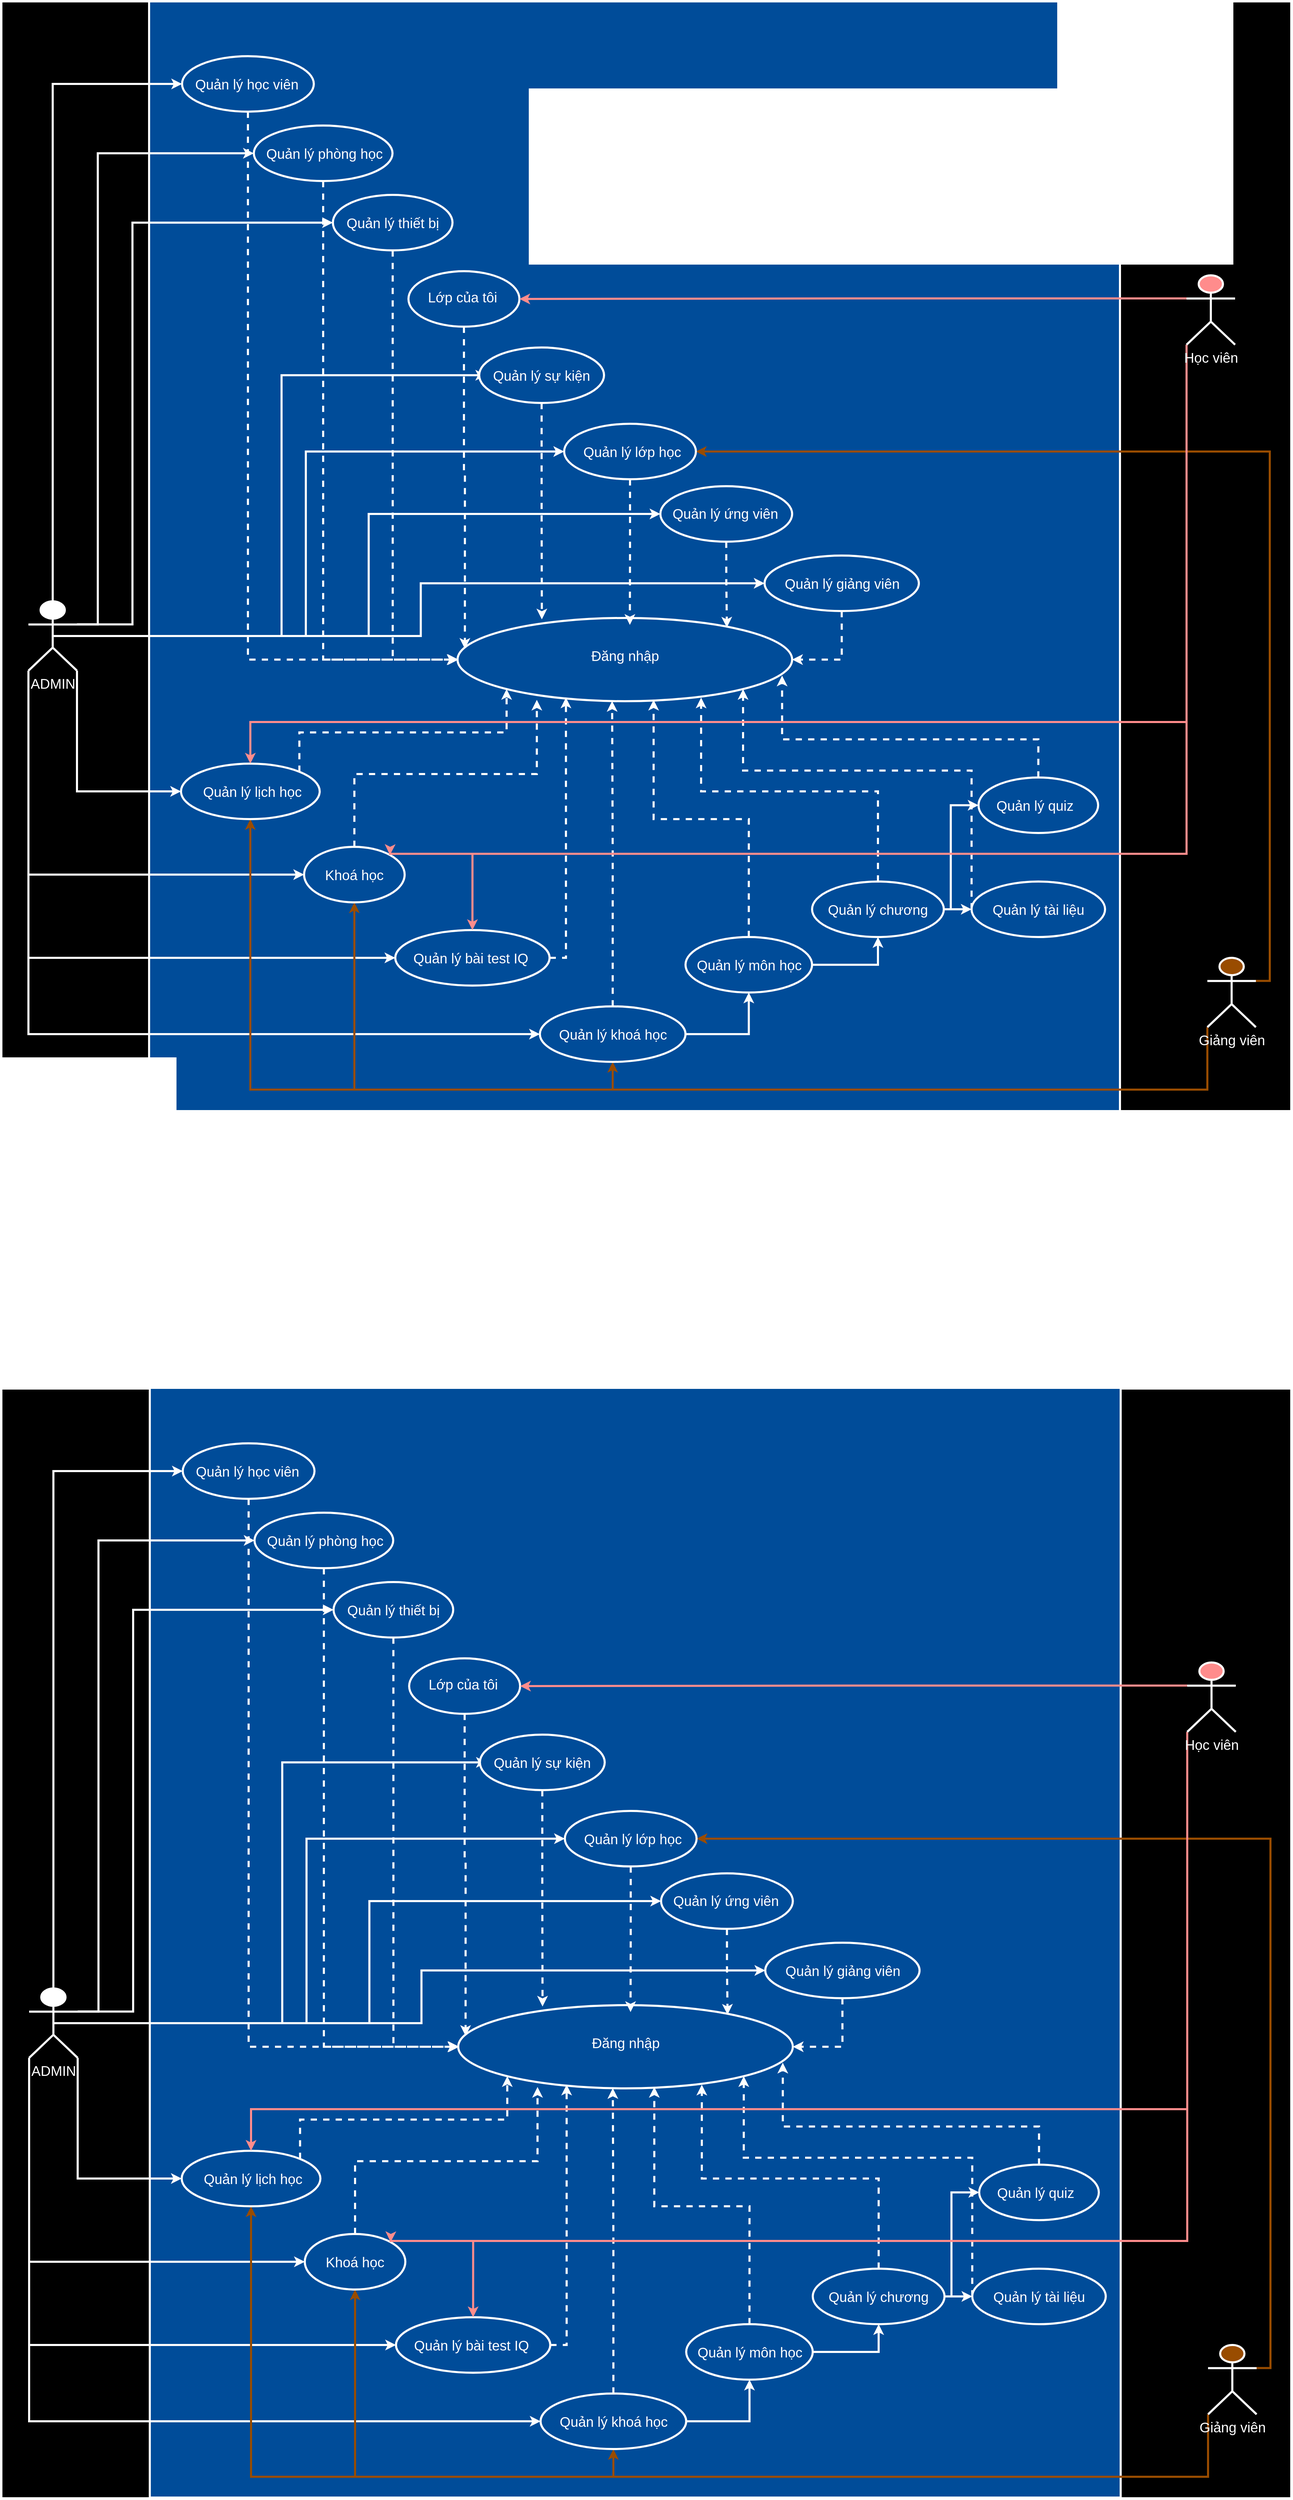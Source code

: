 <mxfile version="21.6.1" type="device" pages="3">
  <diagram name="Sơ đồ ca" id="hUDFwrAE7MCXMODmfE6O">
    <mxGraphModel dx="7536" dy="3344" grid="1" gridSize="10" guides="1" tooltips="1" connect="1" arrows="1" fold="1" page="1" pageScale="1" pageWidth="900" pageHeight="1600" math="0" shadow="0">
      <root>
        <mxCell id="0" />
        <mxCell id="1" parent="0" />
        <mxCell id="gYVAJZJi6gesPJjhDRaa-59" value="" style="rounded=0;whiteSpace=wrap;html=1;fillColor=#000000;fillStyle=auto;strokeColor=#FFFFFF;labelBorderColor=none;strokeWidth=3;" parent="1" vertex="1">
          <mxGeometry x="-1799" y="1" width="1860" height="1600" as="geometry" />
        </mxCell>
        <mxCell id="gYVAJZJi6gesPJjhDRaa-61" value="" style="rounded=0;whiteSpace=wrap;html=1;fillColor=#004C99;strokeColor=#FFFFFF;labelBorderColor=none;strokeWidth=3;" parent="1" vertex="1">
          <mxGeometry x="-1586" y="1" width="1400" height="1600" as="geometry" />
        </mxCell>
        <mxCell id="kiV_UTPQ6g17TxUd1EUt-25" style="edgeStyle=orthogonalEdgeStyle;rounded=0;orthogonalLoop=1;jettySize=auto;html=1;exitX=0.5;exitY=0;exitDx=0;exitDy=0;exitPerimeter=0;entryX=0;entryY=0.5;entryDx=0;entryDy=0;strokeColor=#FFFFFF;strokeWidth=3;" parent="1" source="gYVAJZJi6gesPJjhDRaa-63" target="gYVAJZJi6gesPJjhDRaa-67" edge="1">
          <mxGeometry relative="1" as="geometry">
            <Array as="points">
              <mxPoint x="-1725" y="120" />
            </Array>
          </mxGeometry>
        </mxCell>
        <mxCell id="kiV_UTPQ6g17TxUd1EUt-28" style="edgeStyle=orthogonalEdgeStyle;rounded=0;orthogonalLoop=1;jettySize=auto;html=1;exitX=1;exitY=0.333;exitDx=0;exitDy=0;exitPerimeter=0;entryX=0;entryY=0.5;entryDx=0;entryDy=0;strokeColor=#FFFFFF;strokeWidth=3;" parent="1" source="gYVAJZJi6gesPJjhDRaa-63" target="gYVAJZJi6gesPJjhDRaa-73" edge="1">
          <mxGeometry relative="1" as="geometry">
            <Array as="points">
              <mxPoint x="-1660" y="899" />
              <mxPoint x="-1660" y="220" />
            </Array>
          </mxGeometry>
        </mxCell>
        <mxCell id="kiV_UTPQ6g17TxUd1EUt-29" style="edgeStyle=orthogonalEdgeStyle;rounded=0;orthogonalLoop=1;jettySize=auto;html=1;exitX=1;exitY=0.333;exitDx=0;exitDy=0;exitPerimeter=0;entryX=0;entryY=0.5;entryDx=0;entryDy=0;strokeColor=#FFFFFF;strokeWidth=3;" parent="1" source="gYVAJZJi6gesPJjhDRaa-63" target="gYVAJZJi6gesPJjhDRaa-77" edge="1">
          <mxGeometry relative="1" as="geometry">
            <Array as="points">
              <mxPoint x="-1610" y="899" />
              <mxPoint x="-1610" y="320" />
            </Array>
          </mxGeometry>
        </mxCell>
        <mxCell id="kiV_UTPQ6g17TxUd1EUt-61" style="edgeStyle=orthogonalEdgeStyle;rounded=0;orthogonalLoop=1;jettySize=auto;html=1;exitX=0.5;exitY=0.5;exitDx=0;exitDy=0;exitPerimeter=0;entryX=0;entryY=0.5;entryDx=0;entryDy=0;strokeColor=#FFFFFF;strokeWidth=3;" parent="1" source="gYVAJZJi6gesPJjhDRaa-63" target="gYVAJZJi6gesPJjhDRaa-72" edge="1">
          <mxGeometry relative="1" as="geometry" />
        </mxCell>
        <mxCell id="kiV_UTPQ6g17TxUd1EUt-63" style="edgeStyle=orthogonalEdgeStyle;rounded=0;orthogonalLoop=1;jettySize=auto;html=1;exitX=0.5;exitY=0.5;exitDx=0;exitDy=0;exitPerimeter=0;entryX=0;entryY=0.5;entryDx=0;entryDy=0;strokeColor=#FFFFFF;strokeWidth=3;" parent="1" source="gYVAJZJi6gesPJjhDRaa-63" target="gYVAJZJi6gesPJjhDRaa-75" edge="1">
          <mxGeometry relative="1" as="geometry">
            <Array as="points">
              <mxPoint x="-1360" y="916" />
              <mxPoint x="-1360" y="650" />
            </Array>
          </mxGeometry>
        </mxCell>
        <mxCell id="kiV_UTPQ6g17TxUd1EUt-64" style="edgeStyle=orthogonalEdgeStyle;rounded=0;orthogonalLoop=1;jettySize=auto;html=1;exitX=0.5;exitY=0.5;exitDx=0;exitDy=0;exitPerimeter=0;entryX=0;entryY=0.5;entryDx=0;entryDy=0;strokeColor=#FFFFFF;strokeWidth=3;" parent="1" source="gYVAJZJi6gesPJjhDRaa-63" target="gYVAJZJi6gesPJjhDRaa-79" edge="1">
          <mxGeometry relative="1" as="geometry" />
        </mxCell>
        <mxCell id="kiV_UTPQ6g17TxUd1EUt-65" style="edgeStyle=orthogonalEdgeStyle;rounded=0;orthogonalLoop=1;jettySize=auto;html=1;exitX=0.5;exitY=0.5;exitDx=0;exitDy=0;exitPerimeter=0;entryX=0;entryY=0.5;entryDx=0;entryDy=0;strokeColor=#FFFFFF;strokeWidth=3;" parent="1" source="gYVAJZJi6gesPJjhDRaa-63" target="gYVAJZJi6gesPJjhDRaa-69" edge="1">
          <mxGeometry relative="1" as="geometry" />
        </mxCell>
        <mxCell id="kiV_UTPQ6g17TxUd1EUt-66" style="edgeStyle=orthogonalEdgeStyle;rounded=0;orthogonalLoop=1;jettySize=auto;html=1;exitX=1;exitY=1;exitDx=0;exitDy=0;exitPerimeter=0;entryX=0;entryY=0.5;entryDx=0;entryDy=0;strokeColor=#FFFFFF;strokeWidth=3;" parent="1" source="gYVAJZJi6gesPJjhDRaa-63" target="gYVAJZJi6gesPJjhDRaa-93" edge="1">
          <mxGeometry relative="1" as="geometry" />
        </mxCell>
        <mxCell id="kiV_UTPQ6g17TxUd1EUt-67" style="edgeStyle=orthogonalEdgeStyle;rounded=0;orthogonalLoop=1;jettySize=auto;html=1;exitX=0;exitY=1;exitDx=0;exitDy=0;exitPerimeter=0;entryX=0;entryY=0.5;entryDx=0;entryDy=0;strokeColor=#FFFFFF;strokeWidth=3;" parent="1" source="gYVAJZJi6gesPJjhDRaa-63" target="gYVAJZJi6gesPJjhDRaa-95" edge="1">
          <mxGeometry relative="1" as="geometry" />
        </mxCell>
        <mxCell id="kiV_UTPQ6g17TxUd1EUt-70" style="edgeStyle=orthogonalEdgeStyle;rounded=0;orthogonalLoop=1;jettySize=auto;html=1;exitX=0;exitY=1;exitDx=0;exitDy=0;exitPerimeter=0;entryX=0;entryY=0.5;entryDx=0;entryDy=0;strokeColor=#FFFFFF;strokeWidth=3;" parent="1" source="gYVAJZJi6gesPJjhDRaa-63" target="gYVAJZJi6gesPJjhDRaa-91" edge="1">
          <mxGeometry relative="1" as="geometry" />
        </mxCell>
        <mxCell id="kiV_UTPQ6g17TxUd1EUt-72" style="edgeStyle=orthogonalEdgeStyle;rounded=0;orthogonalLoop=1;jettySize=auto;html=1;exitX=0;exitY=1;exitDx=0;exitDy=0;exitPerimeter=0;entryX=0;entryY=0.5;entryDx=0;entryDy=0;strokeColor=#FFFFFF;strokeWidth=3;" parent="1" source="gYVAJZJi6gesPJjhDRaa-63" target="gYVAJZJi6gesPJjhDRaa-81" edge="1">
          <mxGeometry relative="1" as="geometry" />
        </mxCell>
        <mxCell id="gYVAJZJi6gesPJjhDRaa-63" value="ADMIN" style="shape=umlActor;verticalLabelPosition=bottom;verticalAlign=top;html=1;outlineConnect=0;fontSize=20;strokeColor=#FFFFFF;labelBorderColor=none;fontColor=#FFFFFF;strokeWidth=3;" parent="1" vertex="1">
          <mxGeometry x="-1760" y="866" width="70" height="100" as="geometry" />
        </mxCell>
        <mxCell id="kiV_UTPQ6g17TxUd1EUt-88" style="edgeStyle=orthogonalEdgeStyle;rounded=0;orthogonalLoop=1;jettySize=auto;html=1;exitX=0;exitY=1;exitDx=0;exitDy=0;exitPerimeter=0;entryX=0.5;entryY=1;entryDx=0;entryDy=0;strokeWidth=3;strokeColor=#994C00;" parent="1" source="gYVAJZJi6gesPJjhDRaa-64" target="gYVAJZJi6gesPJjhDRaa-95" edge="1">
          <mxGeometry relative="1" as="geometry">
            <Array as="points">
              <mxPoint x="-60" y="1570" />
              <mxPoint x="-1290" y="1570" />
            </Array>
          </mxGeometry>
        </mxCell>
        <mxCell id="kiV_UTPQ6g17TxUd1EUt-89" style="edgeStyle=orthogonalEdgeStyle;rounded=0;orthogonalLoop=1;jettySize=auto;html=1;exitX=0;exitY=1;exitDx=0;exitDy=0;exitPerimeter=0;entryX=0.5;entryY=1;entryDx=0;entryDy=0;strokeWidth=3;strokeColor=#994C00;" parent="1" source="gYVAJZJi6gesPJjhDRaa-64" target="gYVAJZJi6gesPJjhDRaa-81" edge="1">
          <mxGeometry relative="1" as="geometry">
            <Array as="points">
              <mxPoint x="-60" y="1570" />
              <mxPoint x="-917" y="1570" />
            </Array>
          </mxGeometry>
        </mxCell>
        <mxCell id="kiV_UTPQ6g17TxUd1EUt-90" style="edgeStyle=orthogonalEdgeStyle;rounded=0;orthogonalLoop=1;jettySize=auto;html=1;exitX=0;exitY=1;exitDx=0;exitDy=0;exitPerimeter=0;strokeWidth=3;strokeColor=#994C00;" parent="1" source="gYVAJZJi6gesPJjhDRaa-64" target="gYVAJZJi6gesPJjhDRaa-93" edge="1">
          <mxGeometry relative="1" as="geometry">
            <Array as="points">
              <mxPoint x="-60" y="1570" />
              <mxPoint x="-1440" y="1570" />
            </Array>
          </mxGeometry>
        </mxCell>
        <mxCell id="kiV_UTPQ6g17TxUd1EUt-95" style="edgeStyle=orthogonalEdgeStyle;rounded=0;orthogonalLoop=1;jettySize=auto;html=1;exitX=1;exitY=0.333;exitDx=0;exitDy=0;exitPerimeter=0;entryX=1;entryY=0.5;entryDx=0;entryDy=0;strokeColor=#994C00;strokeWidth=3;" parent="1" source="gYVAJZJi6gesPJjhDRaa-64" target="gYVAJZJi6gesPJjhDRaa-75" edge="1">
          <mxGeometry relative="1" as="geometry" />
        </mxCell>
        <mxCell id="gYVAJZJi6gesPJjhDRaa-64" value="Giảng viên" style="shape=umlActor;verticalLabelPosition=bottom;verticalAlign=top;html=1;outlineConnect=0;fontSize=20;strokeColor=#FFFFFF;labelBorderColor=none;fontColor=#FFFFFF;strokeWidth=3;fillColor=#994C00;" parent="1" vertex="1">
          <mxGeometry x="-60" y="1380" width="70" height="100" as="geometry" />
        </mxCell>
        <mxCell id="gYVAJZJi6gesPJjhDRaa-65" value="" style="ellipse;whiteSpace=wrap;html=1;fillColor=#004C99;fontSize=20;strokeColor=#FFFFFF;labelBorderColor=none;strokeWidth=3;" parent="1" vertex="1">
          <mxGeometry x="-1141.25" y="890" width="482.5" height="120" as="geometry" />
        </mxCell>
        <mxCell id="gYVAJZJi6gesPJjhDRaa-66" value="&lt;font style=&quot;font-size: 20px;&quot; color=&quot;#ffffff&quot;&gt;Đăng nhập&lt;/font&gt;" style="text;html=1;strokeColor=none;fillColor=none;align=center;verticalAlign=middle;whiteSpace=wrap;rounded=0;fontSize=20;labelBorderColor=none;strokeWidth=3;" parent="1" vertex="1">
          <mxGeometry x="-987.5" y="929" width="175" height="30" as="geometry" />
        </mxCell>
        <mxCell id="kiV_UTPQ6g17TxUd1EUt-45" style="edgeStyle=orthogonalEdgeStyle;rounded=0;orthogonalLoop=1;jettySize=auto;html=1;entryX=0;entryY=0.5;entryDx=0;entryDy=0;dashed=1;strokeColor=#FFFFFF;strokeWidth=3;" parent="1" source="gYVAJZJi6gesPJjhDRaa-67" target="gYVAJZJi6gesPJjhDRaa-65" edge="1">
          <mxGeometry relative="1" as="geometry">
            <Array as="points">
              <mxPoint x="-1443" y="950" />
            </Array>
          </mxGeometry>
        </mxCell>
        <mxCell id="gYVAJZJi6gesPJjhDRaa-67" value="" style="ellipse;whiteSpace=wrap;html=1;fillColor=#004C99;fontSize=20;strokeColor=#FFFFFF;labelBorderColor=none;strokeWidth=3;" parent="1" vertex="1">
          <mxGeometry x="-1538.5" y="80" width="190" height="80" as="geometry" />
        </mxCell>
        <mxCell id="gYVAJZJi6gesPJjhDRaa-68" value="&lt;font color=&quot;#ffffff&quot; style=&quot;font-size: 20px;&quot;&gt;Quản lý học viên&lt;/font&gt;" style="text;html=1;strokeColor=none;fillColor=none;align=center;verticalAlign=middle;whiteSpace=wrap;rounded=0;fontSize=20;labelBorderColor=none;strokeWidth=3;" parent="1" vertex="1">
          <mxGeometry x="-1525.5" y="100" width="160" height="40" as="geometry" />
        </mxCell>
        <mxCell id="kiV_UTPQ6g17TxUd1EUt-52" style="edgeStyle=orthogonalEdgeStyle;rounded=0;orthogonalLoop=1;jettySize=auto;html=1;exitX=0.5;exitY=1;exitDx=0;exitDy=0;entryX=1;entryY=0.5;entryDx=0;entryDy=0;dashed=1;strokeColor=#FFFFFF;strokeWidth=3;" parent="1" source="gYVAJZJi6gesPJjhDRaa-69" target="gYVAJZJi6gesPJjhDRaa-65" edge="1">
          <mxGeometry relative="1" as="geometry" />
        </mxCell>
        <mxCell id="gYVAJZJi6gesPJjhDRaa-69" value="" style="ellipse;whiteSpace=wrap;html=1;fillColor=#004C99;fontSize=20;strokeColor=#FFFFFF;labelBorderColor=none;strokeWidth=3;" parent="1" vertex="1">
          <mxGeometry x="-698.5" y="800" width="222.5" height="80" as="geometry" />
        </mxCell>
        <mxCell id="gYVAJZJi6gesPJjhDRaa-70" value="&lt;font color=&quot;#ffffff&quot; style=&quot;font-size: 20px;&quot;&gt;Quản lý giảng viên&lt;/font&gt;" style="text;html=1;strokeColor=none;fillColor=none;align=center;verticalAlign=middle;whiteSpace=wrap;rounded=0;fontSize=20;labelBorderColor=none;strokeWidth=3;" parent="1" vertex="1">
          <mxGeometry x="-678.5" y="820" width="182.5" height="40" as="geometry" />
        </mxCell>
        <mxCell id="kiV_UTPQ6g17TxUd1EUt-49" style="edgeStyle=orthogonalEdgeStyle;rounded=0;orthogonalLoop=1;jettySize=auto;html=1;exitX=0.5;exitY=1;exitDx=0;exitDy=0;entryX=0.252;entryY=0.017;entryDx=0;entryDy=0;entryPerimeter=0;strokeColor=#FFFFFF;dashed=1;strokeWidth=3;" parent="1" source="gYVAJZJi6gesPJjhDRaa-71" target="gYVAJZJi6gesPJjhDRaa-65" edge="1">
          <mxGeometry relative="1" as="geometry" />
        </mxCell>
        <mxCell id="gYVAJZJi6gesPJjhDRaa-71" value="" style="ellipse;whiteSpace=wrap;html=1;fillColor=#004C99;fontSize=20;strokeColor=#FFFFFF;labelBorderColor=none;strokeWidth=3;" parent="1" vertex="1">
          <mxGeometry x="-1110" y="500" width="180" height="80" as="geometry" />
        </mxCell>
        <mxCell id="gYVAJZJi6gesPJjhDRaa-72" value="&lt;font color=&quot;#ffffff&quot; style=&quot;font-size: 20px;&quot;&gt;Quản lý sự kiện&lt;/font&gt;" style="text;html=1;strokeColor=none;fillColor=none;align=center;verticalAlign=middle;whiteSpace=wrap;rounded=0;fontSize=20;labelBorderColor=none;strokeWidth=3;" parent="1" vertex="1">
          <mxGeometry x="-1100" y="520" width="160" height="40" as="geometry" />
        </mxCell>
        <mxCell id="kiV_UTPQ6g17TxUd1EUt-46" style="edgeStyle=orthogonalEdgeStyle;rounded=0;orthogonalLoop=1;jettySize=auto;html=1;exitX=0.5;exitY=1;exitDx=0;exitDy=0;strokeColor=#FFFFFF;dashed=1;strokeWidth=3;" parent="1" source="gYVAJZJi6gesPJjhDRaa-73" edge="1">
          <mxGeometry relative="1" as="geometry">
            <mxPoint x="-1140" y="950" as="targetPoint" />
            <Array as="points">
              <mxPoint x="-1335" y="950" />
            </Array>
          </mxGeometry>
        </mxCell>
        <mxCell id="gYVAJZJi6gesPJjhDRaa-73" value="" style="ellipse;whiteSpace=wrap;html=1;fillColor=#004C99;fontSize=20;strokeColor=#FFFFFF;labelBorderColor=none;strokeWidth=3;" parent="1" vertex="1">
          <mxGeometry x="-1435" y="180" width="200" height="80" as="geometry" />
        </mxCell>
        <mxCell id="gYVAJZJi6gesPJjhDRaa-74" value="&lt;font color=&quot;#ffffff&quot; style=&quot;font-size: 20px;&quot;&gt;Quản lý phòng học&lt;/font&gt;" style="text;html=1;strokeColor=none;fillColor=none;align=center;verticalAlign=middle;whiteSpace=wrap;rounded=0;fontSize=20;labelBorderColor=none;strokeWidth=3;" parent="1" vertex="1">
          <mxGeometry x="-1418.5" y="200" width="170" height="40" as="geometry" />
        </mxCell>
        <mxCell id="kiV_UTPQ6g17TxUd1EUt-50" style="edgeStyle=orthogonalEdgeStyle;rounded=0;orthogonalLoop=1;jettySize=auto;html=1;exitX=0.5;exitY=1;exitDx=0;exitDy=0;entryX=0.515;entryY=0.083;entryDx=0;entryDy=0;entryPerimeter=0;strokeColor=#FFFFFF;dashed=1;strokeWidth=3;" parent="1" source="gYVAJZJi6gesPJjhDRaa-75" target="gYVAJZJi6gesPJjhDRaa-65" edge="1">
          <mxGeometry relative="1" as="geometry" />
        </mxCell>
        <mxCell id="gYVAJZJi6gesPJjhDRaa-75" value="" style="ellipse;whiteSpace=wrap;html=1;fillColor=#004C99;fontSize=20;strokeColor=#FFFFFF;labelBorderColor=none;strokeWidth=3;" parent="1" vertex="1">
          <mxGeometry x="-987.5" y="610" width="190" height="80" as="geometry" />
        </mxCell>
        <mxCell id="gYVAJZJi6gesPJjhDRaa-76" value="&lt;font color=&quot;#ffffff&quot; style=&quot;font-size: 20px;&quot;&gt;&amp;nbsp;Quản lý lớp học&lt;/font&gt;" style="text;html=1;strokeColor=none;fillColor=none;align=center;verticalAlign=middle;whiteSpace=wrap;rounded=0;fontSize=20;labelBorderColor=none;strokeWidth=3;" parent="1" vertex="1">
          <mxGeometry x="-967.5" y="630" width="150" height="40" as="geometry" />
        </mxCell>
        <mxCell id="kiV_UTPQ6g17TxUd1EUt-47" style="edgeStyle=orthogonalEdgeStyle;rounded=0;orthogonalLoop=1;jettySize=auto;html=1;exitX=0.5;exitY=1;exitDx=0;exitDy=0;dashed=1;strokeColor=#FFFFFF;strokeWidth=3;" parent="1" source="gYVAJZJi6gesPJjhDRaa-77" edge="1">
          <mxGeometry relative="1" as="geometry">
            <mxPoint x="-1140" y="950" as="targetPoint" />
            <Array as="points">
              <mxPoint x="-1235" y="950" />
            </Array>
          </mxGeometry>
        </mxCell>
        <mxCell id="gYVAJZJi6gesPJjhDRaa-77" value="" style="ellipse;whiteSpace=wrap;html=1;fillColor=#004C99;fontSize=20;strokeColor=#FFFFFF;labelBorderColor=none;strokeWidth=3;" parent="1" vertex="1">
          <mxGeometry x="-1321" y="280" width="172.5" height="80" as="geometry" />
        </mxCell>
        <mxCell id="gYVAJZJi6gesPJjhDRaa-78" value="&lt;font color=&quot;#ffffff&quot; style=&quot;font-size: 20px;&quot;&gt;Quản lý thiết bị&lt;/font&gt;" style="text;html=1;strokeColor=none;fillColor=none;align=center;verticalAlign=middle;whiteSpace=wrap;rounded=0;fontSize=20;labelBorderColor=none;strokeWidth=3;" parent="1" vertex="1">
          <mxGeometry x="-1311" y="300" width="152.5" height="40" as="geometry" />
        </mxCell>
        <mxCell id="kiV_UTPQ6g17TxUd1EUt-51" style="edgeStyle=orthogonalEdgeStyle;rounded=0;orthogonalLoop=1;jettySize=auto;html=1;exitX=0.5;exitY=1;exitDx=0;exitDy=0;entryX=0.805;entryY=0.115;entryDx=0;entryDy=0;entryPerimeter=0;strokeColor=#FFFFFF;dashed=1;strokeWidth=3;" parent="1" source="gYVAJZJi6gesPJjhDRaa-79" target="gYVAJZJi6gesPJjhDRaa-65" edge="1">
          <mxGeometry relative="1" as="geometry" />
        </mxCell>
        <mxCell id="gYVAJZJi6gesPJjhDRaa-79" value="" style="ellipse;whiteSpace=wrap;html=1;fillColor=#004C99;fontSize=20;strokeColor=#FFFFFF;labelBorderColor=none;strokeWidth=3;" parent="1" vertex="1">
          <mxGeometry x="-848.75" y="700" width="190" height="80" as="geometry" />
        </mxCell>
        <mxCell id="gYVAJZJi6gesPJjhDRaa-80" value="&lt;font color=&quot;#ffffff&quot; style=&quot;font-size: 20px;&quot;&gt;Quản lý ứng viên&lt;/font&gt;" style="text;html=1;strokeColor=none;fillColor=none;align=center;verticalAlign=middle;whiteSpace=wrap;rounded=0;fontSize=20;labelBorderColor=none;strokeWidth=3;" parent="1" vertex="1">
          <mxGeometry x="-834.75" y="719" width="160" height="40" as="geometry" />
        </mxCell>
        <mxCell id="kiV_UTPQ6g17TxUd1EUt-56" style="edgeStyle=orthogonalEdgeStyle;rounded=0;orthogonalLoop=1;jettySize=auto;html=1;exitX=0.5;exitY=0;exitDx=0;exitDy=0;entryX=0.462;entryY=0.997;entryDx=0;entryDy=0;entryPerimeter=0;strokeColor=#FFFFFF;dashed=1;strokeWidth=3;" parent="1" source="gYVAJZJi6gesPJjhDRaa-81" target="gYVAJZJi6gesPJjhDRaa-65" edge="1">
          <mxGeometry relative="1" as="geometry" />
        </mxCell>
        <mxCell id="kiV_UTPQ6g17TxUd1EUt-82" style="edgeStyle=orthogonalEdgeStyle;rounded=0;orthogonalLoop=1;jettySize=auto;html=1;exitX=1;exitY=0.5;exitDx=0;exitDy=0;entryX=0.5;entryY=1;entryDx=0;entryDy=0;strokeWidth=3;strokeColor=#FFFFFF;" parent="1" source="gYVAJZJi6gesPJjhDRaa-81" target="gYVAJZJi6gesPJjhDRaa-83" edge="1">
          <mxGeometry relative="1" as="geometry" />
        </mxCell>
        <mxCell id="gYVAJZJi6gesPJjhDRaa-81" value="" style="ellipse;whiteSpace=wrap;html=1;fillColor=#004C99;fontSize=20;strokeColor=#FFFFFF;labelBorderColor=none;strokeWidth=3;" parent="1" vertex="1">
          <mxGeometry x="-1022.5" y="1450" width="210" height="80" as="geometry" />
        </mxCell>
        <mxCell id="gYVAJZJi6gesPJjhDRaa-82" value="&lt;font color=&quot;#ffffff&quot; style=&quot;font-size: 20px;&quot;&gt;Quản lý khoá học&lt;/font&gt;" style="text;html=1;strokeColor=none;fillColor=none;align=center;verticalAlign=middle;whiteSpace=wrap;rounded=0;fontSize=20;labelBorderColor=none;strokeWidth=3;" parent="1" vertex="1">
          <mxGeometry x="-997.5" y="1470" width="160" height="40" as="geometry" />
        </mxCell>
        <mxCell id="kiV_UTPQ6g17TxUd1EUt-57" style="edgeStyle=orthogonalEdgeStyle;rounded=0;orthogonalLoop=1;jettySize=auto;html=1;exitX=0.5;exitY=0;exitDx=0;exitDy=0;entryX=0.586;entryY=0.983;entryDx=0;entryDy=0;entryPerimeter=0;strokeColor=#FFFFFF;dashed=1;strokeWidth=3;" parent="1" source="gYVAJZJi6gesPJjhDRaa-83" target="gYVAJZJi6gesPJjhDRaa-65" edge="1">
          <mxGeometry relative="1" as="geometry" />
        </mxCell>
        <mxCell id="kiV_UTPQ6g17TxUd1EUt-84" style="edgeStyle=orthogonalEdgeStyle;rounded=0;orthogonalLoop=1;jettySize=auto;html=1;exitX=1;exitY=0.5;exitDx=0;exitDy=0;entryX=0.5;entryY=1;entryDx=0;entryDy=0;strokeWidth=3;strokeColor=#FFFFFF;" parent="1" source="gYVAJZJi6gesPJjhDRaa-83" target="gYVAJZJi6gesPJjhDRaa-85" edge="1">
          <mxGeometry relative="1" as="geometry" />
        </mxCell>
        <mxCell id="gYVAJZJi6gesPJjhDRaa-83" value="" style="ellipse;whiteSpace=wrap;html=1;fillColor=#004C99;fontSize=20;strokeColor=#FFFFFF;labelBorderColor=none;strokeWidth=3;" parent="1" vertex="1">
          <mxGeometry x="-812.5" y="1350" width="182.5" height="80" as="geometry" />
        </mxCell>
        <mxCell id="gYVAJZJi6gesPJjhDRaa-84" value="&lt;font color=&quot;#ffffff&quot; style=&quot;font-size: 20px;&quot;&gt;Quản lý môn học&lt;/font&gt;" style="text;html=1;strokeColor=none;fillColor=none;align=center;verticalAlign=middle;whiteSpace=wrap;rounded=0;fontSize=20;labelBorderColor=none;strokeWidth=3;" parent="1" vertex="1">
          <mxGeometry x="-802.5" y="1370" width="162.5" height="40" as="geometry" />
        </mxCell>
        <mxCell id="kiV_UTPQ6g17TxUd1EUt-58" style="edgeStyle=orthogonalEdgeStyle;rounded=0;orthogonalLoop=1;jettySize=auto;html=1;exitX=0.5;exitY=0;exitDx=0;exitDy=0;entryX=0.728;entryY=0.956;entryDx=0;entryDy=0;entryPerimeter=0;strokeColor=#FFFFFF;dashed=1;strokeWidth=3;" parent="1" source="gYVAJZJi6gesPJjhDRaa-85" target="gYVAJZJi6gesPJjhDRaa-65" edge="1">
          <mxGeometry relative="1" as="geometry" />
        </mxCell>
        <mxCell id="kiV_UTPQ6g17TxUd1EUt-85" style="edgeStyle=orthogonalEdgeStyle;rounded=0;orthogonalLoop=1;jettySize=auto;html=1;exitX=1;exitY=0.5;exitDx=0;exitDy=0;strokeWidth=3;strokeColor=#FFFFFF;" parent="1" source="gYVAJZJi6gesPJjhDRaa-85" target="gYVAJZJi6gesPJjhDRaa-87" edge="1">
          <mxGeometry relative="1" as="geometry" />
        </mxCell>
        <mxCell id="kiV_UTPQ6g17TxUd1EUt-86" style="edgeStyle=orthogonalEdgeStyle;rounded=0;orthogonalLoop=1;jettySize=auto;html=1;exitX=1;exitY=0.5;exitDx=0;exitDy=0;entryX=0;entryY=0.5;entryDx=0;entryDy=0;strokeWidth=3;strokeColor=#FFFFFF;" parent="1" source="gYVAJZJi6gesPJjhDRaa-85" target="gYVAJZJi6gesPJjhDRaa-89" edge="1">
          <mxGeometry relative="1" as="geometry">
            <Array as="points">
              <mxPoint x="-430" y="1310" />
              <mxPoint x="-430" y="1160" />
            </Array>
          </mxGeometry>
        </mxCell>
        <mxCell id="gYVAJZJi6gesPJjhDRaa-85" value="" style="ellipse;whiteSpace=wrap;html=1;fillColor=#004C99;fontSize=20;strokeColor=#FFFFFF;labelBorderColor=none;strokeWidth=3;" parent="1" vertex="1">
          <mxGeometry x="-630" y="1270" width="190" height="80" as="geometry" />
        </mxCell>
        <mxCell id="gYVAJZJi6gesPJjhDRaa-86" value="&lt;font color=&quot;#ffffff&quot; style=&quot;font-size: 20px;&quot;&gt;Quản lý chương&lt;/font&gt;" style="text;html=1;strokeColor=none;fillColor=none;align=center;verticalAlign=middle;whiteSpace=wrap;rounded=0;fontSize=20;labelBorderColor=none;strokeWidth=3;" parent="1" vertex="1">
          <mxGeometry x="-610" y="1290" width="150" height="40" as="geometry" />
        </mxCell>
        <mxCell id="kiV_UTPQ6g17TxUd1EUt-59" style="edgeStyle=orthogonalEdgeStyle;rounded=0;orthogonalLoop=1;jettySize=auto;html=1;exitX=0;exitY=0.5;exitDx=0;exitDy=0;entryX=1;entryY=1;entryDx=0;entryDy=0;strokeColor=#FFFFFF;dashed=1;strokeWidth=3;" parent="1" source="gYVAJZJi6gesPJjhDRaa-87" target="gYVAJZJi6gesPJjhDRaa-65" edge="1">
          <mxGeometry relative="1" as="geometry">
            <Array as="points">
              <mxPoint x="-400" y="1110" />
              <mxPoint x="-730" y="1110" />
            </Array>
          </mxGeometry>
        </mxCell>
        <mxCell id="gYVAJZJi6gesPJjhDRaa-87" value="" style="ellipse;whiteSpace=wrap;html=1;fillColor=#004C99;fontSize=20;strokeColor=#FFFFFF;labelBorderColor=none;strokeWidth=3;" parent="1" vertex="1">
          <mxGeometry x="-400" y="1270" width="192.5" height="80" as="geometry" />
        </mxCell>
        <mxCell id="gYVAJZJi6gesPJjhDRaa-88" value="&lt;font color=&quot;#ffffff&quot; style=&quot;font-size: 20px;&quot;&gt;Quản lý tài liệu&lt;/font&gt;" style="text;html=1;strokeColor=none;fillColor=none;align=center;verticalAlign=middle;whiteSpace=wrap;rounded=0;fontSize=20;labelBorderColor=none;strokeWidth=3;" parent="1" vertex="1">
          <mxGeometry x="-375" y="1290" width="142.5" height="40" as="geometry" />
        </mxCell>
        <mxCell id="kiV_UTPQ6g17TxUd1EUt-60" style="edgeStyle=orthogonalEdgeStyle;rounded=0;orthogonalLoop=1;jettySize=auto;html=1;exitX=0.5;exitY=0;exitDx=0;exitDy=0;entryX=0.97;entryY=0.692;entryDx=0;entryDy=0;entryPerimeter=0;strokeColor=#FFFFFF;dashed=1;strokeWidth=3;" parent="1" source="gYVAJZJi6gesPJjhDRaa-89" target="gYVAJZJi6gesPJjhDRaa-65" edge="1">
          <mxGeometry relative="1" as="geometry" />
        </mxCell>
        <mxCell id="gYVAJZJi6gesPJjhDRaa-89" value="" style="ellipse;whiteSpace=wrap;html=1;fillColor=#004C99;fontSize=20;strokeColor=#FFFFFF;labelBorderColor=none;strokeWidth=3;" parent="1" vertex="1">
          <mxGeometry x="-390" y="1120" width="172.5" height="80" as="geometry" />
        </mxCell>
        <mxCell id="gYVAJZJi6gesPJjhDRaa-90" value="&lt;font color=&quot;#ffffff&quot; style=&quot;font-size: 20px;&quot;&gt;Quản lý quiz&lt;/font&gt;" style="text;html=1;strokeColor=none;fillColor=none;align=center;verticalAlign=middle;whiteSpace=wrap;rounded=0;fontSize=20;labelBorderColor=none;strokeWidth=3;" parent="1" vertex="1">
          <mxGeometry x="-380" y="1140" width="142.5" height="40" as="geometry" />
        </mxCell>
        <mxCell id="kiV_UTPQ6g17TxUd1EUt-55" style="edgeStyle=orthogonalEdgeStyle;rounded=0;orthogonalLoop=1;jettySize=auto;html=1;exitX=1;exitY=0.5;exitDx=0;exitDy=0;entryX=0.324;entryY=0.956;entryDx=0;entryDy=0;entryPerimeter=0;strokeColor=#FFFFFF;dashed=1;strokeWidth=3;" parent="1" source="gYVAJZJi6gesPJjhDRaa-91" target="gYVAJZJi6gesPJjhDRaa-65" edge="1">
          <mxGeometry relative="1" as="geometry" />
        </mxCell>
        <mxCell id="gYVAJZJi6gesPJjhDRaa-91" value="" style="ellipse;whiteSpace=wrap;html=1;fillColor=#004C99;fontSize=20;strokeColor=#FFFFFF;labelBorderColor=none;strokeWidth=3;" parent="1" vertex="1">
          <mxGeometry x="-1231" y="1340" width="222.5" height="80" as="geometry" />
        </mxCell>
        <mxCell id="gYVAJZJi6gesPJjhDRaa-92" value="&lt;font color=&quot;#ffffff&quot; style=&quot;font-size: 20px;&quot;&gt;Quản lý bài test IQ&lt;/font&gt;" style="text;html=1;strokeColor=none;fillColor=none;align=center;verticalAlign=middle;whiteSpace=wrap;rounded=0;fontSize=20;labelBorderColor=none;strokeWidth=3;" parent="1" vertex="1">
          <mxGeometry x="-1212" y="1360" width="179.5" height="40" as="geometry" />
        </mxCell>
        <mxCell id="kiV_UTPQ6g17TxUd1EUt-53" style="edgeStyle=orthogonalEdgeStyle;rounded=0;orthogonalLoop=1;jettySize=auto;html=1;exitX=1;exitY=0;exitDx=0;exitDy=0;entryX=0;entryY=1;entryDx=0;entryDy=0;strokeColor=#FFFFFF;dashed=1;strokeWidth=3;" parent="1" source="gYVAJZJi6gesPJjhDRaa-93" target="gYVAJZJi6gesPJjhDRaa-65" edge="1">
          <mxGeometry relative="1" as="geometry">
            <Array as="points">
              <mxPoint x="-1369" y="1055" />
              <mxPoint x="-1070" y="1055" />
            </Array>
          </mxGeometry>
        </mxCell>
        <mxCell id="gYVAJZJi6gesPJjhDRaa-93" value="" style="ellipse;whiteSpace=wrap;html=1;fillColor=#004C99;fontSize=20;strokeColor=#FFFFFF;labelBorderColor=none;strokeWidth=3;" parent="1" vertex="1">
          <mxGeometry x="-1540" y="1100" width="200" height="80" as="geometry" />
        </mxCell>
        <mxCell id="gYVAJZJi6gesPJjhDRaa-94" value="&lt;font color=&quot;#ffffff&quot; style=&quot;font-size: 20px;&quot;&gt;Quản lý lịch học&lt;/font&gt;" style="text;html=1;strokeColor=none;fillColor=none;align=center;verticalAlign=middle;whiteSpace=wrap;rounded=0;fontSize=20;labelBorderColor=none;strokeWidth=3;" parent="1" vertex="1">
          <mxGeometry x="-1512.5" y="1120" width="150" height="40" as="geometry" />
        </mxCell>
        <mxCell id="kiV_UTPQ6g17TxUd1EUt-54" style="edgeStyle=orthogonalEdgeStyle;rounded=0;orthogonalLoop=1;jettySize=auto;html=1;exitX=0.5;exitY=0;exitDx=0;exitDy=0;entryX=0.237;entryY=0.983;entryDx=0;entryDy=0;entryPerimeter=0;strokeColor=#FFFFFF;dashed=1;strokeWidth=3;" parent="1" source="gYVAJZJi6gesPJjhDRaa-95" target="gYVAJZJi6gesPJjhDRaa-65" edge="1">
          <mxGeometry relative="1" as="geometry" />
        </mxCell>
        <mxCell id="gYVAJZJi6gesPJjhDRaa-95" value="" style="ellipse;whiteSpace=wrap;html=1;fillColor=#004C99;fontSize=20;strokeColor=#FFFFFF;labelBorderColor=none;strokeWidth=3;" parent="1" vertex="1">
          <mxGeometry x="-1362.5" y="1220" width="145" height="80" as="geometry" />
        </mxCell>
        <mxCell id="gYVAJZJi6gesPJjhDRaa-96" value="&lt;font color=&quot;#ffffff&quot; style=&quot;font-size: 20px;&quot;&gt;Khoá học&lt;/font&gt;" style="text;html=1;strokeColor=none;fillColor=none;align=center;verticalAlign=middle;whiteSpace=wrap;rounded=0;fontSize=20;labelBorderColor=none;strokeWidth=3;" parent="1" vertex="1">
          <mxGeometry x="-1345" y="1240" width="110" height="40" as="geometry" />
        </mxCell>
        <mxCell id="kiV_UTPQ6g17TxUd1EUt-48" style="edgeStyle=orthogonalEdgeStyle;rounded=0;orthogonalLoop=1;jettySize=auto;html=1;exitX=0.5;exitY=1;exitDx=0;exitDy=0;entryX=0.022;entryY=0.37;entryDx=0;entryDy=0;entryPerimeter=0;strokeColor=#FFFFFF;dashed=1;strokeWidth=3;" parent="1" source="gYVAJZJi6gesPJjhDRaa-97" target="gYVAJZJi6gesPJjhDRaa-65" edge="1">
          <mxGeometry relative="1" as="geometry" />
        </mxCell>
        <mxCell id="gYVAJZJi6gesPJjhDRaa-97" value="" style="ellipse;whiteSpace=wrap;html=1;fillColor=#004C99;fontSize=20;strokeColor=#FFFFFF;labelBorderColor=none;strokeWidth=3;" parent="1" vertex="1">
          <mxGeometry x="-1212" y="390" width="160" height="80" as="geometry" />
        </mxCell>
        <mxCell id="gYVAJZJi6gesPJjhDRaa-98" value="Lớp của tôi" style="text;strokeColor=none;fillColor=none;align=center;verticalAlign=middle;rounded=0;fontSize=20;labelBorderColor=none;whiteSpace=wrap;html=1;fontColor=#FFFFFF;strokeWidth=3;" parent="1" vertex="1">
          <mxGeometry x="-1204" y="410" width="140" height="34" as="geometry" />
        </mxCell>
        <mxCell id="kiV_UTPQ6g17TxUd1EUt-76" style="edgeStyle=orthogonalEdgeStyle;rounded=0;orthogonalLoop=1;jettySize=auto;html=1;exitX=0;exitY=0.333;exitDx=0;exitDy=0;exitPerimeter=0;entryX=1;entryY=0.5;entryDx=0;entryDy=0;strokeColor=#FF8C8C;strokeWidth=3;" parent="1" source="gYVAJZJi6gesPJjhDRaa-99" target="gYVAJZJi6gesPJjhDRaa-97" edge="1">
          <mxGeometry relative="1" as="geometry" />
        </mxCell>
        <mxCell id="kiV_UTPQ6g17TxUd1EUt-77" style="edgeStyle=orthogonalEdgeStyle;rounded=0;orthogonalLoop=1;jettySize=auto;html=1;exitX=0;exitY=1;exitDx=0;exitDy=0;exitPerimeter=0;entryX=0.5;entryY=0;entryDx=0;entryDy=0;strokeColor=#FF8C8C;strokeWidth=3;" parent="1" source="gYVAJZJi6gesPJjhDRaa-99" target="gYVAJZJi6gesPJjhDRaa-93" edge="1">
          <mxGeometry relative="1" as="geometry">
            <Array as="points">
              <mxPoint x="-90" y="1040" />
              <mxPoint x="-1440" y="1040" />
            </Array>
          </mxGeometry>
        </mxCell>
        <mxCell id="kiV_UTPQ6g17TxUd1EUt-79" style="edgeStyle=orthogonalEdgeStyle;rounded=0;orthogonalLoop=1;jettySize=auto;html=1;exitX=0;exitY=1;exitDx=0;exitDy=0;exitPerimeter=0;entryX=0.5;entryY=0;entryDx=0;entryDy=0;strokeColor=#FF8C8C;strokeWidth=3;" parent="1" source="gYVAJZJi6gesPJjhDRaa-99" target="gYVAJZJi6gesPJjhDRaa-91" edge="1">
          <mxGeometry relative="1" as="geometry">
            <Array as="points">
              <mxPoint x="-90" y="1230" />
              <mxPoint x="-1120" y="1230" />
            </Array>
          </mxGeometry>
        </mxCell>
        <mxCell id="kiV_UTPQ6g17TxUd1EUt-80" style="edgeStyle=orthogonalEdgeStyle;rounded=0;orthogonalLoop=1;jettySize=auto;html=1;exitX=0;exitY=1;exitDx=0;exitDy=0;exitPerimeter=0;entryX=1;entryY=0;entryDx=0;entryDy=0;strokeWidth=3;strokeColor=#FF8C8C;" parent="1" source="gYVAJZJi6gesPJjhDRaa-99" target="gYVAJZJi6gesPJjhDRaa-95" edge="1">
          <mxGeometry relative="1" as="geometry">
            <Array as="points">
              <mxPoint x="-90" y="1230" />
              <mxPoint x="-1239" y="1230" />
            </Array>
          </mxGeometry>
        </mxCell>
        <mxCell id="gYVAJZJi6gesPJjhDRaa-99" value="Học viên" style="shape=umlActor;verticalLabelPosition=bottom;verticalAlign=top;html=1;outlineConnect=0;fontSize=20;strokeColor=#FFFFFF;labelBorderColor=none;fontColor=#FFFFFF;strokeWidth=3;fillColor=#FF8C8C;" parent="1" vertex="1">
          <mxGeometry x="-90" y="396" width="70" height="100" as="geometry" />
        </mxCell>
        <mxCell id="VX7hETlATlQNpBhiQE2X-79" value="" style="rounded=0;whiteSpace=wrap;html=1;fillColor=#000000;fillStyle=auto;strokeColor=#FFFFFF;labelBorderColor=none;strokeWidth=3;" vertex="1" parent="1">
          <mxGeometry x="-1799" y="2001" width="1860" height="1600" as="geometry" />
        </mxCell>
        <mxCell id="VX7hETlATlQNpBhiQE2X-80" value="" style="rounded=0;whiteSpace=wrap;html=1;fillColor=#004C99;strokeColor=#FFFFFF;labelBorderColor=none;strokeWidth=3;" vertex="1" parent="1">
          <mxGeometry x="-1585" y="2000" width="1400" height="1600" as="geometry" />
        </mxCell>
        <mxCell id="VX7hETlATlQNpBhiQE2X-81" style="edgeStyle=orthogonalEdgeStyle;rounded=0;orthogonalLoop=1;jettySize=auto;html=1;exitX=0.5;exitY=0;exitDx=0;exitDy=0;exitPerimeter=0;entryX=0;entryY=0.5;entryDx=0;entryDy=0;strokeColor=#FFFFFF;strokeWidth=3;" edge="1" parent="1" source="VX7hETlATlQNpBhiQE2X-92" target="VX7hETlATlQNpBhiQE2X-101">
          <mxGeometry relative="1" as="geometry">
            <Array as="points">
              <mxPoint x="-1724" y="2120" />
            </Array>
          </mxGeometry>
        </mxCell>
        <mxCell id="VX7hETlATlQNpBhiQE2X-82" style="edgeStyle=orthogonalEdgeStyle;rounded=0;orthogonalLoop=1;jettySize=auto;html=1;exitX=1;exitY=0.333;exitDx=0;exitDy=0;exitPerimeter=0;entryX=0;entryY=0.5;entryDx=0;entryDy=0;strokeColor=#FFFFFF;strokeWidth=3;" edge="1" parent="1" source="VX7hETlATlQNpBhiQE2X-92" target="VX7hETlATlQNpBhiQE2X-110">
          <mxGeometry relative="1" as="geometry">
            <Array as="points">
              <mxPoint x="-1659" y="2899" />
              <mxPoint x="-1659" y="2220" />
            </Array>
          </mxGeometry>
        </mxCell>
        <mxCell id="VX7hETlATlQNpBhiQE2X-83" style="edgeStyle=orthogonalEdgeStyle;rounded=0;orthogonalLoop=1;jettySize=auto;html=1;exitX=1;exitY=0.333;exitDx=0;exitDy=0;exitPerimeter=0;entryX=0;entryY=0.5;entryDx=0;entryDy=0;strokeColor=#FFFFFF;strokeWidth=3;" edge="1" parent="1" source="VX7hETlATlQNpBhiQE2X-92" target="VX7hETlATlQNpBhiQE2X-116">
          <mxGeometry relative="1" as="geometry">
            <Array as="points">
              <mxPoint x="-1609" y="2899" />
              <mxPoint x="-1609" y="2320" />
            </Array>
          </mxGeometry>
        </mxCell>
        <mxCell id="VX7hETlATlQNpBhiQE2X-84" style="edgeStyle=orthogonalEdgeStyle;rounded=0;orthogonalLoop=1;jettySize=auto;html=1;exitX=0.5;exitY=0.5;exitDx=0;exitDy=0;exitPerimeter=0;entryX=0;entryY=0.5;entryDx=0;entryDy=0;strokeColor=#FFFFFF;strokeWidth=3;" edge="1" parent="1" source="VX7hETlATlQNpBhiQE2X-92" target="VX7hETlATlQNpBhiQE2X-108">
          <mxGeometry relative="1" as="geometry" />
        </mxCell>
        <mxCell id="VX7hETlATlQNpBhiQE2X-85" style="edgeStyle=orthogonalEdgeStyle;rounded=0;orthogonalLoop=1;jettySize=auto;html=1;exitX=0.5;exitY=0.5;exitDx=0;exitDy=0;exitPerimeter=0;entryX=0;entryY=0.5;entryDx=0;entryDy=0;strokeColor=#FFFFFF;strokeWidth=3;" edge="1" parent="1" source="VX7hETlATlQNpBhiQE2X-92" target="VX7hETlATlQNpBhiQE2X-113">
          <mxGeometry relative="1" as="geometry">
            <Array as="points">
              <mxPoint x="-1359" y="2916" />
              <mxPoint x="-1359" y="2650" />
            </Array>
          </mxGeometry>
        </mxCell>
        <mxCell id="VX7hETlATlQNpBhiQE2X-86" style="edgeStyle=orthogonalEdgeStyle;rounded=0;orthogonalLoop=1;jettySize=auto;html=1;exitX=0.5;exitY=0.5;exitDx=0;exitDy=0;exitPerimeter=0;entryX=0;entryY=0.5;entryDx=0;entryDy=0;strokeColor=#FFFFFF;strokeWidth=3;" edge="1" parent="1" source="VX7hETlATlQNpBhiQE2X-92" target="VX7hETlATlQNpBhiQE2X-119">
          <mxGeometry relative="1" as="geometry" />
        </mxCell>
        <mxCell id="VX7hETlATlQNpBhiQE2X-87" style="edgeStyle=orthogonalEdgeStyle;rounded=0;orthogonalLoop=1;jettySize=auto;html=1;exitX=0.5;exitY=0.5;exitDx=0;exitDy=0;exitPerimeter=0;entryX=0;entryY=0.5;entryDx=0;entryDy=0;strokeColor=#FFFFFF;strokeWidth=3;" edge="1" parent="1" source="VX7hETlATlQNpBhiQE2X-92" target="VX7hETlATlQNpBhiQE2X-104">
          <mxGeometry relative="1" as="geometry" />
        </mxCell>
        <mxCell id="VX7hETlATlQNpBhiQE2X-88" style="edgeStyle=orthogonalEdgeStyle;rounded=0;orthogonalLoop=1;jettySize=auto;html=1;exitX=1;exitY=1;exitDx=0;exitDy=0;exitPerimeter=0;entryX=0;entryY=0.5;entryDx=0;entryDy=0;strokeColor=#FFFFFF;strokeWidth=3;" edge="1" parent="1" source="VX7hETlATlQNpBhiQE2X-92" target="VX7hETlATlQNpBhiQE2X-144">
          <mxGeometry relative="1" as="geometry" />
        </mxCell>
        <mxCell id="VX7hETlATlQNpBhiQE2X-89" style="edgeStyle=orthogonalEdgeStyle;rounded=0;orthogonalLoop=1;jettySize=auto;html=1;exitX=0;exitY=1;exitDx=0;exitDy=0;exitPerimeter=0;entryX=0;entryY=0.5;entryDx=0;entryDy=0;strokeColor=#FFFFFF;strokeWidth=3;" edge="1" parent="1" source="VX7hETlATlQNpBhiQE2X-92" target="VX7hETlATlQNpBhiQE2X-147">
          <mxGeometry relative="1" as="geometry" />
        </mxCell>
        <mxCell id="VX7hETlATlQNpBhiQE2X-90" style="edgeStyle=orthogonalEdgeStyle;rounded=0;orthogonalLoop=1;jettySize=auto;html=1;exitX=0;exitY=1;exitDx=0;exitDy=0;exitPerimeter=0;entryX=0;entryY=0.5;entryDx=0;entryDy=0;strokeColor=#FFFFFF;strokeWidth=3;" edge="1" parent="1" source="VX7hETlATlQNpBhiQE2X-92" target="VX7hETlATlQNpBhiQE2X-141">
          <mxGeometry relative="1" as="geometry" />
        </mxCell>
        <mxCell id="VX7hETlATlQNpBhiQE2X-91" style="edgeStyle=orthogonalEdgeStyle;rounded=0;orthogonalLoop=1;jettySize=auto;html=1;exitX=0;exitY=1;exitDx=0;exitDy=0;exitPerimeter=0;entryX=0;entryY=0.5;entryDx=0;entryDy=0;strokeColor=#FFFFFF;strokeWidth=3;" edge="1" parent="1" source="VX7hETlATlQNpBhiQE2X-92" target="VX7hETlATlQNpBhiQE2X-123">
          <mxGeometry relative="1" as="geometry" />
        </mxCell>
        <mxCell id="VX7hETlATlQNpBhiQE2X-92" value="ADMIN" style="shape=umlActor;verticalLabelPosition=bottom;verticalAlign=top;html=1;outlineConnect=0;fontSize=20;strokeColor=#FFFFFF;labelBorderColor=none;fontColor=#FFFFFF;strokeWidth=3;" vertex="1" parent="1">
          <mxGeometry x="-1759" y="2866" width="70" height="100" as="geometry" />
        </mxCell>
        <mxCell id="VX7hETlATlQNpBhiQE2X-93" style="edgeStyle=orthogonalEdgeStyle;rounded=0;orthogonalLoop=1;jettySize=auto;html=1;exitX=0;exitY=1;exitDx=0;exitDy=0;exitPerimeter=0;entryX=0.5;entryY=1;entryDx=0;entryDy=0;strokeWidth=3;strokeColor=#994C00;" edge="1" parent="1" source="VX7hETlATlQNpBhiQE2X-97" target="VX7hETlATlQNpBhiQE2X-147">
          <mxGeometry relative="1" as="geometry">
            <Array as="points">
              <mxPoint x="-59" y="3570" />
              <mxPoint x="-1289" y="3570" />
            </Array>
          </mxGeometry>
        </mxCell>
        <mxCell id="VX7hETlATlQNpBhiQE2X-94" style="edgeStyle=orthogonalEdgeStyle;rounded=0;orthogonalLoop=1;jettySize=auto;html=1;exitX=0;exitY=1;exitDx=0;exitDy=0;exitPerimeter=0;entryX=0.5;entryY=1;entryDx=0;entryDy=0;strokeWidth=3;strokeColor=#994C00;" edge="1" parent="1" source="VX7hETlATlQNpBhiQE2X-97" target="VX7hETlATlQNpBhiQE2X-123">
          <mxGeometry relative="1" as="geometry">
            <Array as="points">
              <mxPoint x="-59" y="3570" />
              <mxPoint x="-916" y="3570" />
            </Array>
          </mxGeometry>
        </mxCell>
        <mxCell id="VX7hETlATlQNpBhiQE2X-95" style="edgeStyle=orthogonalEdgeStyle;rounded=0;orthogonalLoop=1;jettySize=auto;html=1;exitX=0;exitY=1;exitDx=0;exitDy=0;exitPerimeter=0;strokeWidth=3;strokeColor=#994C00;" edge="1" parent="1" source="VX7hETlATlQNpBhiQE2X-97" target="VX7hETlATlQNpBhiQE2X-144">
          <mxGeometry relative="1" as="geometry">
            <Array as="points">
              <mxPoint x="-59" y="3570" />
              <mxPoint x="-1439" y="3570" />
            </Array>
          </mxGeometry>
        </mxCell>
        <mxCell id="VX7hETlATlQNpBhiQE2X-96" style="edgeStyle=orthogonalEdgeStyle;rounded=0;orthogonalLoop=1;jettySize=auto;html=1;exitX=1;exitY=0.333;exitDx=0;exitDy=0;exitPerimeter=0;entryX=1;entryY=0.5;entryDx=0;entryDy=0;strokeColor=#994C00;strokeWidth=3;" edge="1" parent="1" source="VX7hETlATlQNpBhiQE2X-97" target="VX7hETlATlQNpBhiQE2X-113">
          <mxGeometry relative="1" as="geometry" />
        </mxCell>
        <mxCell id="VX7hETlATlQNpBhiQE2X-97" value="Giảng viên" style="shape=umlActor;verticalLabelPosition=bottom;verticalAlign=top;html=1;outlineConnect=0;fontSize=20;strokeColor=#FFFFFF;labelBorderColor=none;fontColor=#FFFFFF;strokeWidth=3;fillColor=#994C00;" vertex="1" parent="1">
          <mxGeometry x="-59" y="3380" width="70" height="100" as="geometry" />
        </mxCell>
        <mxCell id="VX7hETlATlQNpBhiQE2X-98" value="" style="ellipse;whiteSpace=wrap;html=1;fillColor=#004C99;fontSize=20;strokeColor=#FFFFFF;labelBorderColor=none;strokeWidth=3;" vertex="1" parent="1">
          <mxGeometry x="-1140.25" y="2890" width="482.5" height="120" as="geometry" />
        </mxCell>
        <mxCell id="VX7hETlATlQNpBhiQE2X-99" value="&lt;font style=&quot;font-size: 20px;&quot; color=&quot;#ffffff&quot;&gt;Đăng nhập&lt;/font&gt;" style="text;html=1;strokeColor=none;fillColor=none;align=center;verticalAlign=middle;whiteSpace=wrap;rounded=0;fontSize=20;labelBorderColor=none;strokeWidth=3;" vertex="1" parent="1">
          <mxGeometry x="-986.5" y="2929" width="175" height="30" as="geometry" />
        </mxCell>
        <mxCell id="VX7hETlATlQNpBhiQE2X-100" style="edgeStyle=orthogonalEdgeStyle;rounded=0;orthogonalLoop=1;jettySize=auto;html=1;entryX=0;entryY=0.5;entryDx=0;entryDy=0;dashed=1;strokeColor=#FFFFFF;strokeWidth=3;" edge="1" parent="1" source="VX7hETlATlQNpBhiQE2X-101" target="VX7hETlATlQNpBhiQE2X-98">
          <mxGeometry relative="1" as="geometry">
            <Array as="points">
              <mxPoint x="-1442" y="2950" />
            </Array>
          </mxGeometry>
        </mxCell>
        <mxCell id="VX7hETlATlQNpBhiQE2X-101" value="" style="ellipse;whiteSpace=wrap;html=1;fillColor=#004C99;fontSize=20;strokeColor=#FFFFFF;labelBorderColor=none;strokeWidth=3;" vertex="1" parent="1">
          <mxGeometry x="-1537.5" y="2080" width="190" height="80" as="geometry" />
        </mxCell>
        <mxCell id="VX7hETlATlQNpBhiQE2X-102" value="&lt;font color=&quot;#ffffff&quot; style=&quot;font-size: 20px;&quot;&gt;Quản lý học viên&lt;/font&gt;" style="text;html=1;strokeColor=none;fillColor=none;align=center;verticalAlign=middle;whiteSpace=wrap;rounded=0;fontSize=20;labelBorderColor=none;strokeWidth=3;" vertex="1" parent="1">
          <mxGeometry x="-1524.5" y="2100" width="160" height="40" as="geometry" />
        </mxCell>
        <mxCell id="VX7hETlATlQNpBhiQE2X-103" style="edgeStyle=orthogonalEdgeStyle;rounded=0;orthogonalLoop=1;jettySize=auto;html=1;exitX=0.5;exitY=1;exitDx=0;exitDy=0;entryX=1;entryY=0.5;entryDx=0;entryDy=0;dashed=1;strokeColor=#FFFFFF;strokeWidth=3;" edge="1" parent="1" source="VX7hETlATlQNpBhiQE2X-104" target="VX7hETlATlQNpBhiQE2X-98">
          <mxGeometry relative="1" as="geometry" />
        </mxCell>
        <mxCell id="VX7hETlATlQNpBhiQE2X-104" value="" style="ellipse;whiteSpace=wrap;html=1;fillColor=#004C99;fontSize=20;strokeColor=#FFFFFF;labelBorderColor=none;strokeWidth=3;" vertex="1" parent="1">
          <mxGeometry x="-697.5" y="2800" width="222.5" height="80" as="geometry" />
        </mxCell>
        <mxCell id="VX7hETlATlQNpBhiQE2X-105" value="&lt;font color=&quot;#ffffff&quot; style=&quot;font-size: 20px;&quot;&gt;Quản lý giảng viên&lt;/font&gt;" style="text;html=1;strokeColor=none;fillColor=none;align=center;verticalAlign=middle;whiteSpace=wrap;rounded=0;fontSize=20;labelBorderColor=none;strokeWidth=3;" vertex="1" parent="1">
          <mxGeometry x="-677.5" y="2820" width="182.5" height="40" as="geometry" />
        </mxCell>
        <mxCell id="VX7hETlATlQNpBhiQE2X-106" style="edgeStyle=orthogonalEdgeStyle;rounded=0;orthogonalLoop=1;jettySize=auto;html=1;exitX=0.5;exitY=1;exitDx=0;exitDy=0;entryX=0.252;entryY=0.017;entryDx=0;entryDy=0;entryPerimeter=0;strokeColor=#FFFFFF;dashed=1;strokeWidth=3;" edge="1" parent="1" source="VX7hETlATlQNpBhiQE2X-107" target="VX7hETlATlQNpBhiQE2X-98">
          <mxGeometry relative="1" as="geometry" />
        </mxCell>
        <mxCell id="VX7hETlATlQNpBhiQE2X-107" value="" style="ellipse;whiteSpace=wrap;html=1;fillColor=#004C99;fontSize=20;strokeColor=#FFFFFF;labelBorderColor=none;strokeWidth=3;" vertex="1" parent="1">
          <mxGeometry x="-1109" y="2500" width="180" height="80" as="geometry" />
        </mxCell>
        <mxCell id="VX7hETlATlQNpBhiQE2X-108" value="&lt;font color=&quot;#ffffff&quot; style=&quot;font-size: 20px;&quot;&gt;Quản lý sự kiện&lt;/font&gt;" style="text;html=1;strokeColor=none;fillColor=none;align=center;verticalAlign=middle;whiteSpace=wrap;rounded=0;fontSize=20;labelBorderColor=none;strokeWidth=3;" vertex="1" parent="1">
          <mxGeometry x="-1099" y="2520" width="160" height="40" as="geometry" />
        </mxCell>
        <mxCell id="VX7hETlATlQNpBhiQE2X-109" style="edgeStyle=orthogonalEdgeStyle;rounded=0;orthogonalLoop=1;jettySize=auto;html=1;exitX=0.5;exitY=1;exitDx=0;exitDy=0;strokeColor=#FFFFFF;dashed=1;strokeWidth=3;" edge="1" parent="1" source="VX7hETlATlQNpBhiQE2X-110">
          <mxGeometry relative="1" as="geometry">
            <mxPoint x="-1139" y="2950" as="targetPoint" />
            <Array as="points">
              <mxPoint x="-1334" y="2950" />
            </Array>
          </mxGeometry>
        </mxCell>
        <mxCell id="VX7hETlATlQNpBhiQE2X-110" value="" style="ellipse;whiteSpace=wrap;html=1;fillColor=#004C99;fontSize=20;strokeColor=#FFFFFF;labelBorderColor=none;strokeWidth=3;" vertex="1" parent="1">
          <mxGeometry x="-1434" y="2180" width="200" height="80" as="geometry" />
        </mxCell>
        <mxCell id="VX7hETlATlQNpBhiQE2X-111" value="&lt;font color=&quot;#ffffff&quot; style=&quot;font-size: 20px;&quot;&gt;Quản lý phòng học&lt;/font&gt;" style="text;html=1;strokeColor=none;fillColor=none;align=center;verticalAlign=middle;whiteSpace=wrap;rounded=0;fontSize=20;labelBorderColor=none;strokeWidth=3;" vertex="1" parent="1">
          <mxGeometry x="-1417.5" y="2200" width="170" height="40" as="geometry" />
        </mxCell>
        <mxCell id="VX7hETlATlQNpBhiQE2X-112" style="edgeStyle=orthogonalEdgeStyle;rounded=0;orthogonalLoop=1;jettySize=auto;html=1;exitX=0.5;exitY=1;exitDx=0;exitDy=0;entryX=0.515;entryY=0.083;entryDx=0;entryDy=0;entryPerimeter=0;strokeColor=#FFFFFF;dashed=1;strokeWidth=3;" edge="1" parent="1" source="VX7hETlATlQNpBhiQE2X-113" target="VX7hETlATlQNpBhiQE2X-98">
          <mxGeometry relative="1" as="geometry" />
        </mxCell>
        <mxCell id="VX7hETlATlQNpBhiQE2X-113" value="" style="ellipse;whiteSpace=wrap;html=1;fillColor=#004C99;fontSize=20;strokeColor=#FFFFFF;labelBorderColor=none;strokeWidth=3;" vertex="1" parent="1">
          <mxGeometry x="-986.5" y="2610" width="190" height="80" as="geometry" />
        </mxCell>
        <mxCell id="VX7hETlATlQNpBhiQE2X-114" value="&lt;font color=&quot;#ffffff&quot; style=&quot;font-size: 20px;&quot;&gt;&amp;nbsp;Quản lý lớp học&lt;/font&gt;" style="text;html=1;strokeColor=none;fillColor=none;align=center;verticalAlign=middle;whiteSpace=wrap;rounded=0;fontSize=20;labelBorderColor=none;strokeWidth=3;" vertex="1" parent="1">
          <mxGeometry x="-966.5" y="2630" width="150" height="40" as="geometry" />
        </mxCell>
        <mxCell id="VX7hETlATlQNpBhiQE2X-115" style="edgeStyle=orthogonalEdgeStyle;rounded=0;orthogonalLoop=1;jettySize=auto;html=1;exitX=0.5;exitY=1;exitDx=0;exitDy=0;dashed=1;strokeColor=#FFFFFF;strokeWidth=3;" edge="1" parent="1" source="VX7hETlATlQNpBhiQE2X-116">
          <mxGeometry relative="1" as="geometry">
            <mxPoint x="-1139" y="2950" as="targetPoint" />
            <Array as="points">
              <mxPoint x="-1234" y="2950" />
            </Array>
          </mxGeometry>
        </mxCell>
        <mxCell id="VX7hETlATlQNpBhiQE2X-116" value="" style="ellipse;whiteSpace=wrap;html=1;fillColor=#004C99;fontSize=20;strokeColor=#FFFFFF;labelBorderColor=none;strokeWidth=3;" vertex="1" parent="1">
          <mxGeometry x="-1320" y="2280" width="172.5" height="80" as="geometry" />
        </mxCell>
        <mxCell id="VX7hETlATlQNpBhiQE2X-117" value="&lt;font color=&quot;#ffffff&quot; style=&quot;font-size: 20px;&quot;&gt;Quản lý thiết bị&lt;/font&gt;" style="text;html=1;strokeColor=none;fillColor=none;align=center;verticalAlign=middle;whiteSpace=wrap;rounded=0;fontSize=20;labelBorderColor=none;strokeWidth=3;" vertex="1" parent="1">
          <mxGeometry x="-1310" y="2300" width="152.5" height="40" as="geometry" />
        </mxCell>
        <mxCell id="VX7hETlATlQNpBhiQE2X-118" style="edgeStyle=orthogonalEdgeStyle;rounded=0;orthogonalLoop=1;jettySize=auto;html=1;exitX=0.5;exitY=1;exitDx=0;exitDy=0;entryX=0.805;entryY=0.115;entryDx=0;entryDy=0;entryPerimeter=0;strokeColor=#FFFFFF;dashed=1;strokeWidth=3;" edge="1" parent="1" source="VX7hETlATlQNpBhiQE2X-119" target="VX7hETlATlQNpBhiQE2X-98">
          <mxGeometry relative="1" as="geometry" />
        </mxCell>
        <mxCell id="VX7hETlATlQNpBhiQE2X-119" value="" style="ellipse;whiteSpace=wrap;html=1;fillColor=#004C99;fontSize=20;strokeColor=#FFFFFF;labelBorderColor=none;strokeWidth=3;" vertex="1" parent="1">
          <mxGeometry x="-847.75" y="2700" width="190" height="80" as="geometry" />
        </mxCell>
        <mxCell id="VX7hETlATlQNpBhiQE2X-120" value="&lt;font color=&quot;#ffffff&quot; style=&quot;font-size: 20px;&quot;&gt;Quản lý ứng viên&lt;/font&gt;" style="text;html=1;strokeColor=none;fillColor=none;align=center;verticalAlign=middle;whiteSpace=wrap;rounded=0;fontSize=20;labelBorderColor=none;strokeWidth=3;" vertex="1" parent="1">
          <mxGeometry x="-833.75" y="2719" width="160" height="40" as="geometry" />
        </mxCell>
        <mxCell id="VX7hETlATlQNpBhiQE2X-121" style="edgeStyle=orthogonalEdgeStyle;rounded=0;orthogonalLoop=1;jettySize=auto;html=1;exitX=0.5;exitY=0;exitDx=0;exitDy=0;entryX=0.462;entryY=0.997;entryDx=0;entryDy=0;entryPerimeter=0;strokeColor=#FFFFFF;dashed=1;strokeWidth=3;" edge="1" parent="1" source="VX7hETlATlQNpBhiQE2X-123" target="VX7hETlATlQNpBhiQE2X-98">
          <mxGeometry relative="1" as="geometry" />
        </mxCell>
        <mxCell id="VX7hETlATlQNpBhiQE2X-122" style="edgeStyle=orthogonalEdgeStyle;rounded=0;orthogonalLoop=1;jettySize=auto;html=1;exitX=1;exitY=0.5;exitDx=0;exitDy=0;entryX=0.5;entryY=1;entryDx=0;entryDy=0;strokeWidth=3;strokeColor=#FFFFFF;" edge="1" parent="1" source="VX7hETlATlQNpBhiQE2X-123" target="VX7hETlATlQNpBhiQE2X-127">
          <mxGeometry relative="1" as="geometry" />
        </mxCell>
        <mxCell id="VX7hETlATlQNpBhiQE2X-123" value="" style="ellipse;whiteSpace=wrap;html=1;fillColor=#004C99;fontSize=20;strokeColor=#FFFFFF;labelBorderColor=none;strokeWidth=3;" vertex="1" parent="1">
          <mxGeometry x="-1021.5" y="3450" width="210" height="80" as="geometry" />
        </mxCell>
        <mxCell id="VX7hETlATlQNpBhiQE2X-124" value="&lt;font color=&quot;#ffffff&quot; style=&quot;font-size: 20px;&quot;&gt;Quản lý khoá học&lt;/font&gt;" style="text;html=1;strokeColor=none;fillColor=none;align=center;verticalAlign=middle;whiteSpace=wrap;rounded=0;fontSize=20;labelBorderColor=none;strokeWidth=3;" vertex="1" parent="1">
          <mxGeometry x="-996.5" y="3470" width="160" height="40" as="geometry" />
        </mxCell>
        <mxCell id="VX7hETlATlQNpBhiQE2X-125" style="edgeStyle=orthogonalEdgeStyle;rounded=0;orthogonalLoop=1;jettySize=auto;html=1;exitX=0.5;exitY=0;exitDx=0;exitDy=0;entryX=0.586;entryY=0.983;entryDx=0;entryDy=0;entryPerimeter=0;strokeColor=#FFFFFF;dashed=1;strokeWidth=3;" edge="1" parent="1" source="VX7hETlATlQNpBhiQE2X-127" target="VX7hETlATlQNpBhiQE2X-98">
          <mxGeometry relative="1" as="geometry" />
        </mxCell>
        <mxCell id="VX7hETlATlQNpBhiQE2X-126" style="edgeStyle=orthogonalEdgeStyle;rounded=0;orthogonalLoop=1;jettySize=auto;html=1;exitX=1;exitY=0.5;exitDx=0;exitDy=0;entryX=0.5;entryY=1;entryDx=0;entryDy=0;strokeWidth=3;strokeColor=#FFFFFF;" edge="1" parent="1" source="VX7hETlATlQNpBhiQE2X-127" target="VX7hETlATlQNpBhiQE2X-132">
          <mxGeometry relative="1" as="geometry" />
        </mxCell>
        <mxCell id="VX7hETlATlQNpBhiQE2X-127" value="" style="ellipse;whiteSpace=wrap;html=1;fillColor=#004C99;fontSize=20;strokeColor=#FFFFFF;labelBorderColor=none;strokeWidth=3;" vertex="1" parent="1">
          <mxGeometry x="-811.5" y="3350" width="182.5" height="80" as="geometry" />
        </mxCell>
        <mxCell id="VX7hETlATlQNpBhiQE2X-128" value="&lt;font color=&quot;#ffffff&quot; style=&quot;font-size: 20px;&quot;&gt;Quản lý môn học&lt;/font&gt;" style="text;html=1;strokeColor=none;fillColor=none;align=center;verticalAlign=middle;whiteSpace=wrap;rounded=0;fontSize=20;labelBorderColor=none;strokeWidth=3;" vertex="1" parent="1">
          <mxGeometry x="-801.5" y="3370" width="162.5" height="40" as="geometry" />
        </mxCell>
        <mxCell id="VX7hETlATlQNpBhiQE2X-129" style="edgeStyle=orthogonalEdgeStyle;rounded=0;orthogonalLoop=1;jettySize=auto;html=1;exitX=0.5;exitY=0;exitDx=0;exitDy=0;entryX=0.728;entryY=0.956;entryDx=0;entryDy=0;entryPerimeter=0;strokeColor=#FFFFFF;dashed=1;strokeWidth=3;" edge="1" parent="1" source="VX7hETlATlQNpBhiQE2X-132" target="VX7hETlATlQNpBhiQE2X-98">
          <mxGeometry relative="1" as="geometry" />
        </mxCell>
        <mxCell id="VX7hETlATlQNpBhiQE2X-130" style="edgeStyle=orthogonalEdgeStyle;rounded=0;orthogonalLoop=1;jettySize=auto;html=1;exitX=1;exitY=0.5;exitDx=0;exitDy=0;strokeWidth=3;strokeColor=#FFFFFF;" edge="1" parent="1" source="VX7hETlATlQNpBhiQE2X-132" target="VX7hETlATlQNpBhiQE2X-135">
          <mxGeometry relative="1" as="geometry" />
        </mxCell>
        <mxCell id="VX7hETlATlQNpBhiQE2X-131" style="edgeStyle=orthogonalEdgeStyle;rounded=0;orthogonalLoop=1;jettySize=auto;html=1;exitX=1;exitY=0.5;exitDx=0;exitDy=0;entryX=0;entryY=0.5;entryDx=0;entryDy=0;strokeWidth=3;strokeColor=#FFFFFF;" edge="1" parent="1" source="VX7hETlATlQNpBhiQE2X-132" target="VX7hETlATlQNpBhiQE2X-138">
          <mxGeometry relative="1" as="geometry">
            <Array as="points">
              <mxPoint x="-429" y="3310" />
              <mxPoint x="-429" y="3160" />
            </Array>
          </mxGeometry>
        </mxCell>
        <mxCell id="VX7hETlATlQNpBhiQE2X-132" value="" style="ellipse;whiteSpace=wrap;html=1;fillColor=#004C99;fontSize=20;strokeColor=#FFFFFF;labelBorderColor=none;strokeWidth=3;" vertex="1" parent="1">
          <mxGeometry x="-629" y="3270" width="190" height="80" as="geometry" />
        </mxCell>
        <mxCell id="VX7hETlATlQNpBhiQE2X-133" value="&lt;font color=&quot;#ffffff&quot; style=&quot;font-size: 20px;&quot;&gt;Quản lý chương&lt;/font&gt;" style="text;html=1;strokeColor=none;fillColor=none;align=center;verticalAlign=middle;whiteSpace=wrap;rounded=0;fontSize=20;labelBorderColor=none;strokeWidth=3;" vertex="1" parent="1">
          <mxGeometry x="-609" y="3290" width="150" height="40" as="geometry" />
        </mxCell>
        <mxCell id="VX7hETlATlQNpBhiQE2X-134" style="edgeStyle=orthogonalEdgeStyle;rounded=0;orthogonalLoop=1;jettySize=auto;html=1;exitX=0;exitY=0.5;exitDx=0;exitDy=0;entryX=1;entryY=1;entryDx=0;entryDy=0;strokeColor=#FFFFFF;dashed=1;strokeWidth=3;" edge="1" parent="1" source="VX7hETlATlQNpBhiQE2X-135" target="VX7hETlATlQNpBhiQE2X-98">
          <mxGeometry relative="1" as="geometry">
            <Array as="points">
              <mxPoint x="-399" y="3110" />
              <mxPoint x="-729" y="3110" />
            </Array>
          </mxGeometry>
        </mxCell>
        <mxCell id="VX7hETlATlQNpBhiQE2X-135" value="" style="ellipse;whiteSpace=wrap;html=1;fillColor=#004C99;fontSize=20;strokeColor=#FFFFFF;labelBorderColor=none;strokeWidth=3;" vertex="1" parent="1">
          <mxGeometry x="-399" y="3270" width="192.5" height="80" as="geometry" />
        </mxCell>
        <mxCell id="VX7hETlATlQNpBhiQE2X-136" value="&lt;font color=&quot;#ffffff&quot; style=&quot;font-size: 20px;&quot;&gt;Quản lý tài liệu&lt;/font&gt;" style="text;html=1;strokeColor=none;fillColor=none;align=center;verticalAlign=middle;whiteSpace=wrap;rounded=0;fontSize=20;labelBorderColor=none;strokeWidth=3;" vertex="1" parent="1">
          <mxGeometry x="-374" y="3290" width="142.5" height="40" as="geometry" />
        </mxCell>
        <mxCell id="VX7hETlATlQNpBhiQE2X-137" style="edgeStyle=orthogonalEdgeStyle;rounded=0;orthogonalLoop=1;jettySize=auto;html=1;exitX=0.5;exitY=0;exitDx=0;exitDy=0;entryX=0.97;entryY=0.692;entryDx=0;entryDy=0;entryPerimeter=0;strokeColor=#FFFFFF;dashed=1;strokeWidth=3;" edge="1" parent="1" source="VX7hETlATlQNpBhiQE2X-138" target="VX7hETlATlQNpBhiQE2X-98">
          <mxGeometry relative="1" as="geometry" />
        </mxCell>
        <mxCell id="VX7hETlATlQNpBhiQE2X-138" value="" style="ellipse;whiteSpace=wrap;html=1;fillColor=#004C99;fontSize=20;strokeColor=#FFFFFF;labelBorderColor=none;strokeWidth=3;" vertex="1" parent="1">
          <mxGeometry x="-389" y="3120" width="172.5" height="80" as="geometry" />
        </mxCell>
        <mxCell id="VX7hETlATlQNpBhiQE2X-139" value="&lt;font color=&quot;#ffffff&quot; style=&quot;font-size: 20px;&quot;&gt;Quản lý quiz&lt;/font&gt;" style="text;html=1;strokeColor=none;fillColor=none;align=center;verticalAlign=middle;whiteSpace=wrap;rounded=0;fontSize=20;labelBorderColor=none;strokeWidth=3;" vertex="1" parent="1">
          <mxGeometry x="-379" y="3140" width="142.5" height="40" as="geometry" />
        </mxCell>
        <mxCell id="VX7hETlATlQNpBhiQE2X-140" style="edgeStyle=orthogonalEdgeStyle;rounded=0;orthogonalLoop=1;jettySize=auto;html=1;exitX=1;exitY=0.5;exitDx=0;exitDy=0;entryX=0.324;entryY=0.956;entryDx=0;entryDy=0;entryPerimeter=0;strokeColor=#FFFFFF;dashed=1;strokeWidth=3;" edge="1" parent="1" source="VX7hETlATlQNpBhiQE2X-141" target="VX7hETlATlQNpBhiQE2X-98">
          <mxGeometry relative="1" as="geometry" />
        </mxCell>
        <mxCell id="VX7hETlATlQNpBhiQE2X-141" value="" style="ellipse;whiteSpace=wrap;html=1;fillColor=#004C99;fontSize=20;strokeColor=#FFFFFF;labelBorderColor=none;strokeWidth=3;" vertex="1" parent="1">
          <mxGeometry x="-1230" y="3340" width="222.5" height="80" as="geometry" />
        </mxCell>
        <mxCell id="VX7hETlATlQNpBhiQE2X-142" value="&lt;font color=&quot;#ffffff&quot; style=&quot;font-size: 20px;&quot;&gt;Quản lý bài test IQ&lt;/font&gt;" style="text;html=1;strokeColor=none;fillColor=none;align=center;verticalAlign=middle;whiteSpace=wrap;rounded=0;fontSize=20;labelBorderColor=none;strokeWidth=3;" vertex="1" parent="1">
          <mxGeometry x="-1211" y="3360" width="179.5" height="40" as="geometry" />
        </mxCell>
        <mxCell id="VX7hETlATlQNpBhiQE2X-143" style="edgeStyle=orthogonalEdgeStyle;rounded=0;orthogonalLoop=1;jettySize=auto;html=1;exitX=1;exitY=0;exitDx=0;exitDy=0;entryX=0;entryY=1;entryDx=0;entryDy=0;strokeColor=#FFFFFF;dashed=1;strokeWidth=3;" edge="1" parent="1" source="VX7hETlATlQNpBhiQE2X-144" target="VX7hETlATlQNpBhiQE2X-98">
          <mxGeometry relative="1" as="geometry">
            <Array as="points">
              <mxPoint x="-1368" y="3055" />
              <mxPoint x="-1069" y="3055" />
            </Array>
          </mxGeometry>
        </mxCell>
        <mxCell id="VX7hETlATlQNpBhiQE2X-144" value="" style="ellipse;whiteSpace=wrap;html=1;fillColor=#004C99;fontSize=20;strokeColor=#FFFFFF;labelBorderColor=none;strokeWidth=3;" vertex="1" parent="1">
          <mxGeometry x="-1539" y="3100" width="200" height="80" as="geometry" />
        </mxCell>
        <mxCell id="VX7hETlATlQNpBhiQE2X-145" value="&lt;font color=&quot;#ffffff&quot; style=&quot;font-size: 20px;&quot;&gt;Quản lý lịch học&lt;/font&gt;" style="text;html=1;strokeColor=none;fillColor=none;align=center;verticalAlign=middle;whiteSpace=wrap;rounded=0;fontSize=20;labelBorderColor=none;strokeWidth=3;" vertex="1" parent="1">
          <mxGeometry x="-1511.5" y="3120" width="150" height="40" as="geometry" />
        </mxCell>
        <mxCell id="VX7hETlATlQNpBhiQE2X-146" style="edgeStyle=orthogonalEdgeStyle;rounded=0;orthogonalLoop=1;jettySize=auto;html=1;exitX=0.5;exitY=0;exitDx=0;exitDy=0;entryX=0.237;entryY=0.983;entryDx=0;entryDy=0;entryPerimeter=0;strokeColor=#FFFFFF;dashed=1;strokeWidth=3;" edge="1" parent="1" source="VX7hETlATlQNpBhiQE2X-147" target="VX7hETlATlQNpBhiQE2X-98">
          <mxGeometry relative="1" as="geometry" />
        </mxCell>
        <mxCell id="VX7hETlATlQNpBhiQE2X-147" value="" style="ellipse;whiteSpace=wrap;html=1;fillColor=#004C99;fontSize=20;strokeColor=#FFFFFF;labelBorderColor=none;strokeWidth=3;" vertex="1" parent="1">
          <mxGeometry x="-1361.5" y="3220" width="145" height="80" as="geometry" />
        </mxCell>
        <mxCell id="VX7hETlATlQNpBhiQE2X-148" value="&lt;font color=&quot;#ffffff&quot; style=&quot;font-size: 20px;&quot;&gt;Khoá học&lt;/font&gt;" style="text;html=1;strokeColor=none;fillColor=none;align=center;verticalAlign=middle;whiteSpace=wrap;rounded=0;fontSize=20;labelBorderColor=none;strokeWidth=3;" vertex="1" parent="1">
          <mxGeometry x="-1344" y="3240" width="110" height="40" as="geometry" />
        </mxCell>
        <mxCell id="VX7hETlATlQNpBhiQE2X-149" style="edgeStyle=orthogonalEdgeStyle;rounded=0;orthogonalLoop=1;jettySize=auto;html=1;exitX=0.5;exitY=1;exitDx=0;exitDy=0;entryX=0.022;entryY=0.37;entryDx=0;entryDy=0;entryPerimeter=0;strokeColor=#FFFFFF;dashed=1;strokeWidth=3;" edge="1" parent="1" source="VX7hETlATlQNpBhiQE2X-150" target="VX7hETlATlQNpBhiQE2X-98">
          <mxGeometry relative="1" as="geometry" />
        </mxCell>
        <mxCell id="VX7hETlATlQNpBhiQE2X-150" value="" style="ellipse;whiteSpace=wrap;html=1;fillColor=#004C99;fontSize=20;strokeColor=#FFFFFF;labelBorderColor=none;strokeWidth=3;" vertex="1" parent="1">
          <mxGeometry x="-1211" y="2390" width="160" height="80" as="geometry" />
        </mxCell>
        <mxCell id="VX7hETlATlQNpBhiQE2X-151" value="Lớp của tôi" style="text;strokeColor=none;fillColor=none;align=center;verticalAlign=middle;rounded=0;fontSize=20;labelBorderColor=none;whiteSpace=wrap;html=1;fontColor=#FFFFFF;strokeWidth=3;" vertex="1" parent="1">
          <mxGeometry x="-1203" y="2410" width="140" height="34" as="geometry" />
        </mxCell>
        <mxCell id="VX7hETlATlQNpBhiQE2X-152" style="edgeStyle=orthogonalEdgeStyle;rounded=0;orthogonalLoop=1;jettySize=auto;html=1;exitX=0;exitY=0.333;exitDx=0;exitDy=0;exitPerimeter=0;entryX=1;entryY=0.5;entryDx=0;entryDy=0;strokeColor=#FF8C8C;strokeWidth=3;" edge="1" parent="1" source="VX7hETlATlQNpBhiQE2X-156" target="VX7hETlATlQNpBhiQE2X-150">
          <mxGeometry relative="1" as="geometry" />
        </mxCell>
        <mxCell id="VX7hETlATlQNpBhiQE2X-153" style="edgeStyle=orthogonalEdgeStyle;rounded=0;orthogonalLoop=1;jettySize=auto;html=1;exitX=0;exitY=1;exitDx=0;exitDy=0;exitPerimeter=0;entryX=0.5;entryY=0;entryDx=0;entryDy=0;strokeColor=#FF8C8C;strokeWidth=3;" edge="1" parent="1" source="VX7hETlATlQNpBhiQE2X-156" target="VX7hETlATlQNpBhiQE2X-144">
          <mxGeometry relative="1" as="geometry">
            <Array as="points">
              <mxPoint x="-89" y="3040" />
              <mxPoint x="-1439" y="3040" />
            </Array>
          </mxGeometry>
        </mxCell>
        <mxCell id="VX7hETlATlQNpBhiQE2X-154" style="edgeStyle=orthogonalEdgeStyle;rounded=0;orthogonalLoop=1;jettySize=auto;html=1;exitX=0;exitY=1;exitDx=0;exitDy=0;exitPerimeter=0;entryX=0.5;entryY=0;entryDx=0;entryDy=0;strokeColor=#FF8C8C;strokeWidth=3;" edge="1" parent="1" source="VX7hETlATlQNpBhiQE2X-156" target="VX7hETlATlQNpBhiQE2X-141">
          <mxGeometry relative="1" as="geometry">
            <Array as="points">
              <mxPoint x="-89" y="3230" />
              <mxPoint x="-1119" y="3230" />
            </Array>
          </mxGeometry>
        </mxCell>
        <mxCell id="VX7hETlATlQNpBhiQE2X-155" style="edgeStyle=orthogonalEdgeStyle;rounded=0;orthogonalLoop=1;jettySize=auto;html=1;exitX=0;exitY=1;exitDx=0;exitDy=0;exitPerimeter=0;entryX=1;entryY=0;entryDx=0;entryDy=0;strokeWidth=3;strokeColor=#FF8C8C;" edge="1" parent="1" source="VX7hETlATlQNpBhiQE2X-156" target="VX7hETlATlQNpBhiQE2X-147">
          <mxGeometry relative="1" as="geometry">
            <Array as="points">
              <mxPoint x="-89" y="3230" />
              <mxPoint x="-1238" y="3230" />
            </Array>
          </mxGeometry>
        </mxCell>
        <mxCell id="VX7hETlATlQNpBhiQE2X-156" value="Học viên" style="shape=umlActor;verticalLabelPosition=bottom;verticalAlign=top;html=1;outlineConnect=0;fontSize=20;strokeColor=#FFFFFF;labelBorderColor=none;fontColor=#FFFFFF;strokeWidth=3;fillColor=#FF8C8C;" vertex="1" parent="1">
          <mxGeometry x="-89" y="2396" width="70" height="100" as="geometry" />
        </mxCell>
      </root>
    </mxGraphModel>
  </diagram>
  <diagram id="EQoI0q0cQO4BnDfSU2I_" name="activitty class">
    <mxGraphModel dx="9720" dy="4180" grid="1" gridSize="10" guides="1" tooltips="1" connect="1" arrows="1" fold="1" page="1" pageScale="1" pageWidth="850" pageHeight="1100" math="0" shadow="0">
      <root>
        <mxCell id="0" />
        <mxCell id="1" parent="0" />
        <mxCell id="dnOWOb3oD0Cjpnop62hu-1" value="" style="edgeStyle=orthogonalEdgeStyle;rounded=0;orthogonalLoop=1;jettySize=auto;html=1;" parent="1" source="dnOWOb3oD0Cjpnop62hu-2" target="dnOWOb3oD0Cjpnop62hu-25" edge="1">
          <mxGeometry relative="1" as="geometry" />
        </mxCell>
        <mxCell id="dnOWOb3oD0Cjpnop62hu-2" value="" style="ellipse;html=1;shape=startState;fillColor=#000000;strokeColor=#ff0000;" parent="1" vertex="1">
          <mxGeometry x="-2001" y="161" width="30" height="30" as="geometry" />
        </mxCell>
        <mxCell id="dnOWOb3oD0Cjpnop62hu-3" value="" style="edgeStyle=orthogonalEdgeStyle;rounded=0;orthogonalLoop=1;jettySize=auto;html=1;" parent="1" source="dnOWOb3oD0Cjpnop62hu-4" target="dnOWOb3oD0Cjpnop62hu-40" edge="1">
          <mxGeometry relative="1" as="geometry" />
        </mxCell>
        <mxCell id="dnOWOb3oD0Cjpnop62hu-4" value="Chọn nút thêm mới&amp;nbsp;" style="rounded=1;whiteSpace=wrap;html=1;arcSize=40;fontColor=#000000;fillColor=#ffffc0;strokeColor=#ff0000;" parent="1" vertex="1">
          <mxGeometry x="-2386" y="441" width="120" height="40" as="geometry" />
        </mxCell>
        <mxCell id="dnOWOb3oD0Cjpnop62hu-5" style="edgeStyle=orthogonalEdgeStyle;rounded=0;orthogonalLoop=1;jettySize=auto;html=1;exitX=0;exitY=0.5;exitDx=0;exitDy=0;entryX=0.5;entryY=0;entryDx=0;entryDy=0;" parent="1" source="dnOWOb3oD0Cjpnop62hu-6" target="dnOWOb3oD0Cjpnop62hu-8" edge="1">
          <mxGeometry relative="1" as="geometry" />
        </mxCell>
        <mxCell id="dnOWOb3oD0Cjpnop62hu-6" value="Hệ thống hiển thị màn hình sửa thông tin thiết bị" style="rounded=1;whiteSpace=wrap;html=1;arcSize=40;fontColor=#000000;fillColor=#ffffc0;strokeColor=#ff0000;" parent="1" vertex="1">
          <mxGeometry x="-2188.5" y="551" width="155" height="80" as="geometry" />
        </mxCell>
        <mxCell id="dnOWOb3oD0Cjpnop62hu-7" value="" style="edgeStyle=orthogonalEdgeStyle;rounded=0;orthogonalLoop=1;jettySize=auto;html=1;" parent="1" source="dnOWOb3oD0Cjpnop62hu-8" target="dnOWOb3oD0Cjpnop62hu-9" edge="1">
          <mxGeometry relative="1" as="geometry" />
        </mxCell>
        <mxCell id="dnOWOb3oD0Cjpnop62hu-8" value="Tác nhân nhập thông tin thiết bị" style="rounded=1;whiteSpace=wrap;html=1;arcSize=40;fontColor=#000000;fillColor=#ffffc0;strokeColor=#ff0000;" parent="1" vertex="1">
          <mxGeometry x="-2271" y="661" width="120" height="40" as="geometry" />
        </mxCell>
        <mxCell id="dnOWOb3oD0Cjpnop62hu-9" value="Tác nhấn vào nút lưu" style="rounded=1;whiteSpace=wrap;html=1;arcSize=40;fontColor=#000000;fillColor=#ffffc0;strokeColor=#ff0000;" parent="1" vertex="1">
          <mxGeometry x="-2271" y="751" width="120" height="40" as="geometry" />
        </mxCell>
        <mxCell id="dnOWOb3oD0Cjpnop62hu-10" value="" style="edgeStyle=orthogonalEdgeStyle;html=1;verticalAlign=bottom;endArrow=open;endSize=8;strokeColor=#ff0000;rounded=0;" parent="1" source="dnOWOb3oD0Cjpnop62hu-9" target="dnOWOb3oD0Cjpnop62hu-13" edge="1">
          <mxGeometry relative="1" as="geometry">
            <mxPoint x="-2226" y="851" as="targetPoint" />
          </mxGeometry>
        </mxCell>
        <mxCell id="dnOWOb3oD0Cjpnop62hu-11" value="" style="edgeStyle=orthogonalEdgeStyle;rounded=0;orthogonalLoop=1;jettySize=auto;html=1;fillColor=#f8cecc;strokeColor=#b85450;" parent="1" source="dnOWOb3oD0Cjpnop62hu-13" target="dnOWOb3oD0Cjpnop62hu-15" edge="1">
          <mxGeometry relative="1" as="geometry" />
        </mxCell>
        <mxCell id="dnOWOb3oD0Cjpnop62hu-12" style="edgeStyle=orthogonalEdgeStyle;rounded=0;orthogonalLoop=1;jettySize=auto;html=1;exitX=1;exitY=0.5;exitDx=0;exitDy=0;entryX=1;entryY=0.5;entryDx=0;entryDy=0;" parent="1" source="dnOWOb3oD0Cjpnop62hu-13" target="dnOWOb3oD0Cjpnop62hu-8" edge="1">
          <mxGeometry relative="1" as="geometry" />
        </mxCell>
        <mxCell id="dnOWOb3oD0Cjpnop62hu-13" value="Hệ thống kiển tra tính hợp lệ" style="rhombus;whiteSpace=wrap;html=1;fillColor=#ffffc0;strokeColor=#ff0000;" parent="1" vertex="1">
          <mxGeometry x="-2298.5" y="841" width="175" height="150" as="geometry" />
        </mxCell>
        <mxCell id="dnOWOb3oD0Cjpnop62hu-14" value="" style="edgeStyle=orthogonalEdgeStyle;rounded=0;orthogonalLoop=1;jettySize=auto;html=1;" parent="1" source="dnOWOb3oD0Cjpnop62hu-15" target="dnOWOb3oD0Cjpnop62hu-18" edge="1">
          <mxGeometry relative="1" as="geometry" />
        </mxCell>
        <mxCell id="dnOWOb3oD0Cjpnop62hu-15" value="Hệ thống lưu thông tin vào CSDL" style="rounded=1;whiteSpace=wrap;html=1;arcSize=40;fontColor=#000000;fillColor=#ffffc0;strokeColor=#ff0000;" parent="1" vertex="1">
          <mxGeometry x="-2271" y="1031" width="120" height="40" as="geometry" />
        </mxCell>
        <mxCell id="dnOWOb3oD0Cjpnop62hu-16" style="edgeStyle=orthogonalEdgeStyle;rounded=0;orthogonalLoop=1;jettySize=auto;html=1;exitX=0;exitY=0.5;exitDx=0;exitDy=0;entryX=0.5;entryY=0;entryDx=0;entryDy=0;" parent="1" source="dnOWOb3oD0Cjpnop62hu-18" target="dnOWOb3oD0Cjpnop62hu-21" edge="1">
          <mxGeometry relative="1" as="geometry" />
        </mxCell>
        <mxCell id="dnOWOb3oD0Cjpnop62hu-17" style="edgeStyle=orthogonalEdgeStyle;rounded=0;orthogonalLoop=1;jettySize=auto;html=1;exitX=1;exitY=0.5;exitDx=0;exitDy=0;entryX=0.5;entryY=0;entryDx=0;entryDy=0;" parent="1" source="dnOWOb3oD0Cjpnop62hu-18" target="dnOWOb3oD0Cjpnop62hu-23" edge="1">
          <mxGeometry relative="1" as="geometry" />
        </mxCell>
        <mxCell id="dnOWOb3oD0Cjpnop62hu-18" value="Lưu thành công" style="rhombus;whiteSpace=wrap;html=1;fillColor=#ffffc0;strokeColor=#ff0000;" parent="1" vertex="1">
          <mxGeometry x="-2263.5" y="1131" width="105" height="70" as="geometry" />
        </mxCell>
        <mxCell id="dnOWOb3oD0Cjpnop62hu-19" value="" style="ellipse;html=1;shape=endState;fillColor=#000000;strokeColor=#ff0000;" parent="1" vertex="1">
          <mxGeometry x="-2241" y="1266" width="30" height="30" as="geometry" />
        </mxCell>
        <mxCell id="dnOWOb3oD0Cjpnop62hu-20" value="" style="edgeStyle=orthogonalEdgeStyle;rounded=0;orthogonalLoop=1;jettySize=auto;html=1;" parent="1" source="dnOWOb3oD0Cjpnop62hu-21" target="dnOWOb3oD0Cjpnop62hu-19" edge="1">
          <mxGeometry relative="1" as="geometry" />
        </mxCell>
        <mxCell id="dnOWOb3oD0Cjpnop62hu-21" value="Thông báo lưu thành công" style="rounded=1;whiteSpace=wrap;html=1;arcSize=40;fontColor=#000000;fillColor=#ffffc0;strokeColor=#ff0000;" parent="1" vertex="1">
          <mxGeometry x="-2441" y="1261" width="120" height="40" as="geometry" />
        </mxCell>
        <mxCell id="dnOWOb3oD0Cjpnop62hu-22" value="" style="edgeStyle=orthogonalEdgeStyle;rounded=0;orthogonalLoop=1;jettySize=auto;html=1;" parent="1" source="dnOWOb3oD0Cjpnop62hu-23" target="dnOWOb3oD0Cjpnop62hu-19" edge="1">
          <mxGeometry relative="1" as="geometry" />
        </mxCell>
        <mxCell id="dnOWOb3oD0Cjpnop62hu-23" value="Thông báo lỗi hệ thống" style="rounded=1;whiteSpace=wrap;html=1;arcSize=40;fontColor=#000000;fillColor=#ffffc0;strokeColor=#ff0000;" parent="1" vertex="1">
          <mxGeometry x="-2131" y="1261" width="120" height="40" as="geometry" />
        </mxCell>
        <mxCell id="dnOWOb3oD0Cjpnop62hu-24" value="" style="edgeStyle=orthogonalEdgeStyle;rounded=0;orthogonalLoop=1;jettySize=auto;html=1;" parent="1" source="dnOWOb3oD0Cjpnop62hu-25" target="dnOWOb3oD0Cjpnop62hu-30" edge="1">
          <mxGeometry relative="1" as="geometry" />
        </mxCell>
        <mxCell id="dnOWOb3oD0Cjpnop62hu-25" value="Quản lý thiết bị" style="rounded=1;whiteSpace=wrap;html=1;arcSize=40;fontColor=#000000;fillColor=#ffffc0;strokeColor=#ff0000;" parent="1" vertex="1">
          <mxGeometry x="-2046" y="251" width="120" height="40" as="geometry" />
        </mxCell>
        <mxCell id="dnOWOb3oD0Cjpnop62hu-26" style="edgeStyle=orthogonalEdgeStyle;rounded=0;orthogonalLoop=1;jettySize=auto;html=1;exitX=0;exitY=0.5;exitDx=0;exitDy=0;exitPerimeter=0;entryX=0.5;entryY=0;entryDx=0;entryDy=0;" parent="1" source="dnOWOb3oD0Cjpnop62hu-30" target="dnOWOb3oD0Cjpnop62hu-4" edge="1">
          <mxGeometry relative="1" as="geometry" />
        </mxCell>
        <mxCell id="dnOWOb3oD0Cjpnop62hu-27" style="edgeStyle=orthogonalEdgeStyle;rounded=0;orthogonalLoop=1;jettySize=auto;html=1;exitX=0;exitY=0.5;exitDx=0;exitDy=0;exitPerimeter=0;" parent="1" source="dnOWOb3oD0Cjpnop62hu-30" target="dnOWOb3oD0Cjpnop62hu-32" edge="1">
          <mxGeometry relative="1" as="geometry">
            <Array as="points">
              <mxPoint x="-2111" y="356" />
            </Array>
          </mxGeometry>
        </mxCell>
        <mxCell id="dnOWOb3oD0Cjpnop62hu-28" style="edgeStyle=orthogonalEdgeStyle;rounded=0;orthogonalLoop=1;jettySize=auto;html=1;exitX=1;exitY=0.5;exitDx=0;exitDy=0;exitPerimeter=0;" parent="1" source="dnOWOb3oD0Cjpnop62hu-30" target="dnOWOb3oD0Cjpnop62hu-38" edge="1">
          <mxGeometry relative="1" as="geometry" />
        </mxCell>
        <mxCell id="dnOWOb3oD0Cjpnop62hu-30" value="" style="shape=line;html=1;strokeWidth=6;strokeColor=#ff0000;" parent="1" vertex="1">
          <mxGeometry x="-2051" y="351" width="130" height="10" as="geometry" />
        </mxCell>
        <mxCell id="dnOWOb3oD0Cjpnop62hu-31" value="" style="edgeStyle=orthogonalEdgeStyle;rounded=0;orthogonalLoop=1;jettySize=auto;html=1;" parent="1" source="dnOWOb3oD0Cjpnop62hu-32" target="dnOWOb3oD0Cjpnop62hu-6" edge="1">
          <mxGeometry relative="1" as="geometry" />
        </mxCell>
        <mxCell id="dnOWOb3oD0Cjpnop62hu-32" value="Chọn nút sửa" style="rounded=1;whiteSpace=wrap;html=1;arcSize=40;fontColor=#000000;fillColor=#ffffc0;strokeColor=#ff0000;" parent="1" vertex="1">
          <mxGeometry x="-2171" y="441" width="120" height="40" as="geometry" />
        </mxCell>
        <mxCell id="dnOWOb3oD0Cjpnop62hu-33" value="No" style="text;html=1;align=center;verticalAlign=middle;resizable=0;points=[];autosize=1;strokeColor=none;fillColor=none;" parent="1" vertex="1">
          <mxGeometry x="-2111" y="786" width="40" height="30" as="geometry" />
        </mxCell>
        <mxCell id="dnOWOb3oD0Cjpnop62hu-34" value="yes" style="text;html=1;align=center;verticalAlign=middle;resizable=0;points=[];autosize=1;strokeColor=none;fillColor=none;" parent="1" vertex="1">
          <mxGeometry x="-2211" y="996" width="40" height="30" as="geometry" />
        </mxCell>
        <mxCell id="dnOWOb3oD0Cjpnop62hu-35" value="yes" style="text;html=1;align=center;verticalAlign=middle;resizable=0;points=[];autosize=1;strokeColor=none;fillColor=none;" parent="1" vertex="1">
          <mxGeometry x="-2381" y="1146" width="40" height="30" as="geometry" />
        </mxCell>
        <mxCell id="dnOWOb3oD0Cjpnop62hu-36" value="No" style="text;html=1;align=center;verticalAlign=middle;resizable=0;points=[];autosize=1;strokeColor=none;fillColor=none;" parent="1" vertex="1">
          <mxGeometry x="-2141" y="1141" width="40" height="30" as="geometry" />
        </mxCell>
        <mxCell id="dnOWOb3oD0Cjpnop62hu-37" value="" style="edgeStyle=orthogonalEdgeStyle;rounded=0;orthogonalLoop=1;jettySize=auto;html=1;" parent="1" source="dnOWOb3oD0Cjpnop62hu-38" edge="1">
          <mxGeometry relative="1" as="geometry">
            <mxPoint x="-1881" y="551" as="targetPoint" />
          </mxGeometry>
        </mxCell>
        <mxCell id="dnOWOb3oD0Cjpnop62hu-38" value="Chọn nút xóa" style="rounded=1;whiteSpace=wrap;html=1;arcSize=40;fontColor=#000000;fillColor=#ffffc0;strokeColor=#ff0000;" parent="1" vertex="1">
          <mxGeometry x="-1941" y="441" width="120" height="40" as="geometry" />
        </mxCell>
        <mxCell id="dnOWOb3oD0Cjpnop62hu-39" style="edgeStyle=orthogonalEdgeStyle;rounded=0;orthogonalLoop=1;jettySize=auto;html=1;exitX=1;exitY=0.5;exitDx=0;exitDy=0;" parent="1" source="dnOWOb3oD0Cjpnop62hu-40" edge="1">
          <mxGeometry relative="1" as="geometry">
            <mxPoint x="-2211" y="601" as="targetPoint" />
          </mxGeometry>
        </mxCell>
        <mxCell id="dnOWOb3oD0Cjpnop62hu-40" value="Hệ thống hiển thị màn hình nhập thông tin thiết bị" style="rounded=1;whiteSpace=wrap;html=1;arcSize=40;fontColor=#000000;fillColor=#ffffc0;strokeColor=#ff0000;" parent="1" vertex="1">
          <mxGeometry x="-2403.5" y="551" width="155" height="80" as="geometry" />
        </mxCell>
        <mxCell id="dnOWOb3oD0Cjpnop62hu-41" value="" style="edgeStyle=orthogonalEdgeStyle;rounded=0;orthogonalLoop=1;jettySize=auto;html=1;" parent="1" source="dnOWOb3oD0Cjpnop62hu-43" target="dnOWOb3oD0Cjpnop62hu-44" edge="1">
          <mxGeometry relative="1" as="geometry" />
        </mxCell>
        <mxCell id="dnOWOb3oD0Cjpnop62hu-42" style="edgeStyle=orthogonalEdgeStyle;rounded=0;orthogonalLoop=1;jettySize=auto;html=1;exitX=1;exitY=0.5;exitDx=0;exitDy=0;entryX=0.5;entryY=1;entryDx=0;entryDy=0;" parent="1" source="dnOWOb3oD0Cjpnop62hu-43" target="dnOWOb3oD0Cjpnop62hu-49" edge="1">
          <mxGeometry relative="1" as="geometry">
            <Array as="points">
              <mxPoint x="-1671" y="626" />
              <mxPoint x="-1671" y="1036" />
              <mxPoint x="-1896" y="1036" />
            </Array>
          </mxGeometry>
        </mxCell>
        <mxCell id="dnOWOb3oD0Cjpnop62hu-43" value="Hệ thống hỏi người dùng xác nhận xóa thiết bị" style="rhombus;whiteSpace=wrap;html=1;fillColor=#ffffc0;strokeColor=#ff0000;" parent="1" vertex="1">
          <mxGeometry x="-1968.5" y="551" width="175" height="150" as="geometry" />
        </mxCell>
        <mxCell id="dnOWOb3oD0Cjpnop62hu-44" value="Hệ thống xóa thiết bị khỏi csdl" style="rounded=1;whiteSpace=wrap;html=1;arcSize=40;fontColor=#000000;fillColor=#ffffc0;strokeColor=#ff0000;" parent="1" vertex="1">
          <mxGeometry x="-1941" y="751" width="120" height="40" as="geometry" />
        </mxCell>
        <mxCell id="dnOWOb3oD0Cjpnop62hu-45" value="" style="edgeStyle=orthogonalEdgeStyle;rounded=0;orthogonalLoop=1;jettySize=auto;html=1;" parent="1" target="dnOWOb3oD0Cjpnop62hu-48" edge="1">
          <mxGeometry relative="1" as="geometry">
            <mxPoint x="-1881" y="791" as="sourcePoint" />
          </mxGeometry>
        </mxCell>
        <mxCell id="dnOWOb3oD0Cjpnop62hu-46" style="edgeStyle=orthogonalEdgeStyle;rounded=0;orthogonalLoop=1;jettySize=auto;html=1;exitX=0;exitY=0.5;exitDx=0;exitDy=0;entryX=0.5;entryY=0;entryDx=0;entryDy=0;" parent="1" source="dnOWOb3oD0Cjpnop62hu-48" target="dnOWOb3oD0Cjpnop62hu-51" edge="1">
          <mxGeometry relative="1" as="geometry" />
        </mxCell>
        <mxCell id="dnOWOb3oD0Cjpnop62hu-47" style="edgeStyle=orthogonalEdgeStyle;rounded=0;orthogonalLoop=1;jettySize=auto;html=1;exitX=1;exitY=0.5;exitDx=0;exitDy=0;entryX=0.5;entryY=0;entryDx=0;entryDy=0;" parent="1" source="dnOWOb3oD0Cjpnop62hu-48" target="dnOWOb3oD0Cjpnop62hu-53" edge="1">
          <mxGeometry relative="1" as="geometry" />
        </mxCell>
        <mxCell id="dnOWOb3oD0Cjpnop62hu-48" value="Xóa thành công" style="rhombus;whiteSpace=wrap;html=1;fillColor=#ffffc0;strokeColor=#ff0000;" parent="1" vertex="1">
          <mxGeometry x="-1933.5" y="851" width="105" height="70" as="geometry" />
        </mxCell>
        <mxCell id="dnOWOb3oD0Cjpnop62hu-49" value="" style="ellipse;html=1;shape=endState;fillColor=#000000;strokeColor=#ff0000;" parent="1" vertex="1">
          <mxGeometry x="-1911" y="986" width="30" height="30" as="geometry" />
        </mxCell>
        <mxCell id="dnOWOb3oD0Cjpnop62hu-50" value="" style="edgeStyle=orthogonalEdgeStyle;rounded=0;orthogonalLoop=1;jettySize=auto;html=1;" parent="1" source="dnOWOb3oD0Cjpnop62hu-51" target="dnOWOb3oD0Cjpnop62hu-49" edge="1">
          <mxGeometry relative="1" as="geometry" />
        </mxCell>
        <mxCell id="dnOWOb3oD0Cjpnop62hu-51" value="Thông báo xóa thành công" style="rounded=1;whiteSpace=wrap;html=1;arcSize=40;fontColor=#000000;fillColor=#ffffc0;strokeColor=#ff0000;" parent="1" vertex="1">
          <mxGeometry x="-2111" y="981" width="120" height="40" as="geometry" />
        </mxCell>
        <mxCell id="dnOWOb3oD0Cjpnop62hu-52" value="" style="edgeStyle=orthogonalEdgeStyle;rounded=0;orthogonalLoop=1;jettySize=auto;html=1;" parent="1" source="dnOWOb3oD0Cjpnop62hu-53" target="dnOWOb3oD0Cjpnop62hu-49" edge="1">
          <mxGeometry relative="1" as="geometry" />
        </mxCell>
        <mxCell id="dnOWOb3oD0Cjpnop62hu-53" value="Thông báo lỗi hệ thống" style="rounded=1;whiteSpace=wrap;html=1;arcSize=40;fontColor=#000000;fillColor=#ffffc0;strokeColor=#ff0000;" parent="1" vertex="1">
          <mxGeometry x="-1801" y="981" width="120" height="40" as="geometry" />
        </mxCell>
        <mxCell id="dnOWOb3oD0Cjpnop62hu-54" value="yes" style="text;html=1;align=center;verticalAlign=middle;resizable=0;points=[];autosize=1;strokeColor=none;fillColor=none;" parent="1" vertex="1">
          <mxGeometry x="-2051" y="866" width="40" height="30" as="geometry" />
        </mxCell>
        <mxCell id="dnOWOb3oD0Cjpnop62hu-55" value="No" style="text;html=1;align=center;verticalAlign=middle;resizable=0;points=[];autosize=1;strokeColor=none;fillColor=none;" parent="1" vertex="1">
          <mxGeometry x="-1811" y="861" width="40" height="30" as="geometry" />
        </mxCell>
        <mxCell id="dnOWOb3oD0Cjpnop62hu-56" value="No" style="text;html=1;align=center;verticalAlign=middle;resizable=0;points=[];autosize=1;strokeColor=none;fillColor=none;" parent="1" vertex="1">
          <mxGeometry x="-1761" y="591" width="40" height="30" as="geometry" />
        </mxCell>
        <mxCell id="dnOWOb3oD0Cjpnop62hu-57" value="yes" style="text;html=1;align=center;verticalAlign=middle;resizable=0;points=[];autosize=1;strokeColor=none;fillColor=none;" parent="1" vertex="1">
          <mxGeometry x="-1881" y="701" width="40" height="30" as="geometry" />
        </mxCell>
        <mxCell id="dnOWOb3oD0Cjpnop62hu-63" value="" style="edgeStyle=orthogonalEdgeStyle;rounded=0;orthogonalLoop=1;jettySize=auto;html=1;" parent="1" source="dnOWOb3oD0Cjpnop62hu-64" target="dnOWOb3oD0Cjpnop62hu-87" edge="1">
          <mxGeometry relative="1" as="geometry" />
        </mxCell>
        <mxCell id="dnOWOb3oD0Cjpnop62hu-64" value="" style="ellipse;html=1;shape=startState;fillColor=#000000;strokeColor=#ff0000;" parent="1" vertex="1">
          <mxGeometry x="-1061" y="161" width="30" height="30" as="geometry" />
        </mxCell>
        <mxCell id="dnOWOb3oD0Cjpnop62hu-65" value="" style="edgeStyle=orthogonalEdgeStyle;rounded=0;orthogonalLoop=1;jettySize=auto;html=1;" parent="1" source="dnOWOb3oD0Cjpnop62hu-66" target="dnOWOb3oD0Cjpnop62hu-102" edge="1">
          <mxGeometry relative="1" as="geometry" />
        </mxCell>
        <mxCell id="dnOWOb3oD0Cjpnop62hu-66" value="Chọn nút thêm mới giảng viên" style="rounded=1;whiteSpace=wrap;html=1;arcSize=40;fontColor=#000000;fillColor=#ffffc0;strokeColor=#ff0000;" parent="1" vertex="1">
          <mxGeometry x="-1446" y="441" width="120" height="40" as="geometry" />
        </mxCell>
        <mxCell id="dnOWOb3oD0Cjpnop62hu-67" style="edgeStyle=orthogonalEdgeStyle;rounded=0;orthogonalLoop=1;jettySize=auto;html=1;exitX=0;exitY=0.5;exitDx=0;exitDy=0;entryX=0.5;entryY=0;entryDx=0;entryDy=0;" parent="1" source="dnOWOb3oD0Cjpnop62hu-68" target="dnOWOb3oD0Cjpnop62hu-70" edge="1">
          <mxGeometry relative="1" as="geometry" />
        </mxCell>
        <mxCell id="dnOWOb3oD0Cjpnop62hu-68" value="Hệ thống hiển thị màn hình sửa thông tin giảng viên" style="rounded=1;whiteSpace=wrap;html=1;arcSize=40;fontColor=#000000;fillColor=#ffffc0;strokeColor=#ff0000;" parent="1" vertex="1">
          <mxGeometry x="-1248.5" y="551" width="155" height="80" as="geometry" />
        </mxCell>
        <mxCell id="dnOWOb3oD0Cjpnop62hu-69" value="" style="edgeStyle=orthogonalEdgeStyle;rounded=0;orthogonalLoop=1;jettySize=auto;html=1;" parent="1" source="dnOWOb3oD0Cjpnop62hu-70" target="dnOWOb3oD0Cjpnop62hu-71" edge="1">
          <mxGeometry relative="1" as="geometry" />
        </mxCell>
        <mxCell id="dnOWOb3oD0Cjpnop62hu-70" value="Admin nhập thông tin giảng viên" style="rounded=1;whiteSpace=wrap;html=1;arcSize=40;fontColor=#000000;fillColor=#ffffc0;strokeColor=#ff0000;" parent="1" vertex="1">
          <mxGeometry x="-1331" y="661" width="120" height="40" as="geometry" />
        </mxCell>
        <mxCell id="dnOWOb3oD0Cjpnop62hu-71" value="Nhân viên nhấn vào nút lưu" style="rounded=1;whiteSpace=wrap;html=1;arcSize=40;fontColor=#000000;fillColor=#ffffc0;strokeColor=#ff0000;" parent="1" vertex="1">
          <mxGeometry x="-1331" y="751" width="120" height="40" as="geometry" />
        </mxCell>
        <mxCell id="dnOWOb3oD0Cjpnop62hu-72" value="" style="edgeStyle=orthogonalEdgeStyle;html=1;verticalAlign=bottom;endArrow=open;endSize=8;strokeColor=#ff0000;rounded=0;" parent="1" source="dnOWOb3oD0Cjpnop62hu-71" target="dnOWOb3oD0Cjpnop62hu-75" edge="1">
          <mxGeometry relative="1" as="geometry">
            <mxPoint x="-1286" y="851" as="targetPoint" />
          </mxGeometry>
        </mxCell>
        <mxCell id="dnOWOb3oD0Cjpnop62hu-73" value="" style="edgeStyle=orthogonalEdgeStyle;rounded=0;orthogonalLoop=1;jettySize=auto;html=1;fillColor=#f8cecc;strokeColor=#b85450;" parent="1" source="dnOWOb3oD0Cjpnop62hu-75" target="dnOWOb3oD0Cjpnop62hu-77" edge="1">
          <mxGeometry relative="1" as="geometry" />
        </mxCell>
        <mxCell id="dnOWOb3oD0Cjpnop62hu-74" style="edgeStyle=orthogonalEdgeStyle;rounded=0;orthogonalLoop=1;jettySize=auto;html=1;exitX=1;exitY=0.5;exitDx=0;exitDy=0;entryX=1;entryY=0.5;entryDx=0;entryDy=0;" parent="1" source="dnOWOb3oD0Cjpnop62hu-75" target="dnOWOb3oD0Cjpnop62hu-70" edge="1">
          <mxGeometry relative="1" as="geometry" />
        </mxCell>
        <mxCell id="dnOWOb3oD0Cjpnop62hu-75" value="Hệ thống kiển tra tính hợp lệ" style="rhombus;whiteSpace=wrap;html=1;fillColor=#ffffc0;strokeColor=#ff0000;" parent="1" vertex="1">
          <mxGeometry x="-1358.5" y="841" width="175" height="150" as="geometry" />
        </mxCell>
        <mxCell id="dnOWOb3oD0Cjpnop62hu-76" value="" style="edgeStyle=orthogonalEdgeStyle;rounded=0;orthogonalLoop=1;jettySize=auto;html=1;" parent="1" source="dnOWOb3oD0Cjpnop62hu-77" target="dnOWOb3oD0Cjpnop62hu-80" edge="1">
          <mxGeometry relative="1" as="geometry" />
        </mxCell>
        <mxCell id="dnOWOb3oD0Cjpnop62hu-77" value="Hệ thống lưu thông tin vào CSDL" style="rounded=1;whiteSpace=wrap;html=1;arcSize=40;fontColor=#000000;fillColor=#ffffc0;strokeColor=#ff0000;" parent="1" vertex="1">
          <mxGeometry x="-1331" y="1031" width="120" height="40" as="geometry" />
        </mxCell>
        <mxCell id="dnOWOb3oD0Cjpnop62hu-78" style="edgeStyle=orthogonalEdgeStyle;rounded=0;orthogonalLoop=1;jettySize=auto;html=1;exitX=0;exitY=0.5;exitDx=0;exitDy=0;entryX=0.5;entryY=0;entryDx=0;entryDy=0;" parent="1" source="dnOWOb3oD0Cjpnop62hu-80" target="dnOWOb3oD0Cjpnop62hu-83" edge="1">
          <mxGeometry relative="1" as="geometry" />
        </mxCell>
        <mxCell id="dnOWOb3oD0Cjpnop62hu-79" style="edgeStyle=orthogonalEdgeStyle;rounded=0;orthogonalLoop=1;jettySize=auto;html=1;exitX=1;exitY=0.5;exitDx=0;exitDy=0;entryX=0.5;entryY=0;entryDx=0;entryDy=0;" parent="1" source="dnOWOb3oD0Cjpnop62hu-80" target="dnOWOb3oD0Cjpnop62hu-85" edge="1">
          <mxGeometry relative="1" as="geometry" />
        </mxCell>
        <mxCell id="dnOWOb3oD0Cjpnop62hu-80" value="Lưu thành công" style="rhombus;whiteSpace=wrap;html=1;fillColor=#ffffc0;strokeColor=#ff0000;" parent="1" vertex="1">
          <mxGeometry x="-1323.5" y="1131" width="105" height="70" as="geometry" />
        </mxCell>
        <mxCell id="dnOWOb3oD0Cjpnop62hu-81" value="" style="ellipse;html=1;shape=endState;fillColor=#000000;strokeColor=#ff0000;" parent="1" vertex="1">
          <mxGeometry x="-1301" y="1266" width="30" height="30" as="geometry" />
        </mxCell>
        <mxCell id="dnOWOb3oD0Cjpnop62hu-82" value="" style="edgeStyle=orthogonalEdgeStyle;rounded=0;orthogonalLoop=1;jettySize=auto;html=1;" parent="1" source="dnOWOb3oD0Cjpnop62hu-83" target="dnOWOb3oD0Cjpnop62hu-81" edge="1">
          <mxGeometry relative="1" as="geometry" />
        </mxCell>
        <mxCell id="dnOWOb3oD0Cjpnop62hu-83" value="Thông báo lưu thành công" style="rounded=1;whiteSpace=wrap;html=1;arcSize=40;fontColor=#000000;fillColor=#ffffc0;strokeColor=#ff0000;" parent="1" vertex="1">
          <mxGeometry x="-1501" y="1261" width="120" height="40" as="geometry" />
        </mxCell>
        <mxCell id="dnOWOb3oD0Cjpnop62hu-84" value="" style="edgeStyle=orthogonalEdgeStyle;rounded=0;orthogonalLoop=1;jettySize=auto;html=1;" parent="1" source="dnOWOb3oD0Cjpnop62hu-85" target="dnOWOb3oD0Cjpnop62hu-81" edge="1">
          <mxGeometry relative="1" as="geometry" />
        </mxCell>
        <mxCell id="dnOWOb3oD0Cjpnop62hu-85" value="Thông báo lỗi hệ thống" style="rounded=1;whiteSpace=wrap;html=1;arcSize=40;fontColor=#000000;fillColor=#ffffc0;strokeColor=#ff0000;" parent="1" vertex="1">
          <mxGeometry x="-1191" y="1261" width="120" height="40" as="geometry" />
        </mxCell>
        <mxCell id="dnOWOb3oD0Cjpnop62hu-86" value="" style="edgeStyle=orthogonalEdgeStyle;rounded=0;orthogonalLoop=1;jettySize=auto;html=1;" parent="1" source="dnOWOb3oD0Cjpnop62hu-87" target="dnOWOb3oD0Cjpnop62hu-92" edge="1">
          <mxGeometry relative="1" as="geometry" />
        </mxCell>
        <mxCell id="dnOWOb3oD0Cjpnop62hu-87" value="Quản lý giảng viên" style="rounded=1;whiteSpace=wrap;html=1;arcSize=40;fontColor=#000000;fillColor=#ffffc0;strokeColor=#ff0000;" parent="1" vertex="1">
          <mxGeometry x="-1106" y="251" width="120" height="40" as="geometry" />
        </mxCell>
        <mxCell id="dnOWOb3oD0Cjpnop62hu-88" style="edgeStyle=orthogonalEdgeStyle;rounded=0;orthogonalLoop=1;jettySize=auto;html=1;exitX=0;exitY=0.5;exitDx=0;exitDy=0;exitPerimeter=0;entryX=0.5;entryY=0;entryDx=0;entryDy=0;" parent="1" source="dnOWOb3oD0Cjpnop62hu-92" target="dnOWOb3oD0Cjpnop62hu-66" edge="1">
          <mxGeometry relative="1" as="geometry" />
        </mxCell>
        <mxCell id="dnOWOb3oD0Cjpnop62hu-89" style="edgeStyle=orthogonalEdgeStyle;rounded=0;orthogonalLoop=1;jettySize=auto;html=1;exitX=0;exitY=0.5;exitDx=0;exitDy=0;exitPerimeter=0;" parent="1" source="dnOWOb3oD0Cjpnop62hu-92" target="dnOWOb3oD0Cjpnop62hu-94" edge="1">
          <mxGeometry relative="1" as="geometry">
            <Array as="points">
              <mxPoint x="-1171" y="356" />
            </Array>
          </mxGeometry>
        </mxCell>
        <mxCell id="dnOWOb3oD0Cjpnop62hu-90" style="edgeStyle=orthogonalEdgeStyle;rounded=0;orthogonalLoop=1;jettySize=auto;html=1;exitX=1;exitY=0.5;exitDx=0;exitDy=0;exitPerimeter=0;" parent="1" source="dnOWOb3oD0Cjpnop62hu-92" target="dnOWOb3oD0Cjpnop62hu-100" edge="1">
          <mxGeometry relative="1" as="geometry" />
        </mxCell>
        <mxCell id="dnOWOb3oD0Cjpnop62hu-92" value="" style="shape=line;html=1;strokeWidth=6;strokeColor=#ff0000;" parent="1" vertex="1">
          <mxGeometry x="-1111" y="351" width="130" height="10" as="geometry" />
        </mxCell>
        <mxCell id="dnOWOb3oD0Cjpnop62hu-93" value="" style="edgeStyle=orthogonalEdgeStyle;rounded=0;orthogonalLoop=1;jettySize=auto;html=1;" parent="1" source="dnOWOb3oD0Cjpnop62hu-94" target="dnOWOb3oD0Cjpnop62hu-68" edge="1">
          <mxGeometry relative="1" as="geometry" />
        </mxCell>
        <mxCell id="dnOWOb3oD0Cjpnop62hu-94" value="Chọn nút sửa giảng viên" style="rounded=1;whiteSpace=wrap;html=1;arcSize=40;fontColor=#000000;fillColor=#ffffc0;strokeColor=#ff0000;" parent="1" vertex="1">
          <mxGeometry x="-1231" y="441" width="120" height="40" as="geometry" />
        </mxCell>
        <mxCell id="dnOWOb3oD0Cjpnop62hu-95" value="No" style="text;html=1;align=center;verticalAlign=middle;resizable=0;points=[];autosize=1;strokeColor=none;fillColor=none;" parent="1" vertex="1">
          <mxGeometry x="-1171" y="786" width="40" height="30" as="geometry" />
        </mxCell>
        <mxCell id="dnOWOb3oD0Cjpnop62hu-96" value="yes" style="text;html=1;align=center;verticalAlign=middle;resizable=0;points=[];autosize=1;strokeColor=none;fillColor=none;" parent="1" vertex="1">
          <mxGeometry x="-1271" y="996" width="40" height="30" as="geometry" />
        </mxCell>
        <mxCell id="dnOWOb3oD0Cjpnop62hu-97" value="yes" style="text;html=1;align=center;verticalAlign=middle;resizable=0;points=[];autosize=1;strokeColor=none;fillColor=none;" parent="1" vertex="1">
          <mxGeometry x="-1441" y="1146" width="40" height="30" as="geometry" />
        </mxCell>
        <mxCell id="dnOWOb3oD0Cjpnop62hu-98" value="No" style="text;html=1;align=center;verticalAlign=middle;resizable=0;points=[];autosize=1;strokeColor=none;fillColor=none;" parent="1" vertex="1">
          <mxGeometry x="-1201" y="1141" width="40" height="30" as="geometry" />
        </mxCell>
        <mxCell id="dnOWOb3oD0Cjpnop62hu-99" value="" style="edgeStyle=orthogonalEdgeStyle;rounded=0;orthogonalLoop=1;jettySize=auto;html=1;" parent="1" source="dnOWOb3oD0Cjpnop62hu-100" edge="1">
          <mxGeometry relative="1" as="geometry">
            <mxPoint x="-941" y="551" as="targetPoint" />
          </mxGeometry>
        </mxCell>
        <mxCell id="dnOWOb3oD0Cjpnop62hu-100" value="Chọn nút xóa giảng viên" style="rounded=1;whiteSpace=wrap;html=1;arcSize=40;fontColor=#000000;fillColor=#ffffc0;strokeColor=#ff0000;" parent="1" vertex="1">
          <mxGeometry x="-1001" y="441" width="120" height="40" as="geometry" />
        </mxCell>
        <mxCell id="dnOWOb3oD0Cjpnop62hu-101" style="edgeStyle=orthogonalEdgeStyle;rounded=0;orthogonalLoop=1;jettySize=auto;html=1;exitX=1;exitY=0.5;exitDx=0;exitDy=0;" parent="1" source="dnOWOb3oD0Cjpnop62hu-102" edge="1">
          <mxGeometry relative="1" as="geometry">
            <mxPoint x="-1271" y="601" as="targetPoint" />
          </mxGeometry>
        </mxCell>
        <mxCell id="dnOWOb3oD0Cjpnop62hu-102" value="Hệ thống hiển thị màn hình nhập thông tin giảng viên" style="rounded=1;whiteSpace=wrap;html=1;arcSize=40;fontColor=#000000;fillColor=#ffffc0;strokeColor=#ff0000;" parent="1" vertex="1">
          <mxGeometry x="-1463.5" y="551" width="155" height="80" as="geometry" />
        </mxCell>
        <mxCell id="dnOWOb3oD0Cjpnop62hu-103" value="" style="edgeStyle=orthogonalEdgeStyle;rounded=0;orthogonalLoop=1;jettySize=auto;html=1;" parent="1" source="dnOWOb3oD0Cjpnop62hu-105" target="dnOWOb3oD0Cjpnop62hu-106" edge="1">
          <mxGeometry relative="1" as="geometry" />
        </mxCell>
        <mxCell id="dnOWOb3oD0Cjpnop62hu-104" style="edgeStyle=orthogonalEdgeStyle;rounded=0;orthogonalLoop=1;jettySize=auto;html=1;exitX=1;exitY=0.5;exitDx=0;exitDy=0;entryX=0.5;entryY=1;entryDx=0;entryDy=0;" parent="1" source="dnOWOb3oD0Cjpnop62hu-105" target="dnOWOb3oD0Cjpnop62hu-111" edge="1">
          <mxGeometry relative="1" as="geometry">
            <Array as="points">
              <mxPoint x="-731" y="626" />
              <mxPoint x="-731" y="1036" />
              <mxPoint x="-956" y="1036" />
            </Array>
          </mxGeometry>
        </mxCell>
        <mxCell id="dnOWOb3oD0Cjpnop62hu-105" value="Hệ thống hỏi người dùng xác nhận xóa thông tin&lt;br&gt;&amp;nbsp;giảng viên" style="rhombus;whiteSpace=wrap;html=1;fillColor=#ffffc0;strokeColor=#ff0000;" parent="1" vertex="1">
          <mxGeometry x="-1028.5" y="551" width="175" height="150" as="geometry" />
        </mxCell>
        <mxCell id="dnOWOb3oD0Cjpnop62hu-106" value="Hệ thống xóa giảng viên khỏi csdl" style="rounded=1;whiteSpace=wrap;html=1;arcSize=40;fontColor=#000000;fillColor=#ffffc0;strokeColor=#ff0000;" parent="1" vertex="1">
          <mxGeometry x="-1001" y="751" width="120" height="40" as="geometry" />
        </mxCell>
        <mxCell id="dnOWOb3oD0Cjpnop62hu-107" value="" style="edgeStyle=orthogonalEdgeStyle;rounded=0;orthogonalLoop=1;jettySize=auto;html=1;" parent="1" target="dnOWOb3oD0Cjpnop62hu-110" edge="1">
          <mxGeometry relative="1" as="geometry">
            <mxPoint x="-941" y="791" as="sourcePoint" />
          </mxGeometry>
        </mxCell>
        <mxCell id="dnOWOb3oD0Cjpnop62hu-108" style="edgeStyle=orthogonalEdgeStyle;rounded=0;orthogonalLoop=1;jettySize=auto;html=1;exitX=0;exitY=0.5;exitDx=0;exitDy=0;entryX=0.5;entryY=0;entryDx=0;entryDy=0;" parent="1" source="dnOWOb3oD0Cjpnop62hu-110" target="dnOWOb3oD0Cjpnop62hu-113" edge="1">
          <mxGeometry relative="1" as="geometry" />
        </mxCell>
        <mxCell id="dnOWOb3oD0Cjpnop62hu-109" style="edgeStyle=orthogonalEdgeStyle;rounded=0;orthogonalLoop=1;jettySize=auto;html=1;exitX=1;exitY=0.5;exitDx=0;exitDy=0;entryX=0.5;entryY=0;entryDx=0;entryDy=0;" parent="1" source="dnOWOb3oD0Cjpnop62hu-110" target="dnOWOb3oD0Cjpnop62hu-115" edge="1">
          <mxGeometry relative="1" as="geometry" />
        </mxCell>
        <mxCell id="dnOWOb3oD0Cjpnop62hu-110" value="Xóa thành công" style="rhombus;whiteSpace=wrap;html=1;fillColor=#ffffc0;strokeColor=#ff0000;" parent="1" vertex="1">
          <mxGeometry x="-993.5" y="851" width="105" height="70" as="geometry" />
        </mxCell>
        <mxCell id="dnOWOb3oD0Cjpnop62hu-111" value="" style="ellipse;html=1;shape=endState;fillColor=#000000;strokeColor=#ff0000;" parent="1" vertex="1">
          <mxGeometry x="-971" y="986" width="30" height="30" as="geometry" />
        </mxCell>
        <mxCell id="dnOWOb3oD0Cjpnop62hu-112" value="" style="edgeStyle=orthogonalEdgeStyle;rounded=0;orthogonalLoop=1;jettySize=auto;html=1;" parent="1" source="dnOWOb3oD0Cjpnop62hu-113" target="dnOWOb3oD0Cjpnop62hu-111" edge="1">
          <mxGeometry relative="1" as="geometry" />
        </mxCell>
        <mxCell id="dnOWOb3oD0Cjpnop62hu-113" value="Thông báo xóa thành công" style="rounded=1;whiteSpace=wrap;html=1;arcSize=40;fontColor=#000000;fillColor=#ffffc0;strokeColor=#ff0000;" parent="1" vertex="1">
          <mxGeometry x="-1171" y="981" width="120" height="40" as="geometry" />
        </mxCell>
        <mxCell id="dnOWOb3oD0Cjpnop62hu-114" value="" style="edgeStyle=orthogonalEdgeStyle;rounded=0;orthogonalLoop=1;jettySize=auto;html=1;" parent="1" source="dnOWOb3oD0Cjpnop62hu-115" target="dnOWOb3oD0Cjpnop62hu-111" edge="1">
          <mxGeometry relative="1" as="geometry" />
        </mxCell>
        <mxCell id="dnOWOb3oD0Cjpnop62hu-115" value="Thông báo lỗi hệ thống" style="rounded=1;whiteSpace=wrap;html=1;arcSize=40;fontColor=#000000;fillColor=#ffffc0;strokeColor=#ff0000;" parent="1" vertex="1">
          <mxGeometry x="-861" y="981" width="120" height="40" as="geometry" />
        </mxCell>
        <mxCell id="dnOWOb3oD0Cjpnop62hu-116" value="yes" style="text;html=1;align=center;verticalAlign=middle;resizable=0;points=[];autosize=1;strokeColor=none;fillColor=none;" parent="1" vertex="1">
          <mxGeometry x="-1111" y="866" width="40" height="30" as="geometry" />
        </mxCell>
        <mxCell id="dnOWOb3oD0Cjpnop62hu-117" value="No" style="text;html=1;align=center;verticalAlign=middle;resizable=0;points=[];autosize=1;strokeColor=none;fillColor=none;" parent="1" vertex="1">
          <mxGeometry x="-871" y="861" width="40" height="30" as="geometry" />
        </mxCell>
        <mxCell id="dnOWOb3oD0Cjpnop62hu-118" value="No" style="text;html=1;align=center;verticalAlign=middle;resizable=0;points=[];autosize=1;strokeColor=none;fillColor=none;" parent="1" vertex="1">
          <mxGeometry x="-821" y="591" width="40" height="30" as="geometry" />
        </mxCell>
        <mxCell id="dnOWOb3oD0Cjpnop62hu-119" value="yes" style="text;html=1;align=center;verticalAlign=middle;resizable=0;points=[];autosize=1;strokeColor=none;fillColor=none;" parent="1" vertex="1">
          <mxGeometry x="-941" y="701" width="40" height="30" as="geometry" />
        </mxCell>
        <mxCell id="dnOWOb3oD0Cjpnop62hu-125" value="" style="edgeStyle=orthogonalEdgeStyle;rounded=0;orthogonalLoop=1;jettySize=auto;html=1;" parent="1" source="dnOWOb3oD0Cjpnop62hu-126" target="dnOWOb3oD0Cjpnop62hu-149" edge="1">
          <mxGeometry relative="1" as="geometry" />
        </mxCell>
        <mxCell id="dnOWOb3oD0Cjpnop62hu-126" value="" style="ellipse;html=1;shape=startState;fillColor=#000000;strokeColor=#ff0000;" parent="1" vertex="1">
          <mxGeometry x="-1996.01" y="1460" width="30" height="30" as="geometry" />
        </mxCell>
        <mxCell id="dnOWOb3oD0Cjpnop62hu-127" value="" style="edgeStyle=orthogonalEdgeStyle;rounded=0;orthogonalLoop=1;jettySize=auto;html=1;" parent="1" source="dnOWOb3oD0Cjpnop62hu-128" target="dnOWOb3oD0Cjpnop62hu-163" edge="1">
          <mxGeometry relative="1" as="geometry" />
        </mxCell>
        <mxCell id="dnOWOb3oD0Cjpnop62hu-128" value="Chọn nút thêm mới&amp;nbsp;" style="rounded=1;whiteSpace=wrap;html=1;arcSize=40;fontColor=#000000;fillColor=#ffffc0;strokeColor=#ff0000;" parent="1" vertex="1">
          <mxGeometry x="-2381.01" y="1740" width="120" height="40" as="geometry" />
        </mxCell>
        <mxCell id="dnOWOb3oD0Cjpnop62hu-129" style="edgeStyle=orthogonalEdgeStyle;rounded=0;orthogonalLoop=1;jettySize=auto;html=1;exitX=0;exitY=0.5;exitDx=0;exitDy=0;entryX=0.5;entryY=0;entryDx=0;entryDy=0;" parent="1" source="dnOWOb3oD0Cjpnop62hu-130" target="dnOWOb3oD0Cjpnop62hu-132" edge="1">
          <mxGeometry relative="1" as="geometry" />
        </mxCell>
        <mxCell id="dnOWOb3oD0Cjpnop62hu-130" value="Hệ thống hiển thị màn hình sửa thông tin phòng học" style="rounded=1;whiteSpace=wrap;html=1;arcSize=40;fontColor=#000000;fillColor=#ffffc0;strokeColor=#ff0000;" parent="1" vertex="1">
          <mxGeometry x="-2183.51" y="1850" width="155" height="80" as="geometry" />
        </mxCell>
        <mxCell id="dnOWOb3oD0Cjpnop62hu-131" value="" style="edgeStyle=orthogonalEdgeStyle;rounded=0;orthogonalLoop=1;jettySize=auto;html=1;" parent="1" source="dnOWOb3oD0Cjpnop62hu-132" target="dnOWOb3oD0Cjpnop62hu-133" edge="1">
          <mxGeometry relative="1" as="geometry" />
        </mxCell>
        <mxCell id="dnOWOb3oD0Cjpnop62hu-132" value="Tác nhân nhập thông tin phòng học" style="rounded=1;whiteSpace=wrap;html=1;arcSize=40;fontColor=#000000;fillColor=#ffffc0;strokeColor=#ff0000;" parent="1" vertex="1">
          <mxGeometry x="-2266.01" y="1960" width="120" height="40" as="geometry" />
        </mxCell>
        <mxCell id="dnOWOb3oD0Cjpnop62hu-133" value="Tác nhấn vào nút lưu" style="rounded=1;whiteSpace=wrap;html=1;arcSize=40;fontColor=#000000;fillColor=#ffffc0;strokeColor=#ff0000;" parent="1" vertex="1">
          <mxGeometry x="-2266.01" y="2050" width="120" height="40" as="geometry" />
        </mxCell>
        <mxCell id="dnOWOb3oD0Cjpnop62hu-134" value="" style="edgeStyle=orthogonalEdgeStyle;html=1;verticalAlign=bottom;endArrow=open;endSize=8;strokeColor=#ff0000;rounded=0;" parent="1" source="dnOWOb3oD0Cjpnop62hu-133" target="dnOWOb3oD0Cjpnop62hu-137" edge="1">
          <mxGeometry relative="1" as="geometry">
            <mxPoint x="-2221.01" y="2150" as="targetPoint" />
          </mxGeometry>
        </mxCell>
        <mxCell id="dnOWOb3oD0Cjpnop62hu-135" value="" style="edgeStyle=orthogonalEdgeStyle;rounded=0;orthogonalLoop=1;jettySize=auto;html=1;fillColor=#f8cecc;strokeColor=#b85450;" parent="1" source="dnOWOb3oD0Cjpnop62hu-137" target="dnOWOb3oD0Cjpnop62hu-139" edge="1">
          <mxGeometry relative="1" as="geometry" />
        </mxCell>
        <mxCell id="dnOWOb3oD0Cjpnop62hu-136" style="edgeStyle=orthogonalEdgeStyle;rounded=0;orthogonalLoop=1;jettySize=auto;html=1;exitX=1;exitY=0.5;exitDx=0;exitDy=0;entryX=1;entryY=0.5;entryDx=0;entryDy=0;" parent="1" source="dnOWOb3oD0Cjpnop62hu-137" target="dnOWOb3oD0Cjpnop62hu-132" edge="1">
          <mxGeometry relative="1" as="geometry" />
        </mxCell>
        <mxCell id="dnOWOb3oD0Cjpnop62hu-137" value="Hệ thống kiển tra tính hợp lệ" style="rhombus;whiteSpace=wrap;html=1;fillColor=#ffffc0;strokeColor=#ff0000;" parent="1" vertex="1">
          <mxGeometry x="-2293.51" y="2140" width="175" height="150" as="geometry" />
        </mxCell>
        <mxCell id="dnOWOb3oD0Cjpnop62hu-138" value="" style="edgeStyle=orthogonalEdgeStyle;rounded=0;orthogonalLoop=1;jettySize=auto;html=1;" parent="1" source="dnOWOb3oD0Cjpnop62hu-139" target="dnOWOb3oD0Cjpnop62hu-142" edge="1">
          <mxGeometry relative="1" as="geometry" />
        </mxCell>
        <mxCell id="dnOWOb3oD0Cjpnop62hu-139" value="Hệ thống lưu thông tin vào CSDL" style="rounded=1;whiteSpace=wrap;html=1;arcSize=40;fontColor=#000000;fillColor=#ffffc0;strokeColor=#ff0000;" parent="1" vertex="1">
          <mxGeometry x="-2266.01" y="2330" width="120" height="40" as="geometry" />
        </mxCell>
        <mxCell id="dnOWOb3oD0Cjpnop62hu-140" style="edgeStyle=orthogonalEdgeStyle;rounded=0;orthogonalLoop=1;jettySize=auto;html=1;exitX=0;exitY=0.5;exitDx=0;exitDy=0;entryX=0.5;entryY=0;entryDx=0;entryDy=0;" parent="1" source="dnOWOb3oD0Cjpnop62hu-142" target="dnOWOb3oD0Cjpnop62hu-145" edge="1">
          <mxGeometry relative="1" as="geometry" />
        </mxCell>
        <mxCell id="dnOWOb3oD0Cjpnop62hu-141" style="edgeStyle=orthogonalEdgeStyle;rounded=0;orthogonalLoop=1;jettySize=auto;html=1;exitX=1;exitY=0.5;exitDx=0;exitDy=0;entryX=0.5;entryY=0;entryDx=0;entryDy=0;" parent="1" source="dnOWOb3oD0Cjpnop62hu-142" target="dnOWOb3oD0Cjpnop62hu-147" edge="1">
          <mxGeometry relative="1" as="geometry" />
        </mxCell>
        <mxCell id="dnOWOb3oD0Cjpnop62hu-142" value="Lưu thành công" style="rhombus;whiteSpace=wrap;html=1;fillColor=#ffffc0;strokeColor=#ff0000;" parent="1" vertex="1">
          <mxGeometry x="-2258.51" y="2430" width="105" height="70" as="geometry" />
        </mxCell>
        <mxCell id="dnOWOb3oD0Cjpnop62hu-143" value="" style="ellipse;html=1;shape=endState;fillColor=#000000;strokeColor=#ff0000;" parent="1" vertex="1">
          <mxGeometry x="-2236.01" y="2565" width="30" height="30" as="geometry" />
        </mxCell>
        <mxCell id="dnOWOb3oD0Cjpnop62hu-144" value="" style="edgeStyle=orthogonalEdgeStyle;rounded=0;orthogonalLoop=1;jettySize=auto;html=1;" parent="1" source="dnOWOb3oD0Cjpnop62hu-145" target="dnOWOb3oD0Cjpnop62hu-143" edge="1">
          <mxGeometry relative="1" as="geometry" />
        </mxCell>
        <mxCell id="dnOWOb3oD0Cjpnop62hu-145" value="Thông báo lưu thành công" style="rounded=1;whiteSpace=wrap;html=1;arcSize=40;fontColor=#000000;fillColor=#ffffc0;strokeColor=#ff0000;" parent="1" vertex="1">
          <mxGeometry x="-2436.01" y="2560" width="120" height="40" as="geometry" />
        </mxCell>
        <mxCell id="dnOWOb3oD0Cjpnop62hu-146" value="" style="edgeStyle=orthogonalEdgeStyle;rounded=0;orthogonalLoop=1;jettySize=auto;html=1;" parent="1" source="dnOWOb3oD0Cjpnop62hu-147" target="dnOWOb3oD0Cjpnop62hu-143" edge="1">
          <mxGeometry relative="1" as="geometry" />
        </mxCell>
        <mxCell id="dnOWOb3oD0Cjpnop62hu-147" value="Thông báo lỗi hệ thống" style="rounded=1;whiteSpace=wrap;html=1;arcSize=40;fontColor=#000000;fillColor=#ffffc0;strokeColor=#ff0000;" parent="1" vertex="1">
          <mxGeometry x="-2126.01" y="2560" width="120" height="40" as="geometry" />
        </mxCell>
        <mxCell id="dnOWOb3oD0Cjpnop62hu-148" value="" style="edgeStyle=orthogonalEdgeStyle;rounded=0;orthogonalLoop=1;jettySize=auto;html=1;" parent="1" source="dnOWOb3oD0Cjpnop62hu-149" target="dnOWOb3oD0Cjpnop62hu-153" edge="1">
          <mxGeometry relative="1" as="geometry" />
        </mxCell>
        <mxCell id="dnOWOb3oD0Cjpnop62hu-149" value="Quản lý phòng học" style="rounded=1;whiteSpace=wrap;html=1;arcSize=40;fontColor=#000000;fillColor=#ffffc0;strokeColor=#ff0000;" parent="1" vertex="1">
          <mxGeometry x="-2041.01" y="1550" width="120" height="40" as="geometry" />
        </mxCell>
        <mxCell id="dnOWOb3oD0Cjpnop62hu-150" style="edgeStyle=orthogonalEdgeStyle;rounded=0;orthogonalLoop=1;jettySize=auto;html=1;exitX=0;exitY=0.5;exitDx=0;exitDy=0;exitPerimeter=0;entryX=0.5;entryY=0;entryDx=0;entryDy=0;" parent="1" source="dnOWOb3oD0Cjpnop62hu-153" target="dnOWOb3oD0Cjpnop62hu-128" edge="1">
          <mxGeometry relative="1" as="geometry" />
        </mxCell>
        <mxCell id="dnOWOb3oD0Cjpnop62hu-151" style="edgeStyle=orthogonalEdgeStyle;rounded=0;orthogonalLoop=1;jettySize=auto;html=1;exitX=0;exitY=0.5;exitDx=0;exitDy=0;exitPerimeter=0;" parent="1" source="dnOWOb3oD0Cjpnop62hu-153" target="dnOWOb3oD0Cjpnop62hu-155" edge="1">
          <mxGeometry relative="1" as="geometry">
            <Array as="points">
              <mxPoint x="-2106.01" y="1655" />
            </Array>
          </mxGeometry>
        </mxCell>
        <mxCell id="dnOWOb3oD0Cjpnop62hu-152" style="edgeStyle=orthogonalEdgeStyle;rounded=0;orthogonalLoop=1;jettySize=auto;html=1;exitX=1;exitY=0.5;exitDx=0;exitDy=0;exitPerimeter=0;" parent="1" source="dnOWOb3oD0Cjpnop62hu-153" target="dnOWOb3oD0Cjpnop62hu-161" edge="1">
          <mxGeometry relative="1" as="geometry" />
        </mxCell>
        <mxCell id="dnOWOb3oD0Cjpnop62hu-153" value="" style="shape=line;html=1;strokeWidth=6;strokeColor=#ff0000;" parent="1" vertex="1">
          <mxGeometry x="-2046.01" y="1650" width="130" height="10" as="geometry" />
        </mxCell>
        <mxCell id="dnOWOb3oD0Cjpnop62hu-154" value="" style="edgeStyle=orthogonalEdgeStyle;rounded=0;orthogonalLoop=1;jettySize=auto;html=1;" parent="1" source="dnOWOb3oD0Cjpnop62hu-155" target="dnOWOb3oD0Cjpnop62hu-130" edge="1">
          <mxGeometry relative="1" as="geometry" />
        </mxCell>
        <mxCell id="dnOWOb3oD0Cjpnop62hu-155" value="Chọn nút sửa" style="rounded=1;whiteSpace=wrap;html=1;arcSize=40;fontColor=#000000;fillColor=#ffffc0;strokeColor=#ff0000;" parent="1" vertex="1">
          <mxGeometry x="-2166.01" y="1740" width="120" height="40" as="geometry" />
        </mxCell>
        <mxCell id="dnOWOb3oD0Cjpnop62hu-156" value="No" style="text;html=1;align=center;verticalAlign=middle;resizable=0;points=[];autosize=1;strokeColor=none;fillColor=none;" parent="1" vertex="1">
          <mxGeometry x="-2106.01" y="2085" width="40" height="30" as="geometry" />
        </mxCell>
        <mxCell id="dnOWOb3oD0Cjpnop62hu-157" value="yes" style="text;html=1;align=center;verticalAlign=middle;resizable=0;points=[];autosize=1;strokeColor=none;fillColor=none;" parent="1" vertex="1">
          <mxGeometry x="-2206.01" y="2295" width="40" height="30" as="geometry" />
        </mxCell>
        <mxCell id="dnOWOb3oD0Cjpnop62hu-158" value="yes" style="text;html=1;align=center;verticalAlign=middle;resizable=0;points=[];autosize=1;strokeColor=none;fillColor=none;" parent="1" vertex="1">
          <mxGeometry x="-2376.01" y="2445" width="40" height="30" as="geometry" />
        </mxCell>
        <mxCell id="dnOWOb3oD0Cjpnop62hu-159" value="No" style="text;html=1;align=center;verticalAlign=middle;resizable=0;points=[];autosize=1;strokeColor=none;fillColor=none;" parent="1" vertex="1">
          <mxGeometry x="-2136.01" y="2440" width="40" height="30" as="geometry" />
        </mxCell>
        <mxCell id="dnOWOb3oD0Cjpnop62hu-160" value="" style="edgeStyle=orthogonalEdgeStyle;rounded=0;orthogonalLoop=1;jettySize=auto;html=1;" parent="1" source="dnOWOb3oD0Cjpnop62hu-161" edge="1">
          <mxGeometry relative="1" as="geometry">
            <mxPoint x="-1876.01" y="1850" as="targetPoint" />
          </mxGeometry>
        </mxCell>
        <mxCell id="dnOWOb3oD0Cjpnop62hu-161" value="Chọn nút xóa" style="rounded=1;whiteSpace=wrap;html=1;arcSize=40;fontColor=#000000;fillColor=#ffffc0;strokeColor=#ff0000;" parent="1" vertex="1">
          <mxGeometry x="-1936.01" y="1740" width="120" height="40" as="geometry" />
        </mxCell>
        <mxCell id="dnOWOb3oD0Cjpnop62hu-162" style="edgeStyle=orthogonalEdgeStyle;rounded=0;orthogonalLoop=1;jettySize=auto;html=1;exitX=1;exitY=0.5;exitDx=0;exitDy=0;" parent="1" source="dnOWOb3oD0Cjpnop62hu-163" edge="1">
          <mxGeometry relative="1" as="geometry">
            <mxPoint x="-2206.01" y="1900" as="targetPoint" />
          </mxGeometry>
        </mxCell>
        <mxCell id="dnOWOb3oD0Cjpnop62hu-163" value="Hệ thống hiển thị màn hình nhập thông tin phòng học" style="rounded=1;whiteSpace=wrap;html=1;arcSize=40;fontColor=#000000;fillColor=#ffffc0;strokeColor=#ff0000;" parent="1" vertex="1">
          <mxGeometry x="-2398.51" y="1850" width="155" height="80" as="geometry" />
        </mxCell>
        <mxCell id="dnOWOb3oD0Cjpnop62hu-164" value="" style="edgeStyle=orthogonalEdgeStyle;rounded=0;orthogonalLoop=1;jettySize=auto;html=1;" parent="1" source="dnOWOb3oD0Cjpnop62hu-166" target="dnOWOb3oD0Cjpnop62hu-167" edge="1">
          <mxGeometry relative="1" as="geometry" />
        </mxCell>
        <mxCell id="dnOWOb3oD0Cjpnop62hu-165" style="edgeStyle=orthogonalEdgeStyle;rounded=0;orthogonalLoop=1;jettySize=auto;html=1;exitX=1;exitY=0.5;exitDx=0;exitDy=0;entryX=0.5;entryY=1;entryDx=0;entryDy=0;" parent="1" source="dnOWOb3oD0Cjpnop62hu-166" target="dnOWOb3oD0Cjpnop62hu-172" edge="1">
          <mxGeometry relative="1" as="geometry">
            <Array as="points">
              <mxPoint x="-1666.01" y="1925" />
              <mxPoint x="-1666.01" y="2335" />
              <mxPoint x="-1891.01" y="2335" />
            </Array>
          </mxGeometry>
        </mxCell>
        <mxCell id="dnOWOb3oD0Cjpnop62hu-166" value="Hệ thống hỏi người dùng xác nhận xóa phòng học" style="rhombus;whiteSpace=wrap;html=1;fillColor=#ffffc0;strokeColor=#ff0000;" parent="1" vertex="1">
          <mxGeometry x="-1963.51" y="1850" width="175" height="150" as="geometry" />
        </mxCell>
        <mxCell id="dnOWOb3oD0Cjpnop62hu-167" value="Hệ thống xóa phòng học khỏi csdl" style="rounded=1;whiteSpace=wrap;html=1;arcSize=40;fontColor=#000000;fillColor=#ffffc0;strokeColor=#ff0000;" parent="1" vertex="1">
          <mxGeometry x="-1936.01" y="2050" width="120" height="40" as="geometry" />
        </mxCell>
        <mxCell id="dnOWOb3oD0Cjpnop62hu-168" value="" style="edgeStyle=orthogonalEdgeStyle;rounded=0;orthogonalLoop=1;jettySize=auto;html=1;" parent="1" target="dnOWOb3oD0Cjpnop62hu-171" edge="1">
          <mxGeometry relative="1" as="geometry">
            <mxPoint x="-1876.01" y="2090" as="sourcePoint" />
          </mxGeometry>
        </mxCell>
        <mxCell id="dnOWOb3oD0Cjpnop62hu-169" style="edgeStyle=orthogonalEdgeStyle;rounded=0;orthogonalLoop=1;jettySize=auto;html=1;exitX=0;exitY=0.5;exitDx=0;exitDy=0;entryX=0.5;entryY=0;entryDx=0;entryDy=0;" parent="1" source="dnOWOb3oD0Cjpnop62hu-171" target="dnOWOb3oD0Cjpnop62hu-174" edge="1">
          <mxGeometry relative="1" as="geometry" />
        </mxCell>
        <mxCell id="dnOWOb3oD0Cjpnop62hu-170" style="edgeStyle=orthogonalEdgeStyle;rounded=0;orthogonalLoop=1;jettySize=auto;html=1;exitX=1;exitY=0.5;exitDx=0;exitDy=0;entryX=0.5;entryY=0;entryDx=0;entryDy=0;" parent="1" source="dnOWOb3oD0Cjpnop62hu-171" target="dnOWOb3oD0Cjpnop62hu-176" edge="1">
          <mxGeometry relative="1" as="geometry" />
        </mxCell>
        <mxCell id="dnOWOb3oD0Cjpnop62hu-171" value="Xóa thành công" style="rhombus;whiteSpace=wrap;html=1;fillColor=#ffffc0;strokeColor=#ff0000;" parent="1" vertex="1">
          <mxGeometry x="-1928.51" y="2150" width="105" height="70" as="geometry" />
        </mxCell>
        <mxCell id="dnOWOb3oD0Cjpnop62hu-172" value="" style="ellipse;html=1;shape=endState;fillColor=#000000;strokeColor=#ff0000;" parent="1" vertex="1">
          <mxGeometry x="-1906.01" y="2285" width="30" height="30" as="geometry" />
        </mxCell>
        <mxCell id="dnOWOb3oD0Cjpnop62hu-173" value="" style="edgeStyle=orthogonalEdgeStyle;rounded=0;orthogonalLoop=1;jettySize=auto;html=1;" parent="1" source="dnOWOb3oD0Cjpnop62hu-174" target="dnOWOb3oD0Cjpnop62hu-172" edge="1">
          <mxGeometry relative="1" as="geometry" />
        </mxCell>
        <mxCell id="dnOWOb3oD0Cjpnop62hu-174" value="Thông báo xóa thành công" style="rounded=1;whiteSpace=wrap;html=1;arcSize=40;fontColor=#000000;fillColor=#ffffc0;strokeColor=#ff0000;" parent="1" vertex="1">
          <mxGeometry x="-2106.01" y="2280" width="120" height="40" as="geometry" />
        </mxCell>
        <mxCell id="dnOWOb3oD0Cjpnop62hu-175" value="" style="edgeStyle=orthogonalEdgeStyle;rounded=0;orthogonalLoop=1;jettySize=auto;html=1;" parent="1" source="dnOWOb3oD0Cjpnop62hu-176" target="dnOWOb3oD0Cjpnop62hu-172" edge="1">
          <mxGeometry relative="1" as="geometry" />
        </mxCell>
        <mxCell id="dnOWOb3oD0Cjpnop62hu-176" value="Thông báo lỗi hệ thống" style="rounded=1;whiteSpace=wrap;html=1;arcSize=40;fontColor=#000000;fillColor=#ffffc0;strokeColor=#ff0000;" parent="1" vertex="1">
          <mxGeometry x="-1796.01" y="2280" width="120" height="40" as="geometry" />
        </mxCell>
        <mxCell id="dnOWOb3oD0Cjpnop62hu-177" value="yes" style="text;html=1;align=center;verticalAlign=middle;resizable=0;points=[];autosize=1;strokeColor=none;fillColor=none;" parent="1" vertex="1">
          <mxGeometry x="-2046.01" y="2165" width="40" height="30" as="geometry" />
        </mxCell>
        <mxCell id="dnOWOb3oD0Cjpnop62hu-178" value="No" style="text;html=1;align=center;verticalAlign=middle;resizable=0;points=[];autosize=1;strokeColor=none;fillColor=none;" parent="1" vertex="1">
          <mxGeometry x="-1806.01" y="2160" width="40" height="30" as="geometry" />
        </mxCell>
        <mxCell id="dnOWOb3oD0Cjpnop62hu-179" value="No" style="text;html=1;align=center;verticalAlign=middle;resizable=0;points=[];autosize=1;strokeColor=none;fillColor=none;" parent="1" vertex="1">
          <mxGeometry x="-1756.01" y="1890" width="40" height="30" as="geometry" />
        </mxCell>
        <mxCell id="dnOWOb3oD0Cjpnop62hu-180" value="yes" style="text;html=1;align=center;verticalAlign=middle;resizable=0;points=[];autosize=1;strokeColor=none;fillColor=none;" parent="1" vertex="1">
          <mxGeometry x="-1876.01" y="2000" width="40" height="30" as="geometry" />
        </mxCell>
        <mxCell id="dnOWOb3oD0Cjpnop62hu-181" value="" style="edgeStyle=orthogonalEdgeStyle;rounded=0;orthogonalLoop=1;jettySize=auto;html=1;" parent="1" source="dnOWOb3oD0Cjpnop62hu-182" target="dnOWOb3oD0Cjpnop62hu-205" edge="1">
          <mxGeometry relative="1" as="geometry" />
        </mxCell>
        <mxCell id="dnOWOb3oD0Cjpnop62hu-182" value="" style="ellipse;html=1;shape=startState;fillColor=#000000;strokeColor=#ff0000;" parent="1" vertex="1">
          <mxGeometry x="-1061" y="1460" width="30" height="30" as="geometry" />
        </mxCell>
        <mxCell id="dnOWOb3oD0Cjpnop62hu-183" value="" style="edgeStyle=orthogonalEdgeStyle;rounded=0;orthogonalLoop=1;jettySize=auto;html=1;" parent="1" source="dnOWOb3oD0Cjpnop62hu-184" target="dnOWOb3oD0Cjpnop62hu-219" edge="1">
          <mxGeometry relative="1" as="geometry" />
        </mxCell>
        <mxCell id="dnOWOb3oD0Cjpnop62hu-184" value="Chọn nút thêm mới&amp;nbsp;" style="rounded=1;whiteSpace=wrap;html=1;arcSize=40;fontColor=#000000;fillColor=#ffffc0;strokeColor=#ff0000;" parent="1" vertex="1">
          <mxGeometry x="-1446" y="1740" width="120" height="40" as="geometry" />
        </mxCell>
        <mxCell id="dnOWOb3oD0Cjpnop62hu-185" style="edgeStyle=orthogonalEdgeStyle;rounded=0;orthogonalLoop=1;jettySize=auto;html=1;exitX=0;exitY=0.5;exitDx=0;exitDy=0;entryX=0.5;entryY=0;entryDx=0;entryDy=0;" parent="1" source="dnOWOb3oD0Cjpnop62hu-186" target="dnOWOb3oD0Cjpnop62hu-188" edge="1">
          <mxGeometry relative="1" as="geometry" />
        </mxCell>
        <mxCell id="dnOWOb3oD0Cjpnop62hu-186" value="Hệ thống hiển thị màn hình sửa thông tin sự kiện" style="rounded=1;whiteSpace=wrap;html=1;arcSize=40;fontColor=#000000;fillColor=#ffffc0;strokeColor=#ff0000;" parent="1" vertex="1">
          <mxGeometry x="-1248.5" y="1850" width="155" height="80" as="geometry" />
        </mxCell>
        <mxCell id="dnOWOb3oD0Cjpnop62hu-187" value="" style="edgeStyle=orthogonalEdgeStyle;rounded=0;orthogonalLoop=1;jettySize=auto;html=1;" parent="1" source="dnOWOb3oD0Cjpnop62hu-188" target="dnOWOb3oD0Cjpnop62hu-189" edge="1">
          <mxGeometry relative="1" as="geometry" />
        </mxCell>
        <mxCell id="dnOWOb3oD0Cjpnop62hu-188" value="Tác nhân nhập thông tin sự kiện" style="rounded=1;whiteSpace=wrap;html=1;arcSize=40;fontColor=#000000;fillColor=#ffffc0;strokeColor=#ff0000;" parent="1" vertex="1">
          <mxGeometry x="-1331" y="1960" width="120" height="40" as="geometry" />
        </mxCell>
        <mxCell id="dnOWOb3oD0Cjpnop62hu-189" value="Tác nhấn vào nút lưu" style="rounded=1;whiteSpace=wrap;html=1;arcSize=40;fontColor=#000000;fillColor=#ffffc0;strokeColor=#ff0000;" parent="1" vertex="1">
          <mxGeometry x="-1331" y="2050" width="120" height="40" as="geometry" />
        </mxCell>
        <mxCell id="dnOWOb3oD0Cjpnop62hu-190" value="" style="edgeStyle=orthogonalEdgeStyle;html=1;verticalAlign=bottom;endArrow=open;endSize=8;strokeColor=#ff0000;rounded=0;" parent="1" source="dnOWOb3oD0Cjpnop62hu-189" target="dnOWOb3oD0Cjpnop62hu-193" edge="1">
          <mxGeometry relative="1" as="geometry">
            <mxPoint x="-1286" y="2150" as="targetPoint" />
          </mxGeometry>
        </mxCell>
        <mxCell id="dnOWOb3oD0Cjpnop62hu-191" value="" style="edgeStyle=orthogonalEdgeStyle;rounded=0;orthogonalLoop=1;jettySize=auto;html=1;fillColor=#f8cecc;strokeColor=#b85450;" parent="1" source="dnOWOb3oD0Cjpnop62hu-193" target="dnOWOb3oD0Cjpnop62hu-195" edge="1">
          <mxGeometry relative="1" as="geometry" />
        </mxCell>
        <mxCell id="dnOWOb3oD0Cjpnop62hu-192" style="edgeStyle=orthogonalEdgeStyle;rounded=0;orthogonalLoop=1;jettySize=auto;html=1;exitX=1;exitY=0.5;exitDx=0;exitDy=0;entryX=1;entryY=0.5;entryDx=0;entryDy=0;" parent="1" source="dnOWOb3oD0Cjpnop62hu-193" target="dnOWOb3oD0Cjpnop62hu-188" edge="1">
          <mxGeometry relative="1" as="geometry" />
        </mxCell>
        <mxCell id="dnOWOb3oD0Cjpnop62hu-193" value="Hệ thống kiển tra tính hợp lệ" style="rhombus;whiteSpace=wrap;html=1;fillColor=#ffffc0;strokeColor=#ff0000;" parent="1" vertex="1">
          <mxGeometry x="-1358.5" y="2140" width="175" height="150" as="geometry" />
        </mxCell>
        <mxCell id="dnOWOb3oD0Cjpnop62hu-194" value="" style="edgeStyle=orthogonalEdgeStyle;rounded=0;orthogonalLoop=1;jettySize=auto;html=1;" parent="1" source="dnOWOb3oD0Cjpnop62hu-195" target="dnOWOb3oD0Cjpnop62hu-198" edge="1">
          <mxGeometry relative="1" as="geometry" />
        </mxCell>
        <mxCell id="dnOWOb3oD0Cjpnop62hu-195" value="Hệ thống lưu thông tin vào CSDL" style="rounded=1;whiteSpace=wrap;html=1;arcSize=40;fontColor=#000000;fillColor=#ffffc0;strokeColor=#ff0000;" parent="1" vertex="1">
          <mxGeometry x="-1331" y="2330" width="120" height="40" as="geometry" />
        </mxCell>
        <mxCell id="dnOWOb3oD0Cjpnop62hu-196" style="edgeStyle=orthogonalEdgeStyle;rounded=0;orthogonalLoop=1;jettySize=auto;html=1;exitX=0;exitY=0.5;exitDx=0;exitDy=0;entryX=0.5;entryY=0;entryDx=0;entryDy=0;" parent="1" source="dnOWOb3oD0Cjpnop62hu-198" target="dnOWOb3oD0Cjpnop62hu-201" edge="1">
          <mxGeometry relative="1" as="geometry" />
        </mxCell>
        <mxCell id="dnOWOb3oD0Cjpnop62hu-197" style="edgeStyle=orthogonalEdgeStyle;rounded=0;orthogonalLoop=1;jettySize=auto;html=1;exitX=1;exitY=0.5;exitDx=0;exitDy=0;entryX=0.5;entryY=0;entryDx=0;entryDy=0;" parent="1" source="dnOWOb3oD0Cjpnop62hu-198" target="dnOWOb3oD0Cjpnop62hu-203" edge="1">
          <mxGeometry relative="1" as="geometry" />
        </mxCell>
        <mxCell id="dnOWOb3oD0Cjpnop62hu-198" value="Lưu thành công" style="rhombus;whiteSpace=wrap;html=1;fillColor=#ffffc0;strokeColor=#ff0000;" parent="1" vertex="1">
          <mxGeometry x="-1323.5" y="2430" width="105" height="70" as="geometry" />
        </mxCell>
        <mxCell id="dnOWOb3oD0Cjpnop62hu-199" value="" style="ellipse;html=1;shape=endState;fillColor=#000000;strokeColor=#ff0000;" parent="1" vertex="1">
          <mxGeometry x="-1301" y="2565" width="30" height="30" as="geometry" />
        </mxCell>
        <mxCell id="dnOWOb3oD0Cjpnop62hu-200" value="" style="edgeStyle=orthogonalEdgeStyle;rounded=0;orthogonalLoop=1;jettySize=auto;html=1;" parent="1" source="dnOWOb3oD0Cjpnop62hu-201" target="dnOWOb3oD0Cjpnop62hu-199" edge="1">
          <mxGeometry relative="1" as="geometry" />
        </mxCell>
        <mxCell id="dnOWOb3oD0Cjpnop62hu-201" value="Thông báo lưu thành công" style="rounded=1;whiteSpace=wrap;html=1;arcSize=40;fontColor=#000000;fillColor=#ffffc0;strokeColor=#ff0000;" parent="1" vertex="1">
          <mxGeometry x="-1501" y="2560" width="120" height="40" as="geometry" />
        </mxCell>
        <mxCell id="dnOWOb3oD0Cjpnop62hu-202" value="" style="edgeStyle=orthogonalEdgeStyle;rounded=0;orthogonalLoop=1;jettySize=auto;html=1;" parent="1" source="dnOWOb3oD0Cjpnop62hu-203" target="dnOWOb3oD0Cjpnop62hu-199" edge="1">
          <mxGeometry relative="1" as="geometry" />
        </mxCell>
        <mxCell id="dnOWOb3oD0Cjpnop62hu-203" value="Thông báo lỗi hệ thống" style="rounded=1;whiteSpace=wrap;html=1;arcSize=40;fontColor=#000000;fillColor=#ffffc0;strokeColor=#ff0000;" parent="1" vertex="1">
          <mxGeometry x="-1191" y="2560" width="120" height="40" as="geometry" />
        </mxCell>
        <mxCell id="dnOWOb3oD0Cjpnop62hu-204" value="" style="edgeStyle=orthogonalEdgeStyle;rounded=0;orthogonalLoop=1;jettySize=auto;html=1;" parent="1" source="dnOWOb3oD0Cjpnop62hu-205" target="dnOWOb3oD0Cjpnop62hu-209" edge="1">
          <mxGeometry relative="1" as="geometry" />
        </mxCell>
        <mxCell id="dnOWOb3oD0Cjpnop62hu-205" value="Quản lý sự kiện" style="rounded=1;whiteSpace=wrap;html=1;arcSize=40;fontColor=#000000;fillColor=#ffffc0;strokeColor=#ff0000;" parent="1" vertex="1">
          <mxGeometry x="-1106" y="1550" width="120" height="40" as="geometry" />
        </mxCell>
        <mxCell id="dnOWOb3oD0Cjpnop62hu-206" style="edgeStyle=orthogonalEdgeStyle;rounded=0;orthogonalLoop=1;jettySize=auto;html=1;exitX=0;exitY=0.5;exitDx=0;exitDy=0;exitPerimeter=0;entryX=0.5;entryY=0;entryDx=0;entryDy=0;" parent="1" source="dnOWOb3oD0Cjpnop62hu-209" target="dnOWOb3oD0Cjpnop62hu-184" edge="1">
          <mxGeometry relative="1" as="geometry" />
        </mxCell>
        <mxCell id="dnOWOb3oD0Cjpnop62hu-207" style="edgeStyle=orthogonalEdgeStyle;rounded=0;orthogonalLoop=1;jettySize=auto;html=1;exitX=0;exitY=0.5;exitDx=0;exitDy=0;exitPerimeter=0;" parent="1" source="dnOWOb3oD0Cjpnop62hu-209" target="dnOWOb3oD0Cjpnop62hu-211" edge="1">
          <mxGeometry relative="1" as="geometry">
            <Array as="points">
              <mxPoint x="-1171" y="1655" />
            </Array>
          </mxGeometry>
        </mxCell>
        <mxCell id="dnOWOb3oD0Cjpnop62hu-208" style="edgeStyle=orthogonalEdgeStyle;rounded=0;orthogonalLoop=1;jettySize=auto;html=1;exitX=1;exitY=0.5;exitDx=0;exitDy=0;exitPerimeter=0;" parent="1" source="dnOWOb3oD0Cjpnop62hu-209" target="dnOWOb3oD0Cjpnop62hu-217" edge="1">
          <mxGeometry relative="1" as="geometry" />
        </mxCell>
        <mxCell id="dnOWOb3oD0Cjpnop62hu-209" value="" style="shape=line;html=1;strokeWidth=6;strokeColor=#ff0000;" parent="1" vertex="1">
          <mxGeometry x="-1111" y="1650" width="130" height="10" as="geometry" />
        </mxCell>
        <mxCell id="dnOWOb3oD0Cjpnop62hu-210" value="" style="edgeStyle=orthogonalEdgeStyle;rounded=0;orthogonalLoop=1;jettySize=auto;html=1;" parent="1" source="dnOWOb3oD0Cjpnop62hu-211" target="dnOWOb3oD0Cjpnop62hu-186" edge="1">
          <mxGeometry relative="1" as="geometry" />
        </mxCell>
        <mxCell id="dnOWOb3oD0Cjpnop62hu-211" value="Chọn nút sửa" style="rounded=1;whiteSpace=wrap;html=1;arcSize=40;fontColor=#000000;fillColor=#ffffc0;strokeColor=#ff0000;" parent="1" vertex="1">
          <mxGeometry x="-1231" y="1740" width="120" height="40" as="geometry" />
        </mxCell>
        <mxCell id="dnOWOb3oD0Cjpnop62hu-212" value="No" style="text;html=1;align=center;verticalAlign=middle;resizable=0;points=[];autosize=1;strokeColor=none;fillColor=none;" parent="1" vertex="1">
          <mxGeometry x="-1171" y="2085" width="40" height="30" as="geometry" />
        </mxCell>
        <mxCell id="dnOWOb3oD0Cjpnop62hu-213" value="yes" style="text;html=1;align=center;verticalAlign=middle;resizable=0;points=[];autosize=1;strokeColor=none;fillColor=none;" parent="1" vertex="1">
          <mxGeometry x="-1271" y="2295" width="40" height="30" as="geometry" />
        </mxCell>
        <mxCell id="dnOWOb3oD0Cjpnop62hu-214" value="yes" style="text;html=1;align=center;verticalAlign=middle;resizable=0;points=[];autosize=1;strokeColor=none;fillColor=none;" parent="1" vertex="1">
          <mxGeometry x="-1441" y="2445" width="40" height="30" as="geometry" />
        </mxCell>
        <mxCell id="dnOWOb3oD0Cjpnop62hu-215" value="No" style="text;html=1;align=center;verticalAlign=middle;resizable=0;points=[];autosize=1;strokeColor=none;fillColor=none;" parent="1" vertex="1">
          <mxGeometry x="-1201" y="2440" width="40" height="30" as="geometry" />
        </mxCell>
        <mxCell id="dnOWOb3oD0Cjpnop62hu-216" value="" style="edgeStyle=orthogonalEdgeStyle;rounded=0;orthogonalLoop=1;jettySize=auto;html=1;" parent="1" source="dnOWOb3oD0Cjpnop62hu-217" edge="1">
          <mxGeometry relative="1" as="geometry">
            <mxPoint x="-941" y="1850" as="targetPoint" />
          </mxGeometry>
        </mxCell>
        <mxCell id="dnOWOb3oD0Cjpnop62hu-217" value="Chọn nút xóa" style="rounded=1;whiteSpace=wrap;html=1;arcSize=40;fontColor=#000000;fillColor=#ffffc0;strokeColor=#ff0000;" parent="1" vertex="1">
          <mxGeometry x="-1001" y="1740" width="120" height="40" as="geometry" />
        </mxCell>
        <mxCell id="dnOWOb3oD0Cjpnop62hu-218" style="edgeStyle=orthogonalEdgeStyle;rounded=0;orthogonalLoop=1;jettySize=auto;html=1;exitX=1;exitY=0.5;exitDx=0;exitDy=0;" parent="1" source="dnOWOb3oD0Cjpnop62hu-219" edge="1">
          <mxGeometry relative="1" as="geometry">
            <mxPoint x="-1271" y="1900" as="targetPoint" />
          </mxGeometry>
        </mxCell>
        <mxCell id="dnOWOb3oD0Cjpnop62hu-219" value="Hệ thống hiển thị màn hình nhập thông tin sự kiện" style="rounded=1;whiteSpace=wrap;html=1;arcSize=40;fontColor=#000000;fillColor=#ffffc0;strokeColor=#ff0000;" parent="1" vertex="1">
          <mxGeometry x="-1463.5" y="1850" width="155" height="80" as="geometry" />
        </mxCell>
        <mxCell id="dnOWOb3oD0Cjpnop62hu-220" value="" style="edgeStyle=orthogonalEdgeStyle;rounded=0;orthogonalLoop=1;jettySize=auto;html=1;" parent="1" source="dnOWOb3oD0Cjpnop62hu-222" target="dnOWOb3oD0Cjpnop62hu-223" edge="1">
          <mxGeometry relative="1" as="geometry" />
        </mxCell>
        <mxCell id="dnOWOb3oD0Cjpnop62hu-221" style="edgeStyle=orthogonalEdgeStyle;rounded=0;orthogonalLoop=1;jettySize=auto;html=1;exitX=1;exitY=0.5;exitDx=0;exitDy=0;entryX=0.5;entryY=1;entryDx=0;entryDy=0;" parent="1" source="dnOWOb3oD0Cjpnop62hu-222" target="dnOWOb3oD0Cjpnop62hu-228" edge="1">
          <mxGeometry relative="1" as="geometry">
            <Array as="points">
              <mxPoint x="-731" y="1925" />
              <mxPoint x="-731" y="2335" />
              <mxPoint x="-956" y="2335" />
            </Array>
          </mxGeometry>
        </mxCell>
        <mxCell id="dnOWOb3oD0Cjpnop62hu-222" value="Hệ thống hỏi người dùng xác nhận xóa sự kiện" style="rhombus;whiteSpace=wrap;html=1;fillColor=#ffffc0;strokeColor=#ff0000;" parent="1" vertex="1">
          <mxGeometry x="-1028.5" y="1850" width="175" height="150" as="geometry" />
        </mxCell>
        <mxCell id="dnOWOb3oD0Cjpnop62hu-223" value="Hệ thống xóa sự kiện khỏi csdl" style="rounded=1;whiteSpace=wrap;html=1;arcSize=40;fontColor=#000000;fillColor=#ffffc0;strokeColor=#ff0000;" parent="1" vertex="1">
          <mxGeometry x="-1001" y="2050" width="120" height="40" as="geometry" />
        </mxCell>
        <mxCell id="dnOWOb3oD0Cjpnop62hu-224" value="" style="edgeStyle=orthogonalEdgeStyle;rounded=0;orthogonalLoop=1;jettySize=auto;html=1;" parent="1" target="dnOWOb3oD0Cjpnop62hu-227" edge="1">
          <mxGeometry relative="1" as="geometry">
            <mxPoint x="-941" y="2090" as="sourcePoint" />
          </mxGeometry>
        </mxCell>
        <mxCell id="dnOWOb3oD0Cjpnop62hu-225" style="edgeStyle=orthogonalEdgeStyle;rounded=0;orthogonalLoop=1;jettySize=auto;html=1;exitX=0;exitY=0.5;exitDx=0;exitDy=0;entryX=0.5;entryY=0;entryDx=0;entryDy=0;" parent="1" source="dnOWOb3oD0Cjpnop62hu-227" target="dnOWOb3oD0Cjpnop62hu-230" edge="1">
          <mxGeometry relative="1" as="geometry" />
        </mxCell>
        <mxCell id="dnOWOb3oD0Cjpnop62hu-226" style="edgeStyle=orthogonalEdgeStyle;rounded=0;orthogonalLoop=1;jettySize=auto;html=1;exitX=1;exitY=0.5;exitDx=0;exitDy=0;entryX=0.5;entryY=0;entryDx=0;entryDy=0;" parent="1" source="dnOWOb3oD0Cjpnop62hu-227" target="dnOWOb3oD0Cjpnop62hu-232" edge="1">
          <mxGeometry relative="1" as="geometry" />
        </mxCell>
        <mxCell id="dnOWOb3oD0Cjpnop62hu-227" value="Xóa thành công" style="rhombus;whiteSpace=wrap;html=1;fillColor=#ffffc0;strokeColor=#ff0000;" parent="1" vertex="1">
          <mxGeometry x="-993.5" y="2150" width="105" height="70" as="geometry" />
        </mxCell>
        <mxCell id="dnOWOb3oD0Cjpnop62hu-228" value="" style="ellipse;html=1;shape=endState;fillColor=#000000;strokeColor=#ff0000;" parent="1" vertex="1">
          <mxGeometry x="-971" y="2285" width="30" height="30" as="geometry" />
        </mxCell>
        <mxCell id="dnOWOb3oD0Cjpnop62hu-229" value="" style="edgeStyle=orthogonalEdgeStyle;rounded=0;orthogonalLoop=1;jettySize=auto;html=1;" parent="1" source="dnOWOb3oD0Cjpnop62hu-230" target="dnOWOb3oD0Cjpnop62hu-228" edge="1">
          <mxGeometry relative="1" as="geometry" />
        </mxCell>
        <mxCell id="dnOWOb3oD0Cjpnop62hu-230" value="Thông báo xóa thành công" style="rounded=1;whiteSpace=wrap;html=1;arcSize=40;fontColor=#000000;fillColor=#ffffc0;strokeColor=#ff0000;" parent="1" vertex="1">
          <mxGeometry x="-1171" y="2280" width="120" height="40" as="geometry" />
        </mxCell>
        <mxCell id="dnOWOb3oD0Cjpnop62hu-231" value="" style="edgeStyle=orthogonalEdgeStyle;rounded=0;orthogonalLoop=1;jettySize=auto;html=1;" parent="1" source="dnOWOb3oD0Cjpnop62hu-232" target="dnOWOb3oD0Cjpnop62hu-228" edge="1">
          <mxGeometry relative="1" as="geometry" />
        </mxCell>
        <mxCell id="dnOWOb3oD0Cjpnop62hu-232" value="Thông báo lỗi hệ thống" style="rounded=1;whiteSpace=wrap;html=1;arcSize=40;fontColor=#000000;fillColor=#ffffc0;strokeColor=#ff0000;" parent="1" vertex="1">
          <mxGeometry x="-861" y="2280" width="120" height="40" as="geometry" />
        </mxCell>
        <mxCell id="dnOWOb3oD0Cjpnop62hu-233" value="yes" style="text;html=1;align=center;verticalAlign=middle;resizable=0;points=[];autosize=1;strokeColor=none;fillColor=none;" parent="1" vertex="1">
          <mxGeometry x="-1111" y="2165" width="40" height="30" as="geometry" />
        </mxCell>
        <mxCell id="dnOWOb3oD0Cjpnop62hu-234" value="No" style="text;html=1;align=center;verticalAlign=middle;resizable=0;points=[];autosize=1;strokeColor=none;fillColor=none;" parent="1" vertex="1">
          <mxGeometry x="-871" y="2160" width="40" height="30" as="geometry" />
        </mxCell>
        <mxCell id="dnOWOb3oD0Cjpnop62hu-235" value="No" style="text;html=1;align=center;verticalAlign=middle;resizable=0;points=[];autosize=1;strokeColor=none;fillColor=none;" parent="1" vertex="1">
          <mxGeometry x="-821" y="1890" width="40" height="30" as="geometry" />
        </mxCell>
        <mxCell id="dnOWOb3oD0Cjpnop62hu-236" value="yes" style="text;html=1;align=center;verticalAlign=middle;resizable=0;points=[];autosize=1;strokeColor=none;fillColor=none;" parent="1" vertex="1">
          <mxGeometry x="-941" y="2000" width="40" height="30" as="geometry" />
        </mxCell>
        <mxCell id="dnOWOb3oD0Cjpnop62hu-237" value="" style="edgeStyle=orthogonalEdgeStyle;rounded=0;orthogonalLoop=1;jettySize=auto;html=1;" parent="1" source="dnOWOb3oD0Cjpnop62hu-238" target="dnOWOb3oD0Cjpnop62hu-261" edge="1">
          <mxGeometry relative="1" as="geometry" />
        </mxCell>
        <mxCell id="dnOWOb3oD0Cjpnop62hu-238" value="" style="ellipse;html=1;shape=startState;fillColor=#000000;strokeColor=#ff0000;" parent="1" vertex="1">
          <mxGeometry x="-120" y="161" width="30" height="30" as="geometry" />
        </mxCell>
        <mxCell id="dnOWOb3oD0Cjpnop62hu-239" value="" style="edgeStyle=orthogonalEdgeStyle;rounded=0;orthogonalLoop=1;jettySize=auto;html=1;" parent="1" source="dnOWOb3oD0Cjpnop62hu-240" target="dnOWOb3oD0Cjpnop62hu-275" edge="1">
          <mxGeometry relative="1" as="geometry" />
        </mxCell>
        <mxCell id="dnOWOb3oD0Cjpnop62hu-240" value="Chọn nút thêm mới&amp;nbsp;" style="rounded=1;whiteSpace=wrap;html=1;arcSize=40;fontColor=#000000;fillColor=#ffffc0;strokeColor=#ff0000;" parent="1" vertex="1">
          <mxGeometry x="-505" y="441" width="120" height="40" as="geometry" />
        </mxCell>
        <mxCell id="dnOWOb3oD0Cjpnop62hu-241" style="edgeStyle=orthogonalEdgeStyle;rounded=0;orthogonalLoop=1;jettySize=auto;html=1;exitX=0;exitY=0.5;exitDx=0;exitDy=0;entryX=0.5;entryY=0;entryDx=0;entryDy=0;" parent="1" source="dnOWOb3oD0Cjpnop62hu-242" target="dnOWOb3oD0Cjpnop62hu-244" edge="1">
          <mxGeometry relative="1" as="geometry" />
        </mxCell>
        <mxCell id="dnOWOb3oD0Cjpnop62hu-242" value="Hệ thống hiển thị màn hình sửa thông tin ứng viên" style="rounded=1;whiteSpace=wrap;html=1;arcSize=40;fontColor=#000000;fillColor=#ffffc0;strokeColor=#ff0000;" parent="1" vertex="1">
          <mxGeometry x="-307.5" y="551" width="155" height="80" as="geometry" />
        </mxCell>
        <mxCell id="dnOWOb3oD0Cjpnop62hu-243" value="" style="edgeStyle=orthogonalEdgeStyle;rounded=0;orthogonalLoop=1;jettySize=auto;html=1;" parent="1" source="dnOWOb3oD0Cjpnop62hu-244" target="dnOWOb3oD0Cjpnop62hu-245" edge="1">
          <mxGeometry relative="1" as="geometry" />
        </mxCell>
        <mxCell id="dnOWOb3oD0Cjpnop62hu-244" value="Tác nhân nhập thông tin ứng viên" style="rounded=1;whiteSpace=wrap;html=1;arcSize=40;fontColor=#000000;fillColor=#ffffc0;strokeColor=#ff0000;" parent="1" vertex="1">
          <mxGeometry x="-390" y="661" width="120" height="40" as="geometry" />
        </mxCell>
        <mxCell id="dnOWOb3oD0Cjpnop62hu-245" value="Tác nhấn vào nút lưu" style="rounded=1;whiteSpace=wrap;html=1;arcSize=40;fontColor=#000000;fillColor=#ffffc0;strokeColor=#ff0000;" parent="1" vertex="1">
          <mxGeometry x="-390" y="751" width="120" height="40" as="geometry" />
        </mxCell>
        <mxCell id="dnOWOb3oD0Cjpnop62hu-246" value="" style="edgeStyle=orthogonalEdgeStyle;html=1;verticalAlign=bottom;endArrow=open;endSize=8;strokeColor=#ff0000;rounded=0;" parent="1" source="dnOWOb3oD0Cjpnop62hu-245" target="dnOWOb3oD0Cjpnop62hu-249" edge="1">
          <mxGeometry relative="1" as="geometry">
            <mxPoint x="-345" y="851" as="targetPoint" />
          </mxGeometry>
        </mxCell>
        <mxCell id="dnOWOb3oD0Cjpnop62hu-247" value="" style="edgeStyle=orthogonalEdgeStyle;rounded=0;orthogonalLoop=1;jettySize=auto;html=1;fillColor=#f8cecc;strokeColor=#b85450;" parent="1" source="dnOWOb3oD0Cjpnop62hu-249" target="dnOWOb3oD0Cjpnop62hu-251" edge="1">
          <mxGeometry relative="1" as="geometry" />
        </mxCell>
        <mxCell id="dnOWOb3oD0Cjpnop62hu-248" style="edgeStyle=orthogonalEdgeStyle;rounded=0;orthogonalLoop=1;jettySize=auto;html=1;exitX=1;exitY=0.5;exitDx=0;exitDy=0;entryX=1;entryY=0.5;entryDx=0;entryDy=0;" parent="1" source="dnOWOb3oD0Cjpnop62hu-249" target="dnOWOb3oD0Cjpnop62hu-244" edge="1">
          <mxGeometry relative="1" as="geometry" />
        </mxCell>
        <mxCell id="dnOWOb3oD0Cjpnop62hu-249" value="Hệ thống kiển tra tính hợp lệ" style="rhombus;whiteSpace=wrap;html=1;fillColor=#ffffc0;strokeColor=#ff0000;" parent="1" vertex="1">
          <mxGeometry x="-417.5" y="841" width="175" height="150" as="geometry" />
        </mxCell>
        <mxCell id="dnOWOb3oD0Cjpnop62hu-250" value="" style="edgeStyle=orthogonalEdgeStyle;rounded=0;orthogonalLoop=1;jettySize=auto;html=1;" parent="1" source="dnOWOb3oD0Cjpnop62hu-251" target="dnOWOb3oD0Cjpnop62hu-254" edge="1">
          <mxGeometry relative="1" as="geometry" />
        </mxCell>
        <mxCell id="dnOWOb3oD0Cjpnop62hu-251" value="Hệ thống lưu thông tin vào CSDL" style="rounded=1;whiteSpace=wrap;html=1;arcSize=40;fontColor=#000000;fillColor=#ffffc0;strokeColor=#ff0000;" parent="1" vertex="1">
          <mxGeometry x="-390" y="1031" width="120" height="40" as="geometry" />
        </mxCell>
        <mxCell id="dnOWOb3oD0Cjpnop62hu-252" style="edgeStyle=orthogonalEdgeStyle;rounded=0;orthogonalLoop=1;jettySize=auto;html=1;exitX=0;exitY=0.5;exitDx=0;exitDy=0;entryX=0.5;entryY=0;entryDx=0;entryDy=0;" parent="1" source="dnOWOb3oD0Cjpnop62hu-254" target="dnOWOb3oD0Cjpnop62hu-257" edge="1">
          <mxGeometry relative="1" as="geometry" />
        </mxCell>
        <mxCell id="dnOWOb3oD0Cjpnop62hu-253" style="edgeStyle=orthogonalEdgeStyle;rounded=0;orthogonalLoop=1;jettySize=auto;html=1;exitX=1;exitY=0.5;exitDx=0;exitDy=0;entryX=0.5;entryY=0;entryDx=0;entryDy=0;" parent="1" source="dnOWOb3oD0Cjpnop62hu-254" target="dnOWOb3oD0Cjpnop62hu-259" edge="1">
          <mxGeometry relative="1" as="geometry" />
        </mxCell>
        <mxCell id="dnOWOb3oD0Cjpnop62hu-254" value="Lưu thành công" style="rhombus;whiteSpace=wrap;html=1;fillColor=#ffffc0;strokeColor=#ff0000;" parent="1" vertex="1">
          <mxGeometry x="-382.5" y="1131" width="105" height="70" as="geometry" />
        </mxCell>
        <mxCell id="dnOWOb3oD0Cjpnop62hu-255" value="" style="ellipse;html=1;shape=endState;fillColor=#000000;strokeColor=#ff0000;" parent="1" vertex="1">
          <mxGeometry x="-360" y="1266" width="30" height="30" as="geometry" />
        </mxCell>
        <mxCell id="dnOWOb3oD0Cjpnop62hu-256" value="" style="edgeStyle=orthogonalEdgeStyle;rounded=0;orthogonalLoop=1;jettySize=auto;html=1;" parent="1" source="dnOWOb3oD0Cjpnop62hu-257" target="dnOWOb3oD0Cjpnop62hu-255" edge="1">
          <mxGeometry relative="1" as="geometry" />
        </mxCell>
        <mxCell id="dnOWOb3oD0Cjpnop62hu-257" value="Thông báo lưu thành công" style="rounded=1;whiteSpace=wrap;html=1;arcSize=40;fontColor=#000000;fillColor=#ffffc0;strokeColor=#ff0000;" parent="1" vertex="1">
          <mxGeometry x="-560" y="1261" width="120" height="40" as="geometry" />
        </mxCell>
        <mxCell id="dnOWOb3oD0Cjpnop62hu-258" value="" style="edgeStyle=orthogonalEdgeStyle;rounded=0;orthogonalLoop=1;jettySize=auto;html=1;" parent="1" source="dnOWOb3oD0Cjpnop62hu-259" target="dnOWOb3oD0Cjpnop62hu-255" edge="1">
          <mxGeometry relative="1" as="geometry" />
        </mxCell>
        <mxCell id="dnOWOb3oD0Cjpnop62hu-259" value="Thông báo lỗi hệ thống" style="rounded=1;whiteSpace=wrap;html=1;arcSize=40;fontColor=#000000;fillColor=#ffffc0;strokeColor=#ff0000;" parent="1" vertex="1">
          <mxGeometry x="-250" y="1261" width="120" height="40" as="geometry" />
        </mxCell>
        <mxCell id="dnOWOb3oD0Cjpnop62hu-260" value="" style="edgeStyle=orthogonalEdgeStyle;rounded=0;orthogonalLoop=1;jettySize=auto;html=1;" parent="1" source="dnOWOb3oD0Cjpnop62hu-261" target="dnOWOb3oD0Cjpnop62hu-265" edge="1">
          <mxGeometry relative="1" as="geometry" />
        </mxCell>
        <mxCell id="dnOWOb3oD0Cjpnop62hu-261" value="Quản lý ứng viên" style="rounded=1;whiteSpace=wrap;html=1;arcSize=40;fontColor=#000000;fillColor=#ffffc0;strokeColor=#ff0000;" parent="1" vertex="1">
          <mxGeometry x="-165" y="251" width="120" height="40" as="geometry" />
        </mxCell>
        <mxCell id="dnOWOb3oD0Cjpnop62hu-262" style="edgeStyle=orthogonalEdgeStyle;rounded=0;orthogonalLoop=1;jettySize=auto;html=1;exitX=0;exitY=0.5;exitDx=0;exitDy=0;exitPerimeter=0;entryX=0.5;entryY=0;entryDx=0;entryDy=0;" parent="1" source="dnOWOb3oD0Cjpnop62hu-265" target="dnOWOb3oD0Cjpnop62hu-240" edge="1">
          <mxGeometry relative="1" as="geometry" />
        </mxCell>
        <mxCell id="dnOWOb3oD0Cjpnop62hu-263" style="edgeStyle=orthogonalEdgeStyle;rounded=0;orthogonalLoop=1;jettySize=auto;html=1;exitX=0;exitY=0.5;exitDx=0;exitDy=0;exitPerimeter=0;" parent="1" source="dnOWOb3oD0Cjpnop62hu-265" target="dnOWOb3oD0Cjpnop62hu-267" edge="1">
          <mxGeometry relative="1" as="geometry">
            <Array as="points">
              <mxPoint x="-230" y="356" />
            </Array>
          </mxGeometry>
        </mxCell>
        <mxCell id="dnOWOb3oD0Cjpnop62hu-264" style="edgeStyle=orthogonalEdgeStyle;rounded=0;orthogonalLoop=1;jettySize=auto;html=1;exitX=1;exitY=0.5;exitDx=0;exitDy=0;exitPerimeter=0;" parent="1" source="dnOWOb3oD0Cjpnop62hu-265" target="dnOWOb3oD0Cjpnop62hu-273" edge="1">
          <mxGeometry relative="1" as="geometry" />
        </mxCell>
        <mxCell id="dnOWOb3oD0Cjpnop62hu-265" value="" style="shape=line;html=1;strokeWidth=6;strokeColor=#ff0000;" parent="1" vertex="1">
          <mxGeometry x="-170" y="351" width="130" height="10" as="geometry" />
        </mxCell>
        <mxCell id="dnOWOb3oD0Cjpnop62hu-266" value="" style="edgeStyle=orthogonalEdgeStyle;rounded=0;orthogonalLoop=1;jettySize=auto;html=1;" parent="1" source="dnOWOb3oD0Cjpnop62hu-267" target="dnOWOb3oD0Cjpnop62hu-242" edge="1">
          <mxGeometry relative="1" as="geometry" />
        </mxCell>
        <mxCell id="dnOWOb3oD0Cjpnop62hu-267" value="Chọn nút sửa" style="rounded=1;whiteSpace=wrap;html=1;arcSize=40;fontColor=#000000;fillColor=#ffffc0;strokeColor=#ff0000;" parent="1" vertex="1">
          <mxGeometry x="-290" y="441" width="120" height="40" as="geometry" />
        </mxCell>
        <mxCell id="dnOWOb3oD0Cjpnop62hu-268" value="No" style="text;html=1;align=center;verticalAlign=middle;resizable=0;points=[];autosize=1;strokeColor=none;fillColor=none;" parent="1" vertex="1">
          <mxGeometry x="-230" y="786" width="40" height="30" as="geometry" />
        </mxCell>
        <mxCell id="dnOWOb3oD0Cjpnop62hu-269" value="yes" style="text;html=1;align=center;verticalAlign=middle;resizable=0;points=[];autosize=1;strokeColor=none;fillColor=none;" parent="1" vertex="1">
          <mxGeometry x="-330" y="996" width="40" height="30" as="geometry" />
        </mxCell>
        <mxCell id="dnOWOb3oD0Cjpnop62hu-270" value="yes" style="text;html=1;align=center;verticalAlign=middle;resizable=0;points=[];autosize=1;strokeColor=none;fillColor=none;" parent="1" vertex="1">
          <mxGeometry x="-500" y="1146" width="40" height="30" as="geometry" />
        </mxCell>
        <mxCell id="dnOWOb3oD0Cjpnop62hu-271" value="No" style="text;html=1;align=center;verticalAlign=middle;resizable=0;points=[];autosize=1;strokeColor=none;fillColor=none;" parent="1" vertex="1">
          <mxGeometry x="-260" y="1141" width="40" height="30" as="geometry" />
        </mxCell>
        <mxCell id="dnOWOb3oD0Cjpnop62hu-272" value="" style="edgeStyle=orthogonalEdgeStyle;rounded=0;orthogonalLoop=1;jettySize=auto;html=1;" parent="1" source="dnOWOb3oD0Cjpnop62hu-273" edge="1">
          <mxGeometry relative="1" as="geometry">
            <mxPoint y="551" as="targetPoint" />
          </mxGeometry>
        </mxCell>
        <mxCell id="dnOWOb3oD0Cjpnop62hu-273" value="Chọn nút xóa" style="rounded=1;whiteSpace=wrap;html=1;arcSize=40;fontColor=#000000;fillColor=#ffffc0;strokeColor=#ff0000;" parent="1" vertex="1">
          <mxGeometry x="-60" y="441" width="120" height="40" as="geometry" />
        </mxCell>
        <mxCell id="dnOWOb3oD0Cjpnop62hu-274" style="edgeStyle=orthogonalEdgeStyle;rounded=0;orthogonalLoop=1;jettySize=auto;html=1;exitX=1;exitY=0.5;exitDx=0;exitDy=0;" parent="1" source="dnOWOb3oD0Cjpnop62hu-275" edge="1">
          <mxGeometry relative="1" as="geometry">
            <mxPoint x="-330" y="601" as="targetPoint" />
          </mxGeometry>
        </mxCell>
        <mxCell id="dnOWOb3oD0Cjpnop62hu-275" value="Hệ thống hiển thị màn hình nhập thông tin ứng viên" style="rounded=1;whiteSpace=wrap;html=1;arcSize=40;fontColor=#000000;fillColor=#ffffc0;strokeColor=#ff0000;" parent="1" vertex="1">
          <mxGeometry x="-522.5" y="551" width="155" height="80" as="geometry" />
        </mxCell>
        <mxCell id="dnOWOb3oD0Cjpnop62hu-276" value="" style="edgeStyle=orthogonalEdgeStyle;rounded=0;orthogonalLoop=1;jettySize=auto;html=1;" parent="1" source="dnOWOb3oD0Cjpnop62hu-278" target="dnOWOb3oD0Cjpnop62hu-279" edge="1">
          <mxGeometry relative="1" as="geometry" />
        </mxCell>
        <mxCell id="dnOWOb3oD0Cjpnop62hu-277" style="edgeStyle=orthogonalEdgeStyle;rounded=0;orthogonalLoop=1;jettySize=auto;html=1;exitX=1;exitY=0.5;exitDx=0;exitDy=0;entryX=0.5;entryY=1;entryDx=0;entryDy=0;" parent="1" source="dnOWOb3oD0Cjpnop62hu-278" target="dnOWOb3oD0Cjpnop62hu-284" edge="1">
          <mxGeometry relative="1" as="geometry">
            <Array as="points">
              <mxPoint x="210" y="626" />
              <mxPoint x="210" y="1036" />
              <mxPoint x="-15" y="1036" />
            </Array>
          </mxGeometry>
        </mxCell>
        <mxCell id="dnOWOb3oD0Cjpnop62hu-278" value="Hệ thống hỏi người dùng xác nhận xóa ứng viên" style="rhombus;whiteSpace=wrap;html=1;fillColor=#ffffc0;strokeColor=#ff0000;" parent="1" vertex="1">
          <mxGeometry x="-87.5" y="551" width="175" height="150" as="geometry" />
        </mxCell>
        <mxCell id="dnOWOb3oD0Cjpnop62hu-279" value="Hệ thống xóa ứng viên khỏi csdl" style="rounded=1;whiteSpace=wrap;html=1;arcSize=40;fontColor=#000000;fillColor=#ffffc0;strokeColor=#ff0000;" parent="1" vertex="1">
          <mxGeometry x="-60" y="751" width="120" height="40" as="geometry" />
        </mxCell>
        <mxCell id="dnOWOb3oD0Cjpnop62hu-280" value="" style="edgeStyle=orthogonalEdgeStyle;rounded=0;orthogonalLoop=1;jettySize=auto;html=1;" parent="1" target="dnOWOb3oD0Cjpnop62hu-283" edge="1">
          <mxGeometry relative="1" as="geometry">
            <mxPoint y="791" as="sourcePoint" />
          </mxGeometry>
        </mxCell>
        <mxCell id="dnOWOb3oD0Cjpnop62hu-281" style="edgeStyle=orthogonalEdgeStyle;rounded=0;orthogonalLoop=1;jettySize=auto;html=1;exitX=0;exitY=0.5;exitDx=0;exitDy=0;entryX=0.5;entryY=0;entryDx=0;entryDy=0;" parent="1" source="dnOWOb3oD0Cjpnop62hu-283" target="dnOWOb3oD0Cjpnop62hu-286" edge="1">
          <mxGeometry relative="1" as="geometry" />
        </mxCell>
        <mxCell id="dnOWOb3oD0Cjpnop62hu-282" style="edgeStyle=orthogonalEdgeStyle;rounded=0;orthogonalLoop=1;jettySize=auto;html=1;exitX=1;exitY=0.5;exitDx=0;exitDy=0;entryX=0.5;entryY=0;entryDx=0;entryDy=0;" parent="1" source="dnOWOb3oD0Cjpnop62hu-283" target="dnOWOb3oD0Cjpnop62hu-288" edge="1">
          <mxGeometry relative="1" as="geometry" />
        </mxCell>
        <mxCell id="dnOWOb3oD0Cjpnop62hu-283" value="Xóa thành công" style="rhombus;whiteSpace=wrap;html=1;fillColor=#ffffc0;strokeColor=#ff0000;" parent="1" vertex="1">
          <mxGeometry x="-52.5" y="851" width="105" height="70" as="geometry" />
        </mxCell>
        <mxCell id="dnOWOb3oD0Cjpnop62hu-284" value="" style="ellipse;html=1;shape=endState;fillColor=#000000;strokeColor=#ff0000;" parent="1" vertex="1">
          <mxGeometry x="-30" y="986" width="30" height="30" as="geometry" />
        </mxCell>
        <mxCell id="dnOWOb3oD0Cjpnop62hu-285" value="" style="edgeStyle=orthogonalEdgeStyle;rounded=0;orthogonalLoop=1;jettySize=auto;html=1;" parent="1" source="dnOWOb3oD0Cjpnop62hu-286" target="dnOWOb3oD0Cjpnop62hu-284" edge="1">
          <mxGeometry relative="1" as="geometry" />
        </mxCell>
        <mxCell id="dnOWOb3oD0Cjpnop62hu-286" value="Thông báo xóa thành công" style="rounded=1;whiteSpace=wrap;html=1;arcSize=40;fontColor=#000000;fillColor=#ffffc0;strokeColor=#ff0000;" parent="1" vertex="1">
          <mxGeometry x="-230" y="981" width="120" height="40" as="geometry" />
        </mxCell>
        <mxCell id="dnOWOb3oD0Cjpnop62hu-287" value="" style="edgeStyle=orthogonalEdgeStyle;rounded=0;orthogonalLoop=1;jettySize=auto;html=1;" parent="1" source="dnOWOb3oD0Cjpnop62hu-288" target="dnOWOb3oD0Cjpnop62hu-284" edge="1">
          <mxGeometry relative="1" as="geometry" />
        </mxCell>
        <mxCell id="dnOWOb3oD0Cjpnop62hu-288" value="Thông báo lỗi hệ thống" style="rounded=1;whiteSpace=wrap;html=1;arcSize=40;fontColor=#000000;fillColor=#ffffc0;strokeColor=#ff0000;" parent="1" vertex="1">
          <mxGeometry x="80" y="981" width="120" height="40" as="geometry" />
        </mxCell>
        <mxCell id="dnOWOb3oD0Cjpnop62hu-289" value="yes" style="text;html=1;align=center;verticalAlign=middle;resizable=0;points=[];autosize=1;strokeColor=none;fillColor=none;" parent="1" vertex="1">
          <mxGeometry x="-170" y="866" width="40" height="30" as="geometry" />
        </mxCell>
        <mxCell id="dnOWOb3oD0Cjpnop62hu-290" value="No" style="text;html=1;align=center;verticalAlign=middle;resizable=0;points=[];autosize=1;strokeColor=none;fillColor=none;" parent="1" vertex="1">
          <mxGeometry x="70" y="861" width="40" height="30" as="geometry" />
        </mxCell>
        <mxCell id="dnOWOb3oD0Cjpnop62hu-291" value="No" style="text;html=1;align=center;verticalAlign=middle;resizable=0;points=[];autosize=1;strokeColor=none;fillColor=none;" parent="1" vertex="1">
          <mxGeometry x="120" y="591" width="40" height="30" as="geometry" />
        </mxCell>
        <mxCell id="dnOWOb3oD0Cjpnop62hu-292" value="yes" style="text;html=1;align=center;verticalAlign=middle;resizable=0;points=[];autosize=1;strokeColor=none;fillColor=none;" parent="1" vertex="1">
          <mxGeometry y="701" width="40" height="30" as="geometry" />
        </mxCell>
        <mxCell id="dnOWOb3oD0Cjpnop62hu-293" value="" style="edgeStyle=orthogonalEdgeStyle;rounded=0;orthogonalLoop=1;jettySize=auto;html=1;" parent="1" source="dnOWOb3oD0Cjpnop62hu-294" target="dnOWOb3oD0Cjpnop62hu-317" edge="1">
          <mxGeometry relative="1" as="geometry" />
        </mxCell>
        <mxCell id="dnOWOb3oD0Cjpnop62hu-294" value="" style="ellipse;html=1;shape=startState;fillColor=#000000;strokeColor=#ff0000;" parent="1" vertex="1">
          <mxGeometry x="-120" y="1460" width="30" height="30" as="geometry" />
        </mxCell>
        <mxCell id="dnOWOb3oD0Cjpnop62hu-295" value="" style="edgeStyle=orthogonalEdgeStyle;rounded=0;orthogonalLoop=1;jettySize=auto;html=1;" parent="1" source="dnOWOb3oD0Cjpnop62hu-296" target="dnOWOb3oD0Cjpnop62hu-331" edge="1">
          <mxGeometry relative="1" as="geometry" />
        </mxCell>
        <mxCell id="dnOWOb3oD0Cjpnop62hu-296" value="Chọn nút thêm mới&amp;nbsp;" style="rounded=1;whiteSpace=wrap;html=1;arcSize=40;fontColor=#000000;fillColor=#ffffc0;strokeColor=#ff0000;" parent="1" vertex="1">
          <mxGeometry x="-505" y="1740" width="120" height="40" as="geometry" />
        </mxCell>
        <mxCell id="dnOWOb3oD0Cjpnop62hu-297" style="edgeStyle=orthogonalEdgeStyle;rounded=0;orthogonalLoop=1;jettySize=auto;html=1;exitX=0;exitY=0.5;exitDx=0;exitDy=0;entryX=0.5;entryY=0;entryDx=0;entryDy=0;" parent="1" source="dnOWOb3oD0Cjpnop62hu-298" target="dnOWOb3oD0Cjpnop62hu-300" edge="1">
          <mxGeometry relative="1" as="geometry" />
        </mxCell>
        <mxCell id="dnOWOb3oD0Cjpnop62hu-298" value="Hệ thống hiển thị màn hình sửa thông tin học viên" style="rounded=1;whiteSpace=wrap;html=1;arcSize=40;fontColor=#000000;fillColor=#ffffc0;strokeColor=#ff0000;" parent="1" vertex="1">
          <mxGeometry x="-307.5" y="1850" width="155" height="80" as="geometry" />
        </mxCell>
        <mxCell id="dnOWOb3oD0Cjpnop62hu-299" value="" style="edgeStyle=orthogonalEdgeStyle;rounded=0;orthogonalLoop=1;jettySize=auto;html=1;" parent="1" source="dnOWOb3oD0Cjpnop62hu-300" target="dnOWOb3oD0Cjpnop62hu-301" edge="1">
          <mxGeometry relative="1" as="geometry" />
        </mxCell>
        <mxCell id="dnOWOb3oD0Cjpnop62hu-300" value="Tác nhân nhập thông tin học viên" style="rounded=1;whiteSpace=wrap;html=1;arcSize=40;fontColor=#000000;fillColor=#ffffc0;strokeColor=#ff0000;" parent="1" vertex="1">
          <mxGeometry x="-390" y="1960" width="120" height="40" as="geometry" />
        </mxCell>
        <mxCell id="dnOWOb3oD0Cjpnop62hu-301" value="Tác nhấn vào nút lưu" style="rounded=1;whiteSpace=wrap;html=1;arcSize=40;fontColor=#000000;fillColor=#ffffc0;strokeColor=#ff0000;" parent="1" vertex="1">
          <mxGeometry x="-390" y="2050" width="120" height="40" as="geometry" />
        </mxCell>
        <mxCell id="dnOWOb3oD0Cjpnop62hu-302" value="" style="edgeStyle=orthogonalEdgeStyle;html=1;verticalAlign=bottom;endArrow=open;endSize=8;strokeColor=#ff0000;rounded=0;" parent="1" source="dnOWOb3oD0Cjpnop62hu-301" target="dnOWOb3oD0Cjpnop62hu-305" edge="1">
          <mxGeometry relative="1" as="geometry">
            <mxPoint x="-345" y="2150" as="targetPoint" />
          </mxGeometry>
        </mxCell>
        <mxCell id="dnOWOb3oD0Cjpnop62hu-303" value="" style="edgeStyle=orthogonalEdgeStyle;rounded=0;orthogonalLoop=1;jettySize=auto;html=1;fillColor=#f8cecc;strokeColor=#b85450;" parent="1" source="dnOWOb3oD0Cjpnop62hu-305" target="dnOWOb3oD0Cjpnop62hu-307" edge="1">
          <mxGeometry relative="1" as="geometry" />
        </mxCell>
        <mxCell id="dnOWOb3oD0Cjpnop62hu-304" style="edgeStyle=orthogonalEdgeStyle;rounded=0;orthogonalLoop=1;jettySize=auto;html=1;exitX=1;exitY=0.5;exitDx=0;exitDy=0;entryX=1;entryY=0.5;entryDx=0;entryDy=0;" parent="1" source="dnOWOb3oD0Cjpnop62hu-305" target="dnOWOb3oD0Cjpnop62hu-300" edge="1">
          <mxGeometry relative="1" as="geometry" />
        </mxCell>
        <mxCell id="dnOWOb3oD0Cjpnop62hu-305" value="Hệ thống kiển tra tính hợp lệ" style="rhombus;whiteSpace=wrap;html=1;fillColor=#ffffc0;strokeColor=#ff0000;" parent="1" vertex="1">
          <mxGeometry x="-417.5" y="2140" width="175" height="150" as="geometry" />
        </mxCell>
        <mxCell id="dnOWOb3oD0Cjpnop62hu-306" value="" style="edgeStyle=orthogonalEdgeStyle;rounded=0;orthogonalLoop=1;jettySize=auto;html=1;" parent="1" source="dnOWOb3oD0Cjpnop62hu-307" target="dnOWOb3oD0Cjpnop62hu-310" edge="1">
          <mxGeometry relative="1" as="geometry" />
        </mxCell>
        <mxCell id="dnOWOb3oD0Cjpnop62hu-307" value="Hệ thống lưu thông tin vào CSDL" style="rounded=1;whiteSpace=wrap;html=1;arcSize=40;fontColor=#000000;fillColor=#ffffc0;strokeColor=#ff0000;" parent="1" vertex="1">
          <mxGeometry x="-390" y="2330" width="120" height="40" as="geometry" />
        </mxCell>
        <mxCell id="dnOWOb3oD0Cjpnop62hu-308" style="edgeStyle=orthogonalEdgeStyle;rounded=0;orthogonalLoop=1;jettySize=auto;html=1;exitX=0;exitY=0.5;exitDx=0;exitDy=0;entryX=0.5;entryY=0;entryDx=0;entryDy=0;" parent="1" source="dnOWOb3oD0Cjpnop62hu-310" target="dnOWOb3oD0Cjpnop62hu-313" edge="1">
          <mxGeometry relative="1" as="geometry" />
        </mxCell>
        <mxCell id="dnOWOb3oD0Cjpnop62hu-309" style="edgeStyle=orthogonalEdgeStyle;rounded=0;orthogonalLoop=1;jettySize=auto;html=1;exitX=1;exitY=0.5;exitDx=0;exitDy=0;entryX=0.5;entryY=0;entryDx=0;entryDy=0;" parent="1" source="dnOWOb3oD0Cjpnop62hu-310" target="dnOWOb3oD0Cjpnop62hu-315" edge="1">
          <mxGeometry relative="1" as="geometry" />
        </mxCell>
        <mxCell id="dnOWOb3oD0Cjpnop62hu-310" value="Lưu thành công" style="rhombus;whiteSpace=wrap;html=1;fillColor=#ffffc0;strokeColor=#ff0000;" parent="1" vertex="1">
          <mxGeometry x="-382.5" y="2430" width="105" height="70" as="geometry" />
        </mxCell>
        <mxCell id="dnOWOb3oD0Cjpnop62hu-311" value="" style="ellipse;html=1;shape=endState;fillColor=#000000;strokeColor=#ff0000;" parent="1" vertex="1">
          <mxGeometry x="-360" y="2565" width="30" height="30" as="geometry" />
        </mxCell>
        <mxCell id="dnOWOb3oD0Cjpnop62hu-312" value="" style="edgeStyle=orthogonalEdgeStyle;rounded=0;orthogonalLoop=1;jettySize=auto;html=1;" parent="1" source="dnOWOb3oD0Cjpnop62hu-313" target="dnOWOb3oD0Cjpnop62hu-311" edge="1">
          <mxGeometry relative="1" as="geometry" />
        </mxCell>
        <mxCell id="dnOWOb3oD0Cjpnop62hu-313" value="Thông báo lưu thành công" style="rounded=1;whiteSpace=wrap;html=1;arcSize=40;fontColor=#000000;fillColor=#ffffc0;strokeColor=#ff0000;" parent="1" vertex="1">
          <mxGeometry x="-560" y="2560" width="120" height="40" as="geometry" />
        </mxCell>
        <mxCell id="dnOWOb3oD0Cjpnop62hu-314" value="" style="edgeStyle=orthogonalEdgeStyle;rounded=0;orthogonalLoop=1;jettySize=auto;html=1;" parent="1" source="dnOWOb3oD0Cjpnop62hu-315" target="dnOWOb3oD0Cjpnop62hu-311" edge="1">
          <mxGeometry relative="1" as="geometry" />
        </mxCell>
        <mxCell id="dnOWOb3oD0Cjpnop62hu-315" value="Thông báo lỗi hệ thống" style="rounded=1;whiteSpace=wrap;html=1;arcSize=40;fontColor=#000000;fillColor=#ffffc0;strokeColor=#ff0000;" parent="1" vertex="1">
          <mxGeometry x="-250" y="2560" width="120" height="40" as="geometry" />
        </mxCell>
        <mxCell id="dnOWOb3oD0Cjpnop62hu-316" value="" style="edgeStyle=orthogonalEdgeStyle;rounded=0;orthogonalLoop=1;jettySize=auto;html=1;" parent="1" source="dnOWOb3oD0Cjpnop62hu-317" target="dnOWOb3oD0Cjpnop62hu-321" edge="1">
          <mxGeometry relative="1" as="geometry" />
        </mxCell>
        <mxCell id="dnOWOb3oD0Cjpnop62hu-317" value="Quản lý học viên" style="rounded=1;whiteSpace=wrap;html=1;arcSize=40;fontColor=#000000;fillColor=#ffffc0;strokeColor=#ff0000;" parent="1" vertex="1">
          <mxGeometry x="-165" y="1550" width="120" height="40" as="geometry" />
        </mxCell>
        <mxCell id="dnOWOb3oD0Cjpnop62hu-318" style="edgeStyle=orthogonalEdgeStyle;rounded=0;orthogonalLoop=1;jettySize=auto;html=1;exitX=0;exitY=0.5;exitDx=0;exitDy=0;exitPerimeter=0;entryX=0.5;entryY=0;entryDx=0;entryDy=0;" parent="1" source="dnOWOb3oD0Cjpnop62hu-321" target="dnOWOb3oD0Cjpnop62hu-296" edge="1">
          <mxGeometry relative="1" as="geometry" />
        </mxCell>
        <mxCell id="dnOWOb3oD0Cjpnop62hu-319" style="edgeStyle=orthogonalEdgeStyle;rounded=0;orthogonalLoop=1;jettySize=auto;html=1;exitX=0;exitY=0.5;exitDx=0;exitDy=0;exitPerimeter=0;" parent="1" source="dnOWOb3oD0Cjpnop62hu-321" target="dnOWOb3oD0Cjpnop62hu-323" edge="1">
          <mxGeometry relative="1" as="geometry">
            <Array as="points">
              <mxPoint x="-230" y="1655" />
            </Array>
          </mxGeometry>
        </mxCell>
        <mxCell id="dnOWOb3oD0Cjpnop62hu-320" style="edgeStyle=orthogonalEdgeStyle;rounded=0;orthogonalLoop=1;jettySize=auto;html=1;exitX=1;exitY=0.5;exitDx=0;exitDy=0;exitPerimeter=0;" parent="1" source="dnOWOb3oD0Cjpnop62hu-321" target="dnOWOb3oD0Cjpnop62hu-329" edge="1">
          <mxGeometry relative="1" as="geometry" />
        </mxCell>
        <mxCell id="dnOWOb3oD0Cjpnop62hu-321" value="" style="shape=line;html=1;strokeWidth=6;strokeColor=#ff0000;" parent="1" vertex="1">
          <mxGeometry x="-170" y="1650" width="130" height="10" as="geometry" />
        </mxCell>
        <mxCell id="dnOWOb3oD0Cjpnop62hu-322" value="" style="edgeStyle=orthogonalEdgeStyle;rounded=0;orthogonalLoop=1;jettySize=auto;html=1;" parent="1" source="dnOWOb3oD0Cjpnop62hu-323" target="dnOWOb3oD0Cjpnop62hu-298" edge="1">
          <mxGeometry relative="1" as="geometry" />
        </mxCell>
        <mxCell id="dnOWOb3oD0Cjpnop62hu-323" value="Chọn nút sửa" style="rounded=1;whiteSpace=wrap;html=1;arcSize=40;fontColor=#000000;fillColor=#ffffc0;strokeColor=#ff0000;" parent="1" vertex="1">
          <mxGeometry x="-290" y="1740" width="120" height="40" as="geometry" />
        </mxCell>
        <mxCell id="dnOWOb3oD0Cjpnop62hu-324" value="No" style="text;html=1;align=center;verticalAlign=middle;resizable=0;points=[];autosize=1;strokeColor=none;fillColor=none;" parent="1" vertex="1">
          <mxGeometry x="-230" y="2085" width="40" height="30" as="geometry" />
        </mxCell>
        <mxCell id="dnOWOb3oD0Cjpnop62hu-325" value="yes" style="text;html=1;align=center;verticalAlign=middle;resizable=0;points=[];autosize=1;strokeColor=none;fillColor=none;" parent="1" vertex="1">
          <mxGeometry x="-330" y="2295" width="40" height="30" as="geometry" />
        </mxCell>
        <mxCell id="dnOWOb3oD0Cjpnop62hu-326" value="yes" style="text;html=1;align=center;verticalAlign=middle;resizable=0;points=[];autosize=1;strokeColor=none;fillColor=none;" parent="1" vertex="1">
          <mxGeometry x="-500" y="2445" width="40" height="30" as="geometry" />
        </mxCell>
        <mxCell id="dnOWOb3oD0Cjpnop62hu-327" value="No" style="text;html=1;align=center;verticalAlign=middle;resizable=0;points=[];autosize=1;strokeColor=none;fillColor=none;" parent="1" vertex="1">
          <mxGeometry x="-260" y="2440" width="40" height="30" as="geometry" />
        </mxCell>
        <mxCell id="dnOWOb3oD0Cjpnop62hu-328" value="" style="edgeStyle=orthogonalEdgeStyle;rounded=0;orthogonalLoop=1;jettySize=auto;html=1;" parent="1" source="dnOWOb3oD0Cjpnop62hu-329" edge="1">
          <mxGeometry relative="1" as="geometry">
            <mxPoint y="1850" as="targetPoint" />
          </mxGeometry>
        </mxCell>
        <mxCell id="dnOWOb3oD0Cjpnop62hu-329" value="Chọn nút xóa" style="rounded=1;whiteSpace=wrap;html=1;arcSize=40;fontColor=#000000;fillColor=#ffffc0;strokeColor=#ff0000;" parent="1" vertex="1">
          <mxGeometry x="-60" y="1740" width="120" height="40" as="geometry" />
        </mxCell>
        <mxCell id="dnOWOb3oD0Cjpnop62hu-330" style="edgeStyle=orthogonalEdgeStyle;rounded=0;orthogonalLoop=1;jettySize=auto;html=1;exitX=1;exitY=0.5;exitDx=0;exitDy=0;" parent="1" source="dnOWOb3oD0Cjpnop62hu-331" edge="1">
          <mxGeometry relative="1" as="geometry">
            <mxPoint x="-330" y="1900" as="targetPoint" />
          </mxGeometry>
        </mxCell>
        <mxCell id="dnOWOb3oD0Cjpnop62hu-331" value="Hệ thống hiển thị màn hình nhập thông tin học viên" style="rounded=1;whiteSpace=wrap;html=1;arcSize=40;fontColor=#000000;fillColor=#ffffc0;strokeColor=#ff0000;" parent="1" vertex="1">
          <mxGeometry x="-522.5" y="1850" width="155" height="80" as="geometry" />
        </mxCell>
        <mxCell id="dnOWOb3oD0Cjpnop62hu-332" value="" style="edgeStyle=orthogonalEdgeStyle;rounded=0;orthogonalLoop=1;jettySize=auto;html=1;" parent="1" source="dnOWOb3oD0Cjpnop62hu-334" target="dnOWOb3oD0Cjpnop62hu-335" edge="1">
          <mxGeometry relative="1" as="geometry" />
        </mxCell>
        <mxCell id="dnOWOb3oD0Cjpnop62hu-333" style="edgeStyle=orthogonalEdgeStyle;rounded=0;orthogonalLoop=1;jettySize=auto;html=1;exitX=1;exitY=0.5;exitDx=0;exitDy=0;entryX=0.5;entryY=1;entryDx=0;entryDy=0;" parent="1" source="dnOWOb3oD0Cjpnop62hu-334" target="dnOWOb3oD0Cjpnop62hu-340" edge="1">
          <mxGeometry relative="1" as="geometry">
            <Array as="points">
              <mxPoint x="210" y="1925" />
              <mxPoint x="210" y="2335" />
              <mxPoint x="-15" y="2335" />
            </Array>
          </mxGeometry>
        </mxCell>
        <mxCell id="dnOWOb3oD0Cjpnop62hu-334" value="Hệ thống hỏi người dùng xác nhận xóa học viên" style="rhombus;whiteSpace=wrap;html=1;fillColor=#ffffc0;strokeColor=#ff0000;" parent="1" vertex="1">
          <mxGeometry x="-87.5" y="1850" width="175" height="150" as="geometry" />
        </mxCell>
        <mxCell id="dnOWOb3oD0Cjpnop62hu-335" value="Hệ thống xóa học viên khỏi csdl" style="rounded=1;whiteSpace=wrap;html=1;arcSize=40;fontColor=#000000;fillColor=#ffffc0;strokeColor=#ff0000;" parent="1" vertex="1">
          <mxGeometry x="-60" y="2050" width="120" height="40" as="geometry" />
        </mxCell>
        <mxCell id="dnOWOb3oD0Cjpnop62hu-336" value="" style="edgeStyle=orthogonalEdgeStyle;rounded=0;orthogonalLoop=1;jettySize=auto;html=1;" parent="1" target="dnOWOb3oD0Cjpnop62hu-339" edge="1">
          <mxGeometry relative="1" as="geometry">
            <mxPoint y="2090" as="sourcePoint" />
          </mxGeometry>
        </mxCell>
        <mxCell id="dnOWOb3oD0Cjpnop62hu-337" style="edgeStyle=orthogonalEdgeStyle;rounded=0;orthogonalLoop=1;jettySize=auto;html=1;exitX=0;exitY=0.5;exitDx=0;exitDy=0;entryX=0.5;entryY=0;entryDx=0;entryDy=0;" parent="1" source="dnOWOb3oD0Cjpnop62hu-339" target="dnOWOb3oD0Cjpnop62hu-342" edge="1">
          <mxGeometry relative="1" as="geometry" />
        </mxCell>
        <mxCell id="dnOWOb3oD0Cjpnop62hu-338" style="edgeStyle=orthogonalEdgeStyle;rounded=0;orthogonalLoop=1;jettySize=auto;html=1;exitX=1;exitY=0.5;exitDx=0;exitDy=0;entryX=0.5;entryY=0;entryDx=0;entryDy=0;" parent="1" source="dnOWOb3oD0Cjpnop62hu-339" target="dnOWOb3oD0Cjpnop62hu-344" edge="1">
          <mxGeometry relative="1" as="geometry" />
        </mxCell>
        <mxCell id="dnOWOb3oD0Cjpnop62hu-339" value="Xóa thành công" style="rhombus;whiteSpace=wrap;html=1;fillColor=#ffffc0;strokeColor=#ff0000;" parent="1" vertex="1">
          <mxGeometry x="-52.5" y="2150" width="105" height="70" as="geometry" />
        </mxCell>
        <mxCell id="dnOWOb3oD0Cjpnop62hu-340" value="" style="ellipse;html=1;shape=endState;fillColor=#000000;strokeColor=#ff0000;" parent="1" vertex="1">
          <mxGeometry x="-30" y="2285" width="30" height="30" as="geometry" />
        </mxCell>
        <mxCell id="dnOWOb3oD0Cjpnop62hu-341" value="" style="edgeStyle=orthogonalEdgeStyle;rounded=0;orthogonalLoop=1;jettySize=auto;html=1;" parent="1" source="dnOWOb3oD0Cjpnop62hu-342" target="dnOWOb3oD0Cjpnop62hu-340" edge="1">
          <mxGeometry relative="1" as="geometry" />
        </mxCell>
        <mxCell id="dnOWOb3oD0Cjpnop62hu-342" value="Thông báo xóa thành công" style="rounded=1;whiteSpace=wrap;html=1;arcSize=40;fontColor=#000000;fillColor=#ffffc0;strokeColor=#ff0000;" parent="1" vertex="1">
          <mxGeometry x="-230" y="2280" width="120" height="40" as="geometry" />
        </mxCell>
        <mxCell id="dnOWOb3oD0Cjpnop62hu-343" value="" style="edgeStyle=orthogonalEdgeStyle;rounded=0;orthogonalLoop=1;jettySize=auto;html=1;" parent="1" source="dnOWOb3oD0Cjpnop62hu-344" target="dnOWOb3oD0Cjpnop62hu-340" edge="1">
          <mxGeometry relative="1" as="geometry" />
        </mxCell>
        <mxCell id="dnOWOb3oD0Cjpnop62hu-344" value="Thông báo lỗi hệ thống" style="rounded=1;whiteSpace=wrap;html=1;arcSize=40;fontColor=#000000;fillColor=#ffffc0;strokeColor=#ff0000;" parent="1" vertex="1">
          <mxGeometry x="80" y="2280" width="120" height="40" as="geometry" />
        </mxCell>
        <mxCell id="dnOWOb3oD0Cjpnop62hu-345" value="yes" style="text;html=1;align=center;verticalAlign=middle;resizable=0;points=[];autosize=1;strokeColor=none;fillColor=none;" parent="1" vertex="1">
          <mxGeometry x="-170" y="2165" width="40" height="30" as="geometry" />
        </mxCell>
        <mxCell id="dnOWOb3oD0Cjpnop62hu-346" value="No" style="text;html=1;align=center;verticalAlign=middle;resizable=0;points=[];autosize=1;strokeColor=none;fillColor=none;" parent="1" vertex="1">
          <mxGeometry x="70" y="2160" width="40" height="30" as="geometry" />
        </mxCell>
        <mxCell id="dnOWOb3oD0Cjpnop62hu-347" value="No" style="text;html=1;align=center;verticalAlign=middle;resizable=0;points=[];autosize=1;strokeColor=none;fillColor=none;" parent="1" vertex="1">
          <mxGeometry x="120" y="1890" width="40" height="30" as="geometry" />
        </mxCell>
        <mxCell id="dnOWOb3oD0Cjpnop62hu-348" value="yes" style="text;html=1;align=center;verticalAlign=middle;resizable=0;points=[];autosize=1;strokeColor=none;fillColor=none;" parent="1" vertex="1">
          <mxGeometry y="2000" width="40" height="30" as="geometry" />
        </mxCell>
        <mxCell id="dnOWOb3oD0Cjpnop62hu-349" value="" style="edgeStyle=orthogonalEdgeStyle;rounded=0;orthogonalLoop=1;jettySize=auto;html=1;" parent="1" source="dnOWOb3oD0Cjpnop62hu-350" target="dnOWOb3oD0Cjpnop62hu-373" edge="1">
          <mxGeometry relative="1" as="geometry" />
        </mxCell>
        <mxCell id="dnOWOb3oD0Cjpnop62hu-350" value="" style="ellipse;html=1;shape=startState;fillColor=#000000;strokeColor=#ff0000;" parent="1" vertex="1">
          <mxGeometry x="910" y="161" width="30" height="30" as="geometry" />
        </mxCell>
        <mxCell id="dnOWOb3oD0Cjpnop62hu-351" value="" style="edgeStyle=orthogonalEdgeStyle;rounded=0;orthogonalLoop=1;jettySize=auto;html=1;" parent="1" source="dnOWOb3oD0Cjpnop62hu-352" target="dnOWOb3oD0Cjpnop62hu-387" edge="1">
          <mxGeometry relative="1" as="geometry" />
        </mxCell>
        <mxCell id="dnOWOb3oD0Cjpnop62hu-352" value="Chọn nút thêm mới&amp;nbsp;" style="rounded=1;whiteSpace=wrap;html=1;arcSize=40;fontColor=#000000;fillColor=#ffffc0;strokeColor=#ff0000;" parent="1" vertex="1">
          <mxGeometry x="525" y="600" width="120" height="40" as="geometry" />
        </mxCell>
        <mxCell id="dnOWOb3oD0Cjpnop62hu-353" style="edgeStyle=orthogonalEdgeStyle;rounded=0;orthogonalLoop=1;jettySize=auto;html=1;exitX=0;exitY=0.5;exitDx=0;exitDy=0;entryX=0.5;entryY=0;entryDx=0;entryDy=0;" parent="1" source="dnOWOb3oD0Cjpnop62hu-354" target="dnOWOb3oD0Cjpnop62hu-356" edge="1">
          <mxGeometry relative="1" as="geometry" />
        </mxCell>
        <mxCell id="dnOWOb3oD0Cjpnop62hu-354" value="Hệ thống hiển thị màn hình sửa thông tin lớp học" style="rounded=1;whiteSpace=wrap;html=1;arcSize=40;fontColor=#000000;fillColor=#ffffc0;strokeColor=#ff0000;" parent="1" vertex="1">
          <mxGeometry x="722.5" y="710" width="155" height="80" as="geometry" />
        </mxCell>
        <mxCell id="dnOWOb3oD0Cjpnop62hu-355" value="" style="edgeStyle=orthogonalEdgeStyle;rounded=0;orthogonalLoop=1;jettySize=auto;html=1;" parent="1" source="dnOWOb3oD0Cjpnop62hu-356" target="dnOWOb3oD0Cjpnop62hu-357" edge="1">
          <mxGeometry relative="1" as="geometry" />
        </mxCell>
        <mxCell id="dnOWOb3oD0Cjpnop62hu-356" value="Tác nhân nhập thông tin lớp học" style="rounded=1;whiteSpace=wrap;html=1;arcSize=40;fontColor=#000000;fillColor=#ffffc0;strokeColor=#ff0000;" parent="1" vertex="1">
          <mxGeometry x="640" y="820" width="120" height="40" as="geometry" />
        </mxCell>
        <mxCell id="dnOWOb3oD0Cjpnop62hu-357" value="Tác nhấn vào nút lưu" style="rounded=1;whiteSpace=wrap;html=1;arcSize=40;fontColor=#000000;fillColor=#ffffc0;strokeColor=#ff0000;" parent="1" vertex="1">
          <mxGeometry x="640" y="910" width="120" height="40" as="geometry" />
        </mxCell>
        <mxCell id="dnOWOb3oD0Cjpnop62hu-358" value="" style="edgeStyle=orthogonalEdgeStyle;html=1;verticalAlign=bottom;endArrow=open;endSize=8;strokeColor=#ff0000;rounded=0;" parent="1" source="dnOWOb3oD0Cjpnop62hu-357" target="dnOWOb3oD0Cjpnop62hu-361" edge="1">
          <mxGeometry relative="1" as="geometry">
            <mxPoint x="685" y="851" as="targetPoint" />
          </mxGeometry>
        </mxCell>
        <mxCell id="dnOWOb3oD0Cjpnop62hu-359" value="" style="edgeStyle=orthogonalEdgeStyle;rounded=0;orthogonalLoop=1;jettySize=auto;html=1;fillColor=#f8cecc;strokeColor=#b85450;" parent="1" source="dnOWOb3oD0Cjpnop62hu-361" target="dnOWOb3oD0Cjpnop62hu-363" edge="1">
          <mxGeometry relative="1" as="geometry" />
        </mxCell>
        <mxCell id="dnOWOb3oD0Cjpnop62hu-360" style="edgeStyle=orthogonalEdgeStyle;rounded=0;orthogonalLoop=1;jettySize=auto;html=1;exitX=1;exitY=0.5;exitDx=0;exitDy=0;entryX=1;entryY=0.5;entryDx=0;entryDy=0;" parent="1" source="dnOWOb3oD0Cjpnop62hu-361" target="dnOWOb3oD0Cjpnop62hu-356" edge="1">
          <mxGeometry relative="1" as="geometry" />
        </mxCell>
        <mxCell id="dnOWOb3oD0Cjpnop62hu-361" value="Hệ thống kiển tra tính hợp lệ" style="rhombus;whiteSpace=wrap;html=1;fillColor=#ffffc0;strokeColor=#ff0000;" parent="1" vertex="1">
          <mxGeometry x="612.5" y="1100" width="175" height="150" as="geometry" />
        </mxCell>
        <mxCell id="dnOWOb3oD0Cjpnop62hu-362" value="" style="edgeStyle=orthogonalEdgeStyle;rounded=0;orthogonalLoop=1;jettySize=auto;html=1;" parent="1" source="dnOWOb3oD0Cjpnop62hu-363" target="dnOWOb3oD0Cjpnop62hu-366" edge="1">
          <mxGeometry relative="1" as="geometry" />
        </mxCell>
        <mxCell id="dnOWOb3oD0Cjpnop62hu-363" value="Hệ thống lưu thông tin vào CSDL" style="rounded=1;whiteSpace=wrap;html=1;arcSize=40;fontColor=#000000;fillColor=#ffffc0;strokeColor=#ff0000;" parent="1" vertex="1">
          <mxGeometry x="640" y="1290" width="120" height="40" as="geometry" />
        </mxCell>
        <mxCell id="dnOWOb3oD0Cjpnop62hu-364" style="edgeStyle=orthogonalEdgeStyle;rounded=0;orthogonalLoop=1;jettySize=auto;html=1;exitX=0;exitY=0.5;exitDx=0;exitDy=0;entryX=0.5;entryY=0;entryDx=0;entryDy=0;" parent="1" source="dnOWOb3oD0Cjpnop62hu-366" target="dnOWOb3oD0Cjpnop62hu-369" edge="1">
          <mxGeometry relative="1" as="geometry" />
        </mxCell>
        <mxCell id="dnOWOb3oD0Cjpnop62hu-365" style="edgeStyle=orthogonalEdgeStyle;rounded=0;orthogonalLoop=1;jettySize=auto;html=1;exitX=1;exitY=0.5;exitDx=0;exitDy=0;entryX=0.5;entryY=0;entryDx=0;entryDy=0;" parent="1" source="dnOWOb3oD0Cjpnop62hu-366" target="dnOWOb3oD0Cjpnop62hu-371" edge="1">
          <mxGeometry relative="1" as="geometry" />
        </mxCell>
        <mxCell id="dnOWOb3oD0Cjpnop62hu-366" value="Lưu thành công" style="rhombus;whiteSpace=wrap;html=1;fillColor=#ffffc0;strokeColor=#ff0000;" parent="1" vertex="1">
          <mxGeometry x="647.5" y="1390" width="105" height="70" as="geometry" />
        </mxCell>
        <mxCell id="dnOWOb3oD0Cjpnop62hu-367" value="" style="ellipse;html=1;shape=endState;fillColor=#000000;strokeColor=#ff0000;" parent="1" vertex="1">
          <mxGeometry x="670" y="1525" width="30" height="30" as="geometry" />
        </mxCell>
        <mxCell id="dnOWOb3oD0Cjpnop62hu-368" value="" style="edgeStyle=orthogonalEdgeStyle;rounded=0;orthogonalLoop=1;jettySize=auto;html=1;" parent="1" source="dnOWOb3oD0Cjpnop62hu-369" target="dnOWOb3oD0Cjpnop62hu-367" edge="1">
          <mxGeometry relative="1" as="geometry" />
        </mxCell>
        <mxCell id="dnOWOb3oD0Cjpnop62hu-369" value="Thông báo lưu thành công" style="rounded=1;whiteSpace=wrap;html=1;arcSize=40;fontColor=#000000;fillColor=#ffffc0;strokeColor=#ff0000;" parent="1" vertex="1">
          <mxGeometry x="470" y="1520" width="120" height="40" as="geometry" />
        </mxCell>
        <mxCell id="dnOWOb3oD0Cjpnop62hu-370" value="" style="edgeStyle=orthogonalEdgeStyle;rounded=0;orthogonalLoop=1;jettySize=auto;html=1;" parent="1" source="dnOWOb3oD0Cjpnop62hu-371" target="dnOWOb3oD0Cjpnop62hu-367" edge="1">
          <mxGeometry relative="1" as="geometry" />
        </mxCell>
        <mxCell id="dnOWOb3oD0Cjpnop62hu-371" value="Thông báo lỗi hệ thống" style="rounded=1;whiteSpace=wrap;html=1;arcSize=40;fontColor=#000000;fillColor=#ffffc0;strokeColor=#ff0000;" parent="1" vertex="1">
          <mxGeometry x="780" y="1520" width="120" height="40" as="geometry" />
        </mxCell>
        <mxCell id="dnOWOb3oD0Cjpnop62hu-372" value="" style="edgeStyle=orthogonalEdgeStyle;rounded=0;orthogonalLoop=1;jettySize=auto;html=1;" parent="1" source="dnOWOb3oD0Cjpnop62hu-373" target="dnOWOb3oD0Cjpnop62hu-377" edge="1">
          <mxGeometry relative="1" as="geometry" />
        </mxCell>
        <mxCell id="dnOWOb3oD0Cjpnop62hu-373" value="Quản lý lớp học" style="rounded=1;whiteSpace=wrap;html=1;arcSize=40;fontColor=#000000;fillColor=#ffffc0;strokeColor=#ff0000;" parent="1" vertex="1">
          <mxGeometry x="865" y="251" width="120" height="40" as="geometry" />
        </mxCell>
        <mxCell id="dnOWOb3oD0Cjpnop62hu-374" style="edgeStyle=orthogonalEdgeStyle;rounded=0;orthogonalLoop=1;jettySize=auto;html=1;exitX=0;exitY=0.5;exitDx=0;exitDy=0;exitPerimeter=0;entryX=0.5;entryY=0;entryDx=0;entryDy=0;" parent="1" source="dnOWOb3oD0Cjpnop62hu-377" target="dnOWOb3oD0Cjpnop62hu-352" edge="1">
          <mxGeometry relative="1" as="geometry" />
        </mxCell>
        <mxCell id="dnOWOb3oD0Cjpnop62hu-376" style="edgeStyle=orthogonalEdgeStyle;rounded=0;orthogonalLoop=1;jettySize=auto;html=1;exitX=1;exitY=0.5;exitDx=0;exitDy=0;exitPerimeter=0;" parent="1" source="dnOWOb3oD0Cjpnop62hu-377" target="dnOWOb3oD0Cjpnop62hu-385" edge="1">
          <mxGeometry relative="1" as="geometry" />
        </mxCell>
        <mxCell id="dnOWOb3oD0Cjpnop62hu-408" style="edgeStyle=orthogonalEdgeStyle;rounded=0;orthogonalLoop=1;jettySize=auto;html=1;exitX=0;exitY=0.5;exitDx=0;exitDy=0;exitPerimeter=0;entryX=0.5;entryY=0;entryDx=0;entryDy=0;" parent="1" source="dnOWOb3oD0Cjpnop62hu-377" target="dnOWOb3oD0Cjpnop62hu-406" edge="1">
          <mxGeometry relative="1" as="geometry" />
        </mxCell>
        <mxCell id="dnOWOb3oD0Cjpnop62hu-377" value="" style="shape=line;html=1;strokeWidth=6;strokeColor=#ff0000;" parent="1" vertex="1">
          <mxGeometry x="860" y="351" width="130" height="10" as="geometry" />
        </mxCell>
        <mxCell id="dnOWOb3oD0Cjpnop62hu-378" value="" style="edgeStyle=orthogonalEdgeStyle;rounded=0;orthogonalLoop=1;jettySize=auto;html=1;" parent="1" source="dnOWOb3oD0Cjpnop62hu-379" target="dnOWOb3oD0Cjpnop62hu-354" edge="1">
          <mxGeometry relative="1" as="geometry" />
        </mxCell>
        <mxCell id="dnOWOb3oD0Cjpnop62hu-379" value="Chọn nút sửa" style="rounded=1;whiteSpace=wrap;html=1;arcSize=40;fontColor=#000000;fillColor=#ffffc0;strokeColor=#ff0000;" parent="1" vertex="1">
          <mxGeometry x="740" y="600" width="120" height="40" as="geometry" />
        </mxCell>
        <mxCell id="dnOWOb3oD0Cjpnop62hu-380" value="No" style="text;html=1;align=center;verticalAlign=middle;resizable=0;points=[];autosize=1;strokeColor=none;fillColor=none;" parent="1" vertex="1">
          <mxGeometry x="800" y="945" width="40" height="30" as="geometry" />
        </mxCell>
        <mxCell id="dnOWOb3oD0Cjpnop62hu-381" value="yes" style="text;html=1;align=center;verticalAlign=middle;resizable=0;points=[];autosize=1;strokeColor=none;fillColor=none;" parent="1" vertex="1">
          <mxGeometry x="700" y="1255" width="40" height="30" as="geometry" />
        </mxCell>
        <mxCell id="dnOWOb3oD0Cjpnop62hu-382" value="yes" style="text;html=1;align=center;verticalAlign=middle;resizable=0;points=[];autosize=1;strokeColor=none;fillColor=none;" parent="1" vertex="1">
          <mxGeometry x="530" y="1405" width="40" height="30" as="geometry" />
        </mxCell>
        <mxCell id="dnOWOb3oD0Cjpnop62hu-383" value="No" style="text;html=1;align=center;verticalAlign=middle;resizable=0;points=[];autosize=1;strokeColor=none;fillColor=none;" parent="1" vertex="1">
          <mxGeometry x="770" y="1400" width="40" height="30" as="geometry" />
        </mxCell>
        <mxCell id="dnOWOb3oD0Cjpnop62hu-384" value="" style="edgeStyle=orthogonalEdgeStyle;rounded=0;orthogonalLoop=1;jettySize=auto;html=1;" parent="1" source="dnOWOb3oD0Cjpnop62hu-385" edge="1">
          <mxGeometry relative="1" as="geometry">
            <mxPoint x="1030" y="551" as="targetPoint" />
          </mxGeometry>
        </mxCell>
        <mxCell id="dnOWOb3oD0Cjpnop62hu-385" value="Chọn nút xóa" style="rounded=1;whiteSpace=wrap;html=1;arcSize=40;fontColor=#000000;fillColor=#ffffc0;strokeColor=#ff0000;" parent="1" vertex="1">
          <mxGeometry x="970" y="441" width="120" height="40" as="geometry" />
        </mxCell>
        <mxCell id="dnOWOb3oD0Cjpnop62hu-386" style="edgeStyle=orthogonalEdgeStyle;rounded=0;orthogonalLoop=1;jettySize=auto;html=1;exitX=1;exitY=0.5;exitDx=0;exitDy=0;" parent="1" source="dnOWOb3oD0Cjpnop62hu-387" edge="1">
          <mxGeometry relative="1" as="geometry">
            <mxPoint x="700" y="760" as="targetPoint" />
          </mxGeometry>
        </mxCell>
        <mxCell id="dnOWOb3oD0Cjpnop62hu-387" value="Hệ thống hiển thị màn hình nhập thông tin lớp học" style="rounded=1;whiteSpace=wrap;html=1;arcSize=40;fontColor=#000000;fillColor=#ffffc0;strokeColor=#ff0000;" parent="1" vertex="1">
          <mxGeometry x="507.5" y="710" width="155" height="80" as="geometry" />
        </mxCell>
        <mxCell id="dnOWOb3oD0Cjpnop62hu-388" value="" style="edgeStyle=orthogonalEdgeStyle;rounded=0;orthogonalLoop=1;jettySize=auto;html=1;" parent="1" source="dnOWOb3oD0Cjpnop62hu-390" target="dnOWOb3oD0Cjpnop62hu-391" edge="1">
          <mxGeometry relative="1" as="geometry" />
        </mxCell>
        <mxCell id="dnOWOb3oD0Cjpnop62hu-389" style="edgeStyle=orthogonalEdgeStyle;rounded=0;orthogonalLoop=1;jettySize=auto;html=1;exitX=1;exitY=0.5;exitDx=0;exitDy=0;entryX=0.5;entryY=1;entryDx=0;entryDy=0;" parent="1" source="dnOWOb3oD0Cjpnop62hu-390" target="dnOWOb3oD0Cjpnop62hu-396" edge="1">
          <mxGeometry relative="1" as="geometry">
            <Array as="points">
              <mxPoint x="1240" y="626" />
              <mxPoint x="1240" y="1036" />
              <mxPoint x="1015" y="1036" />
            </Array>
          </mxGeometry>
        </mxCell>
        <mxCell id="dnOWOb3oD0Cjpnop62hu-390" value="Hệ thống hỏi người dùng xác nhận xóa lớp học" style="rhombus;whiteSpace=wrap;html=1;fillColor=#ffffc0;strokeColor=#ff0000;" parent="1" vertex="1">
          <mxGeometry x="942.5" y="551" width="175" height="150" as="geometry" />
        </mxCell>
        <mxCell id="dnOWOb3oD0Cjpnop62hu-391" value="Hệ thống xóa lớp học khỏi csdl" style="rounded=1;whiteSpace=wrap;html=1;arcSize=40;fontColor=#000000;fillColor=#ffffc0;strokeColor=#ff0000;" parent="1" vertex="1">
          <mxGeometry x="970" y="751" width="120" height="40" as="geometry" />
        </mxCell>
        <mxCell id="dnOWOb3oD0Cjpnop62hu-392" value="" style="edgeStyle=orthogonalEdgeStyle;rounded=0;orthogonalLoop=1;jettySize=auto;html=1;" parent="1" target="dnOWOb3oD0Cjpnop62hu-395" edge="1">
          <mxGeometry relative="1" as="geometry">
            <mxPoint x="1030" y="791" as="sourcePoint" />
          </mxGeometry>
        </mxCell>
        <mxCell id="dnOWOb3oD0Cjpnop62hu-393" style="edgeStyle=orthogonalEdgeStyle;rounded=0;orthogonalLoop=1;jettySize=auto;html=1;exitX=0;exitY=0.5;exitDx=0;exitDy=0;entryX=0.5;entryY=0;entryDx=0;entryDy=0;" parent="1" source="dnOWOb3oD0Cjpnop62hu-395" target="dnOWOb3oD0Cjpnop62hu-398" edge="1">
          <mxGeometry relative="1" as="geometry" />
        </mxCell>
        <mxCell id="dnOWOb3oD0Cjpnop62hu-394" style="edgeStyle=orthogonalEdgeStyle;rounded=0;orthogonalLoop=1;jettySize=auto;html=1;exitX=1;exitY=0.5;exitDx=0;exitDy=0;entryX=0.5;entryY=0;entryDx=0;entryDy=0;" parent="1" source="dnOWOb3oD0Cjpnop62hu-395" target="dnOWOb3oD0Cjpnop62hu-400" edge="1">
          <mxGeometry relative="1" as="geometry" />
        </mxCell>
        <mxCell id="dnOWOb3oD0Cjpnop62hu-395" value="Xóa thành công" style="rhombus;whiteSpace=wrap;html=1;fillColor=#ffffc0;strokeColor=#ff0000;" parent="1" vertex="1">
          <mxGeometry x="977.5" y="851" width="105" height="70" as="geometry" />
        </mxCell>
        <mxCell id="dnOWOb3oD0Cjpnop62hu-396" value="" style="ellipse;html=1;shape=endState;fillColor=#000000;strokeColor=#ff0000;" parent="1" vertex="1">
          <mxGeometry x="1000" y="986" width="30" height="30" as="geometry" />
        </mxCell>
        <mxCell id="dnOWOb3oD0Cjpnop62hu-397" value="" style="edgeStyle=orthogonalEdgeStyle;rounded=0;orthogonalLoop=1;jettySize=auto;html=1;" parent="1" source="dnOWOb3oD0Cjpnop62hu-398" target="dnOWOb3oD0Cjpnop62hu-396" edge="1">
          <mxGeometry relative="1" as="geometry" />
        </mxCell>
        <mxCell id="dnOWOb3oD0Cjpnop62hu-398" value="Thông báo xóa thành công" style="rounded=1;whiteSpace=wrap;html=1;arcSize=40;fontColor=#000000;fillColor=#ffffc0;strokeColor=#ff0000;" parent="1" vertex="1">
          <mxGeometry x="800" y="981" width="120" height="40" as="geometry" />
        </mxCell>
        <mxCell id="dnOWOb3oD0Cjpnop62hu-399" value="" style="edgeStyle=orthogonalEdgeStyle;rounded=0;orthogonalLoop=1;jettySize=auto;html=1;" parent="1" source="dnOWOb3oD0Cjpnop62hu-400" target="dnOWOb3oD0Cjpnop62hu-396" edge="1">
          <mxGeometry relative="1" as="geometry" />
        </mxCell>
        <mxCell id="dnOWOb3oD0Cjpnop62hu-400" value="Thông báo lỗi hệ thống" style="rounded=1;whiteSpace=wrap;html=1;arcSize=40;fontColor=#000000;fillColor=#ffffc0;strokeColor=#ff0000;" parent="1" vertex="1">
          <mxGeometry x="1110" y="981" width="120" height="40" as="geometry" />
        </mxCell>
        <mxCell id="dnOWOb3oD0Cjpnop62hu-401" value="yes" style="text;html=1;align=center;verticalAlign=middle;resizable=0;points=[];autosize=1;strokeColor=none;fillColor=none;" parent="1" vertex="1">
          <mxGeometry x="865" y="861" width="40" height="30" as="geometry" />
        </mxCell>
        <mxCell id="dnOWOb3oD0Cjpnop62hu-402" value="No" style="text;html=1;align=center;verticalAlign=middle;resizable=0;points=[];autosize=1;strokeColor=none;fillColor=none;" parent="1" vertex="1">
          <mxGeometry x="1100" y="861" width="40" height="30" as="geometry" />
        </mxCell>
        <mxCell id="dnOWOb3oD0Cjpnop62hu-403" value="No" style="text;html=1;align=center;verticalAlign=middle;resizable=0;points=[];autosize=1;strokeColor=none;fillColor=none;" parent="1" vertex="1">
          <mxGeometry x="1150" y="591" width="40" height="30" as="geometry" />
        </mxCell>
        <mxCell id="dnOWOb3oD0Cjpnop62hu-404" value="yes" style="text;html=1;align=center;verticalAlign=middle;resizable=0;points=[];autosize=1;strokeColor=none;fillColor=none;" parent="1" vertex="1">
          <mxGeometry x="1030" y="701" width="40" height="30" as="geometry" />
        </mxCell>
        <mxCell id="dnOWOb3oD0Cjpnop62hu-405" value="" style="edgeStyle=orthogonalEdgeStyle;rounded=0;orthogonalLoop=1;jettySize=auto;html=1;" parent="1" edge="1">
          <mxGeometry relative="1" as="geometry">
            <mxPoint x="800" y="461" as="sourcePoint" />
            <mxPoint x="800" y="511" as="targetPoint" />
          </mxGeometry>
        </mxCell>
        <mxCell id="dnOWOb3oD0Cjpnop62hu-406" value="Chọn xem thông tin&amp;nbsp; lớp học" style="rounded=1;whiteSpace=wrap;html=1;arcSize=40;fontColor=#000000;fillColor=#ffffc0;strokeColor=#ff0000;" parent="1" vertex="1">
          <mxGeometry x="740" y="421" width="120" height="40" as="geometry" />
        </mxCell>
        <mxCell id="dnOWOb3oD0Cjpnop62hu-409" style="edgeStyle=orthogonalEdgeStyle;rounded=0;orthogonalLoop=1;jettySize=auto;html=1;exitX=0.5;exitY=1;exitDx=0;exitDy=0;entryX=0.5;entryY=0;entryDx=0;entryDy=0;" parent="1" source="dnOWOb3oD0Cjpnop62hu-407" target="dnOWOb3oD0Cjpnop62hu-379" edge="1">
          <mxGeometry relative="1" as="geometry" />
        </mxCell>
        <mxCell id="dnOWOb3oD0Cjpnop62hu-407" value="Hệ thống hiển thị thông tin lớp học" style="rounded=1;whiteSpace=wrap;html=1;arcSize=40;fontColor=#000000;fillColor=#ffffc0;strokeColor=#ff0000;" parent="1" vertex="1">
          <mxGeometry x="740" y="511" width="120" height="40" as="geometry" />
        </mxCell>
        <mxCell id="dnOWOb3oD0Cjpnop62hu-410" value="" style="edgeStyle=orthogonalEdgeStyle;rounded=0;orthogonalLoop=1;jettySize=auto;html=1;" parent="1" source="dnOWOb3oD0Cjpnop62hu-411" target="dnOWOb3oD0Cjpnop62hu-434" edge="1">
          <mxGeometry relative="1" as="geometry" />
        </mxCell>
        <mxCell id="dnOWOb3oD0Cjpnop62hu-411" value="" style="ellipse;html=1;shape=startState;fillColor=#000000;strokeColor=#ff0000;" parent="1" vertex="1">
          <mxGeometry x="910" y="1830" width="30" height="30" as="geometry" />
        </mxCell>
        <mxCell id="dnOWOb3oD0Cjpnop62hu-412" value="" style="edgeStyle=orthogonalEdgeStyle;rounded=0;orthogonalLoop=1;jettySize=auto;html=1;" parent="1" source="dnOWOb3oD0Cjpnop62hu-413" target="dnOWOb3oD0Cjpnop62hu-448" edge="1">
          <mxGeometry relative="1" as="geometry" />
        </mxCell>
        <mxCell id="dnOWOb3oD0Cjpnop62hu-413" value="Chọn nút thêm mới&amp;nbsp;" style="rounded=1;whiteSpace=wrap;html=1;arcSize=40;fontColor=#000000;fillColor=#ffffc0;strokeColor=#ff0000;" parent="1" vertex="1">
          <mxGeometry x="525" y="2269" width="120" height="40" as="geometry" />
        </mxCell>
        <mxCell id="dnOWOb3oD0Cjpnop62hu-414" style="edgeStyle=orthogonalEdgeStyle;rounded=0;orthogonalLoop=1;jettySize=auto;html=1;exitX=0;exitY=0.5;exitDx=0;exitDy=0;entryX=0.5;entryY=0;entryDx=0;entryDy=0;" parent="1" source="dnOWOb3oD0Cjpnop62hu-415" target="dnOWOb3oD0Cjpnop62hu-417" edge="1">
          <mxGeometry relative="1" as="geometry" />
        </mxCell>
        <mxCell id="dnOWOb3oD0Cjpnop62hu-415" value="Hệ thống hiển thị màn hình sửa thông tin khoá học" style="rounded=1;whiteSpace=wrap;html=1;arcSize=40;fontColor=#000000;fillColor=#ffffc0;strokeColor=#ff0000;" parent="1" vertex="1">
          <mxGeometry x="722.5" y="2379" width="155" height="80" as="geometry" />
        </mxCell>
        <mxCell id="dnOWOb3oD0Cjpnop62hu-416" value="" style="edgeStyle=orthogonalEdgeStyle;rounded=0;orthogonalLoop=1;jettySize=auto;html=1;" parent="1" source="dnOWOb3oD0Cjpnop62hu-417" target="dnOWOb3oD0Cjpnop62hu-418" edge="1">
          <mxGeometry relative="1" as="geometry" />
        </mxCell>
        <mxCell id="dnOWOb3oD0Cjpnop62hu-417" value="Tác nhân nhập thông tin khoá học" style="rounded=1;whiteSpace=wrap;html=1;arcSize=40;fontColor=#000000;fillColor=#ffffc0;strokeColor=#ff0000;" parent="1" vertex="1">
          <mxGeometry x="640" y="2489" width="120" height="40" as="geometry" />
        </mxCell>
        <mxCell id="dnOWOb3oD0Cjpnop62hu-418" value="Tác nhấn vào nút lưu" style="rounded=1;whiteSpace=wrap;html=1;arcSize=40;fontColor=#000000;fillColor=#ffffc0;strokeColor=#ff0000;" parent="1" vertex="1">
          <mxGeometry x="640" y="2579" width="120" height="40" as="geometry" />
        </mxCell>
        <mxCell id="dnOWOb3oD0Cjpnop62hu-419" value="" style="edgeStyle=orthogonalEdgeStyle;html=1;verticalAlign=bottom;endArrow=open;endSize=8;strokeColor=#ff0000;rounded=0;" parent="1" source="dnOWOb3oD0Cjpnop62hu-418" target="dnOWOb3oD0Cjpnop62hu-422" edge="1">
          <mxGeometry relative="1" as="geometry">
            <mxPoint x="685" y="2520" as="targetPoint" />
          </mxGeometry>
        </mxCell>
        <mxCell id="dnOWOb3oD0Cjpnop62hu-420" value="" style="edgeStyle=orthogonalEdgeStyle;rounded=0;orthogonalLoop=1;jettySize=auto;html=1;fillColor=#f8cecc;strokeColor=#b85450;" parent="1" source="dnOWOb3oD0Cjpnop62hu-422" target="dnOWOb3oD0Cjpnop62hu-424" edge="1">
          <mxGeometry relative="1" as="geometry" />
        </mxCell>
        <mxCell id="dnOWOb3oD0Cjpnop62hu-421" style="edgeStyle=orthogonalEdgeStyle;rounded=0;orthogonalLoop=1;jettySize=auto;html=1;exitX=1;exitY=0.5;exitDx=0;exitDy=0;entryX=1;entryY=0.5;entryDx=0;entryDy=0;" parent="1" source="dnOWOb3oD0Cjpnop62hu-422" target="dnOWOb3oD0Cjpnop62hu-417" edge="1">
          <mxGeometry relative="1" as="geometry" />
        </mxCell>
        <mxCell id="dnOWOb3oD0Cjpnop62hu-422" value="Hệ thống kiển tra tính hợp lệ" style="rhombus;whiteSpace=wrap;html=1;fillColor=#ffffc0;strokeColor=#ff0000;" parent="1" vertex="1">
          <mxGeometry x="612.5" y="2769" width="175" height="150" as="geometry" />
        </mxCell>
        <mxCell id="dnOWOb3oD0Cjpnop62hu-423" value="" style="edgeStyle=orthogonalEdgeStyle;rounded=0;orthogonalLoop=1;jettySize=auto;html=1;" parent="1" source="dnOWOb3oD0Cjpnop62hu-424" target="dnOWOb3oD0Cjpnop62hu-427" edge="1">
          <mxGeometry relative="1" as="geometry" />
        </mxCell>
        <mxCell id="dnOWOb3oD0Cjpnop62hu-424" value="Hệ thống lưu thông tin vào CSDL" style="rounded=1;whiteSpace=wrap;html=1;arcSize=40;fontColor=#000000;fillColor=#ffffc0;strokeColor=#ff0000;" parent="1" vertex="1">
          <mxGeometry x="640" y="2959" width="120" height="40" as="geometry" />
        </mxCell>
        <mxCell id="dnOWOb3oD0Cjpnop62hu-425" style="edgeStyle=orthogonalEdgeStyle;rounded=0;orthogonalLoop=1;jettySize=auto;html=1;exitX=0;exitY=0.5;exitDx=0;exitDy=0;entryX=0.5;entryY=0;entryDx=0;entryDy=0;" parent="1" source="dnOWOb3oD0Cjpnop62hu-427" target="dnOWOb3oD0Cjpnop62hu-430" edge="1">
          <mxGeometry relative="1" as="geometry" />
        </mxCell>
        <mxCell id="dnOWOb3oD0Cjpnop62hu-426" style="edgeStyle=orthogonalEdgeStyle;rounded=0;orthogonalLoop=1;jettySize=auto;html=1;exitX=1;exitY=0.5;exitDx=0;exitDy=0;entryX=0.5;entryY=0;entryDx=0;entryDy=0;" parent="1" source="dnOWOb3oD0Cjpnop62hu-427" target="dnOWOb3oD0Cjpnop62hu-432" edge="1">
          <mxGeometry relative="1" as="geometry" />
        </mxCell>
        <mxCell id="dnOWOb3oD0Cjpnop62hu-427" value="Lưu thành công" style="rhombus;whiteSpace=wrap;html=1;fillColor=#ffffc0;strokeColor=#ff0000;" parent="1" vertex="1">
          <mxGeometry x="647.5" y="3059" width="105" height="70" as="geometry" />
        </mxCell>
        <mxCell id="dnOWOb3oD0Cjpnop62hu-428" value="" style="ellipse;html=1;shape=endState;fillColor=#000000;strokeColor=#ff0000;" parent="1" vertex="1">
          <mxGeometry x="670" y="3194" width="30" height="30" as="geometry" />
        </mxCell>
        <mxCell id="dnOWOb3oD0Cjpnop62hu-429" value="" style="edgeStyle=orthogonalEdgeStyle;rounded=0;orthogonalLoop=1;jettySize=auto;html=1;" parent="1" source="dnOWOb3oD0Cjpnop62hu-430" target="dnOWOb3oD0Cjpnop62hu-428" edge="1">
          <mxGeometry relative="1" as="geometry" />
        </mxCell>
        <mxCell id="dnOWOb3oD0Cjpnop62hu-430" value="Thông báo lưu thành công" style="rounded=1;whiteSpace=wrap;html=1;arcSize=40;fontColor=#000000;fillColor=#ffffc0;strokeColor=#ff0000;" parent="1" vertex="1">
          <mxGeometry x="470" y="3189" width="120" height="40" as="geometry" />
        </mxCell>
        <mxCell id="dnOWOb3oD0Cjpnop62hu-431" value="" style="edgeStyle=orthogonalEdgeStyle;rounded=0;orthogonalLoop=1;jettySize=auto;html=1;" parent="1" source="dnOWOb3oD0Cjpnop62hu-432" target="dnOWOb3oD0Cjpnop62hu-428" edge="1">
          <mxGeometry relative="1" as="geometry" />
        </mxCell>
        <mxCell id="dnOWOb3oD0Cjpnop62hu-432" value="Thông báo lỗi hệ thống" style="rounded=1;whiteSpace=wrap;html=1;arcSize=40;fontColor=#000000;fillColor=#ffffc0;strokeColor=#ff0000;" parent="1" vertex="1">
          <mxGeometry x="780" y="3189" width="120" height="40" as="geometry" />
        </mxCell>
        <mxCell id="dnOWOb3oD0Cjpnop62hu-433" value="" style="edgeStyle=orthogonalEdgeStyle;rounded=0;orthogonalLoop=1;jettySize=auto;html=1;" parent="1" source="dnOWOb3oD0Cjpnop62hu-434" target="dnOWOb3oD0Cjpnop62hu-438" edge="1">
          <mxGeometry relative="1" as="geometry" />
        </mxCell>
        <mxCell id="dnOWOb3oD0Cjpnop62hu-434" value="Quản lý khoá học" style="rounded=1;whiteSpace=wrap;html=1;arcSize=40;fontColor=#000000;fillColor=#ffffc0;strokeColor=#ff0000;" parent="1" vertex="1">
          <mxGeometry x="865" y="1920" width="120" height="40" as="geometry" />
        </mxCell>
        <mxCell id="dnOWOb3oD0Cjpnop62hu-435" style="edgeStyle=orthogonalEdgeStyle;rounded=0;orthogonalLoop=1;jettySize=auto;html=1;exitX=0;exitY=0.5;exitDx=0;exitDy=0;exitPerimeter=0;entryX=0.5;entryY=0;entryDx=0;entryDy=0;" parent="1" source="dnOWOb3oD0Cjpnop62hu-438" target="dnOWOb3oD0Cjpnop62hu-413" edge="1">
          <mxGeometry relative="1" as="geometry" />
        </mxCell>
        <mxCell id="dnOWOb3oD0Cjpnop62hu-436" style="edgeStyle=orthogonalEdgeStyle;rounded=0;orthogonalLoop=1;jettySize=auto;html=1;exitX=1;exitY=0.5;exitDx=0;exitDy=0;exitPerimeter=0;" parent="1" source="dnOWOb3oD0Cjpnop62hu-438" target="dnOWOb3oD0Cjpnop62hu-446" edge="1">
          <mxGeometry relative="1" as="geometry" />
        </mxCell>
        <mxCell id="dnOWOb3oD0Cjpnop62hu-437" style="edgeStyle=orthogonalEdgeStyle;rounded=0;orthogonalLoop=1;jettySize=auto;html=1;exitX=0;exitY=0.5;exitDx=0;exitDy=0;exitPerimeter=0;entryX=0.5;entryY=0;entryDx=0;entryDy=0;" parent="1" source="dnOWOb3oD0Cjpnop62hu-438" target="dnOWOb3oD0Cjpnop62hu-467" edge="1">
          <mxGeometry relative="1" as="geometry" />
        </mxCell>
        <mxCell id="dnOWOb3oD0Cjpnop62hu-438" value="" style="shape=line;html=1;strokeWidth=6;strokeColor=#ff0000;" parent="1" vertex="1">
          <mxGeometry x="860" y="2020" width="130" height="10" as="geometry" />
        </mxCell>
        <mxCell id="dnOWOb3oD0Cjpnop62hu-439" value="" style="edgeStyle=orthogonalEdgeStyle;rounded=0;orthogonalLoop=1;jettySize=auto;html=1;" parent="1" source="dnOWOb3oD0Cjpnop62hu-440" target="dnOWOb3oD0Cjpnop62hu-415" edge="1">
          <mxGeometry relative="1" as="geometry" />
        </mxCell>
        <mxCell id="dnOWOb3oD0Cjpnop62hu-440" value="Chọn nút sửa" style="rounded=1;whiteSpace=wrap;html=1;arcSize=40;fontColor=#000000;fillColor=#ffffc0;strokeColor=#ff0000;" parent="1" vertex="1">
          <mxGeometry x="740" y="2269" width="120" height="40" as="geometry" />
        </mxCell>
        <mxCell id="dnOWOb3oD0Cjpnop62hu-441" value="No" style="text;html=1;align=center;verticalAlign=middle;resizable=0;points=[];autosize=1;strokeColor=none;fillColor=none;" parent="1" vertex="1">
          <mxGeometry x="800" y="2614" width="40" height="30" as="geometry" />
        </mxCell>
        <mxCell id="dnOWOb3oD0Cjpnop62hu-442" value="yes" style="text;html=1;align=center;verticalAlign=middle;resizable=0;points=[];autosize=1;strokeColor=none;fillColor=none;" parent="1" vertex="1">
          <mxGeometry x="700" y="2924" width="40" height="30" as="geometry" />
        </mxCell>
        <mxCell id="dnOWOb3oD0Cjpnop62hu-443" value="yes" style="text;html=1;align=center;verticalAlign=middle;resizable=0;points=[];autosize=1;strokeColor=none;fillColor=none;" parent="1" vertex="1">
          <mxGeometry x="530" y="3074" width="40" height="30" as="geometry" />
        </mxCell>
        <mxCell id="dnOWOb3oD0Cjpnop62hu-444" value="No" style="text;html=1;align=center;verticalAlign=middle;resizable=0;points=[];autosize=1;strokeColor=none;fillColor=none;" parent="1" vertex="1">
          <mxGeometry x="770" y="3069" width="40" height="30" as="geometry" />
        </mxCell>
        <mxCell id="dnOWOb3oD0Cjpnop62hu-445" value="" style="edgeStyle=orthogonalEdgeStyle;rounded=0;orthogonalLoop=1;jettySize=auto;html=1;" parent="1" source="dnOWOb3oD0Cjpnop62hu-446" edge="1">
          <mxGeometry relative="1" as="geometry">
            <mxPoint x="1030" y="2220" as="targetPoint" />
          </mxGeometry>
        </mxCell>
        <mxCell id="dnOWOb3oD0Cjpnop62hu-446" value="Chọn nút xóa" style="rounded=1;whiteSpace=wrap;html=1;arcSize=40;fontColor=#000000;fillColor=#ffffc0;strokeColor=#ff0000;" parent="1" vertex="1">
          <mxGeometry x="970" y="2110" width="120" height="40" as="geometry" />
        </mxCell>
        <mxCell id="dnOWOb3oD0Cjpnop62hu-447" style="edgeStyle=orthogonalEdgeStyle;rounded=0;orthogonalLoop=1;jettySize=auto;html=1;exitX=1;exitY=0.5;exitDx=0;exitDy=0;" parent="1" source="dnOWOb3oD0Cjpnop62hu-448" edge="1">
          <mxGeometry relative="1" as="geometry">
            <mxPoint x="700" y="2429" as="targetPoint" />
          </mxGeometry>
        </mxCell>
        <mxCell id="dnOWOb3oD0Cjpnop62hu-448" value="Hệ thống hiển thị màn hình nhập thông tin khoá học" style="rounded=1;whiteSpace=wrap;html=1;arcSize=40;fontColor=#000000;fillColor=#ffffc0;strokeColor=#ff0000;" parent="1" vertex="1">
          <mxGeometry x="507.5" y="2379" width="155" height="80" as="geometry" />
        </mxCell>
        <mxCell id="dnOWOb3oD0Cjpnop62hu-449" value="" style="edgeStyle=orthogonalEdgeStyle;rounded=0;orthogonalLoop=1;jettySize=auto;html=1;" parent="1" source="dnOWOb3oD0Cjpnop62hu-451" target="dnOWOb3oD0Cjpnop62hu-452" edge="1">
          <mxGeometry relative="1" as="geometry" />
        </mxCell>
        <mxCell id="dnOWOb3oD0Cjpnop62hu-450" style="edgeStyle=orthogonalEdgeStyle;rounded=0;orthogonalLoop=1;jettySize=auto;html=1;exitX=1;exitY=0.5;exitDx=0;exitDy=0;entryX=0.5;entryY=1;entryDx=0;entryDy=0;" parent="1" source="dnOWOb3oD0Cjpnop62hu-451" target="dnOWOb3oD0Cjpnop62hu-457" edge="1">
          <mxGeometry relative="1" as="geometry">
            <Array as="points">
              <mxPoint x="1240" y="2295" />
              <mxPoint x="1240" y="2705" />
              <mxPoint x="1015" y="2705" />
            </Array>
          </mxGeometry>
        </mxCell>
        <mxCell id="dnOWOb3oD0Cjpnop62hu-451" value="Hệ thống hỏi người dùng xác nhận xóa khoá&amp;nbsp;học" style="rhombus;whiteSpace=wrap;html=1;fillColor=#ffffc0;strokeColor=#ff0000;" parent="1" vertex="1">
          <mxGeometry x="942.5" y="2220" width="175" height="150" as="geometry" />
        </mxCell>
        <mxCell id="dnOWOb3oD0Cjpnop62hu-452" value="Hệ thống xóa khoá học khỏi csdl" style="rounded=1;whiteSpace=wrap;html=1;arcSize=40;fontColor=#000000;fillColor=#ffffc0;strokeColor=#ff0000;" parent="1" vertex="1">
          <mxGeometry x="970" y="2420" width="120" height="40" as="geometry" />
        </mxCell>
        <mxCell id="dnOWOb3oD0Cjpnop62hu-453" value="" style="edgeStyle=orthogonalEdgeStyle;rounded=0;orthogonalLoop=1;jettySize=auto;html=1;" parent="1" target="dnOWOb3oD0Cjpnop62hu-456" edge="1">
          <mxGeometry relative="1" as="geometry">
            <mxPoint x="1030" y="2460" as="sourcePoint" />
          </mxGeometry>
        </mxCell>
        <mxCell id="dnOWOb3oD0Cjpnop62hu-454" style="edgeStyle=orthogonalEdgeStyle;rounded=0;orthogonalLoop=1;jettySize=auto;html=1;exitX=0;exitY=0.5;exitDx=0;exitDy=0;entryX=0.5;entryY=0;entryDx=0;entryDy=0;" parent="1" source="dnOWOb3oD0Cjpnop62hu-456" target="dnOWOb3oD0Cjpnop62hu-459" edge="1">
          <mxGeometry relative="1" as="geometry" />
        </mxCell>
        <mxCell id="dnOWOb3oD0Cjpnop62hu-455" style="edgeStyle=orthogonalEdgeStyle;rounded=0;orthogonalLoop=1;jettySize=auto;html=1;exitX=1;exitY=0.5;exitDx=0;exitDy=0;entryX=0.5;entryY=0;entryDx=0;entryDy=0;" parent="1" source="dnOWOb3oD0Cjpnop62hu-456" target="dnOWOb3oD0Cjpnop62hu-461" edge="1">
          <mxGeometry relative="1" as="geometry" />
        </mxCell>
        <mxCell id="dnOWOb3oD0Cjpnop62hu-456" value="Xóa thành công" style="rhombus;whiteSpace=wrap;html=1;fillColor=#ffffc0;strokeColor=#ff0000;" parent="1" vertex="1">
          <mxGeometry x="977.5" y="2520" width="105" height="70" as="geometry" />
        </mxCell>
        <mxCell id="dnOWOb3oD0Cjpnop62hu-457" value="" style="ellipse;html=1;shape=endState;fillColor=#000000;strokeColor=#ff0000;" parent="1" vertex="1">
          <mxGeometry x="1000" y="2655" width="30" height="30" as="geometry" />
        </mxCell>
        <mxCell id="dnOWOb3oD0Cjpnop62hu-458" value="" style="edgeStyle=orthogonalEdgeStyle;rounded=0;orthogonalLoop=1;jettySize=auto;html=1;" parent="1" source="dnOWOb3oD0Cjpnop62hu-459" target="dnOWOb3oD0Cjpnop62hu-457" edge="1">
          <mxGeometry relative="1" as="geometry" />
        </mxCell>
        <mxCell id="dnOWOb3oD0Cjpnop62hu-459" value="Thông báo xóa thành công" style="rounded=1;whiteSpace=wrap;html=1;arcSize=40;fontColor=#000000;fillColor=#ffffc0;strokeColor=#ff0000;" parent="1" vertex="1">
          <mxGeometry x="800" y="2650" width="120" height="40" as="geometry" />
        </mxCell>
        <mxCell id="dnOWOb3oD0Cjpnop62hu-460" value="" style="edgeStyle=orthogonalEdgeStyle;rounded=0;orthogonalLoop=1;jettySize=auto;html=1;" parent="1" source="dnOWOb3oD0Cjpnop62hu-461" target="dnOWOb3oD0Cjpnop62hu-457" edge="1">
          <mxGeometry relative="1" as="geometry" />
        </mxCell>
        <mxCell id="dnOWOb3oD0Cjpnop62hu-461" value="Thông báo lỗi hệ thống" style="rounded=1;whiteSpace=wrap;html=1;arcSize=40;fontColor=#000000;fillColor=#ffffc0;strokeColor=#ff0000;" parent="1" vertex="1">
          <mxGeometry x="1110" y="2650" width="120" height="40" as="geometry" />
        </mxCell>
        <mxCell id="dnOWOb3oD0Cjpnop62hu-462" value="yes" style="text;html=1;align=center;verticalAlign=middle;resizable=0;points=[];autosize=1;strokeColor=none;fillColor=none;" parent="1" vertex="1">
          <mxGeometry x="865" y="2530" width="40" height="30" as="geometry" />
        </mxCell>
        <mxCell id="dnOWOb3oD0Cjpnop62hu-463" value="No" style="text;html=1;align=center;verticalAlign=middle;resizable=0;points=[];autosize=1;strokeColor=none;fillColor=none;" parent="1" vertex="1">
          <mxGeometry x="1100" y="2530" width="40" height="30" as="geometry" />
        </mxCell>
        <mxCell id="dnOWOb3oD0Cjpnop62hu-464" value="No" style="text;html=1;align=center;verticalAlign=middle;resizable=0;points=[];autosize=1;strokeColor=none;fillColor=none;" parent="1" vertex="1">
          <mxGeometry x="1150" y="2260" width="40" height="30" as="geometry" />
        </mxCell>
        <mxCell id="dnOWOb3oD0Cjpnop62hu-465" value="yes" style="text;html=1;align=center;verticalAlign=middle;resizable=0;points=[];autosize=1;strokeColor=none;fillColor=none;" parent="1" vertex="1">
          <mxGeometry x="1030" y="2370" width="40" height="30" as="geometry" />
        </mxCell>
        <mxCell id="dnOWOb3oD0Cjpnop62hu-466" value="" style="edgeStyle=orthogonalEdgeStyle;rounded=0;orthogonalLoop=1;jettySize=auto;html=1;" parent="1" edge="1">
          <mxGeometry relative="1" as="geometry">
            <mxPoint x="800" y="2130" as="sourcePoint" />
            <mxPoint x="800" y="2180" as="targetPoint" />
          </mxGeometry>
        </mxCell>
        <mxCell id="dnOWOb3oD0Cjpnop62hu-467" value="Chọn xem thông tin&amp;nbsp; khoá học" style="rounded=1;whiteSpace=wrap;html=1;arcSize=40;fontColor=#000000;fillColor=#ffffc0;strokeColor=#ff0000;" parent="1" vertex="1">
          <mxGeometry x="740" y="2090" width="120" height="40" as="geometry" />
        </mxCell>
        <mxCell id="dnOWOb3oD0Cjpnop62hu-468" style="edgeStyle=orthogonalEdgeStyle;rounded=0;orthogonalLoop=1;jettySize=auto;html=1;exitX=0.5;exitY=1;exitDx=0;exitDy=0;entryX=0.5;entryY=0;entryDx=0;entryDy=0;" parent="1" source="dnOWOb3oD0Cjpnop62hu-469" target="dnOWOb3oD0Cjpnop62hu-440" edge="1">
          <mxGeometry relative="1" as="geometry" />
        </mxCell>
        <mxCell id="dnOWOb3oD0Cjpnop62hu-469" value="Hệ thống hiển thị thông tin khoá học" style="rounded=1;whiteSpace=wrap;html=1;arcSize=40;fontColor=#000000;fillColor=#ffffc0;strokeColor=#ff0000;" parent="1" vertex="1">
          <mxGeometry x="740" y="2180" width="120" height="40" as="geometry" />
        </mxCell>
        <mxCell id="uqnb4e4HS9kKu1r-mmAm-1" value="" style="edgeStyle=orthogonalEdgeStyle;rounded=0;orthogonalLoop=1;jettySize=auto;html=1;" edge="1" parent="1" source="uqnb4e4HS9kKu1r-mmAm-2" target="uqnb4e4HS9kKu1r-mmAm-25">
          <mxGeometry relative="1" as="geometry" />
        </mxCell>
        <mxCell id="uqnb4e4HS9kKu1r-mmAm-2" value="" style="ellipse;html=1;shape=startState;fillColor=#000000;strokeColor=#ff0000;" vertex="1" parent="1">
          <mxGeometry x="1900" y="161" width="30" height="30" as="geometry" />
        </mxCell>
        <mxCell id="uqnb4e4HS9kKu1r-mmAm-3" value="" style="edgeStyle=orthogonalEdgeStyle;rounded=0;orthogonalLoop=1;jettySize=auto;html=1;" edge="1" parent="1" source="uqnb4e4HS9kKu1r-mmAm-4" target="uqnb4e4HS9kKu1r-mmAm-39">
          <mxGeometry relative="1" as="geometry" />
        </mxCell>
        <mxCell id="uqnb4e4HS9kKu1r-mmAm-4" value="Chọn nút thêm mới&amp;nbsp;" style="rounded=1;whiteSpace=wrap;html=1;arcSize=40;fontColor=#000000;fillColor=#ffffc0;strokeColor=#ff0000;" vertex="1" parent="1">
          <mxGeometry x="1515" y="600" width="120" height="40" as="geometry" />
        </mxCell>
        <mxCell id="uqnb4e4HS9kKu1r-mmAm-5" style="edgeStyle=orthogonalEdgeStyle;rounded=0;orthogonalLoop=1;jettySize=auto;html=1;exitX=0;exitY=0.5;exitDx=0;exitDy=0;entryX=0.5;entryY=0;entryDx=0;entryDy=0;" edge="1" parent="1" source="uqnb4e4HS9kKu1r-mmAm-6" target="uqnb4e4HS9kKu1r-mmAm-8">
          <mxGeometry relative="1" as="geometry" />
        </mxCell>
        <mxCell id="uqnb4e4HS9kKu1r-mmAm-6" value="Hệ thống hiển thị màn hình sửa thông tin  môn học" style="rounded=1;whiteSpace=wrap;html=1;arcSize=40;fontColor=#000000;fillColor=#ffffc0;strokeColor=#ff0000;" vertex="1" parent="1">
          <mxGeometry x="1712.5" y="710" width="155" height="80" as="geometry" />
        </mxCell>
        <mxCell id="uqnb4e4HS9kKu1r-mmAm-7" value="" style="edgeStyle=orthogonalEdgeStyle;rounded=0;orthogonalLoop=1;jettySize=auto;html=1;" edge="1" parent="1" source="uqnb4e4HS9kKu1r-mmAm-8" target="uqnb4e4HS9kKu1r-mmAm-9">
          <mxGeometry relative="1" as="geometry" />
        </mxCell>
        <mxCell id="uqnb4e4HS9kKu1r-mmAm-8" value="Tác nhân nhập thông tin  môn học" style="rounded=1;whiteSpace=wrap;html=1;arcSize=40;fontColor=#000000;fillColor=#ffffc0;strokeColor=#ff0000;" vertex="1" parent="1">
          <mxGeometry x="1630" y="820" width="120" height="40" as="geometry" />
        </mxCell>
        <mxCell id="uqnb4e4HS9kKu1r-mmAm-9" value="Tác nhấn vào nút lưu" style="rounded=1;whiteSpace=wrap;html=1;arcSize=40;fontColor=#000000;fillColor=#ffffc0;strokeColor=#ff0000;" vertex="1" parent="1">
          <mxGeometry x="1630" y="910" width="120" height="40" as="geometry" />
        </mxCell>
        <mxCell id="uqnb4e4HS9kKu1r-mmAm-10" value="" style="edgeStyle=orthogonalEdgeStyle;html=1;verticalAlign=bottom;endArrow=open;endSize=8;strokeColor=#ff0000;rounded=0;" edge="1" parent="1" source="uqnb4e4HS9kKu1r-mmAm-9" target="uqnb4e4HS9kKu1r-mmAm-13">
          <mxGeometry relative="1" as="geometry">
            <mxPoint x="1675" y="851" as="targetPoint" />
          </mxGeometry>
        </mxCell>
        <mxCell id="uqnb4e4HS9kKu1r-mmAm-11" value="" style="edgeStyle=orthogonalEdgeStyle;rounded=0;orthogonalLoop=1;jettySize=auto;html=1;fillColor=#f8cecc;strokeColor=#b85450;" edge="1" parent="1" source="uqnb4e4HS9kKu1r-mmAm-13" target="uqnb4e4HS9kKu1r-mmAm-15">
          <mxGeometry relative="1" as="geometry" />
        </mxCell>
        <mxCell id="uqnb4e4HS9kKu1r-mmAm-12" style="edgeStyle=orthogonalEdgeStyle;rounded=0;orthogonalLoop=1;jettySize=auto;html=1;exitX=1;exitY=0.5;exitDx=0;exitDy=0;entryX=1;entryY=0.5;entryDx=0;entryDy=0;" edge="1" parent="1" source="uqnb4e4HS9kKu1r-mmAm-13" target="uqnb4e4HS9kKu1r-mmAm-8">
          <mxGeometry relative="1" as="geometry" />
        </mxCell>
        <mxCell id="uqnb4e4HS9kKu1r-mmAm-13" value="Hệ thống kiển tra tính hợp lệ" style="rhombus;whiteSpace=wrap;html=1;fillColor=#ffffc0;strokeColor=#ff0000;" vertex="1" parent="1">
          <mxGeometry x="1602.5" y="1100" width="175" height="150" as="geometry" />
        </mxCell>
        <mxCell id="uqnb4e4HS9kKu1r-mmAm-14" value="" style="edgeStyle=orthogonalEdgeStyle;rounded=0;orthogonalLoop=1;jettySize=auto;html=1;" edge="1" parent="1" source="uqnb4e4HS9kKu1r-mmAm-15" target="uqnb4e4HS9kKu1r-mmAm-18">
          <mxGeometry relative="1" as="geometry" />
        </mxCell>
        <mxCell id="uqnb4e4HS9kKu1r-mmAm-15" value="Hệ thống lưu thông tin vào CSDL" style="rounded=1;whiteSpace=wrap;html=1;arcSize=40;fontColor=#000000;fillColor=#ffffc0;strokeColor=#ff0000;" vertex="1" parent="1">
          <mxGeometry x="1630" y="1290" width="120" height="40" as="geometry" />
        </mxCell>
        <mxCell id="uqnb4e4HS9kKu1r-mmAm-16" style="edgeStyle=orthogonalEdgeStyle;rounded=0;orthogonalLoop=1;jettySize=auto;html=1;exitX=0;exitY=0.5;exitDx=0;exitDy=0;entryX=0.5;entryY=0;entryDx=0;entryDy=0;" edge="1" parent="1" source="uqnb4e4HS9kKu1r-mmAm-18" target="uqnb4e4HS9kKu1r-mmAm-21">
          <mxGeometry relative="1" as="geometry" />
        </mxCell>
        <mxCell id="uqnb4e4HS9kKu1r-mmAm-17" style="edgeStyle=orthogonalEdgeStyle;rounded=0;orthogonalLoop=1;jettySize=auto;html=1;exitX=1;exitY=0.5;exitDx=0;exitDy=0;entryX=0.5;entryY=0;entryDx=0;entryDy=0;" edge="1" parent="1" source="uqnb4e4HS9kKu1r-mmAm-18" target="uqnb4e4HS9kKu1r-mmAm-23">
          <mxGeometry relative="1" as="geometry" />
        </mxCell>
        <mxCell id="uqnb4e4HS9kKu1r-mmAm-18" value="Lưu thành công" style="rhombus;whiteSpace=wrap;html=1;fillColor=#ffffc0;strokeColor=#ff0000;" vertex="1" parent="1">
          <mxGeometry x="1637.5" y="1390" width="105" height="70" as="geometry" />
        </mxCell>
        <mxCell id="uqnb4e4HS9kKu1r-mmAm-19" value="" style="ellipse;html=1;shape=endState;fillColor=#000000;strokeColor=#ff0000;" vertex="1" parent="1">
          <mxGeometry x="1660" y="1525" width="30" height="30" as="geometry" />
        </mxCell>
        <mxCell id="uqnb4e4HS9kKu1r-mmAm-20" value="" style="edgeStyle=orthogonalEdgeStyle;rounded=0;orthogonalLoop=1;jettySize=auto;html=1;" edge="1" parent="1" source="uqnb4e4HS9kKu1r-mmAm-21" target="uqnb4e4HS9kKu1r-mmAm-19">
          <mxGeometry relative="1" as="geometry" />
        </mxCell>
        <mxCell id="uqnb4e4HS9kKu1r-mmAm-21" value="Thông báo lưu thành công" style="rounded=1;whiteSpace=wrap;html=1;arcSize=40;fontColor=#000000;fillColor=#ffffc0;strokeColor=#ff0000;" vertex="1" parent="1">
          <mxGeometry x="1460" y="1520" width="120" height="40" as="geometry" />
        </mxCell>
        <mxCell id="uqnb4e4HS9kKu1r-mmAm-22" value="" style="edgeStyle=orthogonalEdgeStyle;rounded=0;orthogonalLoop=1;jettySize=auto;html=1;" edge="1" parent="1" source="uqnb4e4HS9kKu1r-mmAm-23" target="uqnb4e4HS9kKu1r-mmAm-19">
          <mxGeometry relative="1" as="geometry" />
        </mxCell>
        <mxCell id="uqnb4e4HS9kKu1r-mmAm-23" value="Thông báo lỗi hệ thống" style="rounded=1;whiteSpace=wrap;html=1;arcSize=40;fontColor=#000000;fillColor=#ffffc0;strokeColor=#ff0000;" vertex="1" parent="1">
          <mxGeometry x="1770" y="1520" width="120" height="40" as="geometry" />
        </mxCell>
        <mxCell id="uqnb4e4HS9kKu1r-mmAm-24" value="" style="edgeStyle=orthogonalEdgeStyle;rounded=0;orthogonalLoop=1;jettySize=auto;html=1;" edge="1" parent="1" source="uqnb4e4HS9kKu1r-mmAm-25" target="uqnb4e4HS9kKu1r-mmAm-29">
          <mxGeometry relative="1" as="geometry" />
        </mxCell>
        <mxCell id="uqnb4e4HS9kKu1r-mmAm-25" value="Quản lý  môn học" style="rounded=1;whiteSpace=wrap;html=1;arcSize=40;fontColor=#000000;fillColor=#ffffc0;strokeColor=#ff0000;" vertex="1" parent="1">
          <mxGeometry x="1855" y="251" width="120" height="40" as="geometry" />
        </mxCell>
        <mxCell id="uqnb4e4HS9kKu1r-mmAm-26" style="edgeStyle=orthogonalEdgeStyle;rounded=0;orthogonalLoop=1;jettySize=auto;html=1;exitX=0;exitY=0.5;exitDx=0;exitDy=0;exitPerimeter=0;entryX=0.5;entryY=0;entryDx=0;entryDy=0;" edge="1" parent="1" source="uqnb4e4HS9kKu1r-mmAm-29" target="uqnb4e4HS9kKu1r-mmAm-4">
          <mxGeometry relative="1" as="geometry" />
        </mxCell>
        <mxCell id="uqnb4e4HS9kKu1r-mmAm-27" style="edgeStyle=orthogonalEdgeStyle;rounded=0;orthogonalLoop=1;jettySize=auto;html=1;exitX=1;exitY=0.5;exitDx=0;exitDy=0;exitPerimeter=0;" edge="1" parent="1" source="uqnb4e4HS9kKu1r-mmAm-29" target="uqnb4e4HS9kKu1r-mmAm-37">
          <mxGeometry relative="1" as="geometry" />
        </mxCell>
        <mxCell id="uqnb4e4HS9kKu1r-mmAm-28" style="edgeStyle=orthogonalEdgeStyle;rounded=0;orthogonalLoop=1;jettySize=auto;html=1;exitX=0;exitY=0.5;exitDx=0;exitDy=0;exitPerimeter=0;entryX=0.5;entryY=0;entryDx=0;entryDy=0;" edge="1" parent="1" source="uqnb4e4HS9kKu1r-mmAm-29" target="uqnb4e4HS9kKu1r-mmAm-58">
          <mxGeometry relative="1" as="geometry" />
        </mxCell>
        <mxCell id="uqnb4e4HS9kKu1r-mmAm-29" value="" style="shape=line;html=1;strokeWidth=6;strokeColor=#ff0000;" vertex="1" parent="1">
          <mxGeometry x="1850" y="351" width="130" height="10" as="geometry" />
        </mxCell>
        <mxCell id="uqnb4e4HS9kKu1r-mmAm-30" value="" style="edgeStyle=orthogonalEdgeStyle;rounded=0;orthogonalLoop=1;jettySize=auto;html=1;" edge="1" parent="1" source="uqnb4e4HS9kKu1r-mmAm-31" target="uqnb4e4HS9kKu1r-mmAm-6">
          <mxGeometry relative="1" as="geometry" />
        </mxCell>
        <mxCell id="uqnb4e4HS9kKu1r-mmAm-31" value="Chọn nút sửa" style="rounded=1;whiteSpace=wrap;html=1;arcSize=40;fontColor=#000000;fillColor=#ffffc0;strokeColor=#ff0000;" vertex="1" parent="1">
          <mxGeometry x="1730" y="600" width="120" height="40" as="geometry" />
        </mxCell>
        <mxCell id="uqnb4e4HS9kKu1r-mmAm-32" value="No" style="text;html=1;align=center;verticalAlign=middle;resizable=0;points=[];autosize=1;strokeColor=none;fillColor=none;" vertex="1" parent="1">
          <mxGeometry x="1790" y="945" width="40" height="30" as="geometry" />
        </mxCell>
        <mxCell id="uqnb4e4HS9kKu1r-mmAm-33" value="yes" style="text;html=1;align=center;verticalAlign=middle;resizable=0;points=[];autosize=1;strokeColor=none;fillColor=none;" vertex="1" parent="1">
          <mxGeometry x="1690" y="1255" width="40" height="30" as="geometry" />
        </mxCell>
        <mxCell id="uqnb4e4HS9kKu1r-mmAm-34" value="yes" style="text;html=1;align=center;verticalAlign=middle;resizable=0;points=[];autosize=1;strokeColor=none;fillColor=none;" vertex="1" parent="1">
          <mxGeometry x="1520" y="1405" width="40" height="30" as="geometry" />
        </mxCell>
        <mxCell id="uqnb4e4HS9kKu1r-mmAm-35" value="No" style="text;html=1;align=center;verticalAlign=middle;resizable=0;points=[];autosize=1;strokeColor=none;fillColor=none;" vertex="1" parent="1">
          <mxGeometry x="1760" y="1400" width="40" height="30" as="geometry" />
        </mxCell>
        <mxCell id="uqnb4e4HS9kKu1r-mmAm-36" value="" style="edgeStyle=orthogonalEdgeStyle;rounded=0;orthogonalLoop=1;jettySize=auto;html=1;" edge="1" parent="1" source="uqnb4e4HS9kKu1r-mmAm-37">
          <mxGeometry relative="1" as="geometry">
            <mxPoint x="2020" y="551" as="targetPoint" />
          </mxGeometry>
        </mxCell>
        <mxCell id="uqnb4e4HS9kKu1r-mmAm-37" value="Chọn nút xóa" style="rounded=1;whiteSpace=wrap;html=1;arcSize=40;fontColor=#000000;fillColor=#ffffc0;strokeColor=#ff0000;" vertex="1" parent="1">
          <mxGeometry x="1960" y="441" width="120" height="40" as="geometry" />
        </mxCell>
        <mxCell id="uqnb4e4HS9kKu1r-mmAm-38" style="edgeStyle=orthogonalEdgeStyle;rounded=0;orthogonalLoop=1;jettySize=auto;html=1;exitX=1;exitY=0.5;exitDx=0;exitDy=0;" edge="1" parent="1" source="uqnb4e4HS9kKu1r-mmAm-39">
          <mxGeometry relative="1" as="geometry">
            <mxPoint x="1690" y="760" as="targetPoint" />
          </mxGeometry>
        </mxCell>
        <mxCell id="uqnb4e4HS9kKu1r-mmAm-39" value="Hệ thống hiển thị màn hình nhập thông tin  môn học" style="rounded=1;whiteSpace=wrap;html=1;arcSize=40;fontColor=#000000;fillColor=#ffffc0;strokeColor=#ff0000;" vertex="1" parent="1">
          <mxGeometry x="1497.5" y="710" width="155" height="80" as="geometry" />
        </mxCell>
        <mxCell id="uqnb4e4HS9kKu1r-mmAm-40" value="" style="edgeStyle=orthogonalEdgeStyle;rounded=0;orthogonalLoop=1;jettySize=auto;html=1;" edge="1" parent="1" source="uqnb4e4HS9kKu1r-mmAm-42" target="uqnb4e4HS9kKu1r-mmAm-43">
          <mxGeometry relative="1" as="geometry" />
        </mxCell>
        <mxCell id="uqnb4e4HS9kKu1r-mmAm-41" style="edgeStyle=orthogonalEdgeStyle;rounded=0;orthogonalLoop=1;jettySize=auto;html=1;exitX=1;exitY=0.5;exitDx=0;exitDy=0;entryX=0.5;entryY=1;entryDx=0;entryDy=0;" edge="1" parent="1" source="uqnb4e4HS9kKu1r-mmAm-42" target="uqnb4e4HS9kKu1r-mmAm-48">
          <mxGeometry relative="1" as="geometry">
            <Array as="points">
              <mxPoint x="2230" y="626" />
              <mxPoint x="2230" y="1036" />
              <mxPoint x="2005" y="1036" />
            </Array>
          </mxGeometry>
        </mxCell>
        <mxCell id="uqnb4e4HS9kKu1r-mmAm-42" value="Hệ thống hỏi người dùng xác nhận xóa môn học" style="rhombus;whiteSpace=wrap;html=1;fillColor=#ffffc0;strokeColor=#ff0000;" vertex="1" parent="1">
          <mxGeometry x="1932.5" y="551" width="175" height="150" as="geometry" />
        </mxCell>
        <mxCell id="uqnb4e4HS9kKu1r-mmAm-43" value="Hệ thống xóa  môn học khỏi csdl" style="rounded=1;whiteSpace=wrap;html=1;arcSize=40;fontColor=#000000;fillColor=#ffffc0;strokeColor=#ff0000;" vertex="1" parent="1">
          <mxGeometry x="1960" y="751" width="120" height="40" as="geometry" />
        </mxCell>
        <mxCell id="uqnb4e4HS9kKu1r-mmAm-44" value="" style="edgeStyle=orthogonalEdgeStyle;rounded=0;orthogonalLoop=1;jettySize=auto;html=1;" edge="1" parent="1" target="uqnb4e4HS9kKu1r-mmAm-47">
          <mxGeometry relative="1" as="geometry">
            <mxPoint x="2020" y="791" as="sourcePoint" />
          </mxGeometry>
        </mxCell>
        <mxCell id="uqnb4e4HS9kKu1r-mmAm-45" style="edgeStyle=orthogonalEdgeStyle;rounded=0;orthogonalLoop=1;jettySize=auto;html=1;exitX=0;exitY=0.5;exitDx=0;exitDy=0;entryX=0.5;entryY=0;entryDx=0;entryDy=0;" edge="1" parent="1" source="uqnb4e4HS9kKu1r-mmAm-47" target="uqnb4e4HS9kKu1r-mmAm-50">
          <mxGeometry relative="1" as="geometry" />
        </mxCell>
        <mxCell id="uqnb4e4HS9kKu1r-mmAm-46" style="edgeStyle=orthogonalEdgeStyle;rounded=0;orthogonalLoop=1;jettySize=auto;html=1;exitX=1;exitY=0.5;exitDx=0;exitDy=0;entryX=0.5;entryY=0;entryDx=0;entryDy=0;" edge="1" parent="1" source="uqnb4e4HS9kKu1r-mmAm-47" target="uqnb4e4HS9kKu1r-mmAm-52">
          <mxGeometry relative="1" as="geometry" />
        </mxCell>
        <mxCell id="uqnb4e4HS9kKu1r-mmAm-47" value="Xóa thành công" style="rhombus;whiteSpace=wrap;html=1;fillColor=#ffffc0;strokeColor=#ff0000;" vertex="1" parent="1">
          <mxGeometry x="1967.5" y="851" width="105" height="70" as="geometry" />
        </mxCell>
        <mxCell id="uqnb4e4HS9kKu1r-mmAm-48" value="" style="ellipse;html=1;shape=endState;fillColor=#000000;strokeColor=#ff0000;" vertex="1" parent="1">
          <mxGeometry x="1990" y="986" width="30" height="30" as="geometry" />
        </mxCell>
        <mxCell id="uqnb4e4HS9kKu1r-mmAm-49" value="" style="edgeStyle=orthogonalEdgeStyle;rounded=0;orthogonalLoop=1;jettySize=auto;html=1;" edge="1" parent="1" source="uqnb4e4HS9kKu1r-mmAm-50" target="uqnb4e4HS9kKu1r-mmAm-48">
          <mxGeometry relative="1" as="geometry" />
        </mxCell>
        <mxCell id="uqnb4e4HS9kKu1r-mmAm-50" value="Thông báo xóa thành công" style="rounded=1;whiteSpace=wrap;html=1;arcSize=40;fontColor=#000000;fillColor=#ffffc0;strokeColor=#ff0000;" vertex="1" parent="1">
          <mxGeometry x="1790" y="981" width="120" height="40" as="geometry" />
        </mxCell>
        <mxCell id="uqnb4e4HS9kKu1r-mmAm-51" value="" style="edgeStyle=orthogonalEdgeStyle;rounded=0;orthogonalLoop=1;jettySize=auto;html=1;" edge="1" parent="1" source="uqnb4e4HS9kKu1r-mmAm-52" target="uqnb4e4HS9kKu1r-mmAm-48">
          <mxGeometry relative="1" as="geometry" />
        </mxCell>
        <mxCell id="uqnb4e4HS9kKu1r-mmAm-52" value="Thông báo lỗi hệ thống" style="rounded=1;whiteSpace=wrap;html=1;arcSize=40;fontColor=#000000;fillColor=#ffffc0;strokeColor=#ff0000;" vertex="1" parent="1">
          <mxGeometry x="2100" y="981" width="120" height="40" as="geometry" />
        </mxCell>
        <mxCell id="uqnb4e4HS9kKu1r-mmAm-53" value="yes" style="text;html=1;align=center;verticalAlign=middle;resizable=0;points=[];autosize=1;strokeColor=none;fillColor=none;" vertex="1" parent="1">
          <mxGeometry x="1855" y="861" width="40" height="30" as="geometry" />
        </mxCell>
        <mxCell id="uqnb4e4HS9kKu1r-mmAm-54" value="No" style="text;html=1;align=center;verticalAlign=middle;resizable=0;points=[];autosize=1;strokeColor=none;fillColor=none;" vertex="1" parent="1">
          <mxGeometry x="2090" y="861" width="40" height="30" as="geometry" />
        </mxCell>
        <mxCell id="uqnb4e4HS9kKu1r-mmAm-55" value="No" style="text;html=1;align=center;verticalAlign=middle;resizable=0;points=[];autosize=1;strokeColor=none;fillColor=none;" vertex="1" parent="1">
          <mxGeometry x="2140" y="591" width="40" height="30" as="geometry" />
        </mxCell>
        <mxCell id="uqnb4e4HS9kKu1r-mmAm-56" value="yes" style="text;html=1;align=center;verticalAlign=middle;resizable=0;points=[];autosize=1;strokeColor=none;fillColor=none;" vertex="1" parent="1">
          <mxGeometry x="2020" y="701" width="40" height="30" as="geometry" />
        </mxCell>
        <mxCell id="uqnb4e4HS9kKu1r-mmAm-57" value="" style="edgeStyle=orthogonalEdgeStyle;rounded=0;orthogonalLoop=1;jettySize=auto;html=1;" edge="1" parent="1">
          <mxGeometry relative="1" as="geometry">
            <mxPoint x="1790" y="461" as="sourcePoint" />
            <mxPoint x="1790" y="511" as="targetPoint" />
          </mxGeometry>
        </mxCell>
        <mxCell id="uqnb4e4HS9kKu1r-mmAm-58" value="Chọn xem thông tin&amp;nbsp;  môn học" style="rounded=1;whiteSpace=wrap;html=1;arcSize=40;fontColor=#000000;fillColor=#ffffc0;strokeColor=#ff0000;" vertex="1" parent="1">
          <mxGeometry x="1730" y="421" width="120" height="40" as="geometry" />
        </mxCell>
        <mxCell id="uqnb4e4HS9kKu1r-mmAm-59" style="edgeStyle=orthogonalEdgeStyle;rounded=0;orthogonalLoop=1;jettySize=auto;html=1;exitX=0.5;exitY=1;exitDx=0;exitDy=0;entryX=0.5;entryY=0;entryDx=0;entryDy=0;" edge="1" parent="1" source="uqnb4e4HS9kKu1r-mmAm-60" target="uqnb4e4HS9kKu1r-mmAm-31">
          <mxGeometry relative="1" as="geometry" />
        </mxCell>
        <mxCell id="uqnb4e4HS9kKu1r-mmAm-60" value="Hệ thống hiển thị thông tin  môn học" style="rounded=1;whiteSpace=wrap;html=1;arcSize=40;fontColor=#000000;fillColor=#ffffc0;strokeColor=#ff0000;" vertex="1" parent="1">
          <mxGeometry x="1730" y="511" width="120" height="40" as="geometry" />
        </mxCell>
        <mxCell id="uqnb4e4HS9kKu1r-mmAm-61" value="" style="edgeStyle=orthogonalEdgeStyle;rounded=0;orthogonalLoop=1;jettySize=auto;html=1;" edge="1" parent="1" source="uqnb4e4HS9kKu1r-mmAm-62" target="uqnb4e4HS9kKu1r-mmAm-85">
          <mxGeometry relative="1" as="geometry" />
        </mxCell>
        <mxCell id="uqnb4e4HS9kKu1r-mmAm-62" value="" style="ellipse;html=1;shape=startState;fillColor=#000000;strokeColor=#ff0000;" vertex="1" parent="1">
          <mxGeometry x="1885" y="1830" width="30" height="30" as="geometry" />
        </mxCell>
        <mxCell id="uqnb4e4HS9kKu1r-mmAm-63" value="" style="edgeStyle=orthogonalEdgeStyle;rounded=0;orthogonalLoop=1;jettySize=auto;html=1;" edge="1" parent="1" source="uqnb4e4HS9kKu1r-mmAm-64" target="uqnb4e4HS9kKu1r-mmAm-99">
          <mxGeometry relative="1" as="geometry" />
        </mxCell>
        <mxCell id="uqnb4e4HS9kKu1r-mmAm-64" value="Chọn nút thêm mới&amp;nbsp;" style="rounded=1;whiteSpace=wrap;html=1;arcSize=40;fontColor=#000000;fillColor=#ffffc0;strokeColor=#ff0000;" vertex="1" parent="1">
          <mxGeometry x="1500" y="2269" width="120" height="40" as="geometry" />
        </mxCell>
        <mxCell id="uqnb4e4HS9kKu1r-mmAm-65" style="edgeStyle=orthogonalEdgeStyle;rounded=0;orthogonalLoop=1;jettySize=auto;html=1;exitX=0;exitY=0.5;exitDx=0;exitDy=0;entryX=0.5;entryY=0;entryDx=0;entryDy=0;" edge="1" parent="1" source="uqnb4e4HS9kKu1r-mmAm-66" target="uqnb4e4HS9kKu1r-mmAm-68">
          <mxGeometry relative="1" as="geometry" />
        </mxCell>
        <mxCell id="uqnb4e4HS9kKu1r-mmAm-66" value="Hệ thống hiển thị màn hình sửa thông tin chương" style="rounded=1;whiteSpace=wrap;html=1;arcSize=40;fontColor=#000000;fillColor=#ffffc0;strokeColor=#ff0000;" vertex="1" parent="1">
          <mxGeometry x="1697.5" y="2379" width="155" height="80" as="geometry" />
        </mxCell>
        <mxCell id="uqnb4e4HS9kKu1r-mmAm-67" value="" style="edgeStyle=orthogonalEdgeStyle;rounded=0;orthogonalLoop=1;jettySize=auto;html=1;" edge="1" parent="1" source="uqnb4e4HS9kKu1r-mmAm-68" target="uqnb4e4HS9kKu1r-mmAm-69">
          <mxGeometry relative="1" as="geometry" />
        </mxCell>
        <mxCell id="uqnb4e4HS9kKu1r-mmAm-68" value="Tác nhân nhập thông tin chương" style="rounded=1;whiteSpace=wrap;html=1;arcSize=40;fontColor=#000000;fillColor=#ffffc0;strokeColor=#ff0000;" vertex="1" parent="1">
          <mxGeometry x="1615" y="2489" width="120" height="40" as="geometry" />
        </mxCell>
        <mxCell id="uqnb4e4HS9kKu1r-mmAm-69" value="Tác nhấn vào nút lưu" style="rounded=1;whiteSpace=wrap;html=1;arcSize=40;fontColor=#000000;fillColor=#ffffc0;strokeColor=#ff0000;" vertex="1" parent="1">
          <mxGeometry x="1615" y="2579" width="120" height="40" as="geometry" />
        </mxCell>
        <mxCell id="uqnb4e4HS9kKu1r-mmAm-70" value="" style="edgeStyle=orthogonalEdgeStyle;html=1;verticalAlign=bottom;endArrow=open;endSize=8;strokeColor=#ff0000;rounded=0;" edge="1" parent="1" source="uqnb4e4HS9kKu1r-mmAm-69" target="uqnb4e4HS9kKu1r-mmAm-73">
          <mxGeometry relative="1" as="geometry">
            <mxPoint x="1660" y="2520" as="targetPoint" />
          </mxGeometry>
        </mxCell>
        <mxCell id="uqnb4e4HS9kKu1r-mmAm-71" value="" style="edgeStyle=orthogonalEdgeStyle;rounded=0;orthogonalLoop=1;jettySize=auto;html=1;fillColor=#f8cecc;strokeColor=#b85450;" edge="1" parent="1" source="uqnb4e4HS9kKu1r-mmAm-73" target="uqnb4e4HS9kKu1r-mmAm-75">
          <mxGeometry relative="1" as="geometry" />
        </mxCell>
        <mxCell id="uqnb4e4HS9kKu1r-mmAm-72" style="edgeStyle=orthogonalEdgeStyle;rounded=0;orthogonalLoop=1;jettySize=auto;html=1;exitX=1;exitY=0.5;exitDx=0;exitDy=0;entryX=1;entryY=0.5;entryDx=0;entryDy=0;" edge="1" parent="1" source="uqnb4e4HS9kKu1r-mmAm-73" target="uqnb4e4HS9kKu1r-mmAm-68">
          <mxGeometry relative="1" as="geometry" />
        </mxCell>
        <mxCell id="uqnb4e4HS9kKu1r-mmAm-73" value="Hệ thống kiển tra tính hợp lệ" style="rhombus;whiteSpace=wrap;html=1;fillColor=#ffffc0;strokeColor=#ff0000;" vertex="1" parent="1">
          <mxGeometry x="1587.5" y="2769" width="175" height="150" as="geometry" />
        </mxCell>
        <mxCell id="uqnb4e4HS9kKu1r-mmAm-74" value="" style="edgeStyle=orthogonalEdgeStyle;rounded=0;orthogonalLoop=1;jettySize=auto;html=1;" edge="1" parent="1" source="uqnb4e4HS9kKu1r-mmAm-75" target="uqnb4e4HS9kKu1r-mmAm-78">
          <mxGeometry relative="1" as="geometry" />
        </mxCell>
        <mxCell id="uqnb4e4HS9kKu1r-mmAm-75" value="Hệ thống lưu thông tin vào CSDL" style="rounded=1;whiteSpace=wrap;html=1;arcSize=40;fontColor=#000000;fillColor=#ffffc0;strokeColor=#ff0000;" vertex="1" parent="1">
          <mxGeometry x="1615" y="2959" width="120" height="40" as="geometry" />
        </mxCell>
        <mxCell id="uqnb4e4HS9kKu1r-mmAm-76" style="edgeStyle=orthogonalEdgeStyle;rounded=0;orthogonalLoop=1;jettySize=auto;html=1;exitX=0;exitY=0.5;exitDx=0;exitDy=0;entryX=0.5;entryY=0;entryDx=0;entryDy=0;" edge="1" parent="1" source="uqnb4e4HS9kKu1r-mmAm-78" target="uqnb4e4HS9kKu1r-mmAm-81">
          <mxGeometry relative="1" as="geometry" />
        </mxCell>
        <mxCell id="uqnb4e4HS9kKu1r-mmAm-77" style="edgeStyle=orthogonalEdgeStyle;rounded=0;orthogonalLoop=1;jettySize=auto;html=1;exitX=1;exitY=0.5;exitDx=0;exitDy=0;entryX=0.5;entryY=0;entryDx=0;entryDy=0;" edge="1" parent="1" source="uqnb4e4HS9kKu1r-mmAm-78" target="uqnb4e4HS9kKu1r-mmAm-83">
          <mxGeometry relative="1" as="geometry" />
        </mxCell>
        <mxCell id="uqnb4e4HS9kKu1r-mmAm-78" value="Lưu thành công" style="rhombus;whiteSpace=wrap;html=1;fillColor=#ffffc0;strokeColor=#ff0000;" vertex="1" parent="1">
          <mxGeometry x="1622.5" y="3059" width="105" height="70" as="geometry" />
        </mxCell>
        <mxCell id="uqnb4e4HS9kKu1r-mmAm-79" value="" style="ellipse;html=1;shape=endState;fillColor=#000000;strokeColor=#ff0000;" vertex="1" parent="1">
          <mxGeometry x="1645" y="3194" width="30" height="30" as="geometry" />
        </mxCell>
        <mxCell id="uqnb4e4HS9kKu1r-mmAm-80" value="" style="edgeStyle=orthogonalEdgeStyle;rounded=0;orthogonalLoop=1;jettySize=auto;html=1;" edge="1" parent="1" source="uqnb4e4HS9kKu1r-mmAm-81" target="uqnb4e4HS9kKu1r-mmAm-79">
          <mxGeometry relative="1" as="geometry" />
        </mxCell>
        <mxCell id="uqnb4e4HS9kKu1r-mmAm-81" value="Thông báo lưu thành công" style="rounded=1;whiteSpace=wrap;html=1;arcSize=40;fontColor=#000000;fillColor=#ffffc0;strokeColor=#ff0000;" vertex="1" parent="1">
          <mxGeometry x="1445" y="3189" width="120" height="40" as="geometry" />
        </mxCell>
        <mxCell id="uqnb4e4HS9kKu1r-mmAm-82" value="" style="edgeStyle=orthogonalEdgeStyle;rounded=0;orthogonalLoop=1;jettySize=auto;html=1;" edge="1" parent="1" source="uqnb4e4HS9kKu1r-mmAm-83" target="uqnb4e4HS9kKu1r-mmAm-79">
          <mxGeometry relative="1" as="geometry" />
        </mxCell>
        <mxCell id="uqnb4e4HS9kKu1r-mmAm-83" value="Thông báo lỗi hệ thống" style="rounded=1;whiteSpace=wrap;html=1;arcSize=40;fontColor=#000000;fillColor=#ffffc0;strokeColor=#ff0000;" vertex="1" parent="1">
          <mxGeometry x="1755" y="3189" width="120" height="40" as="geometry" />
        </mxCell>
        <mxCell id="uqnb4e4HS9kKu1r-mmAm-84" value="" style="edgeStyle=orthogonalEdgeStyle;rounded=0;orthogonalLoop=1;jettySize=auto;html=1;" edge="1" parent="1" source="uqnb4e4HS9kKu1r-mmAm-85" target="uqnb4e4HS9kKu1r-mmAm-89">
          <mxGeometry relative="1" as="geometry" />
        </mxCell>
        <mxCell id="uqnb4e4HS9kKu1r-mmAm-85" value="Quản lý chương" style="rounded=1;whiteSpace=wrap;html=1;arcSize=40;fontColor=#000000;fillColor=#ffffc0;strokeColor=#ff0000;" vertex="1" parent="1">
          <mxGeometry x="1840" y="1920" width="120" height="40" as="geometry" />
        </mxCell>
        <mxCell id="uqnb4e4HS9kKu1r-mmAm-86" style="edgeStyle=orthogonalEdgeStyle;rounded=0;orthogonalLoop=1;jettySize=auto;html=1;exitX=0;exitY=0.5;exitDx=0;exitDy=0;exitPerimeter=0;entryX=0.5;entryY=0;entryDx=0;entryDy=0;" edge="1" parent="1" source="uqnb4e4HS9kKu1r-mmAm-89" target="uqnb4e4HS9kKu1r-mmAm-64">
          <mxGeometry relative="1" as="geometry" />
        </mxCell>
        <mxCell id="uqnb4e4HS9kKu1r-mmAm-87" style="edgeStyle=orthogonalEdgeStyle;rounded=0;orthogonalLoop=1;jettySize=auto;html=1;exitX=1;exitY=0.5;exitDx=0;exitDy=0;exitPerimeter=0;" edge="1" parent="1" source="uqnb4e4HS9kKu1r-mmAm-89" target="uqnb4e4HS9kKu1r-mmAm-97">
          <mxGeometry relative="1" as="geometry" />
        </mxCell>
        <mxCell id="uqnb4e4HS9kKu1r-mmAm-88" style="edgeStyle=orthogonalEdgeStyle;rounded=0;orthogonalLoop=1;jettySize=auto;html=1;exitX=0;exitY=0.5;exitDx=0;exitDy=0;exitPerimeter=0;entryX=0.5;entryY=0;entryDx=0;entryDy=0;" edge="1" parent="1" source="uqnb4e4HS9kKu1r-mmAm-89" target="uqnb4e4HS9kKu1r-mmAm-118">
          <mxGeometry relative="1" as="geometry" />
        </mxCell>
        <mxCell id="uqnb4e4HS9kKu1r-mmAm-89" value="" style="shape=line;html=1;strokeWidth=6;strokeColor=#ff0000;" vertex="1" parent="1">
          <mxGeometry x="1835" y="2020" width="130" height="10" as="geometry" />
        </mxCell>
        <mxCell id="uqnb4e4HS9kKu1r-mmAm-90" value="" style="edgeStyle=orthogonalEdgeStyle;rounded=0;orthogonalLoop=1;jettySize=auto;html=1;" edge="1" parent="1" source="uqnb4e4HS9kKu1r-mmAm-91" target="uqnb4e4HS9kKu1r-mmAm-66">
          <mxGeometry relative="1" as="geometry" />
        </mxCell>
        <mxCell id="uqnb4e4HS9kKu1r-mmAm-91" value="Chọn nút sửa" style="rounded=1;whiteSpace=wrap;html=1;arcSize=40;fontColor=#000000;fillColor=#ffffc0;strokeColor=#ff0000;" vertex="1" parent="1">
          <mxGeometry x="1715" y="2269" width="120" height="40" as="geometry" />
        </mxCell>
        <mxCell id="uqnb4e4HS9kKu1r-mmAm-92" value="No" style="text;html=1;align=center;verticalAlign=middle;resizable=0;points=[];autosize=1;strokeColor=none;fillColor=none;" vertex="1" parent="1">
          <mxGeometry x="1775" y="2614" width="40" height="30" as="geometry" />
        </mxCell>
        <mxCell id="uqnb4e4HS9kKu1r-mmAm-93" value="yes" style="text;html=1;align=center;verticalAlign=middle;resizable=0;points=[];autosize=1;strokeColor=none;fillColor=none;" vertex="1" parent="1">
          <mxGeometry x="1675" y="2924" width="40" height="30" as="geometry" />
        </mxCell>
        <mxCell id="uqnb4e4HS9kKu1r-mmAm-94" value="yes" style="text;html=1;align=center;verticalAlign=middle;resizable=0;points=[];autosize=1;strokeColor=none;fillColor=none;" vertex="1" parent="1">
          <mxGeometry x="1505" y="3074" width="40" height="30" as="geometry" />
        </mxCell>
        <mxCell id="uqnb4e4HS9kKu1r-mmAm-95" value="No" style="text;html=1;align=center;verticalAlign=middle;resizable=0;points=[];autosize=1;strokeColor=none;fillColor=none;" vertex="1" parent="1">
          <mxGeometry x="1745" y="3069" width="40" height="30" as="geometry" />
        </mxCell>
        <mxCell id="uqnb4e4HS9kKu1r-mmAm-96" value="" style="edgeStyle=orthogonalEdgeStyle;rounded=0;orthogonalLoop=1;jettySize=auto;html=1;" edge="1" parent="1" source="uqnb4e4HS9kKu1r-mmAm-97">
          <mxGeometry relative="1" as="geometry">
            <mxPoint x="2005" y="2220" as="targetPoint" />
          </mxGeometry>
        </mxCell>
        <mxCell id="uqnb4e4HS9kKu1r-mmAm-97" value="Chọn nút xóa" style="rounded=1;whiteSpace=wrap;html=1;arcSize=40;fontColor=#000000;fillColor=#ffffc0;strokeColor=#ff0000;" vertex="1" parent="1">
          <mxGeometry x="1945" y="2110" width="120" height="40" as="geometry" />
        </mxCell>
        <mxCell id="uqnb4e4HS9kKu1r-mmAm-98" style="edgeStyle=orthogonalEdgeStyle;rounded=0;orthogonalLoop=1;jettySize=auto;html=1;exitX=1;exitY=0.5;exitDx=0;exitDy=0;" edge="1" parent="1" source="uqnb4e4HS9kKu1r-mmAm-99">
          <mxGeometry relative="1" as="geometry">
            <mxPoint x="1675" y="2429" as="targetPoint" />
          </mxGeometry>
        </mxCell>
        <mxCell id="uqnb4e4HS9kKu1r-mmAm-99" value="Hệ thống hiển thị màn hình nhập thông tin chương" style="rounded=1;whiteSpace=wrap;html=1;arcSize=40;fontColor=#000000;fillColor=#ffffc0;strokeColor=#ff0000;" vertex="1" parent="1">
          <mxGeometry x="1482.5" y="2379" width="155" height="80" as="geometry" />
        </mxCell>
        <mxCell id="uqnb4e4HS9kKu1r-mmAm-100" value="" style="edgeStyle=orthogonalEdgeStyle;rounded=0;orthogonalLoop=1;jettySize=auto;html=1;" edge="1" parent="1" source="uqnb4e4HS9kKu1r-mmAm-102" target="uqnb4e4HS9kKu1r-mmAm-103">
          <mxGeometry relative="1" as="geometry" />
        </mxCell>
        <mxCell id="uqnb4e4HS9kKu1r-mmAm-101" style="edgeStyle=orthogonalEdgeStyle;rounded=0;orthogonalLoop=1;jettySize=auto;html=1;exitX=1;exitY=0.5;exitDx=0;exitDy=0;entryX=0.5;entryY=1;entryDx=0;entryDy=0;" edge="1" parent="1" source="uqnb4e4HS9kKu1r-mmAm-102" target="uqnb4e4HS9kKu1r-mmAm-108">
          <mxGeometry relative="1" as="geometry">
            <Array as="points">
              <mxPoint x="2215" y="2295" />
              <mxPoint x="2215" y="2705" />
              <mxPoint x="1990" y="2705" />
            </Array>
          </mxGeometry>
        </mxCell>
        <mxCell id="uqnb4e4HS9kKu1r-mmAm-102" value="Hệ thống hỏi người dùng xác nhận xóa chương" style="rhombus;whiteSpace=wrap;html=1;fillColor=#ffffc0;strokeColor=#ff0000;" vertex="1" parent="1">
          <mxGeometry x="1917.5" y="2220" width="175" height="150" as="geometry" />
        </mxCell>
        <mxCell id="uqnb4e4HS9kKu1r-mmAm-103" value="Hệ thống xóa chương khỏi csdl" style="rounded=1;whiteSpace=wrap;html=1;arcSize=40;fontColor=#000000;fillColor=#ffffc0;strokeColor=#ff0000;" vertex="1" parent="1">
          <mxGeometry x="1945" y="2420" width="120" height="40" as="geometry" />
        </mxCell>
        <mxCell id="uqnb4e4HS9kKu1r-mmAm-104" value="" style="edgeStyle=orthogonalEdgeStyle;rounded=0;orthogonalLoop=1;jettySize=auto;html=1;" edge="1" parent="1" target="uqnb4e4HS9kKu1r-mmAm-107">
          <mxGeometry relative="1" as="geometry">
            <mxPoint x="2005" y="2460" as="sourcePoint" />
          </mxGeometry>
        </mxCell>
        <mxCell id="uqnb4e4HS9kKu1r-mmAm-105" style="edgeStyle=orthogonalEdgeStyle;rounded=0;orthogonalLoop=1;jettySize=auto;html=1;exitX=0;exitY=0.5;exitDx=0;exitDy=0;entryX=0.5;entryY=0;entryDx=0;entryDy=0;" edge="1" parent="1" source="uqnb4e4HS9kKu1r-mmAm-107" target="uqnb4e4HS9kKu1r-mmAm-110">
          <mxGeometry relative="1" as="geometry" />
        </mxCell>
        <mxCell id="uqnb4e4HS9kKu1r-mmAm-106" style="edgeStyle=orthogonalEdgeStyle;rounded=0;orthogonalLoop=1;jettySize=auto;html=1;exitX=1;exitY=0.5;exitDx=0;exitDy=0;entryX=0.5;entryY=0;entryDx=0;entryDy=0;" edge="1" parent="1" source="uqnb4e4HS9kKu1r-mmAm-107" target="uqnb4e4HS9kKu1r-mmAm-112">
          <mxGeometry relative="1" as="geometry" />
        </mxCell>
        <mxCell id="uqnb4e4HS9kKu1r-mmAm-107" value="Xóa thành công" style="rhombus;whiteSpace=wrap;html=1;fillColor=#ffffc0;strokeColor=#ff0000;" vertex="1" parent="1">
          <mxGeometry x="1952.5" y="2520" width="105" height="70" as="geometry" />
        </mxCell>
        <mxCell id="uqnb4e4HS9kKu1r-mmAm-108" value="" style="ellipse;html=1;shape=endState;fillColor=#000000;strokeColor=#ff0000;" vertex="1" parent="1">
          <mxGeometry x="1975" y="2655" width="30" height="30" as="geometry" />
        </mxCell>
        <mxCell id="uqnb4e4HS9kKu1r-mmAm-109" value="" style="edgeStyle=orthogonalEdgeStyle;rounded=0;orthogonalLoop=1;jettySize=auto;html=1;" edge="1" parent="1" source="uqnb4e4HS9kKu1r-mmAm-110" target="uqnb4e4HS9kKu1r-mmAm-108">
          <mxGeometry relative="1" as="geometry" />
        </mxCell>
        <mxCell id="uqnb4e4HS9kKu1r-mmAm-110" value="Thông báo xóa thành công" style="rounded=1;whiteSpace=wrap;html=1;arcSize=40;fontColor=#000000;fillColor=#ffffc0;strokeColor=#ff0000;" vertex="1" parent="1">
          <mxGeometry x="1775" y="2650" width="120" height="40" as="geometry" />
        </mxCell>
        <mxCell id="uqnb4e4HS9kKu1r-mmAm-111" value="" style="edgeStyle=orthogonalEdgeStyle;rounded=0;orthogonalLoop=1;jettySize=auto;html=1;" edge="1" parent="1" source="uqnb4e4HS9kKu1r-mmAm-112" target="uqnb4e4HS9kKu1r-mmAm-108">
          <mxGeometry relative="1" as="geometry" />
        </mxCell>
        <mxCell id="uqnb4e4HS9kKu1r-mmAm-112" value="Thông báo lỗi hệ thống" style="rounded=1;whiteSpace=wrap;html=1;arcSize=40;fontColor=#000000;fillColor=#ffffc0;strokeColor=#ff0000;" vertex="1" parent="1">
          <mxGeometry x="2085" y="2650" width="120" height="40" as="geometry" />
        </mxCell>
        <mxCell id="uqnb4e4HS9kKu1r-mmAm-113" value="yes" style="text;html=1;align=center;verticalAlign=middle;resizable=0;points=[];autosize=1;strokeColor=none;fillColor=none;" vertex="1" parent="1">
          <mxGeometry x="1840" y="2530" width="40" height="30" as="geometry" />
        </mxCell>
        <mxCell id="uqnb4e4HS9kKu1r-mmAm-114" value="No" style="text;html=1;align=center;verticalAlign=middle;resizable=0;points=[];autosize=1;strokeColor=none;fillColor=none;" vertex="1" parent="1">
          <mxGeometry x="2075" y="2530" width="40" height="30" as="geometry" />
        </mxCell>
        <mxCell id="uqnb4e4HS9kKu1r-mmAm-115" value="No" style="text;html=1;align=center;verticalAlign=middle;resizable=0;points=[];autosize=1;strokeColor=none;fillColor=none;" vertex="1" parent="1">
          <mxGeometry x="2125" y="2260" width="40" height="30" as="geometry" />
        </mxCell>
        <mxCell id="uqnb4e4HS9kKu1r-mmAm-116" value="yes" style="text;html=1;align=center;verticalAlign=middle;resizable=0;points=[];autosize=1;strokeColor=none;fillColor=none;" vertex="1" parent="1">
          <mxGeometry x="2005" y="2370" width="40" height="30" as="geometry" />
        </mxCell>
        <mxCell id="uqnb4e4HS9kKu1r-mmAm-117" value="" style="edgeStyle=orthogonalEdgeStyle;rounded=0;orthogonalLoop=1;jettySize=auto;html=1;" edge="1" parent="1">
          <mxGeometry relative="1" as="geometry">
            <mxPoint x="1775" y="2130" as="sourcePoint" />
            <mxPoint x="1775" y="2180" as="targetPoint" />
          </mxGeometry>
        </mxCell>
        <mxCell id="uqnb4e4HS9kKu1r-mmAm-118" value="Chọn xem thông tin&amp;nbsp; chương" style="rounded=1;whiteSpace=wrap;html=1;arcSize=40;fontColor=#000000;fillColor=#ffffc0;strokeColor=#ff0000;" vertex="1" parent="1">
          <mxGeometry x="1715" y="2090" width="120" height="40" as="geometry" />
        </mxCell>
        <mxCell id="uqnb4e4HS9kKu1r-mmAm-119" style="edgeStyle=orthogonalEdgeStyle;rounded=0;orthogonalLoop=1;jettySize=auto;html=1;exitX=0.5;exitY=1;exitDx=0;exitDy=0;entryX=0.5;entryY=0;entryDx=0;entryDy=0;" edge="1" parent="1" source="uqnb4e4HS9kKu1r-mmAm-120" target="uqnb4e4HS9kKu1r-mmAm-91">
          <mxGeometry relative="1" as="geometry" />
        </mxCell>
        <mxCell id="uqnb4e4HS9kKu1r-mmAm-120" value="Hệ thống hiển thị thông tin chương" style="rounded=1;whiteSpace=wrap;html=1;arcSize=40;fontColor=#000000;fillColor=#ffffc0;strokeColor=#ff0000;" vertex="1" parent="1">
          <mxGeometry x="1715" y="2180" width="120" height="40" as="geometry" />
        </mxCell>
        <mxCell id="uqnb4e4HS9kKu1r-mmAm-121" value="" style="edgeStyle=orthogonalEdgeStyle;rounded=0;orthogonalLoop=1;jettySize=auto;html=1;" edge="1" parent="1" source="uqnb4e4HS9kKu1r-mmAm-122" target="uqnb4e4HS9kKu1r-mmAm-145">
          <mxGeometry relative="1" as="geometry" />
        </mxCell>
        <mxCell id="uqnb4e4HS9kKu1r-mmAm-122" value="" style="ellipse;html=1;shape=startState;fillColor=#000000;strokeColor=#ff0000;" vertex="1" parent="1">
          <mxGeometry x="2840" y="161" width="30" height="30" as="geometry" />
        </mxCell>
        <mxCell id="uqnb4e4HS9kKu1r-mmAm-123" value="" style="edgeStyle=orthogonalEdgeStyle;rounded=0;orthogonalLoop=1;jettySize=auto;html=1;" edge="1" parent="1" source="uqnb4e4HS9kKu1r-mmAm-124" target="uqnb4e4HS9kKu1r-mmAm-159">
          <mxGeometry relative="1" as="geometry" />
        </mxCell>
        <mxCell id="uqnb4e4HS9kKu1r-mmAm-124" value="Chọn nút thêm mới&amp;nbsp;" style="rounded=1;whiteSpace=wrap;html=1;arcSize=40;fontColor=#000000;fillColor=#ffffc0;strokeColor=#ff0000;" vertex="1" parent="1">
          <mxGeometry x="2455" y="600" width="120" height="40" as="geometry" />
        </mxCell>
        <mxCell id="uqnb4e4HS9kKu1r-mmAm-125" style="edgeStyle=orthogonalEdgeStyle;rounded=0;orthogonalLoop=1;jettySize=auto;html=1;exitX=0;exitY=0.5;exitDx=0;exitDy=0;entryX=0.5;entryY=0;entryDx=0;entryDy=0;" edge="1" parent="1" source="uqnb4e4HS9kKu1r-mmAm-126" target="uqnb4e4HS9kKu1r-mmAm-128">
          <mxGeometry relative="1" as="geometry" />
        </mxCell>
        <mxCell id="uqnb4e4HS9kKu1r-mmAm-126" value="Hệ thống hiển thị màn hình sửa thông tin tài liệu" style="rounded=1;whiteSpace=wrap;html=1;arcSize=40;fontColor=#000000;fillColor=#ffffc0;strokeColor=#ff0000;" vertex="1" parent="1">
          <mxGeometry x="2652.5" y="710" width="155" height="80" as="geometry" />
        </mxCell>
        <mxCell id="uqnb4e4HS9kKu1r-mmAm-127" value="" style="edgeStyle=orthogonalEdgeStyle;rounded=0;orthogonalLoop=1;jettySize=auto;html=1;" edge="1" parent="1" source="uqnb4e4HS9kKu1r-mmAm-128" target="uqnb4e4HS9kKu1r-mmAm-129">
          <mxGeometry relative="1" as="geometry" />
        </mxCell>
        <mxCell id="uqnb4e4HS9kKu1r-mmAm-128" value="Tác nhân nhập thông tin tài liệu" style="rounded=1;whiteSpace=wrap;html=1;arcSize=40;fontColor=#000000;fillColor=#ffffc0;strokeColor=#ff0000;" vertex="1" parent="1">
          <mxGeometry x="2570" y="820" width="120" height="40" as="geometry" />
        </mxCell>
        <mxCell id="uqnb4e4HS9kKu1r-mmAm-129" value="Tác nhấn vào nút lưu" style="rounded=1;whiteSpace=wrap;html=1;arcSize=40;fontColor=#000000;fillColor=#ffffc0;strokeColor=#ff0000;" vertex="1" parent="1">
          <mxGeometry x="2570" y="910" width="120" height="40" as="geometry" />
        </mxCell>
        <mxCell id="uqnb4e4HS9kKu1r-mmAm-130" value="" style="edgeStyle=orthogonalEdgeStyle;html=1;verticalAlign=bottom;endArrow=open;endSize=8;strokeColor=#ff0000;rounded=0;" edge="1" parent="1" source="uqnb4e4HS9kKu1r-mmAm-129" target="uqnb4e4HS9kKu1r-mmAm-133">
          <mxGeometry relative="1" as="geometry">
            <mxPoint x="2615" y="851" as="targetPoint" />
          </mxGeometry>
        </mxCell>
        <mxCell id="uqnb4e4HS9kKu1r-mmAm-131" value="" style="edgeStyle=orthogonalEdgeStyle;rounded=0;orthogonalLoop=1;jettySize=auto;html=1;fillColor=#f8cecc;strokeColor=#b85450;" edge="1" parent="1" source="uqnb4e4HS9kKu1r-mmAm-133" target="uqnb4e4HS9kKu1r-mmAm-135">
          <mxGeometry relative="1" as="geometry" />
        </mxCell>
        <mxCell id="uqnb4e4HS9kKu1r-mmAm-132" style="edgeStyle=orthogonalEdgeStyle;rounded=0;orthogonalLoop=1;jettySize=auto;html=1;exitX=1;exitY=0.5;exitDx=0;exitDy=0;entryX=1;entryY=0.5;entryDx=0;entryDy=0;" edge="1" parent="1" source="uqnb4e4HS9kKu1r-mmAm-133" target="uqnb4e4HS9kKu1r-mmAm-128">
          <mxGeometry relative="1" as="geometry" />
        </mxCell>
        <mxCell id="uqnb4e4HS9kKu1r-mmAm-133" value="Hệ thống kiển tra tính hợp lệ" style="rhombus;whiteSpace=wrap;html=1;fillColor=#ffffc0;strokeColor=#ff0000;" vertex="1" parent="1">
          <mxGeometry x="2542.5" y="1100" width="175" height="150" as="geometry" />
        </mxCell>
        <mxCell id="uqnb4e4HS9kKu1r-mmAm-134" value="" style="edgeStyle=orthogonalEdgeStyle;rounded=0;orthogonalLoop=1;jettySize=auto;html=1;" edge="1" parent="1" source="uqnb4e4HS9kKu1r-mmAm-135" target="uqnb4e4HS9kKu1r-mmAm-138">
          <mxGeometry relative="1" as="geometry" />
        </mxCell>
        <mxCell id="uqnb4e4HS9kKu1r-mmAm-135" value="Hệ thống lưu thông tin vào CSDL" style="rounded=1;whiteSpace=wrap;html=1;arcSize=40;fontColor=#000000;fillColor=#ffffc0;strokeColor=#ff0000;" vertex="1" parent="1">
          <mxGeometry x="2570" y="1290" width="120" height="40" as="geometry" />
        </mxCell>
        <mxCell id="uqnb4e4HS9kKu1r-mmAm-136" style="edgeStyle=orthogonalEdgeStyle;rounded=0;orthogonalLoop=1;jettySize=auto;html=1;exitX=0;exitY=0.5;exitDx=0;exitDy=0;entryX=0.5;entryY=0;entryDx=0;entryDy=0;" edge="1" parent="1" source="uqnb4e4HS9kKu1r-mmAm-138" target="uqnb4e4HS9kKu1r-mmAm-141">
          <mxGeometry relative="1" as="geometry" />
        </mxCell>
        <mxCell id="uqnb4e4HS9kKu1r-mmAm-137" style="edgeStyle=orthogonalEdgeStyle;rounded=0;orthogonalLoop=1;jettySize=auto;html=1;exitX=1;exitY=0.5;exitDx=0;exitDy=0;entryX=0.5;entryY=0;entryDx=0;entryDy=0;" edge="1" parent="1" source="uqnb4e4HS9kKu1r-mmAm-138" target="uqnb4e4HS9kKu1r-mmAm-143">
          <mxGeometry relative="1" as="geometry" />
        </mxCell>
        <mxCell id="uqnb4e4HS9kKu1r-mmAm-138" value="Lưu thành công" style="rhombus;whiteSpace=wrap;html=1;fillColor=#ffffc0;strokeColor=#ff0000;" vertex="1" parent="1">
          <mxGeometry x="2577.5" y="1390" width="105" height="70" as="geometry" />
        </mxCell>
        <mxCell id="uqnb4e4HS9kKu1r-mmAm-139" value="" style="ellipse;html=1;shape=endState;fillColor=#000000;strokeColor=#ff0000;" vertex="1" parent="1">
          <mxGeometry x="2600" y="1525" width="30" height="30" as="geometry" />
        </mxCell>
        <mxCell id="uqnb4e4HS9kKu1r-mmAm-140" value="" style="edgeStyle=orthogonalEdgeStyle;rounded=0;orthogonalLoop=1;jettySize=auto;html=1;" edge="1" parent="1" source="uqnb4e4HS9kKu1r-mmAm-141" target="uqnb4e4HS9kKu1r-mmAm-139">
          <mxGeometry relative="1" as="geometry" />
        </mxCell>
        <mxCell id="uqnb4e4HS9kKu1r-mmAm-141" value="Thông báo lưu thành công" style="rounded=1;whiteSpace=wrap;html=1;arcSize=40;fontColor=#000000;fillColor=#ffffc0;strokeColor=#ff0000;" vertex="1" parent="1">
          <mxGeometry x="2400" y="1520" width="120" height="40" as="geometry" />
        </mxCell>
        <mxCell id="uqnb4e4HS9kKu1r-mmAm-142" value="" style="edgeStyle=orthogonalEdgeStyle;rounded=0;orthogonalLoop=1;jettySize=auto;html=1;" edge="1" parent="1" source="uqnb4e4HS9kKu1r-mmAm-143" target="uqnb4e4HS9kKu1r-mmAm-139">
          <mxGeometry relative="1" as="geometry" />
        </mxCell>
        <mxCell id="uqnb4e4HS9kKu1r-mmAm-143" value="Thông báo lỗi hệ thống" style="rounded=1;whiteSpace=wrap;html=1;arcSize=40;fontColor=#000000;fillColor=#ffffc0;strokeColor=#ff0000;" vertex="1" parent="1">
          <mxGeometry x="2710" y="1520" width="120" height="40" as="geometry" />
        </mxCell>
        <mxCell id="uqnb4e4HS9kKu1r-mmAm-144" value="" style="edgeStyle=orthogonalEdgeStyle;rounded=0;orthogonalLoop=1;jettySize=auto;html=1;" edge="1" parent="1" source="uqnb4e4HS9kKu1r-mmAm-145" target="uqnb4e4HS9kKu1r-mmAm-149">
          <mxGeometry relative="1" as="geometry" />
        </mxCell>
        <mxCell id="uqnb4e4HS9kKu1r-mmAm-145" value="Quản lý tài liệu" style="rounded=1;whiteSpace=wrap;html=1;arcSize=40;fontColor=#000000;fillColor=#ffffc0;strokeColor=#ff0000;" vertex="1" parent="1">
          <mxGeometry x="2795" y="251" width="120" height="40" as="geometry" />
        </mxCell>
        <mxCell id="uqnb4e4HS9kKu1r-mmAm-146" style="edgeStyle=orthogonalEdgeStyle;rounded=0;orthogonalLoop=1;jettySize=auto;html=1;exitX=0;exitY=0.5;exitDx=0;exitDy=0;exitPerimeter=0;entryX=0.5;entryY=0;entryDx=0;entryDy=0;" edge="1" parent="1" source="uqnb4e4HS9kKu1r-mmAm-149" target="uqnb4e4HS9kKu1r-mmAm-124">
          <mxGeometry relative="1" as="geometry" />
        </mxCell>
        <mxCell id="uqnb4e4HS9kKu1r-mmAm-147" style="edgeStyle=orthogonalEdgeStyle;rounded=0;orthogonalLoop=1;jettySize=auto;html=1;exitX=1;exitY=0.5;exitDx=0;exitDy=0;exitPerimeter=0;" edge="1" parent="1" source="uqnb4e4HS9kKu1r-mmAm-149" target="uqnb4e4HS9kKu1r-mmAm-157">
          <mxGeometry relative="1" as="geometry" />
        </mxCell>
        <mxCell id="uqnb4e4HS9kKu1r-mmAm-148" style="edgeStyle=orthogonalEdgeStyle;rounded=0;orthogonalLoop=1;jettySize=auto;html=1;exitX=0;exitY=0.5;exitDx=0;exitDy=0;exitPerimeter=0;entryX=0.5;entryY=0;entryDx=0;entryDy=0;" edge="1" parent="1" source="uqnb4e4HS9kKu1r-mmAm-149" target="uqnb4e4HS9kKu1r-mmAm-178">
          <mxGeometry relative="1" as="geometry" />
        </mxCell>
        <mxCell id="uqnb4e4HS9kKu1r-mmAm-149" value="" style="shape=line;html=1;strokeWidth=6;strokeColor=#ff0000;" vertex="1" parent="1">
          <mxGeometry x="2790" y="351" width="130" height="10" as="geometry" />
        </mxCell>
        <mxCell id="uqnb4e4HS9kKu1r-mmAm-150" value="" style="edgeStyle=orthogonalEdgeStyle;rounded=0;orthogonalLoop=1;jettySize=auto;html=1;" edge="1" parent="1" source="uqnb4e4HS9kKu1r-mmAm-151" target="uqnb4e4HS9kKu1r-mmAm-126">
          <mxGeometry relative="1" as="geometry" />
        </mxCell>
        <mxCell id="uqnb4e4HS9kKu1r-mmAm-151" value="Chọn nút sửa" style="rounded=1;whiteSpace=wrap;html=1;arcSize=40;fontColor=#000000;fillColor=#ffffc0;strokeColor=#ff0000;" vertex="1" parent="1">
          <mxGeometry x="2670" y="600" width="120" height="40" as="geometry" />
        </mxCell>
        <mxCell id="uqnb4e4HS9kKu1r-mmAm-152" value="No" style="text;html=1;align=center;verticalAlign=middle;resizable=0;points=[];autosize=1;strokeColor=none;fillColor=none;" vertex="1" parent="1">
          <mxGeometry x="2730" y="945" width="40" height="30" as="geometry" />
        </mxCell>
        <mxCell id="uqnb4e4HS9kKu1r-mmAm-153" value="yes" style="text;html=1;align=center;verticalAlign=middle;resizable=0;points=[];autosize=1;strokeColor=none;fillColor=none;" vertex="1" parent="1">
          <mxGeometry x="2630" y="1255" width="40" height="30" as="geometry" />
        </mxCell>
        <mxCell id="uqnb4e4HS9kKu1r-mmAm-154" value="yes" style="text;html=1;align=center;verticalAlign=middle;resizable=0;points=[];autosize=1;strokeColor=none;fillColor=none;" vertex="1" parent="1">
          <mxGeometry x="2460" y="1405" width="40" height="30" as="geometry" />
        </mxCell>
        <mxCell id="uqnb4e4HS9kKu1r-mmAm-155" value="No" style="text;html=1;align=center;verticalAlign=middle;resizable=0;points=[];autosize=1;strokeColor=none;fillColor=none;" vertex="1" parent="1">
          <mxGeometry x="2700" y="1400" width="40" height="30" as="geometry" />
        </mxCell>
        <mxCell id="uqnb4e4HS9kKu1r-mmAm-156" value="" style="edgeStyle=orthogonalEdgeStyle;rounded=0;orthogonalLoop=1;jettySize=auto;html=1;" edge="1" parent="1" source="uqnb4e4HS9kKu1r-mmAm-157">
          <mxGeometry relative="1" as="geometry">
            <mxPoint x="2960" y="551" as="targetPoint" />
          </mxGeometry>
        </mxCell>
        <mxCell id="uqnb4e4HS9kKu1r-mmAm-157" value="Chọn nút xóa" style="rounded=1;whiteSpace=wrap;html=1;arcSize=40;fontColor=#000000;fillColor=#ffffc0;strokeColor=#ff0000;" vertex="1" parent="1">
          <mxGeometry x="2900" y="441" width="120" height="40" as="geometry" />
        </mxCell>
        <mxCell id="uqnb4e4HS9kKu1r-mmAm-158" style="edgeStyle=orthogonalEdgeStyle;rounded=0;orthogonalLoop=1;jettySize=auto;html=1;exitX=1;exitY=0.5;exitDx=0;exitDy=0;" edge="1" parent="1" source="uqnb4e4HS9kKu1r-mmAm-159">
          <mxGeometry relative="1" as="geometry">
            <mxPoint x="2630" y="760" as="targetPoint" />
          </mxGeometry>
        </mxCell>
        <mxCell id="uqnb4e4HS9kKu1r-mmAm-159" value="Hệ thống hiển thị màn hình nhập thông tin tài liệu" style="rounded=1;whiteSpace=wrap;html=1;arcSize=40;fontColor=#000000;fillColor=#ffffc0;strokeColor=#ff0000;" vertex="1" parent="1">
          <mxGeometry x="2437.5" y="710" width="155" height="80" as="geometry" />
        </mxCell>
        <mxCell id="uqnb4e4HS9kKu1r-mmAm-160" value="" style="edgeStyle=orthogonalEdgeStyle;rounded=0;orthogonalLoop=1;jettySize=auto;html=1;" edge="1" parent="1" source="uqnb4e4HS9kKu1r-mmAm-162" target="uqnb4e4HS9kKu1r-mmAm-163">
          <mxGeometry relative="1" as="geometry" />
        </mxCell>
        <mxCell id="uqnb4e4HS9kKu1r-mmAm-161" style="edgeStyle=orthogonalEdgeStyle;rounded=0;orthogonalLoop=1;jettySize=auto;html=1;exitX=1;exitY=0.5;exitDx=0;exitDy=0;entryX=0.5;entryY=1;entryDx=0;entryDy=0;" edge="1" parent="1" source="uqnb4e4HS9kKu1r-mmAm-162" target="uqnb4e4HS9kKu1r-mmAm-168">
          <mxGeometry relative="1" as="geometry">
            <Array as="points">
              <mxPoint x="3170" y="626" />
              <mxPoint x="3170" y="1036" />
              <mxPoint x="2945" y="1036" />
            </Array>
          </mxGeometry>
        </mxCell>
        <mxCell id="uqnb4e4HS9kKu1r-mmAm-162" value="Hệ thống hỏi người dùng xác nhận xóa tài liệu" style="rhombus;whiteSpace=wrap;html=1;fillColor=#ffffc0;strokeColor=#ff0000;" vertex="1" parent="1">
          <mxGeometry x="2872.5" y="551" width="175" height="150" as="geometry" />
        </mxCell>
        <mxCell id="uqnb4e4HS9kKu1r-mmAm-163" value="Hệ thống xóa tài liệu khỏi csdl" style="rounded=1;whiteSpace=wrap;html=1;arcSize=40;fontColor=#000000;fillColor=#ffffc0;strokeColor=#ff0000;" vertex="1" parent="1">
          <mxGeometry x="2900" y="751" width="120" height="40" as="geometry" />
        </mxCell>
        <mxCell id="uqnb4e4HS9kKu1r-mmAm-164" value="" style="edgeStyle=orthogonalEdgeStyle;rounded=0;orthogonalLoop=1;jettySize=auto;html=1;" edge="1" parent="1" target="uqnb4e4HS9kKu1r-mmAm-167">
          <mxGeometry relative="1" as="geometry">
            <mxPoint x="2960" y="791" as="sourcePoint" />
          </mxGeometry>
        </mxCell>
        <mxCell id="uqnb4e4HS9kKu1r-mmAm-165" style="edgeStyle=orthogonalEdgeStyle;rounded=0;orthogonalLoop=1;jettySize=auto;html=1;exitX=0;exitY=0.5;exitDx=0;exitDy=0;entryX=0.5;entryY=0;entryDx=0;entryDy=0;" edge="1" parent="1" source="uqnb4e4HS9kKu1r-mmAm-167" target="uqnb4e4HS9kKu1r-mmAm-170">
          <mxGeometry relative="1" as="geometry" />
        </mxCell>
        <mxCell id="uqnb4e4HS9kKu1r-mmAm-166" style="edgeStyle=orthogonalEdgeStyle;rounded=0;orthogonalLoop=1;jettySize=auto;html=1;exitX=1;exitY=0.5;exitDx=0;exitDy=0;entryX=0.5;entryY=0;entryDx=0;entryDy=0;" edge="1" parent="1" source="uqnb4e4HS9kKu1r-mmAm-167" target="uqnb4e4HS9kKu1r-mmAm-172">
          <mxGeometry relative="1" as="geometry" />
        </mxCell>
        <mxCell id="uqnb4e4HS9kKu1r-mmAm-167" value="Xóa thành công" style="rhombus;whiteSpace=wrap;html=1;fillColor=#ffffc0;strokeColor=#ff0000;" vertex="1" parent="1">
          <mxGeometry x="2907.5" y="851" width="105" height="70" as="geometry" />
        </mxCell>
        <mxCell id="uqnb4e4HS9kKu1r-mmAm-168" value="" style="ellipse;html=1;shape=endState;fillColor=#000000;strokeColor=#ff0000;" vertex="1" parent="1">
          <mxGeometry x="2930" y="986" width="30" height="30" as="geometry" />
        </mxCell>
        <mxCell id="uqnb4e4HS9kKu1r-mmAm-169" value="" style="edgeStyle=orthogonalEdgeStyle;rounded=0;orthogonalLoop=1;jettySize=auto;html=1;" edge="1" parent="1" source="uqnb4e4HS9kKu1r-mmAm-170" target="uqnb4e4HS9kKu1r-mmAm-168">
          <mxGeometry relative="1" as="geometry" />
        </mxCell>
        <mxCell id="uqnb4e4HS9kKu1r-mmAm-170" value="Thông báo xóa thành công" style="rounded=1;whiteSpace=wrap;html=1;arcSize=40;fontColor=#000000;fillColor=#ffffc0;strokeColor=#ff0000;" vertex="1" parent="1">
          <mxGeometry x="2730" y="981" width="120" height="40" as="geometry" />
        </mxCell>
        <mxCell id="uqnb4e4HS9kKu1r-mmAm-171" value="" style="edgeStyle=orthogonalEdgeStyle;rounded=0;orthogonalLoop=1;jettySize=auto;html=1;" edge="1" parent="1" source="uqnb4e4HS9kKu1r-mmAm-172" target="uqnb4e4HS9kKu1r-mmAm-168">
          <mxGeometry relative="1" as="geometry" />
        </mxCell>
        <mxCell id="uqnb4e4HS9kKu1r-mmAm-172" value="Thông báo lỗi hệ thống" style="rounded=1;whiteSpace=wrap;html=1;arcSize=40;fontColor=#000000;fillColor=#ffffc0;strokeColor=#ff0000;" vertex="1" parent="1">
          <mxGeometry x="3040" y="981" width="120" height="40" as="geometry" />
        </mxCell>
        <mxCell id="uqnb4e4HS9kKu1r-mmAm-173" value="yes" style="text;html=1;align=center;verticalAlign=middle;resizable=0;points=[];autosize=1;strokeColor=none;fillColor=none;" vertex="1" parent="1">
          <mxGeometry x="2795" y="861" width="40" height="30" as="geometry" />
        </mxCell>
        <mxCell id="uqnb4e4HS9kKu1r-mmAm-174" value="No" style="text;html=1;align=center;verticalAlign=middle;resizable=0;points=[];autosize=1;strokeColor=none;fillColor=none;" vertex="1" parent="1">
          <mxGeometry x="3030" y="861" width="40" height="30" as="geometry" />
        </mxCell>
        <mxCell id="uqnb4e4HS9kKu1r-mmAm-175" value="No" style="text;html=1;align=center;verticalAlign=middle;resizable=0;points=[];autosize=1;strokeColor=none;fillColor=none;" vertex="1" parent="1">
          <mxGeometry x="3080" y="591" width="40" height="30" as="geometry" />
        </mxCell>
        <mxCell id="uqnb4e4HS9kKu1r-mmAm-176" value="yes" style="text;html=1;align=center;verticalAlign=middle;resizable=0;points=[];autosize=1;strokeColor=none;fillColor=none;" vertex="1" parent="1">
          <mxGeometry x="2960" y="701" width="40" height="30" as="geometry" />
        </mxCell>
        <mxCell id="uqnb4e4HS9kKu1r-mmAm-177" value="" style="edgeStyle=orthogonalEdgeStyle;rounded=0;orthogonalLoop=1;jettySize=auto;html=1;" edge="1" parent="1">
          <mxGeometry relative="1" as="geometry">
            <mxPoint x="2730" y="461" as="sourcePoint" />
            <mxPoint x="2730" y="511" as="targetPoint" />
          </mxGeometry>
        </mxCell>
        <mxCell id="uqnb4e4HS9kKu1r-mmAm-178" value="Chọn xem thông tin&amp;nbsp; tài liệu" style="rounded=1;whiteSpace=wrap;html=1;arcSize=40;fontColor=#000000;fillColor=#ffffc0;strokeColor=#ff0000;" vertex="1" parent="1">
          <mxGeometry x="2670" y="421" width="120" height="40" as="geometry" />
        </mxCell>
        <mxCell id="uqnb4e4HS9kKu1r-mmAm-179" style="edgeStyle=orthogonalEdgeStyle;rounded=0;orthogonalLoop=1;jettySize=auto;html=1;exitX=0.5;exitY=1;exitDx=0;exitDy=0;entryX=0.5;entryY=0;entryDx=0;entryDy=0;" edge="1" parent="1" source="uqnb4e4HS9kKu1r-mmAm-180" target="uqnb4e4HS9kKu1r-mmAm-151">
          <mxGeometry relative="1" as="geometry" />
        </mxCell>
        <mxCell id="uqnb4e4HS9kKu1r-mmAm-180" value="Hệ thống hiển thị thông tin tài liệu" style="rounded=1;whiteSpace=wrap;html=1;arcSize=40;fontColor=#000000;fillColor=#ffffc0;strokeColor=#ff0000;" vertex="1" parent="1">
          <mxGeometry x="2670" y="511" width="120" height="40" as="geometry" />
        </mxCell>
        <mxCell id="uqnb4e4HS9kKu1r-mmAm-181" value="" style="edgeStyle=orthogonalEdgeStyle;rounded=0;orthogonalLoop=1;jettySize=auto;html=1;" edge="1" parent="1" source="uqnb4e4HS9kKu1r-mmAm-182" target="uqnb4e4HS9kKu1r-mmAm-205">
          <mxGeometry relative="1" as="geometry" />
        </mxCell>
        <mxCell id="uqnb4e4HS9kKu1r-mmAm-182" value="" style="ellipse;html=1;shape=startState;fillColor=#000000;strokeColor=#ff0000;" vertex="1" parent="1">
          <mxGeometry x="2845" y="1830" width="30" height="30" as="geometry" />
        </mxCell>
        <mxCell id="uqnb4e4HS9kKu1r-mmAm-183" value="" style="edgeStyle=orthogonalEdgeStyle;rounded=0;orthogonalLoop=1;jettySize=auto;html=1;" edge="1" parent="1" source="uqnb4e4HS9kKu1r-mmAm-184" target="uqnb4e4HS9kKu1r-mmAm-219">
          <mxGeometry relative="1" as="geometry" />
        </mxCell>
        <mxCell id="uqnb4e4HS9kKu1r-mmAm-184" value="Chọn nút thêm mới&amp;nbsp;" style="rounded=1;whiteSpace=wrap;html=1;arcSize=40;fontColor=#000000;fillColor=#ffffc0;strokeColor=#ff0000;" vertex="1" parent="1">
          <mxGeometry x="2460" y="2110" width="120" height="40" as="geometry" />
        </mxCell>
        <mxCell id="uqnb4e4HS9kKu1r-mmAm-185" style="edgeStyle=orthogonalEdgeStyle;rounded=0;orthogonalLoop=1;jettySize=auto;html=1;exitX=0;exitY=0.5;exitDx=0;exitDy=0;entryX=0.5;entryY=0;entryDx=0;entryDy=0;" edge="1" parent="1" source="uqnb4e4HS9kKu1r-mmAm-186" target="uqnb4e4HS9kKu1r-mmAm-188">
          <mxGeometry relative="1" as="geometry" />
        </mxCell>
        <mxCell id="uqnb4e4HS9kKu1r-mmAm-186" value="Hệ thống hiển thị màn hình sửa thông tin quiz" style="rounded=1;whiteSpace=wrap;html=1;arcSize=40;fontColor=#000000;fillColor=#ffffc0;strokeColor=#ff0000;" vertex="1" parent="1">
          <mxGeometry x="2657.5" y="2220" width="155" height="80" as="geometry" />
        </mxCell>
        <mxCell id="uqnb4e4HS9kKu1r-mmAm-187" value="" style="edgeStyle=orthogonalEdgeStyle;rounded=0;orthogonalLoop=1;jettySize=auto;html=1;" edge="1" parent="1" source="uqnb4e4HS9kKu1r-mmAm-188" target="uqnb4e4HS9kKu1r-mmAm-189">
          <mxGeometry relative="1" as="geometry" />
        </mxCell>
        <mxCell id="uqnb4e4HS9kKu1r-mmAm-188" value="Tác nhân nhập thông tin quiz" style="rounded=1;whiteSpace=wrap;html=1;arcSize=40;fontColor=#000000;fillColor=#ffffc0;strokeColor=#ff0000;" vertex="1" parent="1">
          <mxGeometry x="2575" y="2330" width="120" height="40" as="geometry" />
        </mxCell>
        <mxCell id="uqnb4e4HS9kKu1r-mmAm-189" value="Tác nhấn vào nút lưu" style="rounded=1;whiteSpace=wrap;html=1;arcSize=40;fontColor=#000000;fillColor=#ffffc0;strokeColor=#ff0000;" vertex="1" parent="1">
          <mxGeometry x="2575" y="2420" width="120" height="40" as="geometry" />
        </mxCell>
        <mxCell id="uqnb4e4HS9kKu1r-mmAm-190" value="" style="edgeStyle=orthogonalEdgeStyle;html=1;verticalAlign=bottom;endArrow=open;endSize=8;strokeColor=#ff0000;rounded=0;" edge="1" parent="1" source="uqnb4e4HS9kKu1r-mmAm-189" target="uqnb4e4HS9kKu1r-mmAm-193">
          <mxGeometry relative="1" as="geometry">
            <mxPoint x="2620" y="2520" as="targetPoint" />
          </mxGeometry>
        </mxCell>
        <mxCell id="uqnb4e4HS9kKu1r-mmAm-191" value="" style="edgeStyle=orthogonalEdgeStyle;rounded=0;orthogonalLoop=1;jettySize=auto;html=1;fillColor=#f8cecc;strokeColor=#b85450;" edge="1" parent="1" source="uqnb4e4HS9kKu1r-mmAm-193" target="uqnb4e4HS9kKu1r-mmAm-195">
          <mxGeometry relative="1" as="geometry" />
        </mxCell>
        <mxCell id="uqnb4e4HS9kKu1r-mmAm-192" style="edgeStyle=orthogonalEdgeStyle;rounded=0;orthogonalLoop=1;jettySize=auto;html=1;exitX=1;exitY=0.5;exitDx=0;exitDy=0;entryX=1;entryY=0.5;entryDx=0;entryDy=0;" edge="1" parent="1" source="uqnb4e4HS9kKu1r-mmAm-193" target="uqnb4e4HS9kKu1r-mmAm-188">
          <mxGeometry relative="1" as="geometry" />
        </mxCell>
        <mxCell id="uqnb4e4HS9kKu1r-mmAm-193" value="Hệ thống kiển tra tính hợp lệ" style="rhombus;whiteSpace=wrap;html=1;fillColor=#ffffc0;strokeColor=#ff0000;" vertex="1" parent="1">
          <mxGeometry x="2547.5" y="2510" width="175" height="150" as="geometry" />
        </mxCell>
        <mxCell id="uqnb4e4HS9kKu1r-mmAm-194" value="" style="edgeStyle=orthogonalEdgeStyle;rounded=0;orthogonalLoop=1;jettySize=auto;html=1;" edge="1" parent="1" source="uqnb4e4HS9kKu1r-mmAm-195" target="uqnb4e4HS9kKu1r-mmAm-198">
          <mxGeometry relative="1" as="geometry" />
        </mxCell>
        <mxCell id="uqnb4e4HS9kKu1r-mmAm-195" value="Hệ thống lưu thông tin vào CSDL" style="rounded=1;whiteSpace=wrap;html=1;arcSize=40;fontColor=#000000;fillColor=#ffffc0;strokeColor=#ff0000;" vertex="1" parent="1">
          <mxGeometry x="2575" y="2700" width="120" height="40" as="geometry" />
        </mxCell>
        <mxCell id="uqnb4e4HS9kKu1r-mmAm-196" style="edgeStyle=orthogonalEdgeStyle;rounded=0;orthogonalLoop=1;jettySize=auto;html=1;exitX=0;exitY=0.5;exitDx=0;exitDy=0;entryX=0.5;entryY=0;entryDx=0;entryDy=0;" edge="1" parent="1" source="uqnb4e4HS9kKu1r-mmAm-198" target="uqnb4e4HS9kKu1r-mmAm-201">
          <mxGeometry relative="1" as="geometry" />
        </mxCell>
        <mxCell id="uqnb4e4HS9kKu1r-mmAm-197" style="edgeStyle=orthogonalEdgeStyle;rounded=0;orthogonalLoop=1;jettySize=auto;html=1;exitX=1;exitY=0.5;exitDx=0;exitDy=0;entryX=0.5;entryY=0;entryDx=0;entryDy=0;" edge="1" parent="1" source="uqnb4e4HS9kKu1r-mmAm-198" target="uqnb4e4HS9kKu1r-mmAm-203">
          <mxGeometry relative="1" as="geometry" />
        </mxCell>
        <mxCell id="uqnb4e4HS9kKu1r-mmAm-198" value="Lưu thành công" style="rhombus;whiteSpace=wrap;html=1;fillColor=#ffffc0;strokeColor=#ff0000;" vertex="1" parent="1">
          <mxGeometry x="2582.5" y="2800" width="105" height="70" as="geometry" />
        </mxCell>
        <mxCell id="uqnb4e4HS9kKu1r-mmAm-199" value="" style="ellipse;html=1;shape=endState;fillColor=#000000;strokeColor=#ff0000;" vertex="1" parent="1">
          <mxGeometry x="2605" y="2935" width="30" height="30" as="geometry" />
        </mxCell>
        <mxCell id="uqnb4e4HS9kKu1r-mmAm-200" value="" style="edgeStyle=orthogonalEdgeStyle;rounded=0;orthogonalLoop=1;jettySize=auto;html=1;" edge="1" parent="1" source="uqnb4e4HS9kKu1r-mmAm-201" target="uqnb4e4HS9kKu1r-mmAm-199">
          <mxGeometry relative="1" as="geometry" />
        </mxCell>
        <mxCell id="uqnb4e4HS9kKu1r-mmAm-201" value="Thông báo lưu thành công" style="rounded=1;whiteSpace=wrap;html=1;arcSize=40;fontColor=#000000;fillColor=#ffffc0;strokeColor=#ff0000;" vertex="1" parent="1">
          <mxGeometry x="2405" y="2930" width="120" height="40" as="geometry" />
        </mxCell>
        <mxCell id="uqnb4e4HS9kKu1r-mmAm-202" value="" style="edgeStyle=orthogonalEdgeStyle;rounded=0;orthogonalLoop=1;jettySize=auto;html=1;" edge="1" parent="1" source="uqnb4e4HS9kKu1r-mmAm-203" target="uqnb4e4HS9kKu1r-mmAm-199">
          <mxGeometry relative="1" as="geometry" />
        </mxCell>
        <mxCell id="uqnb4e4HS9kKu1r-mmAm-203" value="Thông báo lỗi hệ thống" style="rounded=1;whiteSpace=wrap;html=1;arcSize=40;fontColor=#000000;fillColor=#ffffc0;strokeColor=#ff0000;" vertex="1" parent="1">
          <mxGeometry x="2715" y="2930" width="120" height="40" as="geometry" />
        </mxCell>
        <mxCell id="uqnb4e4HS9kKu1r-mmAm-204" value="" style="edgeStyle=orthogonalEdgeStyle;rounded=0;orthogonalLoop=1;jettySize=auto;html=1;" edge="1" parent="1" source="uqnb4e4HS9kKu1r-mmAm-205" target="uqnb4e4HS9kKu1r-mmAm-209">
          <mxGeometry relative="1" as="geometry" />
        </mxCell>
        <mxCell id="uqnb4e4HS9kKu1r-mmAm-205" value="Quản lý quiz" style="rounded=1;whiteSpace=wrap;html=1;arcSize=40;fontColor=#000000;fillColor=#ffffc0;strokeColor=#ff0000;" vertex="1" parent="1">
          <mxGeometry x="2800" y="1920" width="120" height="40" as="geometry" />
        </mxCell>
        <mxCell id="uqnb4e4HS9kKu1r-mmAm-206" style="edgeStyle=orthogonalEdgeStyle;rounded=0;orthogonalLoop=1;jettySize=auto;html=1;exitX=0;exitY=0.5;exitDx=0;exitDy=0;exitPerimeter=0;entryX=0.5;entryY=0;entryDx=0;entryDy=0;" edge="1" parent="1" source="uqnb4e4HS9kKu1r-mmAm-209" target="uqnb4e4HS9kKu1r-mmAm-184">
          <mxGeometry relative="1" as="geometry" />
        </mxCell>
        <mxCell id="uqnb4e4HS9kKu1r-mmAm-207" style="edgeStyle=orthogonalEdgeStyle;rounded=0;orthogonalLoop=1;jettySize=auto;html=1;exitX=0;exitY=0.5;exitDx=0;exitDy=0;exitPerimeter=0;" edge="1" parent="1" source="uqnb4e4HS9kKu1r-mmAm-209" target="uqnb4e4HS9kKu1r-mmAm-211">
          <mxGeometry relative="1" as="geometry">
            <Array as="points">
              <mxPoint x="2735" y="2025" />
            </Array>
          </mxGeometry>
        </mxCell>
        <mxCell id="uqnb4e4HS9kKu1r-mmAm-208" style="edgeStyle=orthogonalEdgeStyle;rounded=0;orthogonalLoop=1;jettySize=auto;html=1;exitX=1;exitY=0.5;exitDx=0;exitDy=0;exitPerimeter=0;" edge="1" parent="1" source="uqnb4e4HS9kKu1r-mmAm-209" target="uqnb4e4HS9kKu1r-mmAm-217">
          <mxGeometry relative="1" as="geometry" />
        </mxCell>
        <mxCell id="uqnb4e4HS9kKu1r-mmAm-209" value="" style="shape=line;html=1;strokeWidth=6;strokeColor=#ff0000;" vertex="1" parent="1">
          <mxGeometry x="2795" y="2020" width="130" height="10" as="geometry" />
        </mxCell>
        <mxCell id="uqnb4e4HS9kKu1r-mmAm-210" value="" style="edgeStyle=orthogonalEdgeStyle;rounded=0;orthogonalLoop=1;jettySize=auto;html=1;" edge="1" parent="1" source="uqnb4e4HS9kKu1r-mmAm-211" target="uqnb4e4HS9kKu1r-mmAm-186">
          <mxGeometry relative="1" as="geometry" />
        </mxCell>
        <mxCell id="uqnb4e4HS9kKu1r-mmAm-211" value="Chọn nút sửa" style="rounded=1;whiteSpace=wrap;html=1;arcSize=40;fontColor=#000000;fillColor=#ffffc0;strokeColor=#ff0000;" vertex="1" parent="1">
          <mxGeometry x="2675" y="2110" width="120" height="40" as="geometry" />
        </mxCell>
        <mxCell id="uqnb4e4HS9kKu1r-mmAm-212" value="No" style="text;html=1;align=center;verticalAlign=middle;resizable=0;points=[];autosize=1;strokeColor=none;fillColor=none;" vertex="1" parent="1">
          <mxGeometry x="2735" y="2455" width="40" height="30" as="geometry" />
        </mxCell>
        <mxCell id="uqnb4e4HS9kKu1r-mmAm-213" value="yes" style="text;html=1;align=center;verticalAlign=middle;resizable=0;points=[];autosize=1;strokeColor=none;fillColor=none;" vertex="1" parent="1">
          <mxGeometry x="2635" y="2665" width="40" height="30" as="geometry" />
        </mxCell>
        <mxCell id="uqnb4e4HS9kKu1r-mmAm-214" value="yes" style="text;html=1;align=center;verticalAlign=middle;resizable=0;points=[];autosize=1;strokeColor=none;fillColor=none;" vertex="1" parent="1">
          <mxGeometry x="2465" y="2815" width="40" height="30" as="geometry" />
        </mxCell>
        <mxCell id="uqnb4e4HS9kKu1r-mmAm-215" value="No" style="text;html=1;align=center;verticalAlign=middle;resizable=0;points=[];autosize=1;strokeColor=none;fillColor=none;" vertex="1" parent="1">
          <mxGeometry x="2705" y="2810" width="40" height="30" as="geometry" />
        </mxCell>
        <mxCell id="uqnb4e4HS9kKu1r-mmAm-216" value="" style="edgeStyle=orthogonalEdgeStyle;rounded=0;orthogonalLoop=1;jettySize=auto;html=1;" edge="1" parent="1" source="uqnb4e4HS9kKu1r-mmAm-217">
          <mxGeometry relative="1" as="geometry">
            <mxPoint x="2965" y="2220" as="targetPoint" />
          </mxGeometry>
        </mxCell>
        <mxCell id="uqnb4e4HS9kKu1r-mmAm-217" value="Chọn nút xóa" style="rounded=1;whiteSpace=wrap;html=1;arcSize=40;fontColor=#000000;fillColor=#ffffc0;strokeColor=#ff0000;" vertex="1" parent="1">
          <mxGeometry x="2905" y="2110" width="120" height="40" as="geometry" />
        </mxCell>
        <mxCell id="uqnb4e4HS9kKu1r-mmAm-218" style="edgeStyle=orthogonalEdgeStyle;rounded=0;orthogonalLoop=1;jettySize=auto;html=1;exitX=1;exitY=0.5;exitDx=0;exitDy=0;" edge="1" parent="1" source="uqnb4e4HS9kKu1r-mmAm-219">
          <mxGeometry relative="1" as="geometry">
            <mxPoint x="2635" y="2270" as="targetPoint" />
          </mxGeometry>
        </mxCell>
        <mxCell id="uqnb4e4HS9kKu1r-mmAm-219" value="Hệ thống hiển thị màn hình nhập thông tin quiz" style="rounded=1;whiteSpace=wrap;html=1;arcSize=40;fontColor=#000000;fillColor=#ffffc0;strokeColor=#ff0000;" vertex="1" parent="1">
          <mxGeometry x="2442.5" y="2220" width="155" height="80" as="geometry" />
        </mxCell>
        <mxCell id="uqnb4e4HS9kKu1r-mmAm-220" value="" style="edgeStyle=orthogonalEdgeStyle;rounded=0;orthogonalLoop=1;jettySize=auto;html=1;" edge="1" parent="1" source="uqnb4e4HS9kKu1r-mmAm-222" target="uqnb4e4HS9kKu1r-mmAm-223">
          <mxGeometry relative="1" as="geometry" />
        </mxCell>
        <mxCell id="uqnb4e4HS9kKu1r-mmAm-221" style="edgeStyle=orthogonalEdgeStyle;rounded=0;orthogonalLoop=1;jettySize=auto;html=1;exitX=1;exitY=0.5;exitDx=0;exitDy=0;entryX=0.5;entryY=1;entryDx=0;entryDy=0;" edge="1" parent="1" source="uqnb4e4HS9kKu1r-mmAm-222" target="uqnb4e4HS9kKu1r-mmAm-228">
          <mxGeometry relative="1" as="geometry">
            <Array as="points">
              <mxPoint x="3175" y="2295" />
              <mxPoint x="3175" y="2705" />
              <mxPoint x="2950" y="2705" />
            </Array>
          </mxGeometry>
        </mxCell>
        <mxCell id="uqnb4e4HS9kKu1r-mmAm-222" value="Hệ thống hỏi người dùng xác nhận xóa quiz" style="rhombus;whiteSpace=wrap;html=1;fillColor=#ffffc0;strokeColor=#ff0000;" vertex="1" parent="1">
          <mxGeometry x="2877.5" y="2220" width="175" height="150" as="geometry" />
        </mxCell>
        <mxCell id="uqnb4e4HS9kKu1r-mmAm-223" value="Hệ thống xóa quiz khỏi csdl" style="rounded=1;whiteSpace=wrap;html=1;arcSize=40;fontColor=#000000;fillColor=#ffffc0;strokeColor=#ff0000;" vertex="1" parent="1">
          <mxGeometry x="2905" y="2420" width="120" height="40" as="geometry" />
        </mxCell>
        <mxCell id="uqnb4e4HS9kKu1r-mmAm-224" value="" style="edgeStyle=orthogonalEdgeStyle;rounded=0;orthogonalLoop=1;jettySize=auto;html=1;" edge="1" parent="1" target="uqnb4e4HS9kKu1r-mmAm-227">
          <mxGeometry relative="1" as="geometry">
            <mxPoint x="2965" y="2460" as="sourcePoint" />
          </mxGeometry>
        </mxCell>
        <mxCell id="uqnb4e4HS9kKu1r-mmAm-225" style="edgeStyle=orthogonalEdgeStyle;rounded=0;orthogonalLoop=1;jettySize=auto;html=1;exitX=0;exitY=0.5;exitDx=0;exitDy=0;entryX=0.5;entryY=0;entryDx=0;entryDy=0;" edge="1" parent="1" source="uqnb4e4HS9kKu1r-mmAm-227" target="uqnb4e4HS9kKu1r-mmAm-230">
          <mxGeometry relative="1" as="geometry" />
        </mxCell>
        <mxCell id="uqnb4e4HS9kKu1r-mmAm-226" style="edgeStyle=orthogonalEdgeStyle;rounded=0;orthogonalLoop=1;jettySize=auto;html=1;exitX=1;exitY=0.5;exitDx=0;exitDy=0;entryX=0.5;entryY=0;entryDx=0;entryDy=0;" edge="1" parent="1" source="uqnb4e4HS9kKu1r-mmAm-227" target="uqnb4e4HS9kKu1r-mmAm-232">
          <mxGeometry relative="1" as="geometry" />
        </mxCell>
        <mxCell id="uqnb4e4HS9kKu1r-mmAm-227" value="Xóa thành công" style="rhombus;whiteSpace=wrap;html=1;fillColor=#ffffc0;strokeColor=#ff0000;" vertex="1" parent="1">
          <mxGeometry x="2912.5" y="2520" width="105" height="70" as="geometry" />
        </mxCell>
        <mxCell id="uqnb4e4HS9kKu1r-mmAm-228" value="" style="ellipse;html=1;shape=endState;fillColor=#000000;strokeColor=#ff0000;" vertex="1" parent="1">
          <mxGeometry x="2935" y="2655" width="30" height="30" as="geometry" />
        </mxCell>
        <mxCell id="uqnb4e4HS9kKu1r-mmAm-229" value="" style="edgeStyle=orthogonalEdgeStyle;rounded=0;orthogonalLoop=1;jettySize=auto;html=1;" edge="1" parent="1" source="uqnb4e4HS9kKu1r-mmAm-230" target="uqnb4e4HS9kKu1r-mmAm-228">
          <mxGeometry relative="1" as="geometry" />
        </mxCell>
        <mxCell id="uqnb4e4HS9kKu1r-mmAm-230" value="Thông báo xóa thành công" style="rounded=1;whiteSpace=wrap;html=1;arcSize=40;fontColor=#000000;fillColor=#ffffc0;strokeColor=#ff0000;" vertex="1" parent="1">
          <mxGeometry x="2735" y="2650" width="120" height="40" as="geometry" />
        </mxCell>
        <mxCell id="uqnb4e4HS9kKu1r-mmAm-231" value="" style="edgeStyle=orthogonalEdgeStyle;rounded=0;orthogonalLoop=1;jettySize=auto;html=1;" edge="1" parent="1" source="uqnb4e4HS9kKu1r-mmAm-232" target="uqnb4e4HS9kKu1r-mmAm-228">
          <mxGeometry relative="1" as="geometry" />
        </mxCell>
        <mxCell id="uqnb4e4HS9kKu1r-mmAm-232" value="Thông báo lỗi hệ thống" style="rounded=1;whiteSpace=wrap;html=1;arcSize=40;fontColor=#000000;fillColor=#ffffc0;strokeColor=#ff0000;" vertex="1" parent="1">
          <mxGeometry x="3045" y="2650" width="120" height="40" as="geometry" />
        </mxCell>
        <mxCell id="uqnb4e4HS9kKu1r-mmAm-233" value="yes" style="text;html=1;align=center;verticalAlign=middle;resizable=0;points=[];autosize=1;strokeColor=none;fillColor=none;" vertex="1" parent="1">
          <mxGeometry x="2795" y="2535" width="40" height="30" as="geometry" />
        </mxCell>
        <mxCell id="uqnb4e4HS9kKu1r-mmAm-234" value="No" style="text;html=1;align=center;verticalAlign=middle;resizable=0;points=[];autosize=1;strokeColor=none;fillColor=none;" vertex="1" parent="1">
          <mxGeometry x="3035" y="2530" width="40" height="30" as="geometry" />
        </mxCell>
        <mxCell id="uqnb4e4HS9kKu1r-mmAm-235" value="No" style="text;html=1;align=center;verticalAlign=middle;resizable=0;points=[];autosize=1;strokeColor=none;fillColor=none;" vertex="1" parent="1">
          <mxGeometry x="3085" y="2260" width="40" height="30" as="geometry" />
        </mxCell>
        <mxCell id="uqnb4e4HS9kKu1r-mmAm-236" value="yes" style="text;html=1;align=center;verticalAlign=middle;resizable=0;points=[];autosize=1;strokeColor=none;fillColor=none;" vertex="1" parent="1">
          <mxGeometry x="2965" y="2370" width="40" height="30" as="geometry" />
        </mxCell>
      </root>
    </mxGraphModel>
  </diagram>
  <diagram id="6YLEVf9ZMDpFmS5w_4Kx" name="sequence diagram">
    <mxGraphModel dx="1195" dy="697" grid="1" gridSize="10" guides="1" tooltips="1" connect="1" arrows="1" fold="1" page="1" pageScale="1" pageWidth="900" pageHeight="1600" math="0" shadow="0">
      <root>
        <mxCell id="0" />
        <mxCell id="1" parent="0" />
        <mxCell id="VQLMmRh4Vak02sPRATrR-5" value="" style="shape=umlLifeline;perimeter=lifelinePerimeter;whiteSpace=wrap;html=1;container=1;dropTarget=0;collapsible=0;recursiveResize=0;outlineConnect=0;portConstraint=eastwest;newEdgeStyle={&quot;edgeStyle&quot;:&quot;elbowEdgeStyle&quot;,&quot;elbow&quot;:&quot;vertical&quot;,&quot;curved&quot;:0,&quot;rounded&quot;:0};participant=umlActor;" vertex="1" parent="1">
          <mxGeometry x="40" y="50" width="20" height="450" as="geometry" />
        </mxCell>
        <mxCell id="VQLMmRh4Vak02sPRATrR-33" value="" style="html=1;points=[];perimeter=orthogonalPerimeter;outlineConnect=0;targetShapes=umlLifeline;portConstraint=eastwest;newEdgeStyle={&quot;edgeStyle&quot;:&quot;elbowEdgeStyle&quot;,&quot;elbow&quot;:&quot;vertical&quot;,&quot;curved&quot;:0,&quot;rounded&quot;:0};" vertex="1" parent="VQLMmRh4Vak02sPRATrR-5">
          <mxGeometry x="5" y="110" width="10" height="340" as="geometry" />
        </mxCell>
        <mxCell id="VQLMmRh4Vak02sPRATrR-24" value="" style="shape=umlLifeline;perimeter=lifelinePerimeter;whiteSpace=wrap;html=1;container=1;dropTarget=0;collapsible=0;recursiveResize=0;outlineConnect=0;portConstraint=eastwest;newEdgeStyle={&quot;edgeStyle&quot;:&quot;elbowEdgeStyle&quot;,&quot;elbow&quot;:&quot;vertical&quot;,&quot;curved&quot;:0,&quot;rounded&quot;:0};participant=umlBoundary;" vertex="1" parent="1">
          <mxGeometry x="134" y="50" width="50" height="450" as="geometry" />
        </mxCell>
        <mxCell id="VQLMmRh4Vak02sPRATrR-34" value="" style="html=1;points=[];perimeter=orthogonalPerimeter;outlineConnect=0;targetShapes=umlLifeline;portConstraint=eastwest;newEdgeStyle={&quot;edgeStyle&quot;:&quot;elbowEdgeStyle&quot;,&quot;elbow&quot;:&quot;vertical&quot;,&quot;curved&quot;:0,&quot;rounded&quot;:0};" vertex="1" parent="VQLMmRh4Vak02sPRATrR-24">
          <mxGeometry x="20" y="110" width="10" height="340" as="geometry" />
        </mxCell>
        <mxCell id="VQLMmRh4Vak02sPRATrR-26" value="" style="shape=umlLifeline;perimeter=lifelinePerimeter;whiteSpace=wrap;html=1;container=1;dropTarget=0;collapsible=0;recursiveResize=0;outlineConnect=0;portConstraint=eastwest;newEdgeStyle={&quot;edgeStyle&quot;:&quot;elbowEdgeStyle&quot;,&quot;elbow&quot;:&quot;vertical&quot;,&quot;curved&quot;:0,&quot;rounded&quot;:0};participant=umlControl;" vertex="1" parent="1">
          <mxGeometry x="260" y="50" width="40" height="450" as="geometry" />
        </mxCell>
        <mxCell id="VQLMmRh4Vak02sPRATrR-38" value="" style="html=1;points=[];perimeter=orthogonalPerimeter;outlineConnect=0;targetShapes=umlLifeline;portConstraint=eastwest;newEdgeStyle={&quot;edgeStyle&quot;:&quot;elbowEdgeStyle&quot;,&quot;elbow&quot;:&quot;vertical&quot;,&quot;curved&quot;:0,&quot;rounded&quot;:0};" vertex="1" parent="VQLMmRh4Vak02sPRATrR-26">
          <mxGeometry x="15" y="190" width="10" height="180" as="geometry" />
        </mxCell>
        <mxCell id="VQLMmRh4Vak02sPRATrR-40" value="4: Check &lt;br&gt;infomation" style="html=1;align=left;spacingLeft=2;endArrow=block;rounded=0;edgeStyle=orthogonalEdgeStyle;curved=0;rounded=0;" edge="1" parent="VQLMmRh4Vak02sPRATrR-26">
          <mxGeometry relative="1" as="geometry">
            <mxPoint x="25" y="200" as="sourcePoint" />
            <Array as="points">
              <mxPoint x="50" y="230" />
            </Array>
            <mxPoint x="25" y="230.029" as="targetPoint" />
          </mxGeometry>
        </mxCell>
        <mxCell id="VQLMmRh4Vak02sPRATrR-28" value="Admin/&lt;br&gt;teacher" style="text;html=1;align=center;verticalAlign=middle;resizable=0;points=[];autosize=1;strokeColor=none;fillColor=none;" vertex="1" parent="1">
          <mxGeometry x="20" width="60" height="40" as="geometry" />
        </mxCell>
        <mxCell id="VQLMmRh4Vak02sPRATrR-29" value="Form&lt;br&gt;Course" style="text;html=1;align=center;verticalAlign=middle;resizable=0;points=[];autosize=1;strokeColor=none;fillColor=none;" vertex="1" parent="1">
          <mxGeometry x="129" width="60" height="40" as="geometry" />
        </mxCell>
        <mxCell id="VQLMmRh4Vak02sPRATrR-31" value="courseController" style="text;html=1;align=center;verticalAlign=middle;resizable=0;points=[];autosize=1;strokeColor=none;fillColor=none;" vertex="1" parent="1">
          <mxGeometry x="225" width="110" height="30" as="geometry" />
        </mxCell>
        <mxCell id="VQLMmRh4Vak02sPRATrR-32" value="database" style="shape=umlLifeline;perimeter=lifelinePerimeter;whiteSpace=wrap;html=1;container=1;dropTarget=0;collapsible=0;recursiveResize=0;outlineConnect=0;portConstraint=eastwest;newEdgeStyle={&quot;edgeStyle&quot;:&quot;elbowEdgeStyle&quot;,&quot;elbow&quot;:&quot;vertical&quot;,&quot;curved&quot;:0,&quot;rounded&quot;:0};" vertex="1" parent="1">
          <mxGeometry x="390" y="50" width="100" height="450" as="geometry" />
        </mxCell>
        <mxCell id="VQLMmRh4Vak02sPRATrR-35" value="1: Enter info" style="html=1;verticalAlign=bottom;endArrow=block;edgeStyle=elbowEdgeStyle;elbow=vertical;curved=0;rounded=0;" edge="1" parent="1">
          <mxGeometry width="80" relative="1" as="geometry">
            <mxPoint x="55" y="160" as="sourcePoint" />
            <mxPoint x="153" y="160" as="targetPoint" />
          </mxGeometry>
        </mxCell>
        <mxCell id="VQLMmRh4Vak02sPRATrR-36" value="2: Click save" style="html=1;verticalAlign=bottom;endArrow=block;edgeStyle=elbowEdgeStyle;elbow=horizontal;curved=0;rounded=0;" edge="1" parent="1">
          <mxGeometry width="80" relative="1" as="geometry">
            <mxPoint x="55" y="199.79" as="sourcePoint" />
            <mxPoint x="154" y="199.79" as="targetPoint" />
          </mxGeometry>
        </mxCell>
        <mxCell id="VQLMmRh4Vak02sPRATrR-37" value="3: Save()" style="html=1;verticalAlign=bottom;endArrow=block;edgeStyle=elbowEdgeStyle;elbow=horizontal;curved=0;rounded=0;" edge="1" parent="1">
          <mxGeometry width="80" relative="1" as="geometry">
            <mxPoint x="164" y="240" as="sourcePoint" />
            <mxPoint x="274" y="240" as="targetPoint" />
          </mxGeometry>
        </mxCell>
        <mxCell id="VQLMmRh4Vak02sPRATrR-41" value="5: Save course()" style="html=1;verticalAlign=bottom;endArrow=block;edgeStyle=elbowEdgeStyle;elbow=vertical;curved=0;rounded=0;" edge="1" parent="1">
          <mxGeometry width="80" relative="1" as="geometry">
            <mxPoint x="285" y="310" as="sourcePoint" />
            <mxPoint x="435" y="310" as="targetPoint" />
          </mxGeometry>
        </mxCell>
        <mxCell id="VQLMmRh4Vak02sPRATrR-42" value="" style="html=1;points=[];perimeter=orthogonalPerimeter;outlineConnect=0;targetShapes=umlLifeline;portConstraint=eastwest;newEdgeStyle={&quot;edgeStyle&quot;:&quot;elbowEdgeStyle&quot;,&quot;elbow&quot;:&quot;vertical&quot;,&quot;curved&quot;:0,&quot;rounded&quot;:0};" vertex="1" parent="1">
          <mxGeometry x="435" y="310" width="10" height="40" as="geometry" />
        </mxCell>
        <mxCell id="VQLMmRh4Vak02sPRATrR-43" value="database service" style="shape=umlLifeline;perimeter=lifelinePerimeter;whiteSpace=wrap;html=1;container=1;dropTarget=0;collapsible=0;recursiveResize=0;outlineConnect=0;portConstraint=eastwest;newEdgeStyle={&quot;edgeStyle&quot;:&quot;elbowEdgeStyle&quot;,&quot;elbow&quot;:&quot;vertical&quot;,&quot;curved&quot;:0,&quot;rounded&quot;:0};" vertex="1" parent="1">
          <mxGeometry x="590" y="50" width="100" height="450" as="geometry" />
        </mxCell>
        <mxCell id="VQLMmRh4Vak02sPRATrR-45" value="" style="html=1;points=[];perimeter=orthogonalPerimeter;outlineConnect=0;targetShapes=umlLifeline;portConstraint=eastwest;newEdgeStyle={&quot;edgeStyle&quot;:&quot;elbowEdgeStyle&quot;,&quot;elbow&quot;:&quot;vertical&quot;,&quot;curved&quot;:0,&quot;rounded&quot;:0};" vertex="1" parent="VQLMmRh4Vak02sPRATrR-43">
          <mxGeometry x="45" y="295" width="10" height="30" as="geometry" />
        </mxCell>
        <mxCell id="VQLMmRh4Vak02sPRATrR-44" value="6: Load(sql)" style="html=1;verticalAlign=bottom;endArrow=block;edgeStyle=elbowEdgeStyle;elbow=vertical;curved=0;rounded=0;" edge="1" parent="1">
          <mxGeometry width="80" relative="1" as="geometry">
            <mxPoint x="443.5" y="345" as="sourcePoint" />
            <mxPoint x="635" y="344.5" as="targetPoint" />
          </mxGeometry>
        </mxCell>
        <mxCell id="VQLMmRh4Vak02sPRATrR-47" value="Return notification" style="html=1;verticalAlign=bottom;endArrow=block;edgeStyle=elbowEdgeStyle;elbow=vertical;curved=0;rounded=0;dashed=1;" edge="1" parent="1">
          <mxGeometry width="80" relative="1" as="geometry">
            <mxPoint x="274.5" y="420" as="sourcePoint" />
            <mxPoint x="165" y="420" as="targetPoint" />
          </mxGeometry>
        </mxCell>
        <mxCell id="VQLMmRh4Vak02sPRATrR-48" value="Notification" style="html=1;verticalAlign=bottom;endArrow=block;edgeStyle=elbowEdgeStyle;elbow=vertical;curved=0;rounded=0;dashed=1;" edge="1" parent="1">
          <mxGeometry width="80" relative="1" as="geometry">
            <mxPoint x="154" y="450" as="sourcePoint" />
            <mxPoint x="55" y="450" as="targetPoint" />
          </mxGeometry>
        </mxCell>
        <mxCell id="VQLMmRh4Vak02sPRATrR-68" value="" style="shape=umlLifeline;perimeter=lifelinePerimeter;whiteSpace=wrap;html=1;container=1;dropTarget=0;collapsible=0;recursiveResize=0;outlineConnect=0;portConstraint=eastwest;newEdgeStyle={&quot;edgeStyle&quot;:&quot;elbowEdgeStyle&quot;,&quot;elbow&quot;:&quot;vertical&quot;,&quot;curved&quot;:0,&quot;rounded&quot;:0};participant=umlActor;" vertex="1" parent="1">
          <mxGeometry x="860" y="50" width="20" height="450" as="geometry" />
        </mxCell>
        <mxCell id="VQLMmRh4Vak02sPRATrR-69" value="" style="html=1;points=[];perimeter=orthogonalPerimeter;outlineConnect=0;targetShapes=umlLifeline;portConstraint=eastwest;newEdgeStyle={&quot;edgeStyle&quot;:&quot;elbowEdgeStyle&quot;,&quot;elbow&quot;:&quot;vertical&quot;,&quot;curved&quot;:0,&quot;rounded&quot;:0};" vertex="1" parent="VQLMmRh4Vak02sPRATrR-68">
          <mxGeometry x="5" y="60" width="10" height="390" as="geometry" />
        </mxCell>
        <mxCell id="VQLMmRh4Vak02sPRATrR-70" value="" style="shape=umlLifeline;perimeter=lifelinePerimeter;whiteSpace=wrap;html=1;container=1;dropTarget=0;collapsible=0;recursiveResize=0;outlineConnect=0;portConstraint=eastwest;newEdgeStyle={&quot;edgeStyle&quot;:&quot;elbowEdgeStyle&quot;,&quot;elbow&quot;:&quot;vertical&quot;,&quot;curved&quot;:0,&quot;rounded&quot;:0};participant=umlBoundary;" vertex="1" parent="1">
          <mxGeometry x="954" y="50" width="50" height="450" as="geometry" />
        </mxCell>
        <mxCell id="VQLMmRh4Vak02sPRATrR-71" value="" style="html=1;points=[];perimeter=orthogonalPerimeter;outlineConnect=0;targetShapes=umlLifeline;portConstraint=eastwest;newEdgeStyle={&quot;edgeStyle&quot;:&quot;elbowEdgeStyle&quot;,&quot;elbow&quot;:&quot;vertical&quot;,&quot;curved&quot;:0,&quot;rounded&quot;:0};" vertex="1" parent="VQLMmRh4Vak02sPRATrR-70">
          <mxGeometry x="20" y="110" width="10" height="340" as="geometry" />
        </mxCell>
        <mxCell id="VQLMmRh4Vak02sPRATrR-72" value="" style="shape=umlLifeline;perimeter=lifelinePerimeter;whiteSpace=wrap;html=1;container=1;dropTarget=0;collapsible=0;recursiveResize=0;outlineConnect=0;portConstraint=eastwest;newEdgeStyle={&quot;edgeStyle&quot;:&quot;elbowEdgeStyle&quot;,&quot;elbow&quot;:&quot;vertical&quot;,&quot;curved&quot;:0,&quot;rounded&quot;:0};participant=umlControl;" vertex="1" parent="1">
          <mxGeometry x="1080" y="50" width="40" height="450" as="geometry" />
        </mxCell>
        <mxCell id="VQLMmRh4Vak02sPRATrR-73" value="" style="html=1;points=[];perimeter=orthogonalPerimeter;outlineConnect=0;targetShapes=umlLifeline;portConstraint=eastwest;newEdgeStyle={&quot;edgeStyle&quot;:&quot;elbowEdgeStyle&quot;,&quot;elbow&quot;:&quot;vertical&quot;,&quot;curved&quot;:0,&quot;rounded&quot;:0};" vertex="1" parent="VQLMmRh4Vak02sPRATrR-72">
          <mxGeometry x="15" y="190" width="10" height="180" as="geometry" />
        </mxCell>
        <mxCell id="VQLMmRh4Vak02sPRATrR-74" value="4: Check &lt;br&gt;infomation" style="html=1;align=left;spacingLeft=2;endArrow=block;rounded=0;edgeStyle=orthogonalEdgeStyle;curved=0;rounded=0;" edge="1" parent="VQLMmRh4Vak02sPRATrR-72">
          <mxGeometry relative="1" as="geometry">
            <mxPoint x="25" y="200" as="sourcePoint" />
            <Array as="points">
              <mxPoint x="50" y="230" />
            </Array>
            <mxPoint x="25" y="230.029" as="targetPoint" />
          </mxGeometry>
        </mxCell>
        <mxCell id="VQLMmRh4Vak02sPRATrR-75" value="Admin/&lt;br&gt;teacher" style="text;html=1;align=center;verticalAlign=middle;resizable=0;points=[];autosize=1;strokeColor=none;fillColor=none;" vertex="1" parent="1">
          <mxGeometry x="840" width="60" height="40" as="geometry" />
        </mxCell>
        <mxCell id="VQLMmRh4Vak02sPRATrR-76" value="Form&lt;br&gt;subject" style="text;html=1;align=center;verticalAlign=middle;resizable=0;points=[];autosize=1;strokeColor=none;fillColor=none;" vertex="1" parent="1">
          <mxGeometry x="949" width="60" height="40" as="geometry" />
        </mxCell>
        <mxCell id="VQLMmRh4Vak02sPRATrR-77" value="subjectController" style="text;html=1;align=center;verticalAlign=middle;resizable=0;points=[];autosize=1;strokeColor=none;fillColor=none;" vertex="1" parent="1">
          <mxGeometry x="1045" width="110" height="30" as="geometry" />
        </mxCell>
        <mxCell id="VQLMmRh4Vak02sPRATrR-78" value="database" style="shape=umlLifeline;perimeter=lifelinePerimeter;whiteSpace=wrap;html=1;container=1;dropTarget=0;collapsible=0;recursiveResize=0;outlineConnect=0;portConstraint=eastwest;newEdgeStyle={&quot;edgeStyle&quot;:&quot;elbowEdgeStyle&quot;,&quot;elbow&quot;:&quot;vertical&quot;,&quot;curved&quot;:0,&quot;rounded&quot;:0};" vertex="1" parent="1">
          <mxGeometry x="1424" y="50" width="100" height="450" as="geometry" />
        </mxCell>
        <mxCell id="VQLMmRh4Vak02sPRATrR-79" value="1: Enter info" style="html=1;verticalAlign=bottom;endArrow=block;edgeStyle=elbowEdgeStyle;elbow=vertical;curved=0;rounded=0;" edge="1" parent="1">
          <mxGeometry width="80" relative="1" as="geometry">
            <mxPoint x="875" y="160" as="sourcePoint" />
            <mxPoint x="973" y="160" as="targetPoint" />
          </mxGeometry>
        </mxCell>
        <mxCell id="VQLMmRh4Vak02sPRATrR-80" value="2: Click save" style="html=1;verticalAlign=bottom;endArrow=block;edgeStyle=elbowEdgeStyle;elbow=horizontal;curved=0;rounded=0;" edge="1" parent="1">
          <mxGeometry width="80" relative="1" as="geometry">
            <mxPoint x="875" y="199.79" as="sourcePoint" />
            <mxPoint x="974" y="199.79" as="targetPoint" />
          </mxGeometry>
        </mxCell>
        <mxCell id="VQLMmRh4Vak02sPRATrR-81" value="3: Save()" style="html=1;verticalAlign=bottom;endArrow=block;edgeStyle=elbowEdgeStyle;elbow=vertical;curved=0;rounded=0;" edge="1" parent="1">
          <mxGeometry x="0.2" width="80" relative="1" as="geometry">
            <mxPoint x="984" y="240" as="sourcePoint" />
            <mxPoint x="1094" y="240" as="targetPoint" />
            <mxPoint as="offset" />
          </mxGeometry>
        </mxCell>
        <mxCell id="VQLMmRh4Vak02sPRATrR-82" value="5: Save subject()" style="html=1;verticalAlign=bottom;endArrow=block;edgeStyle=elbowEdgeStyle;elbow=horizontal;curved=0;rounded=0;" edge="1" parent="1" target="VQLMmRh4Vak02sPRATrR-83">
          <mxGeometry width="80" relative="1" as="geometry">
            <mxPoint x="1105" y="310" as="sourcePoint" />
            <mxPoint x="1255" y="310" as="targetPoint" />
            <Array as="points">
              <mxPoint x="1310" y="310" />
            </Array>
          </mxGeometry>
        </mxCell>
        <mxCell id="VQLMmRh4Vak02sPRATrR-83" value="" style="html=1;points=[];perimeter=orthogonalPerimeter;outlineConnect=0;targetShapes=umlLifeline;portConstraint=eastwest;newEdgeStyle={&quot;edgeStyle&quot;:&quot;elbowEdgeStyle&quot;,&quot;elbow&quot;:&quot;vertical&quot;,&quot;curved&quot;:0,&quot;rounded&quot;:0};" vertex="1" parent="1">
          <mxGeometry x="1469" y="310" width="10" height="40" as="geometry" />
        </mxCell>
        <mxCell id="VQLMmRh4Vak02sPRATrR-84" value="database service" style="shape=umlLifeline;perimeter=lifelinePerimeter;whiteSpace=wrap;html=1;container=1;dropTarget=0;collapsible=0;recursiveResize=0;outlineConnect=0;portConstraint=eastwest;newEdgeStyle={&quot;edgeStyle&quot;:&quot;elbowEdgeStyle&quot;,&quot;elbow&quot;:&quot;vertical&quot;,&quot;curved&quot;:0,&quot;rounded&quot;:0};" vertex="1" parent="1">
          <mxGeometry x="1624" y="50" width="100" height="450" as="geometry" />
        </mxCell>
        <mxCell id="VQLMmRh4Vak02sPRATrR-85" value="" style="html=1;points=[];perimeter=orthogonalPerimeter;outlineConnect=0;targetShapes=umlLifeline;portConstraint=eastwest;newEdgeStyle={&quot;edgeStyle&quot;:&quot;elbowEdgeStyle&quot;,&quot;elbow&quot;:&quot;vertical&quot;,&quot;curved&quot;:0,&quot;rounded&quot;:0};" vertex="1" parent="VQLMmRh4Vak02sPRATrR-84">
          <mxGeometry x="45" y="295" width="10" height="30" as="geometry" />
        </mxCell>
        <mxCell id="VQLMmRh4Vak02sPRATrR-86" value="6: Load(sql)" style="html=1;verticalAlign=bottom;endArrow=block;edgeStyle=elbowEdgeStyle;elbow=vertical;curved=0;rounded=0;" edge="1" parent="1">
          <mxGeometry width="80" relative="1" as="geometry">
            <mxPoint x="1477.5" y="345" as="sourcePoint" />
            <mxPoint x="1669" y="344.5" as="targetPoint" />
          </mxGeometry>
        </mxCell>
        <mxCell id="VQLMmRh4Vak02sPRATrR-87" value="Return notification" style="html=1;verticalAlign=bottom;endArrow=block;edgeStyle=elbowEdgeStyle;elbow=vertical;curved=0;rounded=0;dashed=1;" edge="1" parent="1">
          <mxGeometry width="80" relative="1" as="geometry">
            <mxPoint x="1094.5" y="420" as="sourcePoint" />
            <mxPoint x="985" y="420" as="targetPoint" />
          </mxGeometry>
        </mxCell>
        <mxCell id="VQLMmRh4Vak02sPRATrR-88" value="Notification" style="html=1;verticalAlign=bottom;endArrow=block;edgeStyle=elbowEdgeStyle;elbow=vertical;curved=0;rounded=0;dashed=1;" edge="1" parent="1">
          <mxGeometry width="80" relative="1" as="geometry">
            <mxPoint x="974" y="450" as="sourcePoint" />
            <mxPoint x="875" y="450" as="targetPoint" />
          </mxGeometry>
        </mxCell>
        <mxCell id="VQLMmRh4Vak02sPRATrR-89" value="" style="shape=umlLifeline;perimeter=lifelinePerimeter;whiteSpace=wrap;html=1;container=1;dropTarget=0;collapsible=0;recursiveResize=0;outlineConnect=0;portConstraint=eastwest;newEdgeStyle={&quot;edgeStyle&quot;:&quot;elbowEdgeStyle&quot;,&quot;elbow&quot;:&quot;vertical&quot;,&quot;curved&quot;:0,&quot;rounded&quot;:0};participant=umlActor;" vertex="1" parent="1">
          <mxGeometry x="2520" y="50" width="20" height="450" as="geometry" />
        </mxCell>
        <mxCell id="VQLMmRh4Vak02sPRATrR-90" value="" style="html=1;points=[];perimeter=orthogonalPerimeter;outlineConnect=0;targetShapes=umlLifeline;portConstraint=eastwest;newEdgeStyle={&quot;edgeStyle&quot;:&quot;elbowEdgeStyle&quot;,&quot;elbow&quot;:&quot;vertical&quot;,&quot;curved&quot;:0,&quot;rounded&quot;:0};" vertex="1" parent="VQLMmRh4Vak02sPRATrR-89">
          <mxGeometry x="5" y="110" width="10" height="340" as="geometry" />
        </mxCell>
        <mxCell id="VQLMmRh4Vak02sPRATrR-91" value="" style="shape=umlLifeline;perimeter=lifelinePerimeter;whiteSpace=wrap;html=1;container=1;dropTarget=0;collapsible=0;recursiveResize=0;outlineConnect=0;portConstraint=eastwest;newEdgeStyle={&quot;edgeStyle&quot;:&quot;elbowEdgeStyle&quot;,&quot;elbow&quot;:&quot;vertical&quot;,&quot;curved&quot;:0,&quot;rounded&quot;:0};participant=umlBoundary;" vertex="1" parent="1">
          <mxGeometry x="2614" y="50" width="50" height="450" as="geometry" />
        </mxCell>
        <mxCell id="VQLMmRh4Vak02sPRATrR-92" value="" style="html=1;points=[];perimeter=orthogonalPerimeter;outlineConnect=0;targetShapes=umlLifeline;portConstraint=eastwest;newEdgeStyle={&quot;edgeStyle&quot;:&quot;elbowEdgeStyle&quot;,&quot;elbow&quot;:&quot;vertical&quot;,&quot;curved&quot;:0,&quot;rounded&quot;:0};" vertex="1" parent="VQLMmRh4Vak02sPRATrR-91">
          <mxGeometry x="20" y="110" width="10" height="340" as="geometry" />
        </mxCell>
        <mxCell id="VQLMmRh4Vak02sPRATrR-93" value="" style="shape=umlLifeline;perimeter=lifelinePerimeter;whiteSpace=wrap;html=1;container=1;dropTarget=0;collapsible=0;recursiveResize=0;outlineConnect=0;portConstraint=eastwest;newEdgeStyle={&quot;edgeStyle&quot;:&quot;elbowEdgeStyle&quot;,&quot;elbow&quot;:&quot;vertical&quot;,&quot;curved&quot;:0,&quot;rounded&quot;:0};participant=umlControl;" vertex="1" parent="1">
          <mxGeometry x="2740" y="50" width="40" height="450" as="geometry" />
        </mxCell>
        <mxCell id="VQLMmRh4Vak02sPRATrR-94" value="" style="html=1;points=[];perimeter=orthogonalPerimeter;outlineConnect=0;targetShapes=umlLifeline;portConstraint=eastwest;newEdgeStyle={&quot;edgeStyle&quot;:&quot;elbowEdgeStyle&quot;,&quot;elbow&quot;:&quot;vertical&quot;,&quot;curved&quot;:0,&quot;rounded&quot;:0};" vertex="1" parent="VQLMmRh4Vak02sPRATrR-93">
          <mxGeometry x="15" y="190" width="10" height="180" as="geometry" />
        </mxCell>
        <mxCell id="VQLMmRh4Vak02sPRATrR-95" value="4: Check &lt;br&gt;infomation" style="html=1;align=left;spacingLeft=2;endArrow=block;rounded=0;edgeStyle=orthogonalEdgeStyle;curved=0;rounded=0;" edge="1" parent="VQLMmRh4Vak02sPRATrR-93">
          <mxGeometry relative="1" as="geometry">
            <mxPoint x="25" y="200" as="sourcePoint" />
            <Array as="points">
              <mxPoint x="50" y="230" />
            </Array>
            <mxPoint x="25" y="230.029" as="targetPoint" />
          </mxGeometry>
        </mxCell>
        <mxCell id="VQLMmRh4Vak02sPRATrR-96" value="Admin/&lt;br&gt;teacher" style="text;html=1;align=center;verticalAlign=middle;resizable=0;points=[];autosize=1;strokeColor=none;fillColor=none;" vertex="1" parent="1">
          <mxGeometry x="2500" width="60" height="40" as="geometry" />
        </mxCell>
        <mxCell id="VQLMmRh4Vak02sPRATrR-97" value="Form&lt;br&gt;chapter" style="text;html=1;align=center;verticalAlign=middle;resizable=0;points=[];autosize=1;strokeColor=none;fillColor=none;" vertex="1" parent="1">
          <mxGeometry x="2609" width="60" height="40" as="geometry" />
        </mxCell>
        <mxCell id="VQLMmRh4Vak02sPRATrR-98" value="chapterController" style="text;html=1;align=center;verticalAlign=middle;resizable=0;points=[];autosize=1;strokeColor=none;fillColor=none;" vertex="1" parent="1">
          <mxGeometry x="2700" y="8" width="120" height="30" as="geometry" />
        </mxCell>
        <mxCell id="VQLMmRh4Vak02sPRATrR-99" value="database" style="shape=umlLifeline;perimeter=lifelinePerimeter;whiteSpace=wrap;html=1;container=1;dropTarget=0;collapsible=0;recursiveResize=0;outlineConnect=0;portConstraint=eastwest;newEdgeStyle={&quot;edgeStyle&quot;:&quot;elbowEdgeStyle&quot;,&quot;elbow&quot;:&quot;vertical&quot;,&quot;curved&quot;:0,&quot;rounded&quot;:0};" vertex="1" parent="1">
          <mxGeometry x="2870" y="50" width="100" height="450" as="geometry" />
        </mxCell>
        <mxCell id="VQLMmRh4Vak02sPRATrR-100" value="1: Enter info" style="html=1;verticalAlign=bottom;endArrow=block;edgeStyle=elbowEdgeStyle;elbow=vertical;curved=0;rounded=0;" edge="1" parent="1">
          <mxGeometry width="80" relative="1" as="geometry">
            <mxPoint x="2535" y="160" as="sourcePoint" />
            <mxPoint x="2633" y="160" as="targetPoint" />
          </mxGeometry>
        </mxCell>
        <mxCell id="VQLMmRh4Vak02sPRATrR-101" value="2: Click save" style="html=1;verticalAlign=bottom;endArrow=block;edgeStyle=elbowEdgeStyle;elbow=horizontal;curved=0;rounded=0;" edge="1" parent="1">
          <mxGeometry width="80" relative="1" as="geometry">
            <mxPoint x="2535" y="199.79" as="sourcePoint" />
            <mxPoint x="2634" y="199.79" as="targetPoint" />
          </mxGeometry>
        </mxCell>
        <mxCell id="VQLMmRh4Vak02sPRATrR-102" value="3: Save()" style="html=1;verticalAlign=bottom;endArrow=block;edgeStyle=elbowEdgeStyle;elbow=horizontal;curved=0;rounded=0;" edge="1" parent="1">
          <mxGeometry x="0.008" width="80" relative="1" as="geometry">
            <mxPoint x="2644" y="240" as="sourcePoint" />
            <mxPoint x="2754" y="240" as="targetPoint" />
            <mxPoint as="offset" />
          </mxGeometry>
        </mxCell>
        <mxCell id="VQLMmRh4Vak02sPRATrR-103" value="5: Save&amp;nbsp;chapter()" style="html=1;verticalAlign=bottom;endArrow=block;edgeStyle=elbowEdgeStyle;elbow=vertical;curved=0;rounded=0;" edge="1" parent="1">
          <mxGeometry width="80" relative="1" as="geometry">
            <mxPoint x="2765" y="310" as="sourcePoint" />
            <mxPoint x="2915" y="310" as="targetPoint" />
          </mxGeometry>
        </mxCell>
        <mxCell id="VQLMmRh4Vak02sPRATrR-104" value="" style="html=1;points=[];perimeter=orthogonalPerimeter;outlineConnect=0;targetShapes=umlLifeline;portConstraint=eastwest;newEdgeStyle={&quot;edgeStyle&quot;:&quot;elbowEdgeStyle&quot;,&quot;elbow&quot;:&quot;vertical&quot;,&quot;curved&quot;:0,&quot;rounded&quot;:0};" vertex="1" parent="1">
          <mxGeometry x="2915" y="310" width="10" height="40" as="geometry" />
        </mxCell>
        <mxCell id="VQLMmRh4Vak02sPRATrR-105" value="database service" style="shape=umlLifeline;perimeter=lifelinePerimeter;whiteSpace=wrap;html=1;container=1;dropTarget=0;collapsible=0;recursiveResize=0;outlineConnect=0;portConstraint=eastwest;newEdgeStyle={&quot;edgeStyle&quot;:&quot;elbowEdgeStyle&quot;,&quot;elbow&quot;:&quot;vertical&quot;,&quot;curved&quot;:0,&quot;rounded&quot;:0};" vertex="1" parent="1">
          <mxGeometry x="3070" y="50" width="100" height="450" as="geometry" />
        </mxCell>
        <mxCell id="VQLMmRh4Vak02sPRATrR-106" value="" style="html=1;points=[];perimeter=orthogonalPerimeter;outlineConnect=0;targetShapes=umlLifeline;portConstraint=eastwest;newEdgeStyle={&quot;edgeStyle&quot;:&quot;elbowEdgeStyle&quot;,&quot;elbow&quot;:&quot;vertical&quot;,&quot;curved&quot;:0,&quot;rounded&quot;:0};" vertex="1" parent="VQLMmRh4Vak02sPRATrR-105">
          <mxGeometry x="45" y="295" width="10" height="30" as="geometry" />
        </mxCell>
        <mxCell id="VQLMmRh4Vak02sPRATrR-107" value="6: Load(sql)" style="html=1;verticalAlign=bottom;endArrow=block;edgeStyle=elbowEdgeStyle;elbow=vertical;curved=0;rounded=0;" edge="1" parent="1">
          <mxGeometry width="80" relative="1" as="geometry">
            <mxPoint x="2923.5" y="345" as="sourcePoint" />
            <mxPoint x="3115" y="344.5" as="targetPoint" />
          </mxGeometry>
        </mxCell>
        <mxCell id="VQLMmRh4Vak02sPRATrR-108" value="Return notification" style="html=1;verticalAlign=bottom;endArrow=block;edgeStyle=elbowEdgeStyle;elbow=vertical;curved=0;rounded=0;dashed=1;" edge="1" parent="1">
          <mxGeometry width="80" relative="1" as="geometry">
            <mxPoint x="2754.5" y="420" as="sourcePoint" />
            <mxPoint x="2645" y="420" as="targetPoint" />
          </mxGeometry>
        </mxCell>
        <mxCell id="VQLMmRh4Vak02sPRATrR-109" value="Notification" style="html=1;verticalAlign=bottom;endArrow=block;edgeStyle=elbowEdgeStyle;elbow=vertical;curved=0;rounded=0;dashed=1;" edge="1" parent="1">
          <mxGeometry width="80" relative="1" as="geometry">
            <mxPoint x="2634" y="450" as="sourcePoint" />
            <mxPoint x="2535" y="450" as="targetPoint" />
          </mxGeometry>
        </mxCell>
        <mxCell id="VQLMmRh4Vak02sPRATrR-111" value="" style="shape=umlLifeline;perimeter=lifelinePerimeter;whiteSpace=wrap;html=1;container=1;dropTarget=0;collapsible=0;recursiveResize=0;outlineConnect=0;portConstraint=eastwest;newEdgeStyle={&quot;edgeStyle&quot;:&quot;elbowEdgeStyle&quot;,&quot;elbow&quot;:&quot;vertical&quot;,&quot;curved&quot;:0,&quot;rounded&quot;:0};participant=umlActor;" vertex="1" parent="1">
          <mxGeometry x="60" y="730" width="20" height="600" as="geometry" />
        </mxCell>
        <mxCell id="VQLMmRh4Vak02sPRATrR-112" value="" style="html=1;points=[];perimeter=orthogonalPerimeter;outlineConnect=0;targetShapes=umlLifeline;portConstraint=eastwest;newEdgeStyle={&quot;edgeStyle&quot;:&quot;elbowEdgeStyle&quot;,&quot;elbow&quot;:&quot;vertical&quot;,&quot;curved&quot;:0,&quot;rounded&quot;:0};" vertex="1" parent="VQLMmRh4Vak02sPRATrR-111">
          <mxGeometry x="5" y="110" width="10" height="460" as="geometry" />
        </mxCell>
        <mxCell id="VQLMmRh4Vak02sPRATrR-113" value="" style="shape=umlLifeline;perimeter=lifelinePerimeter;whiteSpace=wrap;html=1;container=1;dropTarget=0;collapsible=0;recursiveResize=0;outlineConnect=0;portConstraint=eastwest;newEdgeStyle={&quot;edgeStyle&quot;:&quot;elbowEdgeStyle&quot;,&quot;elbow&quot;:&quot;vertical&quot;,&quot;curved&quot;:0,&quot;rounded&quot;:0};participant=umlBoundary;" vertex="1" parent="1">
          <mxGeometry x="154" y="730" width="50" height="600" as="geometry" />
        </mxCell>
        <mxCell id="VQLMmRh4Vak02sPRATrR-114" value="" style="html=1;points=[];perimeter=orthogonalPerimeter;outlineConnect=0;targetShapes=umlLifeline;portConstraint=eastwest;newEdgeStyle={&quot;edgeStyle&quot;:&quot;elbowEdgeStyle&quot;,&quot;elbow&quot;:&quot;vertical&quot;,&quot;curved&quot;:0,&quot;rounded&quot;:0};" vertex="1" parent="VQLMmRh4Vak02sPRATrR-113">
          <mxGeometry x="20" y="110" width="10" height="20" as="geometry" />
        </mxCell>
        <mxCell id="VQLMmRh4Vak02sPRATrR-115" value="" style="shape=umlLifeline;perimeter=lifelinePerimeter;whiteSpace=wrap;html=1;container=1;dropTarget=0;collapsible=0;recursiveResize=0;outlineConnect=0;portConstraint=eastwest;newEdgeStyle={&quot;edgeStyle&quot;:&quot;elbowEdgeStyle&quot;,&quot;elbow&quot;:&quot;vertical&quot;,&quot;curved&quot;:0,&quot;rounded&quot;:0};participant=umlControl;" vertex="1" parent="1">
          <mxGeometry x="470" y="730" width="40" height="600" as="geometry" />
        </mxCell>
        <mxCell id="VQLMmRh4Vak02sPRATrR-116" value="" style="html=1;points=[];perimeter=orthogonalPerimeter;outlineConnect=0;targetShapes=umlLifeline;portConstraint=eastwest;newEdgeStyle={&quot;edgeStyle&quot;:&quot;elbowEdgeStyle&quot;,&quot;elbow&quot;:&quot;vertical&quot;,&quot;curved&quot;:0,&quot;rounded&quot;:0};" vertex="1" parent="VQLMmRh4Vak02sPRATrR-115">
          <mxGeometry x="15" y="158" width="10" height="140" as="geometry" />
        </mxCell>
        <mxCell id="VQLMmRh4Vak02sPRATrR-150" value="" style="html=1;points=[];perimeter=orthogonalPerimeter;outlineConnect=0;targetShapes=umlLifeline;portConstraint=eastwest;newEdgeStyle={&quot;edgeStyle&quot;:&quot;elbowEdgeStyle&quot;,&quot;elbow&quot;:&quot;vertical&quot;,&quot;curved&quot;:0,&quot;rounded&quot;:0};" vertex="1" parent="VQLMmRh4Vak02sPRATrR-115">
          <mxGeometry x="15" y="418" width="10" height="120" as="geometry" />
        </mxCell>
        <mxCell id="VQLMmRh4Vak02sPRATrR-118" value="Admin/&lt;br&gt;teacher" style="text;html=1;align=center;verticalAlign=middle;resizable=0;points=[];autosize=1;strokeColor=none;fillColor=none;" vertex="1" parent="1">
          <mxGeometry x="40" y="680" width="60" height="40" as="geometry" />
        </mxCell>
        <mxCell id="VQLMmRh4Vak02sPRATrR-119" value="listCourse" style="text;html=1;align=center;verticalAlign=middle;resizable=0;points=[];autosize=1;strokeColor=none;fillColor=none;" vertex="1" parent="1">
          <mxGeometry x="139" y="685" width="80" height="30" as="geometry" />
        </mxCell>
        <mxCell id="VQLMmRh4Vak02sPRATrR-120" value="courseController" style="text;html=1;align=center;verticalAlign=middle;resizable=0;points=[];autosize=1;strokeColor=none;fillColor=none;" vertex="1" parent="1">
          <mxGeometry x="435" y="680" width="110" height="30" as="geometry" />
        </mxCell>
        <mxCell id="VQLMmRh4Vak02sPRATrR-121" value="database" style="shape=umlLifeline;perimeter=lifelinePerimeter;whiteSpace=wrap;html=1;container=1;dropTarget=0;collapsible=0;recursiveResize=0;outlineConnect=0;portConstraint=eastwest;newEdgeStyle={&quot;edgeStyle&quot;:&quot;elbowEdgeStyle&quot;,&quot;elbow&quot;:&quot;vertical&quot;,&quot;curved&quot;:0,&quot;rounded&quot;:0};" vertex="1" parent="1">
          <mxGeometry x="600" y="730" width="100" height="600" as="geometry" />
        </mxCell>
        <mxCell id="VQLMmRh4Vak02sPRATrR-126" value="" style="html=1;points=[];perimeter=orthogonalPerimeter;outlineConnect=0;targetShapes=umlLifeline;portConstraint=eastwest;newEdgeStyle={&quot;edgeStyle&quot;:&quot;elbowEdgeStyle&quot;,&quot;elbow&quot;:&quot;vertical&quot;,&quot;curved&quot;:0,&quot;rounded&quot;:0};" vertex="1" parent="VQLMmRh4Vak02sPRATrR-121">
          <mxGeometry x="45" y="198" width="10" height="60" as="geometry" />
        </mxCell>
        <mxCell id="VQLMmRh4Vak02sPRATrR-154" value="" style="html=1;points=[];perimeter=orthogonalPerimeter;outlineConnect=0;targetShapes=umlLifeline;portConstraint=eastwest;newEdgeStyle={&quot;edgeStyle&quot;:&quot;elbowEdgeStyle&quot;,&quot;elbow&quot;:&quot;vertical&quot;,&quot;curved&quot;:0,&quot;rounded&quot;:0};" vertex="1" parent="VQLMmRh4Vak02sPRATrR-121">
          <mxGeometry x="45" y="460.0" width="10" height="50" as="geometry" />
        </mxCell>
        <mxCell id="VQLMmRh4Vak02sPRATrR-127" value="database service" style="shape=umlLifeline;perimeter=lifelinePerimeter;whiteSpace=wrap;html=1;container=1;dropTarget=0;collapsible=0;recursiveResize=0;outlineConnect=0;portConstraint=eastwest;newEdgeStyle={&quot;edgeStyle&quot;:&quot;elbowEdgeStyle&quot;,&quot;elbow&quot;:&quot;vertical&quot;,&quot;curved&quot;:0,&quot;rounded&quot;:0};" vertex="1" parent="1">
          <mxGeometry x="800" y="730" width="100" height="600" as="geometry" />
        </mxCell>
        <mxCell id="VQLMmRh4Vak02sPRATrR-128" value="" style="html=1;points=[];perimeter=orthogonalPerimeter;outlineConnect=0;targetShapes=umlLifeline;portConstraint=eastwest;newEdgeStyle={&quot;edgeStyle&quot;:&quot;elbowEdgeStyle&quot;,&quot;elbow&quot;:&quot;vertical&quot;,&quot;curved&quot;:0,&quot;rounded&quot;:0};" vertex="1" parent="VQLMmRh4Vak02sPRATrR-127">
          <mxGeometry x="45" y="208" width="10" height="30" as="geometry" />
        </mxCell>
        <mxCell id="VQLMmRh4Vak02sPRATrR-156" value="" style="html=1;points=[];perimeter=orthogonalPerimeter;outlineConnect=0;targetShapes=umlLifeline;portConstraint=eastwest;newEdgeStyle={&quot;edgeStyle&quot;:&quot;elbowEdgeStyle&quot;,&quot;elbow&quot;:&quot;vertical&quot;,&quot;curved&quot;:0,&quot;rounded&quot;:0};" vertex="1" parent="VQLMmRh4Vak02sPRATrR-127">
          <mxGeometry x="45" y="480.0" width="10" height="20" as="geometry" />
        </mxCell>
        <mxCell id="VQLMmRh4Vak02sPRATrR-133" value="" style="shape=umlLifeline;perimeter=lifelinePerimeter;whiteSpace=wrap;html=1;container=1;dropTarget=0;collapsible=0;recursiveResize=0;outlineConnect=0;portConstraint=eastwest;newEdgeStyle={&quot;edgeStyle&quot;:&quot;elbowEdgeStyle&quot;,&quot;elbow&quot;:&quot;vertical&quot;,&quot;curved&quot;:0,&quot;rounded&quot;:0};participant=umlBoundary;" vertex="1" parent="1">
          <mxGeometry x="295" y="730" width="50" height="600" as="geometry" />
        </mxCell>
        <mxCell id="VQLMmRh4Vak02sPRATrR-134" value="" style="html=1;points=[];perimeter=orthogonalPerimeter;outlineConnect=0;targetShapes=umlLifeline;portConstraint=eastwest;newEdgeStyle={&quot;edgeStyle&quot;:&quot;elbowEdgeStyle&quot;,&quot;elbow&quot;:&quot;vertical&quot;,&quot;curved&quot;:0,&quot;rounded&quot;:0};" vertex="1" parent="VQLMmRh4Vak02sPRATrR-133">
          <mxGeometry x="19" y="130" width="10" height="420" as="geometry" />
        </mxCell>
        <mxCell id="VQLMmRh4Vak02sPRATrR-135" value="Form&lt;br&gt;Course" style="text;html=1;align=center;verticalAlign=middle;resizable=0;points=[];autosize=1;strokeColor=none;fillColor=none;" vertex="1" parent="1">
          <mxGeometry x="290" y="680" width="60" height="40" as="geometry" />
        </mxCell>
        <mxCell id="VQLMmRh4Vak02sPRATrR-136" value="1: Open&lt;br&gt;Course detail" style="html=1;verticalAlign=bottom;endArrow=block;edgeStyle=elbowEdgeStyle;elbow=vertical;curved=0;rounded=0;" edge="1" parent="1">
          <mxGeometry x="0.001" width="80" relative="1" as="geometry">
            <mxPoint x="75" y="840" as="sourcePoint" />
            <mxPoint x="174" y="840" as="targetPoint" />
            <mxPoint as="offset" />
          </mxGeometry>
        </mxCell>
        <mxCell id="VQLMmRh4Vak02sPRATrR-137" value="2: showCourseDetail()" style="html=1;verticalAlign=bottom;endArrow=block;edgeStyle=elbowEdgeStyle;elbow=vertical;curved=0;rounded=0;" edge="1" parent="1">
          <mxGeometry x="0.001" width="80" relative="1" as="geometry">
            <mxPoint x="184" y="860" as="sourcePoint" />
            <mxPoint x="315" y="860" as="targetPoint" />
            <mxPoint as="offset" />
          </mxGeometry>
        </mxCell>
        <mxCell id="VQLMmRh4Vak02sPRATrR-138" value="3: showCourseDetail()" style="html=1;verticalAlign=bottom;endArrow=block;edgeStyle=elbowEdgeStyle;elbow=vertical;curved=0;rounded=0;" edge="1" parent="1">
          <mxGeometry x="0.001" width="80" relative="1" as="geometry">
            <mxPoint x="326" y="889" as="sourcePoint" />
            <mxPoint x="484" y="889" as="targetPoint" />
            <mxPoint as="offset" />
          </mxGeometry>
        </mxCell>
        <mxCell id="VQLMmRh4Vak02sPRATrR-139" value="4: getCourseDetail()" style="html=1;verticalAlign=bottom;endArrow=block;edgeStyle=elbowEdgeStyle;elbow=vertical;curved=0;rounded=0;" edge="1" parent="1" target="VQLMmRh4Vak02sPRATrR-126">
          <mxGeometry x="0.001" width="80" relative="1" as="geometry">
            <mxPoint x="495" y="928.39" as="sourcePoint" />
            <mxPoint x="640" y="930" as="targetPoint" />
            <mxPoint as="offset" />
          </mxGeometry>
        </mxCell>
        <mxCell id="VQLMmRh4Vak02sPRATrR-140" value="5: Load(Sql)" style="html=1;verticalAlign=bottom;endArrow=block;edgeStyle=elbowEdgeStyle;elbow=vertical;curved=0;rounded=0;" edge="1" parent="1" target="VQLMmRh4Vak02sPRATrR-128">
          <mxGeometry x="-0.173" width="80" relative="1" as="geometry">
            <mxPoint x="655" y="938" as="sourcePoint" />
            <mxPoint x="848.5" y="938" as="targetPoint" />
            <mxPoint as="offset" />
            <Array as="points">
              <mxPoint x="729" y="938" />
            </Array>
          </mxGeometry>
        </mxCell>
        <mxCell id="VQLMmRh4Vak02sPRATrR-141" value="6: Return" style="html=1;verticalAlign=bottom;endArrow=block;edgeStyle=elbowEdgeStyle;elbow=vertical;curved=0;rounded=0;dashed=1;" edge="1" parent="1" target="VQLMmRh4Vak02sPRATrR-126">
          <mxGeometry x="0.001" width="80" relative="1" as="geometry">
            <mxPoint x="845" y="960.29" as="sourcePoint" />
            <mxPoint x="774.786" y="960.429" as="targetPoint" />
            <mxPoint as="offset" />
          </mxGeometry>
        </mxCell>
        <mxCell id="VQLMmRh4Vak02sPRATrR-142" value="7: Return" style="html=1;verticalAlign=bottom;endArrow=block;edgeStyle=elbowEdgeStyle;elbow=vertical;curved=0;rounded=0;dashed=1;" edge="1" parent="1" target="VQLMmRh4Vak02sPRATrR-116">
          <mxGeometry x="0.001" width="80" relative="1" as="geometry">
            <mxPoint x="645" y="980.29" as="sourcePoint" />
            <mxPoint x="500" y="980" as="targetPoint" />
            <mxPoint as="offset" />
          </mxGeometry>
        </mxCell>
        <mxCell id="VQLMmRh4Vak02sPRATrR-143" value="8: Return" style="html=1;verticalAlign=bottom;endArrow=block;edgeStyle=elbowEdgeStyle;elbow=vertical;curved=0;rounded=0;dashed=1;" edge="1" parent="1" target="VQLMmRh4Vak02sPRATrR-134">
          <mxGeometry x="0.001" width="80" relative="1" as="geometry">
            <mxPoint x="485" y="1020.29" as="sourcePoint" />
            <mxPoint x="340" y="1020" as="targetPoint" />
            <mxPoint as="offset" />
          </mxGeometry>
        </mxCell>
        <mxCell id="VQLMmRh4Vak02sPRATrR-145" value="9: Click Modify Button" style="html=1;verticalAlign=bottom;endArrow=block;edgeStyle=elbowEdgeStyle;elbow=vertical;curved=0;rounded=0;" edge="1" parent="1" target="VQLMmRh4Vak02sPRATrR-134">
          <mxGeometry x="0.001" width="80" relative="1" as="geometry">
            <mxPoint x="75" y="1060" as="sourcePoint" />
            <mxPoint x="174" y="1060" as="targetPoint" />
            <mxPoint as="offset" />
          </mxGeometry>
        </mxCell>
        <mxCell id="VQLMmRh4Vak02sPRATrR-146" value="10: Enter info course" style="html=1;verticalAlign=bottom;endArrow=block;edgeStyle=elbowEdgeStyle;elbow=vertical;curved=0;rounded=0;" edge="1" parent="1">
          <mxGeometry x="0.001" width="80" relative="1" as="geometry">
            <mxPoint x="75" y="1090" as="sourcePoint" />
            <mxPoint x="315" y="1090" as="targetPoint" />
            <mxPoint as="offset" />
          </mxGeometry>
        </mxCell>
        <mxCell id="VQLMmRh4Vak02sPRATrR-148" value="11: Click Save Button" style="html=1;verticalAlign=bottom;endArrow=block;edgeStyle=elbowEdgeStyle;elbow=vertical;curved=0;rounded=0;" edge="1" parent="1">
          <mxGeometry x="0.001" width="80" relative="1" as="geometry">
            <mxPoint x="75" y="1120" as="sourcePoint" />
            <mxPoint x="315" y="1120" as="targetPoint" />
            <mxPoint as="offset" />
          </mxGeometry>
        </mxCell>
        <mxCell id="VQLMmRh4Vak02sPRATrR-149" value="12: Save()" style="html=1;verticalAlign=bottom;endArrow=block;edgeStyle=elbowEdgeStyle;elbow=vertical;curved=0;rounded=0;" edge="1" parent="1" target="VQLMmRh4Vak02sPRATrR-150">
          <mxGeometry x="0.001" width="80" relative="1" as="geometry">
            <mxPoint x="325" y="1150" as="sourcePoint" />
            <mxPoint x="490" y="1152" as="targetPoint" />
            <mxPoint as="offset" />
          </mxGeometry>
        </mxCell>
        <mxCell id="VQLMmRh4Vak02sPRATrR-152" value="13: Check &lt;br&gt;infomation" style="html=1;align=left;spacingLeft=2;endArrow=block;rounded=0;edgeStyle=orthogonalEdgeStyle;curved=0;rounded=0;" edge="1" parent="1">
          <mxGeometry relative="1" as="geometry">
            <mxPoint x="495" y="1149.97" as="sourcePoint" />
            <Array as="points">
              <mxPoint x="520" y="1179.97" />
            </Array>
            <mxPoint x="495" y="1179.999" as="targetPoint" />
          </mxGeometry>
        </mxCell>
        <mxCell id="VQLMmRh4Vak02sPRATrR-153" value="14: saveCourse()" style="html=1;verticalAlign=bottom;endArrow=block;edgeStyle=elbowEdgeStyle;elbow=vertical;curved=0;rounded=0;" edge="1" parent="1">
          <mxGeometry x="-0.033" y="-16" width="80" relative="1" as="geometry">
            <mxPoint x="495" y="1190.33" as="sourcePoint" />
            <mxPoint x="645" y="1190.571" as="targetPoint" />
            <mxPoint as="offset" />
          </mxGeometry>
        </mxCell>
        <mxCell id="VQLMmRh4Vak02sPRATrR-155" value="15: Load(sql)" style="html=1;verticalAlign=bottom;endArrow=block;edgeStyle=elbowEdgeStyle;elbow=vertical;curved=0;rounded=0;" edge="1" parent="1">
          <mxGeometry x="0.001" width="80" relative="1" as="geometry">
            <mxPoint x="655" y="1210.33" as="sourcePoint" />
            <mxPoint x="845" y="1210.389" as="targetPoint" />
            <mxPoint as="offset" />
          </mxGeometry>
        </mxCell>
        <mxCell id="VQLMmRh4Vak02sPRATrR-157" value="16: Return" style="html=1;verticalAlign=bottom;endArrow=block;edgeStyle=elbowEdgeStyle;elbow=vertical;curved=0;rounded=0;dashed=1;" edge="1" parent="1">
          <mxGeometry x="0.009" y="20" width="80" relative="1" as="geometry">
            <mxPoint x="846" y="1230" as="sourcePoint" />
            <mxPoint x="656" y="1230.71" as="targetPoint" />
            <mxPoint as="offset" />
          </mxGeometry>
        </mxCell>
        <mxCell id="VQLMmRh4Vak02sPRATrR-158" value="17: Return" style="html=1;verticalAlign=bottom;endArrow=block;edgeStyle=elbowEdgeStyle;elbow=vertical;curved=0;rounded=0;dashed=1;" edge="1" parent="1" target="VQLMmRh4Vak02sPRATrR-150">
          <mxGeometry x="0.001" width="80" relative="1" as="geometry">
            <mxPoint x="650" y="1240" as="sourcePoint" />
            <mxPoint x="460" y="1240.71" as="targetPoint" />
            <mxPoint as="offset" />
          </mxGeometry>
        </mxCell>
        <mxCell id="VQLMmRh4Vak02sPRATrR-159" value="18: Return" style="html=1;verticalAlign=bottom;endArrow=block;edgeStyle=elbowEdgeStyle;elbow=vertical;curved=0;rounded=0;dashed=1;" edge="1" parent="1">
          <mxGeometry x="0.001" width="80" relative="1" as="geometry">
            <mxPoint x="485" y="1268" as="sourcePoint" />
            <mxPoint x="324" y="1268.71" as="targetPoint" />
            <mxPoint as="offset" />
          </mxGeometry>
        </mxCell>
        <mxCell id="VQLMmRh4Vak02sPRATrR-160" value="19: Infomation" style="html=1;verticalAlign=bottom;endArrow=block;edgeStyle=elbowEdgeStyle;elbow=vertical;curved=0;rounded=0;dashed=1;" edge="1" parent="1" target="VQLMmRh4Vak02sPRATrR-112">
          <mxGeometry x="0.001" width="80" relative="1" as="geometry">
            <mxPoint x="314" y="1280" as="sourcePoint" />
            <mxPoint x="153" y="1280.71" as="targetPoint" />
            <mxPoint as="offset" />
          </mxGeometry>
        </mxCell>
        <mxCell id="VQLMmRh4Vak02sPRATrR-161" value="" style="shape=umlLifeline;perimeter=lifelinePerimeter;whiteSpace=wrap;html=1;container=1;dropTarget=0;collapsible=0;recursiveResize=0;outlineConnect=0;portConstraint=eastwest;newEdgeStyle={&quot;edgeStyle&quot;:&quot;elbowEdgeStyle&quot;,&quot;elbow&quot;:&quot;vertical&quot;,&quot;curved&quot;:0,&quot;rounded&quot;:0};participant=umlActor;" vertex="1" parent="1">
          <mxGeometry x="1100" y="735" width="20" height="600" as="geometry" />
        </mxCell>
        <mxCell id="VQLMmRh4Vak02sPRATrR-162" value="" style="html=1;points=[];perimeter=orthogonalPerimeter;outlineConnect=0;targetShapes=umlLifeline;portConstraint=eastwest;newEdgeStyle={&quot;edgeStyle&quot;:&quot;elbowEdgeStyle&quot;,&quot;elbow&quot;:&quot;vertical&quot;,&quot;curved&quot;:0,&quot;rounded&quot;:0};" vertex="1" parent="VQLMmRh4Vak02sPRATrR-161">
          <mxGeometry x="5" y="110" width="10" height="460" as="geometry" />
        </mxCell>
        <mxCell id="VQLMmRh4Vak02sPRATrR-163" value="" style="shape=umlLifeline;perimeter=lifelinePerimeter;whiteSpace=wrap;html=1;container=1;dropTarget=0;collapsible=0;recursiveResize=0;outlineConnect=0;portConstraint=eastwest;newEdgeStyle={&quot;edgeStyle&quot;:&quot;elbowEdgeStyle&quot;,&quot;elbow&quot;:&quot;vertical&quot;,&quot;curved&quot;:0,&quot;rounded&quot;:0};participant=umlBoundary;" vertex="1" parent="1">
          <mxGeometry x="1194" y="735" width="50" height="600" as="geometry" />
        </mxCell>
        <mxCell id="VQLMmRh4Vak02sPRATrR-164" value="" style="html=1;points=[];perimeter=orthogonalPerimeter;outlineConnect=0;targetShapes=umlLifeline;portConstraint=eastwest;newEdgeStyle={&quot;edgeStyle&quot;:&quot;elbowEdgeStyle&quot;,&quot;elbow&quot;:&quot;vertical&quot;,&quot;curved&quot;:0,&quot;rounded&quot;:0};" vertex="1" parent="VQLMmRh4Vak02sPRATrR-163">
          <mxGeometry x="20" y="110" width="10" height="20" as="geometry" />
        </mxCell>
        <mxCell id="VQLMmRh4Vak02sPRATrR-165" value="" style="shape=umlLifeline;perimeter=lifelinePerimeter;whiteSpace=wrap;html=1;container=1;dropTarget=0;collapsible=0;recursiveResize=0;outlineConnect=0;portConstraint=eastwest;newEdgeStyle={&quot;edgeStyle&quot;:&quot;elbowEdgeStyle&quot;,&quot;elbow&quot;:&quot;vertical&quot;,&quot;curved&quot;:0,&quot;rounded&quot;:0};participant=umlControl;" vertex="1" parent="1">
          <mxGeometry x="1510" y="735" width="40" height="600" as="geometry" />
        </mxCell>
        <mxCell id="VQLMmRh4Vak02sPRATrR-166" value="" style="html=1;points=[];perimeter=orthogonalPerimeter;outlineConnect=0;targetShapes=umlLifeline;portConstraint=eastwest;newEdgeStyle={&quot;edgeStyle&quot;:&quot;elbowEdgeStyle&quot;,&quot;elbow&quot;:&quot;vertical&quot;,&quot;curved&quot;:0,&quot;rounded&quot;:0};" vertex="1" parent="VQLMmRh4Vak02sPRATrR-165">
          <mxGeometry x="15" y="150" width="10" height="140" as="geometry" />
        </mxCell>
        <mxCell id="VQLMmRh4Vak02sPRATrR-167" value="" style="html=1;points=[];perimeter=orthogonalPerimeter;outlineConnect=0;targetShapes=umlLifeline;portConstraint=eastwest;newEdgeStyle={&quot;edgeStyle&quot;:&quot;elbowEdgeStyle&quot;,&quot;elbow&quot;:&quot;vertical&quot;,&quot;curved&quot;:0,&quot;rounded&quot;:0};" vertex="1" parent="VQLMmRh4Vak02sPRATrR-165">
          <mxGeometry x="15" y="418" width="10" height="120" as="geometry" />
        </mxCell>
        <mxCell id="VQLMmRh4Vak02sPRATrR-168" value="Admin/&lt;br&gt;teacher" style="text;html=1;align=center;verticalAlign=middle;resizable=0;points=[];autosize=1;strokeColor=none;fillColor=none;" vertex="1" parent="1">
          <mxGeometry x="1080" y="685" width="60" height="40" as="geometry" />
        </mxCell>
        <mxCell id="VQLMmRh4Vak02sPRATrR-169" value="listSubject" style="text;html=1;align=center;verticalAlign=middle;resizable=0;points=[];autosize=1;strokeColor=none;fillColor=none;" vertex="1" parent="1">
          <mxGeometry x="1179" y="690" width="80" height="30" as="geometry" />
        </mxCell>
        <mxCell id="VQLMmRh4Vak02sPRATrR-170" value="SubjectController" style="text;html=1;align=center;verticalAlign=middle;resizable=0;points=[];autosize=1;strokeColor=none;fillColor=none;" vertex="1" parent="1">
          <mxGeometry x="1475" y="685" width="110" height="30" as="geometry" />
        </mxCell>
        <mxCell id="VQLMmRh4Vak02sPRATrR-171" value="database" style="shape=umlLifeline;perimeter=lifelinePerimeter;whiteSpace=wrap;html=1;container=1;dropTarget=0;collapsible=0;recursiveResize=0;outlineConnect=0;portConstraint=eastwest;newEdgeStyle={&quot;edgeStyle&quot;:&quot;elbowEdgeStyle&quot;,&quot;elbow&quot;:&quot;vertical&quot;,&quot;curved&quot;:0,&quot;rounded&quot;:0};" vertex="1" parent="1">
          <mxGeometry x="1640" y="735" width="100" height="600" as="geometry" />
        </mxCell>
        <mxCell id="VQLMmRh4Vak02sPRATrR-172" value="" style="html=1;points=[];perimeter=orthogonalPerimeter;outlineConnect=0;targetShapes=umlLifeline;portConstraint=eastwest;newEdgeStyle={&quot;edgeStyle&quot;:&quot;elbowEdgeStyle&quot;,&quot;elbow&quot;:&quot;vertical&quot;,&quot;curved&quot;:0,&quot;rounded&quot;:0};" vertex="1" parent="VQLMmRh4Vak02sPRATrR-171">
          <mxGeometry x="45" y="191" width="10" height="60" as="geometry" />
        </mxCell>
        <mxCell id="VQLMmRh4Vak02sPRATrR-173" value="" style="html=1;points=[];perimeter=orthogonalPerimeter;outlineConnect=0;targetShapes=umlLifeline;portConstraint=eastwest;newEdgeStyle={&quot;edgeStyle&quot;:&quot;elbowEdgeStyle&quot;,&quot;elbow&quot;:&quot;vertical&quot;,&quot;curved&quot;:0,&quot;rounded&quot;:0};" vertex="1" parent="VQLMmRh4Vak02sPRATrR-171">
          <mxGeometry x="45" y="460.0" width="10" height="50" as="geometry" />
        </mxCell>
        <mxCell id="VQLMmRh4Vak02sPRATrR-174" value="database service" style="shape=umlLifeline;perimeter=lifelinePerimeter;whiteSpace=wrap;html=1;container=1;dropTarget=0;collapsible=0;recursiveResize=0;outlineConnect=0;portConstraint=eastwest;newEdgeStyle={&quot;edgeStyle&quot;:&quot;elbowEdgeStyle&quot;,&quot;elbow&quot;:&quot;vertical&quot;,&quot;curved&quot;:0,&quot;rounded&quot;:0};" vertex="1" parent="1">
          <mxGeometry x="1840" y="735" width="100" height="600" as="geometry" />
        </mxCell>
        <mxCell id="VQLMmRh4Vak02sPRATrR-175" value="" style="html=1;points=[];perimeter=orthogonalPerimeter;outlineConnect=0;targetShapes=umlLifeline;portConstraint=eastwest;newEdgeStyle={&quot;edgeStyle&quot;:&quot;elbowEdgeStyle&quot;,&quot;elbow&quot;:&quot;vertical&quot;,&quot;curved&quot;:0,&quot;rounded&quot;:0};" vertex="1" parent="VQLMmRh4Vak02sPRATrR-174">
          <mxGeometry x="45" y="201" width="10" height="30" as="geometry" />
        </mxCell>
        <mxCell id="VQLMmRh4Vak02sPRATrR-176" value="" style="html=1;points=[];perimeter=orthogonalPerimeter;outlineConnect=0;targetShapes=umlLifeline;portConstraint=eastwest;newEdgeStyle={&quot;edgeStyle&quot;:&quot;elbowEdgeStyle&quot;,&quot;elbow&quot;:&quot;vertical&quot;,&quot;curved&quot;:0,&quot;rounded&quot;:0};" vertex="1" parent="VQLMmRh4Vak02sPRATrR-174">
          <mxGeometry x="45" y="480.0" width="10" height="20" as="geometry" />
        </mxCell>
        <mxCell id="VQLMmRh4Vak02sPRATrR-177" value="" style="shape=umlLifeline;perimeter=lifelinePerimeter;whiteSpace=wrap;html=1;container=1;dropTarget=0;collapsible=0;recursiveResize=0;outlineConnect=0;portConstraint=eastwest;newEdgeStyle={&quot;edgeStyle&quot;:&quot;elbowEdgeStyle&quot;,&quot;elbow&quot;:&quot;vertical&quot;,&quot;curved&quot;:0,&quot;rounded&quot;:0};participant=umlBoundary;" vertex="1" parent="1">
          <mxGeometry x="1335" y="735" width="50" height="600" as="geometry" />
        </mxCell>
        <mxCell id="VQLMmRh4Vak02sPRATrR-178" value="" style="html=1;points=[];perimeter=orthogonalPerimeter;outlineConnect=0;targetShapes=umlLifeline;portConstraint=eastwest;newEdgeStyle={&quot;edgeStyle&quot;:&quot;elbowEdgeStyle&quot;,&quot;elbow&quot;:&quot;vertical&quot;,&quot;curved&quot;:0,&quot;rounded&quot;:0};" vertex="1" parent="VQLMmRh4Vak02sPRATrR-177">
          <mxGeometry x="19" y="130" width="10" height="420" as="geometry" />
        </mxCell>
        <mxCell id="VQLMmRh4Vak02sPRATrR-179" value="Form&lt;br&gt;Subject" style="text;html=1;align=center;verticalAlign=middle;resizable=0;points=[];autosize=1;strokeColor=none;fillColor=none;" vertex="1" parent="1">
          <mxGeometry x="1330" y="685" width="60" height="40" as="geometry" />
        </mxCell>
        <mxCell id="VQLMmRh4Vak02sPRATrR-180" value="1: Open&lt;br&gt;Subject detail" style="html=1;verticalAlign=bottom;endArrow=block;edgeStyle=elbowEdgeStyle;elbow=vertical;curved=0;rounded=0;" edge="1" parent="1">
          <mxGeometry x="0.001" width="80" relative="1" as="geometry">
            <mxPoint x="1115" y="845" as="sourcePoint" />
            <mxPoint x="1214" y="845" as="targetPoint" />
            <mxPoint as="offset" />
          </mxGeometry>
        </mxCell>
        <mxCell id="VQLMmRh4Vak02sPRATrR-181" value="2: showSubjectDetail()" style="html=1;verticalAlign=bottom;endArrow=block;edgeStyle=elbowEdgeStyle;elbow=vertical;curved=0;rounded=0;" edge="1" parent="1">
          <mxGeometry x="0.001" width="80" relative="1" as="geometry">
            <mxPoint x="1224" y="865" as="sourcePoint" />
            <mxPoint x="1355" y="865" as="targetPoint" />
            <mxPoint as="offset" />
          </mxGeometry>
        </mxCell>
        <mxCell id="VQLMmRh4Vak02sPRATrR-182" value="3: showSubjectDetail()" style="html=1;verticalAlign=bottom;endArrow=block;edgeStyle=elbowEdgeStyle;elbow=vertical;curved=0;rounded=0;" edge="1" parent="1">
          <mxGeometry x="0.001" width="80" relative="1" as="geometry">
            <mxPoint x="1366" y="885" as="sourcePoint" />
            <mxPoint x="1524" y="885" as="targetPoint" />
            <mxPoint as="offset" />
          </mxGeometry>
        </mxCell>
        <mxCell id="VQLMmRh4Vak02sPRATrR-185" value="6: Return" style="html=1;verticalAlign=bottom;endArrow=block;edgeStyle=elbowEdgeStyle;elbow=vertical;curved=0;rounded=0;dashed=1;" edge="1" parent="1">
          <mxGeometry x="0.001" width="80" relative="1" as="geometry">
            <mxPoint x="1885" y="966.29" as="sourcePoint" />
            <mxPoint x="1695" y="966.069" as="targetPoint" />
            <mxPoint as="offset" />
          </mxGeometry>
        </mxCell>
        <mxCell id="VQLMmRh4Vak02sPRATrR-186" value="7: Return" style="html=1;verticalAlign=bottom;endArrow=block;edgeStyle=elbowEdgeStyle;elbow=vertical;curved=0;rounded=0;dashed=1;" edge="1" parent="1" target="VQLMmRh4Vak02sPRATrR-166">
          <mxGeometry x="0.001" width="80" relative="1" as="geometry">
            <mxPoint x="1685" y="985.29" as="sourcePoint" />
            <mxPoint x="1540" y="985" as="targetPoint" />
            <mxPoint as="offset" />
          </mxGeometry>
        </mxCell>
        <mxCell id="VQLMmRh4Vak02sPRATrR-187" value="8: Return" style="html=1;verticalAlign=bottom;endArrow=block;edgeStyle=elbowEdgeStyle;elbow=vertical;curved=0;rounded=0;dashed=1;" edge="1" parent="1" target="VQLMmRh4Vak02sPRATrR-178">
          <mxGeometry x="0.001" width="80" relative="1" as="geometry">
            <mxPoint x="1525" y="1025.29" as="sourcePoint" />
            <mxPoint x="1380" y="1025" as="targetPoint" />
            <mxPoint as="offset" />
          </mxGeometry>
        </mxCell>
        <mxCell id="VQLMmRh4Vak02sPRATrR-188" value="9: Click Modify Button" style="html=1;verticalAlign=bottom;endArrow=block;edgeStyle=elbowEdgeStyle;elbow=vertical;curved=0;rounded=0;" edge="1" parent="1" target="VQLMmRh4Vak02sPRATrR-178">
          <mxGeometry x="0.001" width="80" relative="1" as="geometry">
            <mxPoint x="1115" y="1065" as="sourcePoint" />
            <mxPoint x="1214" y="1065" as="targetPoint" />
            <mxPoint as="offset" />
          </mxGeometry>
        </mxCell>
        <mxCell id="VQLMmRh4Vak02sPRATrR-189" value="10: Enter info Subject" style="html=1;verticalAlign=bottom;endArrow=block;edgeStyle=elbowEdgeStyle;elbow=vertical;curved=0;rounded=0;" edge="1" parent="1">
          <mxGeometry x="0.001" width="80" relative="1" as="geometry">
            <mxPoint x="1115" y="1095" as="sourcePoint" />
            <mxPoint x="1355" y="1095" as="targetPoint" />
            <mxPoint as="offset" />
          </mxGeometry>
        </mxCell>
        <mxCell id="VQLMmRh4Vak02sPRATrR-190" value="11: Click Save Button" style="html=1;verticalAlign=bottom;endArrow=block;edgeStyle=elbowEdgeStyle;elbow=vertical;curved=0;rounded=0;" edge="1" parent="1">
          <mxGeometry x="0.001" width="80" relative="1" as="geometry">
            <mxPoint x="1115" y="1125" as="sourcePoint" />
            <mxPoint x="1355" y="1125" as="targetPoint" />
            <mxPoint as="offset" />
          </mxGeometry>
        </mxCell>
        <mxCell id="VQLMmRh4Vak02sPRATrR-191" value="12: Save()" style="html=1;verticalAlign=bottom;endArrow=block;edgeStyle=elbowEdgeStyle;elbow=vertical;curved=0;rounded=0;" edge="1" parent="1" target="VQLMmRh4Vak02sPRATrR-167">
          <mxGeometry x="0.001" width="80" relative="1" as="geometry">
            <mxPoint x="1365" y="1145" as="sourcePoint" />
            <mxPoint x="1510" y="1145" as="targetPoint" />
            <mxPoint as="offset" />
          </mxGeometry>
        </mxCell>
        <mxCell id="VQLMmRh4Vak02sPRATrR-192" value="13: Check &lt;br&gt;infomation" style="html=1;align=left;spacingLeft=2;endArrow=block;rounded=0;edgeStyle=orthogonalEdgeStyle;curved=0;rounded=0;" edge="1" parent="1">
          <mxGeometry relative="1" as="geometry">
            <mxPoint x="1535" y="1154.97" as="sourcePoint" />
            <Array as="points">
              <mxPoint x="1560" y="1184.97" />
            </Array>
            <mxPoint x="1535" y="1184.999" as="targetPoint" />
          </mxGeometry>
        </mxCell>
        <mxCell id="VQLMmRh4Vak02sPRATrR-193" value="14: saveSubject()" style="html=1;verticalAlign=bottom;endArrow=block;edgeStyle=elbowEdgeStyle;elbow=vertical;curved=0;rounded=0;" edge="1" parent="1">
          <mxGeometry x="0.0" y="-15" width="80" relative="1" as="geometry">
            <mxPoint x="1535" y="1195.33" as="sourcePoint" />
            <mxPoint x="1685" y="1195" as="targetPoint" />
            <mxPoint as="offset" />
          </mxGeometry>
        </mxCell>
        <mxCell id="VQLMmRh4Vak02sPRATrR-194" value="15: Load(sql)" style="html=1;verticalAlign=bottom;endArrow=block;edgeStyle=elbowEdgeStyle;elbow=vertical;curved=0;rounded=0;" edge="1" parent="1" target="VQLMmRh4Vak02sPRATrR-176">
          <mxGeometry x="0.001" width="80" relative="1" as="geometry">
            <mxPoint x="1695" y="1215.33" as="sourcePoint" />
            <mxPoint x="1840" y="1219" as="targetPoint" />
            <mxPoint as="offset" />
          </mxGeometry>
        </mxCell>
        <mxCell id="VQLMmRh4Vak02sPRATrR-195" value="16: Return" style="html=1;verticalAlign=bottom;endArrow=block;edgeStyle=elbowEdgeStyle;elbow=vertical;curved=0;rounded=0;dashed=1;" edge="1" parent="1">
          <mxGeometry x="0.001" width="80" relative="1" as="geometry">
            <mxPoint x="1886" y="1235" as="sourcePoint" />
            <mxPoint x="1696" y="1235.71" as="targetPoint" />
            <mxPoint as="offset" />
          </mxGeometry>
        </mxCell>
        <mxCell id="VQLMmRh4Vak02sPRATrR-196" value="17: Return" style="html=1;verticalAlign=bottom;endArrow=block;edgeStyle=elbowEdgeStyle;elbow=vertical;curved=0;rounded=0;dashed=1;" edge="1" parent="1" target="VQLMmRh4Vak02sPRATrR-167">
          <mxGeometry x="0.001" width="80" relative="1" as="geometry">
            <mxPoint x="1690" y="1245" as="sourcePoint" />
            <mxPoint x="1500" y="1245.71" as="targetPoint" />
            <mxPoint as="offset" />
          </mxGeometry>
        </mxCell>
        <mxCell id="VQLMmRh4Vak02sPRATrR-197" value="18: Return" style="html=1;verticalAlign=bottom;endArrow=block;edgeStyle=elbowEdgeStyle;elbow=vertical;curved=0;rounded=0;dashed=1;" edge="1" parent="1">
          <mxGeometry x="0.001" width="80" relative="1" as="geometry">
            <mxPoint x="1525" y="1273" as="sourcePoint" />
            <mxPoint x="1364" y="1273.71" as="targetPoint" />
            <mxPoint as="offset" />
          </mxGeometry>
        </mxCell>
        <mxCell id="VQLMmRh4Vak02sPRATrR-198" value="19: Infomation" style="html=1;verticalAlign=bottom;endArrow=block;edgeStyle=elbowEdgeStyle;elbow=vertical;curved=0;rounded=0;dashed=1;" edge="1" parent="1" target="VQLMmRh4Vak02sPRATrR-162">
          <mxGeometry x="0.001" width="80" relative="1" as="geometry">
            <mxPoint x="1354" y="1285" as="sourcePoint" />
            <mxPoint x="1193" y="1285.71" as="targetPoint" />
            <mxPoint as="offset" />
          </mxGeometry>
        </mxCell>
        <mxCell id="VQLMmRh4Vak02sPRATrR-199" value="4: getSubjectDetail()" style="html=1;verticalAlign=bottom;endArrow=block;edgeStyle=elbowEdgeStyle;elbow=vertical;curved=0;rounded=0;" edge="1" parent="1">
          <mxGeometry x="0.001" width="80" relative="1" as="geometry">
            <mxPoint x="1534.5" y="926.39" as="sourcePoint" />
            <mxPoint x="1684" y="926" as="targetPoint" />
            <mxPoint as="offset" />
            <Array as="points">
              <mxPoint x="1614.5" y="926" />
            </Array>
          </mxGeometry>
        </mxCell>
        <mxCell id="VQLMmRh4Vak02sPRATrR-202" value="5: Load(Sql)" style="html=1;verticalAlign=bottom;endArrow=block;edgeStyle=elbowEdgeStyle;elbow=vertical;curved=0;rounded=0;" edge="1" parent="1" target="VQLMmRh4Vak02sPRATrR-175">
          <mxGeometry x="0.001" width="80" relative="1" as="geometry">
            <mxPoint x="1695" y="937" as="sourcePoint" />
            <mxPoint x="1889" y="938" as="targetPoint" />
            <mxPoint as="offset" />
          </mxGeometry>
        </mxCell>
        <mxCell id="VQLMmRh4Vak02sPRATrR-203" value="" style="shape=umlLifeline;perimeter=lifelinePerimeter;whiteSpace=wrap;html=1;container=1;dropTarget=0;collapsible=0;recursiveResize=0;outlineConnect=0;portConstraint=eastwest;newEdgeStyle={&quot;edgeStyle&quot;:&quot;elbowEdgeStyle&quot;,&quot;elbow&quot;:&quot;vertical&quot;,&quot;curved&quot;:0,&quot;rounded&quot;:0};participant=umlActor;" vertex="1" parent="1">
          <mxGeometry x="2190" y="740" width="20" height="600" as="geometry" />
        </mxCell>
        <mxCell id="VQLMmRh4Vak02sPRATrR-204" value="" style="html=1;points=[];perimeter=orthogonalPerimeter;outlineConnect=0;targetShapes=umlLifeline;portConstraint=eastwest;newEdgeStyle={&quot;edgeStyle&quot;:&quot;elbowEdgeStyle&quot;,&quot;elbow&quot;:&quot;vertical&quot;,&quot;curved&quot;:0,&quot;rounded&quot;:0};" vertex="1" parent="VQLMmRh4Vak02sPRATrR-203">
          <mxGeometry x="5" y="110" width="10" height="460" as="geometry" />
        </mxCell>
        <mxCell id="VQLMmRh4Vak02sPRATrR-205" value="" style="shape=umlLifeline;perimeter=lifelinePerimeter;whiteSpace=wrap;html=1;container=1;dropTarget=0;collapsible=0;recursiveResize=0;outlineConnect=0;portConstraint=eastwest;newEdgeStyle={&quot;edgeStyle&quot;:&quot;elbowEdgeStyle&quot;,&quot;elbow&quot;:&quot;vertical&quot;,&quot;curved&quot;:0,&quot;rounded&quot;:0};participant=umlBoundary;" vertex="1" parent="1">
          <mxGeometry x="2284" y="740" width="50" height="600" as="geometry" />
        </mxCell>
        <mxCell id="VQLMmRh4Vak02sPRATrR-206" value="" style="html=1;points=[];perimeter=orthogonalPerimeter;outlineConnect=0;targetShapes=umlLifeline;portConstraint=eastwest;newEdgeStyle={&quot;edgeStyle&quot;:&quot;elbowEdgeStyle&quot;,&quot;elbow&quot;:&quot;vertical&quot;,&quot;curved&quot;:0,&quot;rounded&quot;:0};" vertex="1" parent="VQLMmRh4Vak02sPRATrR-205">
          <mxGeometry x="20" y="110" width="10" height="20" as="geometry" />
        </mxCell>
        <mxCell id="VQLMmRh4Vak02sPRATrR-207" value="" style="shape=umlLifeline;perimeter=lifelinePerimeter;whiteSpace=wrap;html=1;container=1;dropTarget=0;collapsible=0;recursiveResize=0;outlineConnect=0;portConstraint=eastwest;newEdgeStyle={&quot;edgeStyle&quot;:&quot;elbowEdgeStyle&quot;,&quot;elbow&quot;:&quot;vertical&quot;,&quot;curved&quot;:0,&quot;rounded&quot;:0};participant=umlControl;" vertex="1" parent="1">
          <mxGeometry x="2600" y="740" width="40" height="600" as="geometry" />
        </mxCell>
        <mxCell id="VQLMmRh4Vak02sPRATrR-208" value="" style="html=1;points=[];perimeter=orthogonalPerimeter;outlineConnect=0;targetShapes=umlLifeline;portConstraint=eastwest;newEdgeStyle={&quot;edgeStyle&quot;:&quot;elbowEdgeStyle&quot;,&quot;elbow&quot;:&quot;vertical&quot;,&quot;curved&quot;:0,&quot;rounded&quot;:0};" vertex="1" parent="VQLMmRh4Vak02sPRATrR-207">
          <mxGeometry x="15" y="150" width="10" height="140" as="geometry" />
        </mxCell>
        <mxCell id="VQLMmRh4Vak02sPRATrR-209" value="" style="html=1;points=[];perimeter=orthogonalPerimeter;outlineConnect=0;targetShapes=umlLifeline;portConstraint=eastwest;newEdgeStyle={&quot;edgeStyle&quot;:&quot;elbowEdgeStyle&quot;,&quot;elbow&quot;:&quot;vertical&quot;,&quot;curved&quot;:0,&quot;rounded&quot;:0};" vertex="1" parent="VQLMmRh4Vak02sPRATrR-207">
          <mxGeometry x="15" y="418" width="10" height="120" as="geometry" />
        </mxCell>
        <mxCell id="VQLMmRh4Vak02sPRATrR-210" value="Admin/&lt;br&gt;teacher" style="text;html=1;align=center;verticalAlign=middle;resizable=0;points=[];autosize=1;strokeColor=none;fillColor=none;" vertex="1" parent="1">
          <mxGeometry x="2170" y="690" width="60" height="40" as="geometry" />
        </mxCell>
        <mxCell id="VQLMmRh4Vak02sPRATrR-211" value="listChapter" style="text;html=1;align=center;verticalAlign=middle;resizable=0;points=[];autosize=1;strokeColor=none;fillColor=none;" vertex="1" parent="1">
          <mxGeometry x="2269" y="695" width="80" height="30" as="geometry" />
        </mxCell>
        <mxCell id="VQLMmRh4Vak02sPRATrR-212" value="ChapterController" style="text;html=1;align=center;verticalAlign=middle;resizable=0;points=[];autosize=1;strokeColor=none;fillColor=none;" vertex="1" parent="1">
          <mxGeometry x="2565" y="690" width="110" height="30" as="geometry" />
        </mxCell>
        <mxCell id="VQLMmRh4Vak02sPRATrR-213" value="database" style="shape=umlLifeline;perimeter=lifelinePerimeter;whiteSpace=wrap;html=1;container=1;dropTarget=0;collapsible=0;recursiveResize=0;outlineConnect=0;portConstraint=eastwest;newEdgeStyle={&quot;edgeStyle&quot;:&quot;elbowEdgeStyle&quot;,&quot;elbow&quot;:&quot;vertical&quot;,&quot;curved&quot;:0,&quot;rounded&quot;:0};" vertex="1" parent="1">
          <mxGeometry x="2730" y="740" width="100" height="600" as="geometry" />
        </mxCell>
        <mxCell id="VQLMmRh4Vak02sPRATrR-214" value="" style="html=1;points=[];perimeter=orthogonalPerimeter;outlineConnect=0;targetShapes=umlLifeline;portConstraint=eastwest;newEdgeStyle={&quot;edgeStyle&quot;:&quot;elbowEdgeStyle&quot;,&quot;elbow&quot;:&quot;vertical&quot;,&quot;curved&quot;:0,&quot;rounded&quot;:0};" vertex="1" parent="VQLMmRh4Vak02sPRATrR-213">
          <mxGeometry x="45" y="191" width="10" height="60" as="geometry" />
        </mxCell>
        <mxCell id="VQLMmRh4Vak02sPRATrR-215" value="" style="html=1;points=[];perimeter=orthogonalPerimeter;outlineConnect=0;targetShapes=umlLifeline;portConstraint=eastwest;newEdgeStyle={&quot;edgeStyle&quot;:&quot;elbowEdgeStyle&quot;,&quot;elbow&quot;:&quot;vertical&quot;,&quot;curved&quot;:0,&quot;rounded&quot;:0};" vertex="1" parent="VQLMmRh4Vak02sPRATrR-213">
          <mxGeometry x="45" y="460.0" width="10" height="50" as="geometry" />
        </mxCell>
        <mxCell id="VQLMmRh4Vak02sPRATrR-216" value="database service" style="shape=umlLifeline;perimeter=lifelinePerimeter;whiteSpace=wrap;html=1;container=1;dropTarget=0;collapsible=0;recursiveResize=0;outlineConnect=0;portConstraint=eastwest;newEdgeStyle={&quot;edgeStyle&quot;:&quot;elbowEdgeStyle&quot;,&quot;elbow&quot;:&quot;vertical&quot;,&quot;curved&quot;:0,&quot;rounded&quot;:0};" vertex="1" parent="1">
          <mxGeometry x="2930" y="740" width="100" height="600" as="geometry" />
        </mxCell>
        <mxCell id="VQLMmRh4Vak02sPRATrR-217" value="" style="html=1;points=[];perimeter=orthogonalPerimeter;outlineConnect=0;targetShapes=umlLifeline;portConstraint=eastwest;newEdgeStyle={&quot;edgeStyle&quot;:&quot;elbowEdgeStyle&quot;,&quot;elbow&quot;:&quot;vertical&quot;,&quot;curved&quot;:0,&quot;rounded&quot;:0};" vertex="1" parent="VQLMmRh4Vak02sPRATrR-216">
          <mxGeometry x="45" y="201" width="10" height="30" as="geometry" />
        </mxCell>
        <mxCell id="VQLMmRh4Vak02sPRATrR-218" value="" style="html=1;points=[];perimeter=orthogonalPerimeter;outlineConnect=0;targetShapes=umlLifeline;portConstraint=eastwest;newEdgeStyle={&quot;edgeStyle&quot;:&quot;elbowEdgeStyle&quot;,&quot;elbow&quot;:&quot;vertical&quot;,&quot;curved&quot;:0,&quot;rounded&quot;:0};" vertex="1" parent="VQLMmRh4Vak02sPRATrR-216">
          <mxGeometry x="45" y="480.0" width="10" height="20" as="geometry" />
        </mxCell>
        <mxCell id="VQLMmRh4Vak02sPRATrR-219" value="" style="shape=umlLifeline;perimeter=lifelinePerimeter;whiteSpace=wrap;html=1;container=1;dropTarget=0;collapsible=0;recursiveResize=0;outlineConnect=0;portConstraint=eastwest;newEdgeStyle={&quot;edgeStyle&quot;:&quot;elbowEdgeStyle&quot;,&quot;elbow&quot;:&quot;vertical&quot;,&quot;curved&quot;:0,&quot;rounded&quot;:0};participant=umlBoundary;" vertex="1" parent="1">
          <mxGeometry x="2425" y="740" width="50" height="600" as="geometry" />
        </mxCell>
        <mxCell id="VQLMmRh4Vak02sPRATrR-220" value="" style="html=1;points=[];perimeter=orthogonalPerimeter;outlineConnect=0;targetShapes=umlLifeline;portConstraint=eastwest;newEdgeStyle={&quot;edgeStyle&quot;:&quot;elbowEdgeStyle&quot;,&quot;elbow&quot;:&quot;vertical&quot;,&quot;curved&quot;:0,&quot;rounded&quot;:0};" vertex="1" parent="VQLMmRh4Vak02sPRATrR-219">
          <mxGeometry x="19" y="130" width="10" height="420" as="geometry" />
        </mxCell>
        <mxCell id="VQLMmRh4Vak02sPRATrR-221" value="Form&lt;br&gt;Chapter" style="text;html=1;align=center;verticalAlign=middle;resizable=0;points=[];autosize=1;strokeColor=none;fillColor=none;" vertex="1" parent="1">
          <mxGeometry x="2420" y="690" width="60" height="40" as="geometry" />
        </mxCell>
        <mxCell id="VQLMmRh4Vak02sPRATrR-222" value="1: Open&lt;br&gt;Chapter detail" style="html=1;verticalAlign=bottom;endArrow=block;edgeStyle=elbowEdgeStyle;elbow=vertical;curved=0;rounded=0;" edge="1" parent="1">
          <mxGeometry x="0.001" width="80" relative="1" as="geometry">
            <mxPoint x="2205" y="850" as="sourcePoint" />
            <mxPoint x="2304" y="850" as="targetPoint" />
            <mxPoint as="offset" />
          </mxGeometry>
        </mxCell>
        <mxCell id="VQLMmRh4Vak02sPRATrR-223" value="2: showChapterDetail()" style="html=1;verticalAlign=bottom;endArrow=block;edgeStyle=elbowEdgeStyle;elbow=vertical;curved=0;rounded=0;" edge="1" parent="1">
          <mxGeometry x="0.001" width="80" relative="1" as="geometry">
            <mxPoint x="2314" y="870" as="sourcePoint" />
            <mxPoint x="2445" y="870" as="targetPoint" />
            <mxPoint as="offset" />
          </mxGeometry>
        </mxCell>
        <mxCell id="VQLMmRh4Vak02sPRATrR-224" value="3: showChapterDetail()" style="html=1;verticalAlign=bottom;endArrow=block;edgeStyle=elbowEdgeStyle;elbow=vertical;curved=0;rounded=0;" edge="1" parent="1">
          <mxGeometry x="0.001" width="80" relative="1" as="geometry">
            <mxPoint x="2456" y="890" as="sourcePoint" />
            <mxPoint x="2614" y="890" as="targetPoint" />
            <mxPoint as="offset" />
          </mxGeometry>
        </mxCell>
        <mxCell id="VQLMmRh4Vak02sPRATrR-225" value="6: Return" style="html=1;verticalAlign=bottom;endArrow=block;edgeStyle=elbowEdgeStyle;elbow=vertical;curved=0;rounded=0;dashed=1;" edge="1" parent="1">
          <mxGeometry x="0.001" width="80" relative="1" as="geometry">
            <mxPoint x="2975" y="971.29" as="sourcePoint" />
            <mxPoint x="2785" y="971.069" as="targetPoint" />
            <mxPoint as="offset" />
          </mxGeometry>
        </mxCell>
        <mxCell id="VQLMmRh4Vak02sPRATrR-226" value="7: Return" style="html=1;verticalAlign=bottom;endArrow=block;edgeStyle=elbowEdgeStyle;elbow=vertical;curved=0;rounded=0;dashed=1;" edge="1" parent="1" target="VQLMmRh4Vak02sPRATrR-208">
          <mxGeometry x="0.001" width="80" relative="1" as="geometry">
            <mxPoint x="2775" y="990.29" as="sourcePoint" />
            <mxPoint x="2630" y="990" as="targetPoint" />
            <mxPoint as="offset" />
          </mxGeometry>
        </mxCell>
        <mxCell id="VQLMmRh4Vak02sPRATrR-227" value="8: Return" style="html=1;verticalAlign=bottom;endArrow=block;edgeStyle=elbowEdgeStyle;elbow=vertical;curved=0;rounded=0;dashed=1;" edge="1" parent="1" target="VQLMmRh4Vak02sPRATrR-220">
          <mxGeometry x="0.001" width="80" relative="1" as="geometry">
            <mxPoint x="2615" y="1030.29" as="sourcePoint" />
            <mxPoint x="2470" y="1030" as="targetPoint" />
            <mxPoint as="offset" />
          </mxGeometry>
        </mxCell>
        <mxCell id="VQLMmRh4Vak02sPRATrR-228" value="9: Click Modify Button" style="html=1;verticalAlign=bottom;endArrow=block;edgeStyle=elbowEdgeStyle;elbow=vertical;curved=0;rounded=0;" edge="1" parent="1" target="VQLMmRh4Vak02sPRATrR-220">
          <mxGeometry x="0.001" width="80" relative="1" as="geometry">
            <mxPoint x="2205" y="1070" as="sourcePoint" />
            <mxPoint x="2304" y="1070" as="targetPoint" />
            <mxPoint as="offset" />
          </mxGeometry>
        </mxCell>
        <mxCell id="VQLMmRh4Vak02sPRATrR-229" value="10: Enter info Chapter" style="html=1;verticalAlign=bottom;endArrow=block;edgeStyle=elbowEdgeStyle;elbow=vertical;curved=0;rounded=0;" edge="1" parent="1">
          <mxGeometry x="0.001" width="80" relative="1" as="geometry">
            <mxPoint x="2205" y="1100" as="sourcePoint" />
            <mxPoint x="2445" y="1100" as="targetPoint" />
            <mxPoint as="offset" />
          </mxGeometry>
        </mxCell>
        <mxCell id="VQLMmRh4Vak02sPRATrR-230" value="11: Click Save Button" style="html=1;verticalAlign=bottom;endArrow=block;edgeStyle=elbowEdgeStyle;elbow=vertical;curved=0;rounded=0;" edge="1" parent="1">
          <mxGeometry x="0.001" width="80" relative="1" as="geometry">
            <mxPoint x="2205" y="1130" as="sourcePoint" />
            <mxPoint x="2445" y="1130" as="targetPoint" />
            <mxPoint as="offset" />
          </mxGeometry>
        </mxCell>
        <mxCell id="VQLMmRh4Vak02sPRATrR-231" value="12: Save()" style="html=1;verticalAlign=bottom;endArrow=block;edgeStyle=elbowEdgeStyle;elbow=vertical;curved=0;rounded=0;" edge="1" parent="1" target="VQLMmRh4Vak02sPRATrR-209">
          <mxGeometry x="0.001" width="80" relative="1" as="geometry">
            <mxPoint x="2455" y="1150" as="sourcePoint" />
            <mxPoint x="2600" y="1150" as="targetPoint" />
            <mxPoint as="offset" />
          </mxGeometry>
        </mxCell>
        <mxCell id="VQLMmRh4Vak02sPRATrR-232" value="13: Check &lt;br&gt;infomation" style="html=1;align=left;spacingLeft=2;endArrow=block;rounded=0;edgeStyle=orthogonalEdgeStyle;curved=0;rounded=0;" edge="1" parent="1">
          <mxGeometry relative="1" as="geometry">
            <mxPoint x="2625" y="1159.97" as="sourcePoint" />
            <Array as="points">
              <mxPoint x="2650" y="1189.97" />
            </Array>
            <mxPoint x="2625" y="1189.999" as="targetPoint" />
          </mxGeometry>
        </mxCell>
        <mxCell id="VQLMmRh4Vak02sPRATrR-233" value="14: saveChapter()" style="html=1;verticalAlign=bottom;endArrow=block;edgeStyle=elbowEdgeStyle;elbow=vertical;curved=0;rounded=0;" edge="1" parent="1">
          <mxGeometry x="0.0" y="-15" width="80" relative="1" as="geometry">
            <mxPoint x="2625" y="1200.33" as="sourcePoint" />
            <mxPoint x="2775" y="1200" as="targetPoint" />
            <mxPoint as="offset" />
          </mxGeometry>
        </mxCell>
        <mxCell id="VQLMmRh4Vak02sPRATrR-234" value="15: Load(sql)" style="html=1;verticalAlign=bottom;endArrow=block;edgeStyle=elbowEdgeStyle;elbow=vertical;curved=0;rounded=0;" edge="1" parent="1" target="VQLMmRh4Vak02sPRATrR-218">
          <mxGeometry x="0.001" width="80" relative="1" as="geometry">
            <mxPoint x="2785" y="1220.33" as="sourcePoint" />
            <mxPoint x="2930" y="1224" as="targetPoint" />
            <mxPoint as="offset" />
          </mxGeometry>
        </mxCell>
        <mxCell id="VQLMmRh4Vak02sPRATrR-235" value="16: Return" style="html=1;verticalAlign=bottom;endArrow=block;edgeStyle=elbowEdgeStyle;elbow=vertical;curved=0;rounded=0;dashed=1;" edge="1" parent="1">
          <mxGeometry x="0.001" width="80" relative="1" as="geometry">
            <mxPoint x="2976" y="1240" as="sourcePoint" />
            <mxPoint x="2786" y="1240.71" as="targetPoint" />
            <mxPoint as="offset" />
          </mxGeometry>
        </mxCell>
        <mxCell id="VQLMmRh4Vak02sPRATrR-236" value="17: Return" style="html=1;verticalAlign=bottom;endArrow=block;edgeStyle=elbowEdgeStyle;elbow=vertical;curved=0;rounded=0;dashed=1;" edge="1" parent="1" target="VQLMmRh4Vak02sPRATrR-209">
          <mxGeometry x="0.001" width="80" relative="1" as="geometry">
            <mxPoint x="2780" y="1250" as="sourcePoint" />
            <mxPoint x="2590" y="1250.71" as="targetPoint" />
            <mxPoint as="offset" />
          </mxGeometry>
        </mxCell>
        <mxCell id="VQLMmRh4Vak02sPRATrR-237" value="18: Return" style="html=1;verticalAlign=bottom;endArrow=block;edgeStyle=elbowEdgeStyle;elbow=vertical;curved=0;rounded=0;dashed=1;" edge="1" parent="1">
          <mxGeometry x="0.001" width="80" relative="1" as="geometry">
            <mxPoint x="2615" y="1278" as="sourcePoint" />
            <mxPoint x="2454" y="1278.71" as="targetPoint" />
            <mxPoint as="offset" />
          </mxGeometry>
        </mxCell>
        <mxCell id="VQLMmRh4Vak02sPRATrR-238" value="19: Infomation" style="html=1;verticalAlign=bottom;endArrow=block;edgeStyle=elbowEdgeStyle;elbow=vertical;curved=0;rounded=0;dashed=1;" edge="1" parent="1" target="VQLMmRh4Vak02sPRATrR-204">
          <mxGeometry x="0.001" width="80" relative="1" as="geometry">
            <mxPoint x="2444" y="1290" as="sourcePoint" />
            <mxPoint x="2283" y="1290.71" as="targetPoint" />
            <mxPoint as="offset" />
          </mxGeometry>
        </mxCell>
        <mxCell id="VQLMmRh4Vak02sPRATrR-239" value="4: getChapterDetail()" style="html=1;verticalAlign=bottom;endArrow=block;edgeStyle=elbowEdgeStyle;elbow=vertical;curved=0;rounded=0;" edge="1" parent="1">
          <mxGeometry x="0.001" width="80" relative="1" as="geometry">
            <mxPoint x="2624.5" y="931.39" as="sourcePoint" />
            <mxPoint x="2774" y="931" as="targetPoint" />
            <mxPoint as="offset" />
            <Array as="points">
              <mxPoint x="2704.5" y="931" />
            </Array>
          </mxGeometry>
        </mxCell>
        <mxCell id="VQLMmRh4Vak02sPRATrR-240" value="5: Load(Sql)" style="html=1;verticalAlign=bottom;endArrow=block;edgeStyle=elbowEdgeStyle;elbow=vertical;curved=0;rounded=0;" edge="1" parent="1" target="VQLMmRh4Vak02sPRATrR-217">
          <mxGeometry x="0.001" width="80" relative="1" as="geometry">
            <mxPoint x="2785" y="942" as="sourcePoint" />
            <mxPoint x="2979" y="943" as="targetPoint" />
            <mxPoint as="offset" />
          </mxGeometry>
        </mxCell>
        <mxCell id="mIwIkU166EbBh2KRQTs--1" value="" style="shape=umlLifeline;perimeter=lifelinePerimeter;whiteSpace=wrap;html=1;container=1;dropTarget=0;collapsible=0;recursiveResize=0;outlineConnect=0;portConstraint=eastwest;newEdgeStyle={&quot;edgeStyle&quot;:&quot;elbowEdgeStyle&quot;,&quot;elbow&quot;:&quot;vertical&quot;,&quot;curved&quot;:0,&quot;rounded&quot;:0};participant=umlControl;" vertex="1" parent="1">
          <mxGeometry x="1200" y="50" width="40" height="450" as="geometry" />
        </mxCell>
        <mxCell id="mIwIkU166EbBh2KRQTs--4" value="" style="shape=umlLifeline;perimeter=lifelinePerimeter;whiteSpace=wrap;html=1;container=1;dropTarget=0;collapsible=0;recursiveResize=0;outlineConnect=0;portConstraint=eastwest;newEdgeStyle={&quot;edgeStyle&quot;:&quot;elbowEdgeStyle&quot;,&quot;elbow&quot;:&quot;vertical&quot;,&quot;curved&quot;:0,&quot;rounded&quot;:0};participant=umlControl;" vertex="1" parent="1">
          <mxGeometry x="1320" y="50" width="40" height="450" as="geometry" />
        </mxCell>
        <mxCell id="mIwIkU166EbBh2KRQTs--7" value="courseControler" style="text;html=1;align=center;verticalAlign=middle;resizable=0;points=[];autosize=1;strokeColor=none;fillColor=none;" vertex="1" parent="1">
          <mxGeometry x="1164" width="110" height="30" as="geometry" />
        </mxCell>
        <mxCell id="mIwIkU166EbBh2KRQTs--8" value="teacherController" style="text;html=1;align=center;verticalAlign=middle;resizable=0;points=[];autosize=1;strokeColor=none;fillColor=none;" vertex="1" parent="1">
          <mxGeometry x="1280" width="120" height="30" as="geometry" />
        </mxCell>
      </root>
    </mxGraphModel>
  </diagram>
</mxfile>
